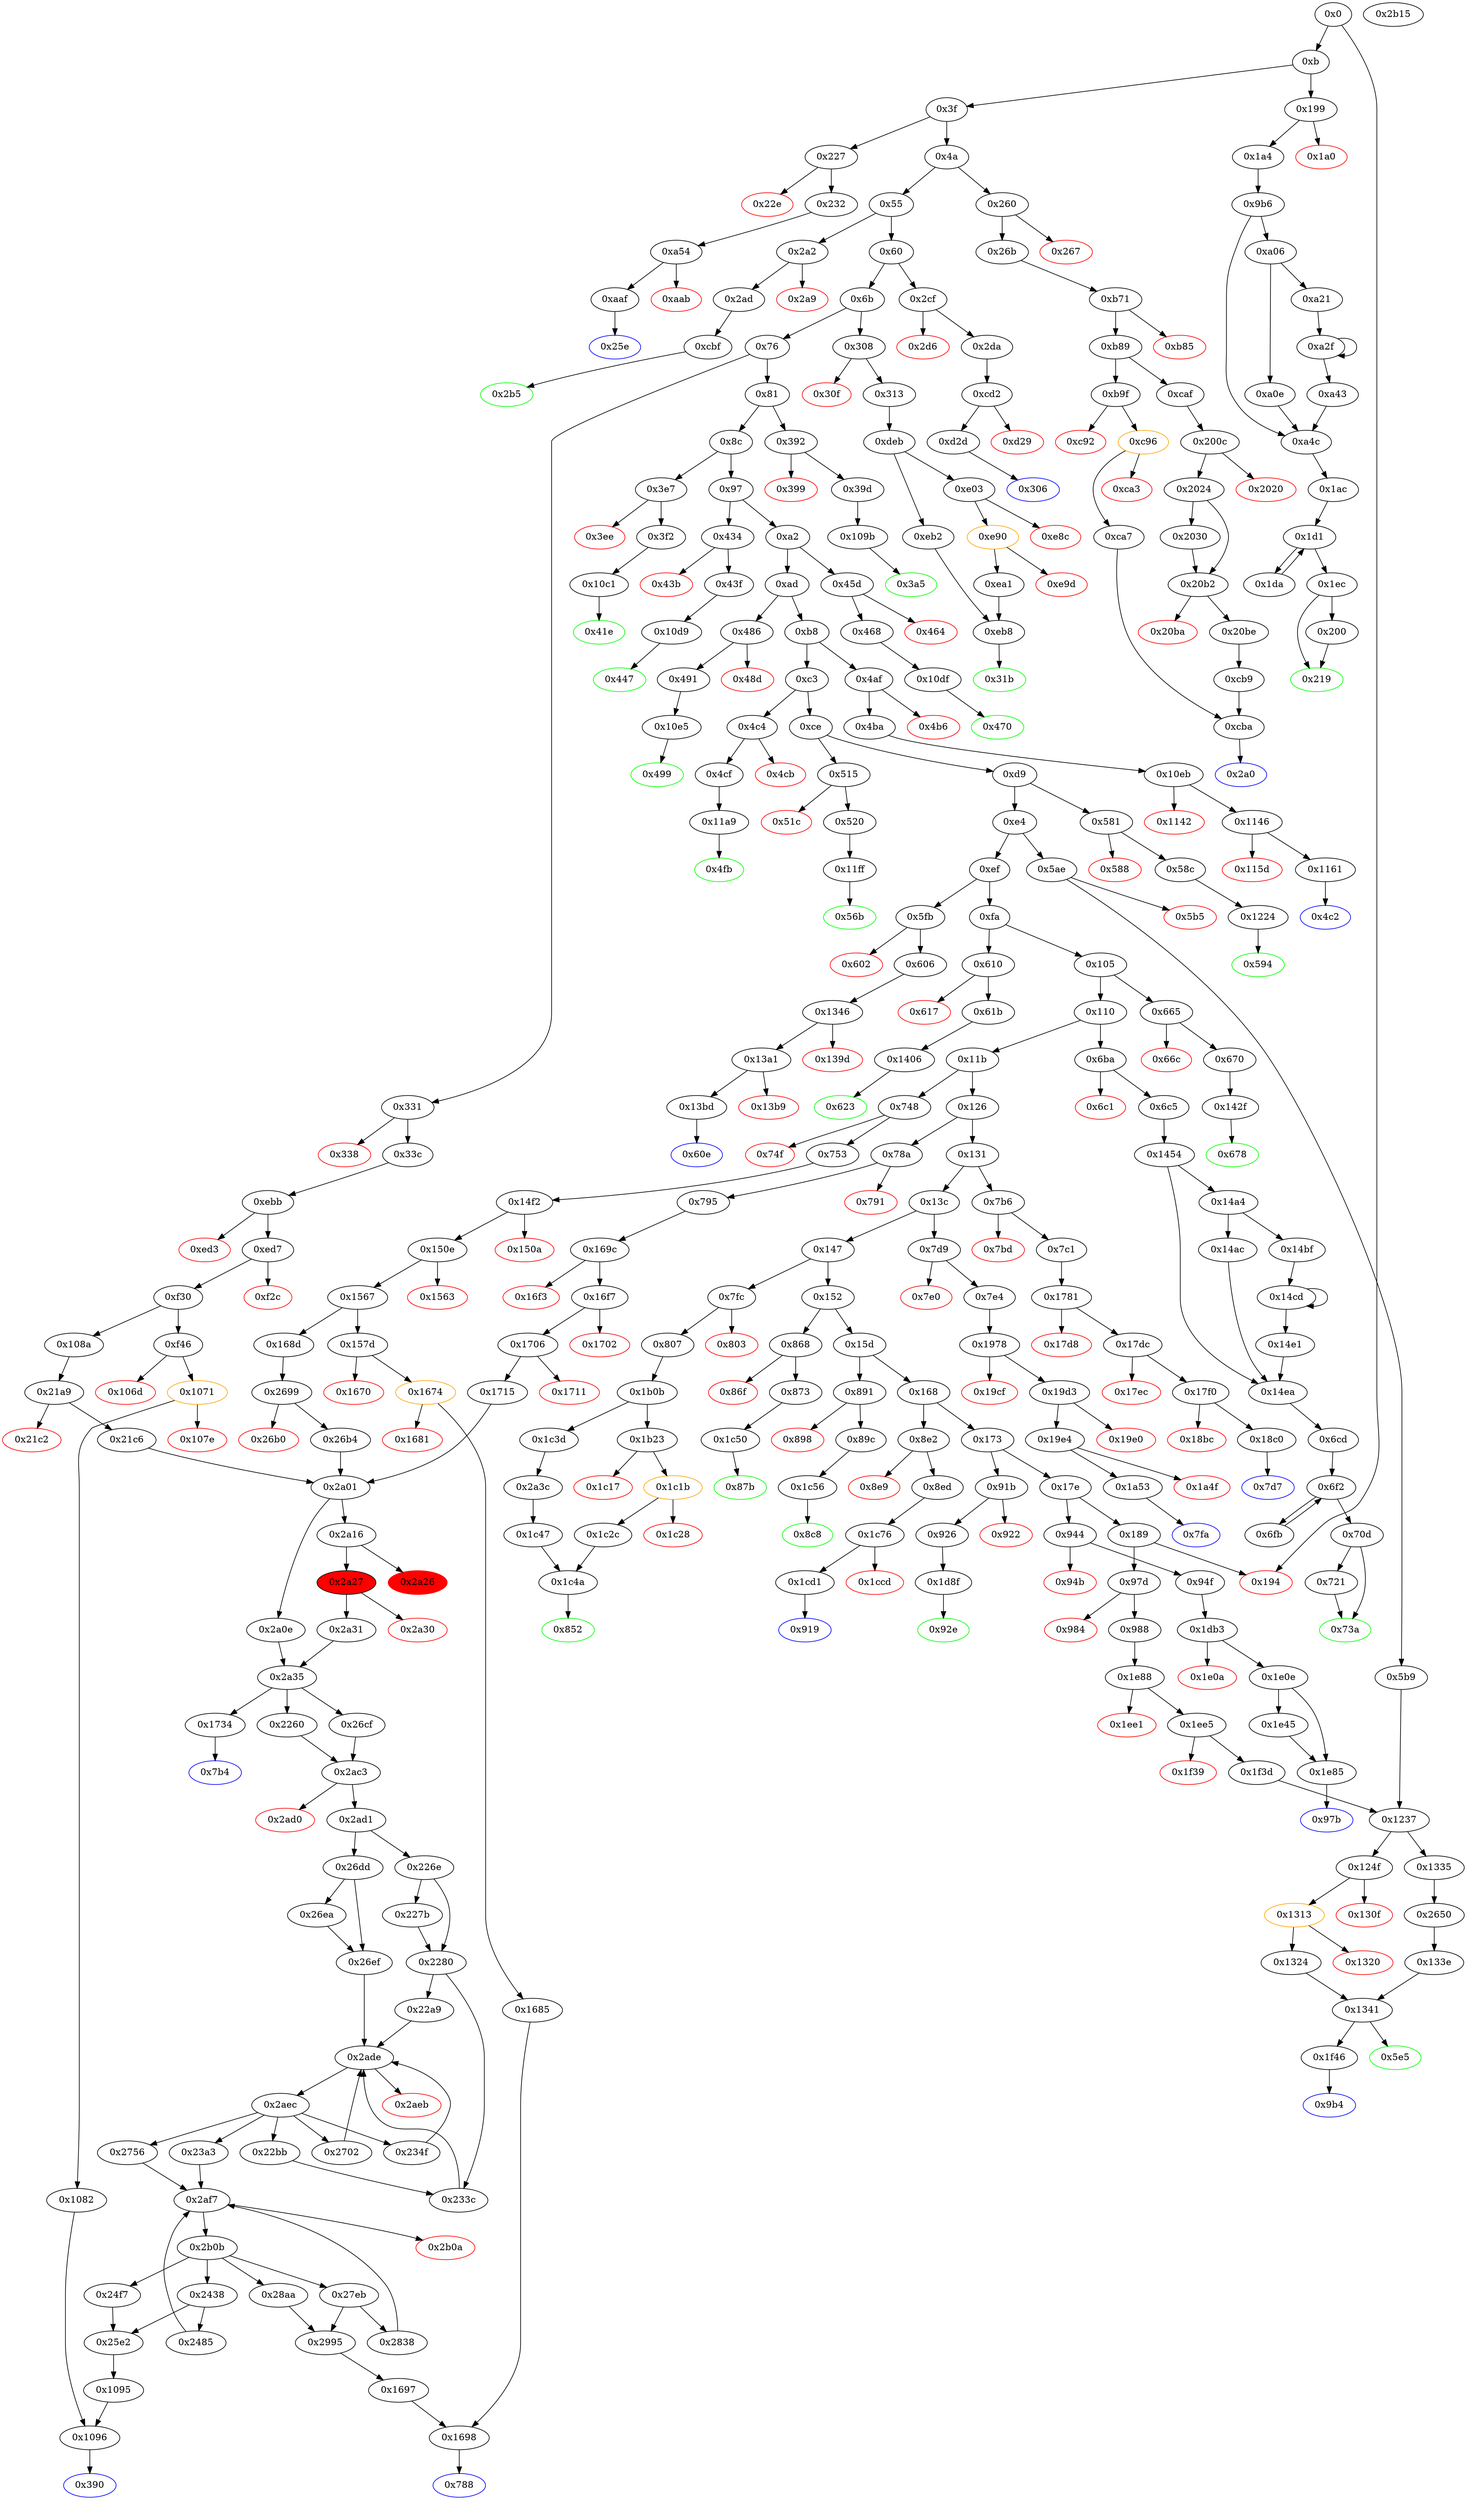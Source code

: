 digraph "" {
"0x468" [fillcolor=white, id="0x468", style=filled, tooltip="Block 0x468\n[0x468:0x46f]\n---\nPredecessors: [0x45d]\nSuccessors: [0x10df]\n---\n0x468 JUMPDEST\n0x469 PUSH2 0x470\n0x46c PUSH2 0x10df\n0x46f JUMP\n---\n0x468: JUMPDEST \n0x469: V297 = 0x470\n0x46c: V298 = 0x10df\n0x46f: JUMP 0x10df\n---\nEntry stack: [V10]\nStack pops: 0\nStack additions: [0x470]\nExit stack: [V10, 0x470]\n\nDef sites:\nV10: {0xb.0x33}\n"];
"0xe8c" [color=red, fillcolor=white, id="0xe8c", style=filled, tooltip="Block 0xe8c\n[0xe8c:0xe8f]\n---\nPredecessors: [0xe03]\nSuccessors: []\n---\n0xe8c PUSH1 0x0\n0xe8e DUP1\n0xe8f REVERT\n---\n0xe8c: V954 = 0x0\n0xe8f: REVERT 0x0 0x0\n---\nEntry stack: [V10, 0x31b, 0x0, V930, 0x18160ddd, V944, 0x20, V947, V948, V947, 0x0, V930]\nStack pops: 0\nStack additions: []\nExit stack: [V10, 0x31b, 0x0, V930, 0x18160ddd, V944, 0x20, V947, V948, V947, 0x0, V930]\n\nDef sites:\nV10: {0xb.0x33}\n0x31b: {0x313.0x314}\n0x0: {0xdeb.0xdec}\nV930: {0xe03.0xe3b}\n0x18160ddd: {0xe03.0xe3c}\nV944: {0xe03.0xe77}\n0x20: {0xe03.0xe78}\nV947: {0xe03.0xe7c}\nV948: {0xe03.0xe7f}\nV947: {0xe03.0xe7c}\n0x0: {0xe03.0xe81}\nV930: {0xe03.0xe3b}\n"];
"0x189" [fillcolor=white, id="0x189", style=filled, tooltip="Block 0x189\n[0x189:0x193]\n---\nPredecessors: [0x17e]\nSuccessors: [0x194, 0x97d]\n---\n0x189 DUP1\n0x18a PUSH4 0xf3bdc228\n0x18f EQ\n0x190 PUSH2 0x97d\n0x193 JUMPI\n---\n0x18a: V104 = 0xf3bdc228\n0x18f: V105 = EQ 0xf3bdc228 V10\n0x190: V106 = 0x97d\n0x193: JUMPI 0x97d V105\n---\nEntry stack: [V10]\nStack pops: 1\nStack additions: [S0]\nExit stack: [V10]\n\nDef sites:\nV10: {0xb.0x33}\n"];
"0x126" [fillcolor=white, id="0x126", style=filled, tooltip="Block 0x126\n[0x126:0x130]\n---\nPredecessors: [0x11b]\nSuccessors: [0x131, 0x78a]\n---\n0x126 DUP1\n0x127 PUSH4 0xc0324c77\n0x12c EQ\n0x12d PUSH2 0x78a\n0x130 JUMPI\n---\n0x127: V77 = 0xc0324c77\n0x12c: V78 = EQ 0xc0324c77 V10\n0x12d: V79 = 0x78a\n0x130: JUMPI 0x78a V78\n---\nEntry stack: [V10]\nStack pops: 1\nStack additions: [S0]\nExit stack: [V10]\n\nDef sites:\nV10: {0xb.0x33}\n"];
"0xd2d" [fillcolor=white, id="0xd2d", style=filled, tooltip="Block 0xd2d\n[0xd2d:0xdea]\n---\nPredecessors: [0xcd2]\nSuccessors: [0x306]\n---\n0xd2d JUMPDEST\n0xd2e PUSH1 0x1\n0xd30 PUSH1 0x6\n0xd32 PUSH1 0x0\n0xd34 DUP4\n0xd35 PUSH20 0xffffffffffffffffffffffffffffffffffffffff\n0xd4a AND\n0xd4b PUSH20 0xffffffffffffffffffffffffffffffffffffffff\n0xd60 AND\n0xd61 DUP2\n0xd62 MSTORE\n0xd63 PUSH1 0x20\n0xd65 ADD\n0xd66 SWAP1\n0xd67 DUP2\n0xd68 MSTORE\n0xd69 PUSH1 0x20\n0xd6b ADD\n0xd6c PUSH1 0x0\n0xd6e SHA3\n0xd6f PUSH1 0x0\n0xd71 PUSH2 0x100\n0xd74 EXP\n0xd75 DUP2\n0xd76 SLOAD\n0xd77 DUP2\n0xd78 PUSH1 0xff\n0xd7a MUL\n0xd7b NOT\n0xd7c AND\n0xd7d SWAP1\n0xd7e DUP4\n0xd7f ISZERO\n0xd80 ISZERO\n0xd81 MUL\n0xd82 OR\n0xd83 SWAP1\n0xd84 SSTORE\n0xd85 POP\n0xd86 PUSH32 0x42e160154868087d6bfdc0ca23d96a1c1cfa32f1b72ba9ba27b69b98a0d819dc\n0xda7 DUP2\n0xda8 PUSH1 0x40\n0xdaa MLOAD\n0xdab DUP1\n0xdac DUP3\n0xdad PUSH20 0xffffffffffffffffffffffffffffffffffffffff\n0xdc2 AND\n0xdc3 PUSH20 0xffffffffffffffffffffffffffffffffffffffff\n0xdd8 AND\n0xdd9 DUP2\n0xdda MSTORE\n0xddb PUSH1 0x20\n0xddd ADD\n0xdde SWAP2\n0xddf POP\n0xde0 POP\n0xde1 PUSH1 0x40\n0xde3 MLOAD\n0xde4 DUP1\n0xde5 SWAP2\n0xde6 SUB\n0xde7 SWAP1\n0xde8 LOG1\n0xde9 POP\n0xdea JUMP\n---\n0xd2d: JUMPDEST \n0xd2e: V873 = 0x1\n0xd30: V874 = 0x6\n0xd32: V875 = 0x0\n0xd35: V876 = 0xffffffffffffffffffffffffffffffffffffffff\n0xd4a: V877 = AND 0xffffffffffffffffffffffffffffffffffffffff V207\n0xd4b: V878 = 0xffffffffffffffffffffffffffffffffffffffff\n0xd60: V879 = AND 0xffffffffffffffffffffffffffffffffffffffff V877\n0xd62: M[0x0] = V879\n0xd63: V880 = 0x20\n0xd65: V881 = ADD 0x20 0x0\n0xd68: M[0x20] = 0x6\n0xd69: V882 = 0x20\n0xd6b: V883 = ADD 0x20 0x20\n0xd6c: V884 = 0x0\n0xd6e: V885 = SHA3 0x0 0x40\n0xd6f: V886 = 0x0\n0xd71: V887 = 0x100\n0xd74: V888 = EXP 0x100 0x0\n0xd76: V889 = S[V885]\n0xd78: V890 = 0xff\n0xd7a: V891 = MUL 0xff 0x1\n0xd7b: V892 = NOT 0xff\n0xd7c: V893 = AND 0xffffffffffffffffffffffffffffffffffffffffffffffffffffffffffffff00 V889\n0xd7f: V894 = ISZERO 0x1\n0xd80: V895 = ISZERO 0x0\n0xd81: V896 = MUL 0x1 0x1\n0xd82: V897 = OR 0x1 V893\n0xd84: S[V885] = V897\n0xd86: V898 = 0x42e160154868087d6bfdc0ca23d96a1c1cfa32f1b72ba9ba27b69b98a0d819dc\n0xda8: V899 = 0x40\n0xdaa: V900 = M[0x40]\n0xdad: V901 = 0xffffffffffffffffffffffffffffffffffffffff\n0xdc2: V902 = AND 0xffffffffffffffffffffffffffffffffffffffff V207\n0xdc3: V903 = 0xffffffffffffffffffffffffffffffffffffffff\n0xdd8: V904 = AND 0xffffffffffffffffffffffffffffffffffffffff V902\n0xdda: M[V900] = V904\n0xddb: V905 = 0x20\n0xddd: V906 = ADD 0x20 V900\n0xde1: V907 = 0x40\n0xde3: V908 = M[0x40]\n0xde6: V909 = SUB V906 V908\n0xde8: LOG V908 V909 0x42e160154868087d6bfdc0ca23d96a1c1cfa32f1b72ba9ba27b69b98a0d819dc\n0xdea: JUMP 0x306\n---\nEntry stack: [V10, 0x306, V207]\nStack pops: 2\nStack additions: []\nExit stack: [V10]\n\nDef sites:\nV10: {0xb.0x33}\n0x306: {0x2da.0x2db}\nV207: {0x2da.0x2f8}\n"];
"0x588" [color=red, fillcolor=white, id="0x588", style=filled, tooltip="Block 0x588\n[0x588:0x58b]\n---\nPredecessors: [0x581]\nSuccessors: []\n---\n0x588 PUSH1 0x0\n0x58a DUP1\n0x58b REVERT\n---\n0x588: V375 = 0x0\n0x58b: REVERT 0x0 0x0\n---\nEntry stack: [V10]\nStack pops: 0\nStack additions: []\nExit stack: [V10]\n\nDef sites:\nV10: {0xb.0x33}\n"];
"0x39d" [fillcolor=white, id="0x39d", style=filled, tooltip="Block 0x39d\n[0x39d:0x3a4]\n---\nPredecessors: [0x392]\nSuccessors: [0x109b]\n---\n0x39d JUMPDEST\n0x39e PUSH2 0x3a5\n0x3a1 PUSH2 0x109b\n0x3a4 JUMP\n---\n0x39d: JUMPDEST \n0x39e: V248 = 0x3a5\n0x3a1: V249 = 0x109b\n0x3a4: JUMP 0x109b\n---\nEntry stack: [V10]\nStack pops: 0\nStack additions: [0x3a5]\nExit stack: [V10, 0x3a5]\n\nDef sites:\nV10: {0xb.0x33}\n"];
"0x48d" [color=red, fillcolor=white, id="0x48d", style=filled, tooltip="Block 0x48d\n[0x48d:0x490]\n---\nPredecessors: [0x486]\nSuccessors: []\n---\n0x48d PUSH1 0x0\n0x48f DUP1\n0x490 REVERT\n---\n0x48d: V309 = 0x0\n0x490: REVERT 0x0 0x0\n---\nEntry stack: [V10]\nStack pops: 0\nStack additions: []\nExit stack: [V10]\n\nDef sites:\nV10: {0xb.0x33}\n"];
"0x2af7" [fillcolor=white, id="0x2af7", style=filled, tooltip="Block 0x2af7\n[0x2af7:0x2b09]\n---\nPredecessors: [0x23a3, 0x2485, 0x2756, 0x2838]\nSuccessors: [0x2b0a, 0x2b0b]\n---\n0x2af7 JUMPDEST\n0x2af8 PUSH1 0x0\n0x2afa DUP1\n0x2afb DUP3\n0x2afc DUP5\n0x2afd ADD\n0x2afe SWAP1\n0x2aff POP\n0x2b00 DUP4\n0x2b01 DUP2\n0x2b02 LT\n0x2b03 ISZERO\n0x2b04 ISZERO\n0x2b05 ISZERO\n0x2b06 PUSH2 0x2b0b\n0x2b09 JUMPI\n---\n0x2af7: JUMPDEST \n0x2af8: V2538 = 0x0\n0x2afd: V2539 = ADD S1 S0\n0x2b02: V2540 = LT V2539 S1\n0x2b03: V2541 = ISZERO V2540\n0x2b04: V2542 = ISZERO V2541\n0x2b05: V2543 = ISZERO V2542\n0x2b06: V2544 = 0x2b0b\n0x2b09: JUMPI 0x2b0b V2543\n---\nEntry stack: [V10, 0x390, V232, S12, S11, S10, S9, S8, S7, S6, S5, S4, {0x40, 0x60, 0x7b4}, {0x2438, 0x24f7, 0x27eb, 0x28aa}, S1, S0]\nStack pops: 2\nStack additions: [S1, S0, 0x0, V2539]\nExit stack: [V10, 0x390, V232, S12, S11, S10, S9, S8, S7, S6, S5, S4, {0x40, 0x60, 0x7b4}, {0x2438, 0x24f7, 0x27eb, 0x28aa}, S1, S0, 0x0, V2539]\n\nDef sites:\nV10: {0xb.0x33}\n0x390: {0x33c.0x33d}\nV232: {0x33c.0x35a}\nS12: {0xb.0x33, 0x33c.0x379}\nS11: {0x753.0x754, 0x33c.0x382}\nS10: {0x753.0x771, 0x108a.0x108b}\nS9: {0x753.0x77a, 0x33c.0x35a}\nS8: {0x168d.0x168e, 0x33c.0x379}\nS7: {0x753.0x771, 0x33c.0x382}\nS6: {0x753.0x77a, 0x21c6.0x2243}\nS5: {0x2ad1_0x26cf_0x2a35_0x2a31_0x2a35_0x2a31.0x2ad2, 0x2ad1_0x26cf_0x2a35_0x2a31_0x2a35_0x2a0e_0x26b4.0x2ad2, 0x227b.0x227d, 0x26ea.0x26ec, 0x2ad1_0x2260_0x2a35_0x2a31.0x2ad2, 0x2ad1_0x26cf_0x2a35_0x2a0e.0x2ad2, 0x2ad1_0x2260_0x2a35_0x2a0e_0x21c6.0x2ad2}\nS4: {0x2699.0x269a, 0x2aec_0x26ef_0x26dd.0x2aef, 0x2aec_0x26ef_0x26ea.0x2aef, 0x2aec_0x233c_0x22bb.0x2aef, 0x2aec_0x233c_0x2280_0x226e.0x2aef, 0x2aec_0x233c_0x2280_0x227b.0x2aef, 0x21a9.0x21ad, 0xb.0x33}\n{0x40, 0x60, 0x7b4}: {0x21a9.0x21af, 0x2699.0x269d, 0x795.0x796}\n{0x2438, 0x24f7, 0x27eb, 0x28aa}: {0x2756.0x279a, 0x2838.0x2838, 0x23a3.0x23e7, 0x2485.0x2485}\nS1: {0x2838.0x289c, 0x2756.0x27dd, 0x2485.0x24e9, 0x23a3.0x242a}\nS0: {0x2699.0x269a, 0x2aec_0x26ef_0x26dd.0x2aef, 0x2aec_0x26ef_0x26ea.0x2aef, 0x227b.0x227d, 0x2ad1_0x2260_0x2a35_0x2a31.0x2ad2, 0x2aec_0x233c_0x22bb.0x2aef, 0x2aec_0x233c_0x2280_0x226e.0x2aef, 0x2aec_0x233c_0x2280_0x227b.0x2aef, 0xb.0x33, 0x2ad1_0x26cf_0x2a35_0x2a31_0x2a35_0x2a31.0x2ad2, 0x2ad1_0x26cf_0x2a35_0x2a31_0x2a35_0x2a0e_0x26b4.0x2ad2, 0x21a9.0x21ad, 0x26ea.0x26ec, 0x2ad1_0x26cf_0x2a35_0x2a0e.0x2ad2, 0x2ad1_0x2260_0x2a35_0x2a0e_0x21c6.0x2ad2}\n"];
"0x390" [color=blue, fillcolor=white, id="0x390", style=filled, tooltip="Block 0x390\n[0x390:0x391]\n---\nPredecessors: [0x1096]\nSuccessors: []\n---\n0x390 JUMPDEST\n0x391 STOP\n---\n0x390: JUMPDEST \n0x391: STOP \n---\nEntry stack: [V10]\nStack pops: 0\nStack additions: []\nExit stack: [V10]\n\nDef sites:\nV10: {0xb.0x33}\n"];
"0x3a5" [color=green, fillcolor=white, id="0x3a5", style=filled, tooltip="Block 0x3a5\n[0x3a5:0x3e6]\n---\nPredecessors: [0x109b]\nSuccessors: []\n---\n0x3a5 JUMPDEST\n0x3a6 PUSH1 0x40\n0x3a8 MLOAD\n0x3a9 DUP1\n0x3aa DUP3\n0x3ab PUSH20 0xffffffffffffffffffffffffffffffffffffffff\n0x3c0 AND\n0x3c1 PUSH20 0xffffffffffffffffffffffffffffffffffffffff\n0x3d6 AND\n0x3d7 DUP2\n0x3d8 MSTORE\n0x3d9 PUSH1 0x20\n0x3db ADD\n0x3dc SWAP2\n0x3dd POP\n0x3de POP\n0x3df PUSH1 0x40\n0x3e1 MLOAD\n0x3e2 DUP1\n0x3e3 SWAP2\n0x3e4 SUB\n0x3e5 SWAP1\n0x3e6 RETURN\n---\n0x3a5: JUMPDEST \n0x3a6: V250 = 0x40\n0x3a8: V251 = M[0x40]\n0x3ab: V252 = 0xffffffffffffffffffffffffffffffffffffffff\n0x3c0: V253 = AND 0xffffffffffffffffffffffffffffffffffffffff V1084\n0x3c1: V254 = 0xffffffffffffffffffffffffffffffffffffffff\n0x3d6: V255 = AND 0xffffffffffffffffffffffffffffffffffffffff V253\n0x3d8: M[V251] = V255\n0x3d9: V256 = 0x20\n0x3db: V257 = ADD 0x20 V251\n0x3df: V258 = 0x40\n0x3e1: V259 = M[0x40]\n0x3e4: V260 = SUB V257 V259\n0x3e6: RETURN V259 V260\n---\nEntry stack: [V10, 0x3a5, V1084]\nStack pops: 1\nStack additions: []\nExit stack: [V10, 0x3a5]\n\nDef sites:\nV10: {0xb.0x33}\n0x3a5: {0x39d.0x39e}\nV1084: {0x109b.0x10be}\n"];
"0x2aec" [fillcolor=white, id="0x2aec", style=filled, tooltip="Block 0x2aec\n[0x2aec:0x2af6]\n---\nPredecessors: [0x2ade]\nSuccessors: [0x22bb, 0x234f, 0x23a3, 0x2702, 0x2756]\n---\n0x2aec JUMPDEST\n0x2aed DUP2\n0x2aee DUP4\n0x2aef SUB\n0x2af0 SWAP1\n0x2af1 POP\n0x2af2 SWAP3\n0x2af3 SWAP2\n0x2af4 POP\n0x2af5 POP\n0x2af6 JUMP\n---\n0x2aec: JUMPDEST \n0x2aef: V2537 = SUB S2 S1\n0x2af6: JUMP {0x22bb, 0x234f, 0x23a3, 0x2702, 0x2756}\n---\nEntry stack: [V10, 0x390, V232, S13, S12, S11, S10, S9, S8, S7, S6, S5, {0x40, 0x60, 0x7b4}, {0x22bb, 0x234f, 0x23a3, 0x2702, 0x2756}, S2, S1, 0x0]\nStack pops: 4\nStack additions: [V2537]\nExit stack: [V10, 0x390, V232, S13, S12, S11, S10, S9, S8, S7, S6, S5, {0x40, 0x60, 0x7b4}, V2537]\n\nDef sites:\nV10: {0xb.0x33}\n0x390: {0x33c.0x33d}\nV232: {0x33c.0x35a}\nS13: {0xb.0x33, 0x33c.0x379}\nS12: {0x753.0x754, 0x33c.0x382}\nS11: {0x753.0x771, 0x108a.0x108b}\nS10: {0x753.0x77a, 0x33c.0x35a}\nS9: {0x168d.0x168e, 0x33c.0x379}\nS8: {0x753.0x771, 0x33c.0x382}\nS7: {0x753.0x77a, 0x21c6.0x2243}\nS6: {0x2ad1_0x26cf_0x2a35_0x2a31_0x2a35_0x2a31.0x2ad2, 0x2ad1_0x26cf_0x2a35_0x2a31_0x2a35_0x2a0e_0x26b4.0x2ad2, 0x227b.0x227d, 0x26ea.0x26ec, 0x2ad1_0x2260_0x2a35_0x2a0e_0x21c6.0x2ad2, 0x2ad1_0x26cf_0x2a35_0x2a0e.0x2ad2, 0x2ad1_0x2260_0x2a35_0x2a31.0x2ad2}\nS5: {0x2699.0x269a, 0x2aec_0x26ef_0x26dd.0x2aef, 0x2aec_0x26ef_0x26ea.0x2aef, 0x2aec_0x233c_0x22bb.0x2aef, 0x21a9.0x21ad, 0x2aec_0x233c_0x2280_0x226e.0x2aef, 0xb.0x33, 0x2aec_0x233c_0x2280_0x227b.0x2aef}\n{0x40, 0x60, 0x7b4}: {0x21a9.0x21af, 0x2699.0x269d, 0x795.0x796}\n{0x22bb, 0x234f, 0x23a3, 0x2702, 0x2756}: {0x234f_0x22bb.0x2352, 0x233c_0x22bb.0x233d, 0x2702_0x26ea.0x2705, 0x26ef_0x26ea.0x26f0, 0x26ef_0x26dd.0x26f0, 0x22a9.0x22a9, 0x233c_0x2280_0x226e.0x233d, 0x233c_0x2280_0x227b.0x233d, 0x234f_0x2280_0x226e.0x2352, 0x234f_0x2280_0x227b.0x2352, 0x2702_0x26dd.0x2705}\nS2: {0x234f_0x22bb.0x2395, 0x33c.0x382, 0x753.0x771, 0x753.0x77a, 0x2702_0x26dd.0x2748, 0x2702_0x26ea.0x2748, 0x234f_0x2280_0x226e.0x2395, 0x234f_0x2280_0x227b.0x2395, 0x21c6.0x2243}\nS1: {0x227b.0x227d, 0x33c.0x382, 0x2ad1_0x2260_0x2a35_0x2a31.0x2ad2, 0x753.0x771, 0x753.0x77a, 0x2ad1_0x26cf_0x2a35_0x2a31_0x2a35_0x2a31.0x2ad2, 0x2ad1_0x26cf_0x2a35_0x2a31_0x2a35_0x2a0e_0x26b4.0x2ad2, 0x26ea.0x26ec, 0x2ad1_0x26cf_0x2a35_0x2a0e.0x2ad2, 0x2ad1_0x2260_0x2a35_0x2a0e_0x21c6.0x2ad2, 0x21c6.0x2243}\n0x0: {0x2ade.0x2adf}\n"];
"0x434" [fillcolor=white, id="0x434", style=filled, tooltip="Block 0x434\n[0x434:0x43a]\n---\nPredecessors: [0x97]\nSuccessors: [0x43b, 0x43f]\n---\n0x434 JUMPDEST\n0x435 CALLVALUE\n0x436 ISZERO\n0x437 PUSH2 0x43f\n0x43a JUMPI\n---\n0x434: JUMPDEST \n0x435: V280 = CALLVALUE\n0x436: V281 = ISZERO V280\n0x437: V282 = 0x43f\n0x43a: JUMPI 0x43f V281\n---\nEntry stack: [V10]\nStack pops: 0\nStack additions: []\nExit stack: [V10]\n\nDef sites:\nV10: {0xb.0x33}\n"];
"0x1cd1" [fillcolor=white, id="0x1cd1", style=filled, tooltip="Block 0x1cd1\n[0x1cd1:0x1d8e]\n---\nPredecessors: [0x1c76]\nSuccessors: [0x919]\n---\n0x1cd1 JUMPDEST\n0x1cd2 PUSH1 0x0\n0x1cd4 PUSH1 0x6\n0x1cd6 PUSH1 0x0\n0x1cd8 DUP4\n0x1cd9 PUSH20 0xffffffffffffffffffffffffffffffffffffffff\n0x1cee AND\n0x1cef PUSH20 0xffffffffffffffffffffffffffffffffffffffff\n0x1d04 AND\n0x1d05 DUP2\n0x1d06 MSTORE\n0x1d07 PUSH1 0x20\n0x1d09 ADD\n0x1d0a SWAP1\n0x1d0b DUP2\n0x1d0c MSTORE\n0x1d0d PUSH1 0x20\n0x1d0f ADD\n0x1d10 PUSH1 0x0\n0x1d12 SHA3\n0x1d13 PUSH1 0x0\n0x1d15 PUSH2 0x100\n0x1d18 EXP\n0x1d19 DUP2\n0x1d1a SLOAD\n0x1d1b DUP2\n0x1d1c PUSH1 0xff\n0x1d1e MUL\n0x1d1f NOT\n0x1d20 AND\n0x1d21 SWAP1\n0x1d22 DUP4\n0x1d23 ISZERO\n0x1d24 ISZERO\n0x1d25 MUL\n0x1d26 OR\n0x1d27 SWAP1\n0x1d28 SSTORE\n0x1d29 POP\n0x1d2a PUSH32 0xd7e9ec6e6ecd65492dce6bf513cd6867560d49544421d0783ddf06e76c24470c\n0x1d4b DUP2\n0x1d4c PUSH1 0x40\n0x1d4e MLOAD\n0x1d4f DUP1\n0x1d50 DUP3\n0x1d51 PUSH20 0xffffffffffffffffffffffffffffffffffffffff\n0x1d66 AND\n0x1d67 PUSH20 0xffffffffffffffffffffffffffffffffffffffff\n0x1d7c AND\n0x1d7d DUP2\n0x1d7e MSTORE\n0x1d7f PUSH1 0x20\n0x1d81 ADD\n0x1d82 SWAP2\n0x1d83 POP\n0x1d84 POP\n0x1d85 PUSH1 0x40\n0x1d87 MLOAD\n0x1d88 DUP1\n0x1d89 SWAP2\n0x1d8a SUB\n0x1d8b SWAP1\n0x1d8c LOG1\n0x1d8d POP\n0x1d8e JUMP\n---\n0x1cd1: JUMPDEST \n0x1cd2: V1833 = 0x0\n0x1cd4: V1834 = 0x6\n0x1cd6: V1835 = 0x0\n0x1cd9: V1836 = 0xffffffffffffffffffffffffffffffffffffffff\n0x1cee: V1837 = AND 0xffffffffffffffffffffffffffffffffffffffff V611\n0x1cef: V1838 = 0xffffffffffffffffffffffffffffffffffffffff\n0x1d04: V1839 = AND 0xffffffffffffffffffffffffffffffffffffffff V1837\n0x1d06: M[0x0] = V1839\n0x1d07: V1840 = 0x20\n0x1d09: V1841 = ADD 0x20 0x0\n0x1d0c: M[0x20] = 0x6\n0x1d0d: V1842 = 0x20\n0x1d0f: V1843 = ADD 0x20 0x20\n0x1d10: V1844 = 0x0\n0x1d12: V1845 = SHA3 0x0 0x40\n0x1d13: V1846 = 0x0\n0x1d15: V1847 = 0x100\n0x1d18: V1848 = EXP 0x100 0x0\n0x1d1a: V1849 = S[V1845]\n0x1d1c: V1850 = 0xff\n0x1d1e: V1851 = MUL 0xff 0x1\n0x1d1f: V1852 = NOT 0xff\n0x1d20: V1853 = AND 0xffffffffffffffffffffffffffffffffffffffffffffffffffffffffffffff00 V1849\n0x1d23: V1854 = ISZERO 0x0\n0x1d24: V1855 = ISZERO 0x1\n0x1d25: V1856 = MUL 0x0 0x1\n0x1d26: V1857 = OR 0x0 V1853\n0x1d28: S[V1845] = V1857\n0x1d2a: V1858 = 0xd7e9ec6e6ecd65492dce6bf513cd6867560d49544421d0783ddf06e76c24470c\n0x1d4c: V1859 = 0x40\n0x1d4e: V1860 = M[0x40]\n0x1d51: V1861 = 0xffffffffffffffffffffffffffffffffffffffff\n0x1d66: V1862 = AND 0xffffffffffffffffffffffffffffffffffffffff V611\n0x1d67: V1863 = 0xffffffffffffffffffffffffffffffffffffffff\n0x1d7c: V1864 = AND 0xffffffffffffffffffffffffffffffffffffffff V1862\n0x1d7e: M[V1860] = V1864\n0x1d7f: V1865 = 0x20\n0x1d81: V1866 = ADD 0x20 V1860\n0x1d85: V1867 = 0x40\n0x1d87: V1868 = M[0x40]\n0x1d8a: V1869 = SUB V1866 V1868\n0x1d8c: LOG V1868 V1869 0xd7e9ec6e6ecd65492dce6bf513cd6867560d49544421d0783ddf06e76c24470c\n0x1d8e: JUMP 0x919\n---\nEntry stack: [V10, 0x919, V611]\nStack pops: 2\nStack additions: []\nExit stack: [V10]\n\nDef sites:\nV10: {0xb.0x33}\n0x919: {0x8ed.0x8ee}\nV611: {0x8ed.0x90b}\n"];
"0x4af" [fillcolor=white, id="0x4af", style=filled, tooltip="Block 0x4af\n[0x4af:0x4b5]\n---\nPredecessors: [0xb8]\nSuccessors: [0x4b6, 0x4ba]\n---\n0x4af JUMPDEST\n0x4b0 CALLVALUE\n0x4b1 ISZERO\n0x4b2 PUSH2 0x4ba\n0x4b5 JUMPI\n---\n0x4af: JUMPDEST \n0x4b0: V319 = CALLVALUE\n0x4b1: V320 = ISZERO V319\n0x4b2: V321 = 0x4ba\n0x4b5: JUMPI 0x4ba V320\n---\nEntry stack: [V10]\nStack pops: 0\nStack additions: []\nExit stack: [V10]\n\nDef sites:\nV10: {0xb.0x33}\n"];
"0x200" [fillcolor=white, id="0x200", style=filled, tooltip="Block 0x200\n[0x200:0x218]\n---\nPredecessors: [0x1ec]\nSuccessors: [0x219]\n---\n0x200 DUP1\n0x201 DUP3\n0x202 SUB\n0x203 DUP1\n0x204 MLOAD\n0x205 PUSH1 0x1\n0x207 DUP4\n0x208 PUSH1 0x20\n0x20a SUB\n0x20b PUSH2 0x100\n0x20e EXP\n0x20f SUB\n0x210 NOT\n0x211 AND\n0x212 DUP2\n0x213 MSTORE\n0x214 PUSH1 0x20\n0x216 ADD\n0x217 SWAP2\n0x218 POP\n---\n0x202: V140 = SUB V135 V137\n0x204: V141 = M[V140]\n0x205: V142 = 0x1\n0x208: V143 = 0x20\n0x20a: V144 = SUB 0x20 V137\n0x20b: V145 = 0x100\n0x20e: V146 = EXP 0x100 V144\n0x20f: V147 = SUB V146 0x1\n0x210: V148 = NOT V147\n0x211: V149 = AND V148 V141\n0x213: M[V140] = V149\n0x214: V150 = 0x20\n0x216: V151 = ADD 0x20 V140\n---\nEntry stack: [V10, 0x1ac, V672, V115, V115, V135, V137]\nStack pops: 2\nStack additions: [V151, S0]\nExit stack: [V10, 0x1ac, V672, V115, V115, V151, V137]\n\nDef sites:\nV10: {0xb.0x33}\n0x1ac: {0x1a4.0x1a5}\nV672: {0x9b6.0x9db}\nV115: {0x1ac.0x1af}\nV115: {0x1ac.0x1af}\nV135: {0x1ec.0x1f5}\nV137: {0x1ec.0x1f9}\n"];
"0x2b5" [color=green, fillcolor=white, id="0x2b5", style=filled, tooltip="Block 0x2b5\n[0x2b5:0x2ce]\n---\nPredecessors: [0xcbf]\nSuccessors: []\n---\n0x2b5 JUMPDEST\n0x2b6 PUSH1 0x40\n0x2b8 MLOAD\n0x2b9 DUP1\n0x2ba DUP3\n0x2bb ISZERO\n0x2bc ISZERO\n0x2bd ISZERO\n0x2be ISZERO\n0x2bf DUP2\n0x2c0 MSTORE\n0x2c1 PUSH1 0x20\n0x2c3 ADD\n0x2c4 SWAP2\n0x2c5 POP\n0x2c6 POP\n0x2c7 PUSH1 0x40\n0x2c9 MLOAD\n0x2ca DUP1\n0x2cb SWAP2\n0x2cc SUB\n0x2cd SWAP1\n0x2ce RETURN\n---\n0x2b5: JUMPDEST \n0x2b6: V188 = 0x40\n0x2b8: V189 = M[0x40]\n0x2bb: V190 = ISZERO V855\n0x2bc: V191 = ISZERO V190\n0x2bd: V192 = ISZERO V191\n0x2be: V193 = ISZERO V192\n0x2c0: M[V189] = V193\n0x2c1: V194 = 0x20\n0x2c3: V195 = ADD 0x20 V189\n0x2c7: V196 = 0x40\n0x2c9: V197 = M[0x40]\n0x2cc: V198 = SUB V195 V197\n0x2ce: RETURN V197 V198\n---\nEntry stack: [V10, 0x2b5, V855]\nStack pops: 1\nStack additions: []\nExit stack: [V10, 0x2b5]\n\nDef sites:\nV10: {0xb.0x33}\n0x2b5: {0x2ad.0x2ae}\nV855: {0xcbf.0xccf}\n"];
"0x15d" [fillcolor=white, id="0x15d", style=filled, tooltip="Block 0x15d\n[0x15d:0x167]\n---\nPredecessors: [0x152]\nSuccessors: [0x168, 0x891]\n---\n0x15d DUP1\n0x15e PUSH4 0xe47d6060\n0x163 EQ\n0x164 PUSH2 0x891\n0x167 JUMPI\n---\n0x15e: V92 = 0xe47d6060\n0x163: V93 = EQ 0xe47d6060 V10\n0x164: V94 = 0x891\n0x167: JUMPI 0x891 V93\n---\nEntry stack: [V10]\nStack pops: 1\nStack additions: [S0]\nExit stack: [V10]\n\nDef sites:\nV10: {0xb.0x33}\n"];
"0x26dd" [fillcolor=white, id="0x26dd", style=filled, tooltip="Block 0x26dd\n[0x26dd:0x26e9]\n---\nPredecessors: [0x2ad1]\nSuccessors: [0x26ea, 0x26ef]\n---\n0x26dd JUMPDEST\n0x26de SWAP3\n0x26df POP\n0x26e0 PUSH1 0x4\n0x26e2 SLOAD\n0x26e3 DUP4\n0x26e4 GT\n0x26e5 ISZERO\n0x26e6 PUSH2 0x26ef\n0x26e9 JUMPI\n---\n0x26dd: JUMPDEST \n0x26e0: V2334 = 0x4\n0x26e2: V2335 = S[0x4]\n0x26e4: V2336 = GT V2530 V2335\n0x26e5: V2337 = ISZERO V2336\n0x26e6: V2338 = 0x26ef\n0x26e9: JUMPI 0x26ef V2337\n---\nEntry stack: [V10, 0x390, V232, S10, S9, S8, S7, S6, S5, S4, 0x0, S2, {0x40, 0x60, 0x7b4}, V2530]\nStack pops: 4\nStack additions: [S0, S2, S1]\nExit stack: [V10, 0x390, V232, S10, S9, S8, S7, S6, S5, S4, V2530, S2, {0x40, 0x60, 0x7b4}]\n\nDef sites:\nV10: {0xb.0x33}\n0x390: {0x33c.0x33d}\nV232: {0x33c.0x35a}\nS10: {0xb.0x33, 0x33c.0x379}\nS9: {0x753.0x754, 0x33c.0x382}\nS8: {0x753.0x771, 0x108a.0x108b}\nS7: {0x753.0x77a, 0x33c.0x35a}\nS6: {0x168d.0x168e, 0x33c.0x379}\nS5: {0x753.0x771, 0x33c.0x382}\nS4: {0x753.0x77a, 0x21c6.0x2243}\n0x0: {0x2699.0x269a, 0x21a9.0x21aa}\nS2: {0x2699.0x269a, 0xb.0x33, 0x21a9.0x21ad}\n{0x40, 0x60, 0x7b4}: {0x2699.0x269d, 0x21a9.0x21af, 0x795.0x796}\nV2530: {0x2ad1.0x2ad2}\n"];
"0x14ea" [fillcolor=white, id="0x14ea", style=filled, tooltip="Block 0x14ea\n[0x14ea:0x14f1]\n---\nPredecessors: [0x1454, 0x14ac, 0x14e1]\nSuccessors: [0x6cd]\n---\n0x14ea JUMPDEST\n0x14eb POP\n0x14ec POP\n0x14ed POP\n0x14ee POP\n0x14ef POP\n0x14f0 DUP2\n0x14f1 JUMP\n---\n0x14ea: JUMPDEST \n0x14f1: JUMP 0x6cd\n---\nEntry stack: [V10, 0x6cd, V1338, 0x8, V1329, S2, S1, S0]\nStack pops: 7\nStack additions: [S6, S5]\nExit stack: [V10, 0x6cd, V1338]\n\nDef sites:\nV10: {0xb.0x33}\n0x6cd: {0x6c5.0x6c6}\nV1338: {0x1454.0x1479}\n0x8: {0x1454.0x1455}\nV1329: {0x1454.0x1469}\nS2: {0x14e1.0x14e8, 0x1454.0x1489, 0x14ac.0x14b9}\nS1: {0x14cd.0x14d5, 0x1454.0x1455}\nS0: {0x1454.0x149d, 0x14bf.0x14c1}\n"];
"0x8ed" [fillcolor=white, id="0x8ed", style=filled, tooltip="Block 0x8ed\n[0x8ed:0x918]\n---\nPredecessors: [0x8e2]\nSuccessors: [0x1c76]\n---\n0x8ed JUMPDEST\n0x8ee PUSH2 0x919\n0x8f1 PUSH1 0x4\n0x8f3 DUP1\n0x8f4 DUP1\n0x8f5 CALLDATALOAD\n0x8f6 PUSH20 0xffffffffffffffffffffffffffffffffffffffff\n0x90b AND\n0x90c SWAP1\n0x90d PUSH1 0x20\n0x90f ADD\n0x910 SWAP1\n0x911 SWAP2\n0x912 SWAP1\n0x913 POP\n0x914 POP\n0x915 PUSH2 0x1c76\n0x918 JUMP\n---\n0x8ed: JUMPDEST \n0x8ee: V607 = 0x919\n0x8f1: V608 = 0x4\n0x8f5: V609 = CALLDATALOAD 0x4\n0x8f6: V610 = 0xffffffffffffffffffffffffffffffffffffffff\n0x90b: V611 = AND 0xffffffffffffffffffffffffffffffffffffffff V609\n0x90d: V612 = 0x20\n0x90f: V613 = ADD 0x20 0x4\n0x915: V614 = 0x1c76\n0x918: JUMP 0x1c76\n---\nEntry stack: [V10]\nStack pops: 0\nStack additions: [0x919, V611]\nExit stack: [V10, 0x919, V611]\n\nDef sites:\nV10: {0xb.0x33}\n"];
"0x1f39" [color=red, fillcolor=white, id="0x1f39", style=filled, tooltip="Block 0x1f39\n[0x1f39:0x1f3c]\n---\nPredecessors: [0x1ee5]\nSuccessors: []\n---\n0x1f39 PUSH1 0x0\n0x1f3b DUP1\n0x1f3c REVERT\n---\n0x1f39: V1949 = 0x0\n0x1f3c: REVERT 0x0 0x0\n---\nEntry stack: [V10, 0x9b4, V648, 0x0]\nStack pops: 0\nStack additions: []\nExit stack: [V10, 0x9b4, V648, 0x0]\n\nDef sites:\nV10: {0xb.0x33}\n0x9b4: {0x988.0x989}\nV648: {0x988.0x9a6}\n0x0: {0x1e88.0x1e89}\n"];
"0x233c" [fillcolor=white, id="0x233c", style=filled, tooltip="Block 0x233c\n[0x233c:0x234e]\n---\nPredecessors: [0x2280, 0x22bb]\nSuccessors: [0x2ade]\n---\n0x233c JUMPDEST\n0x233d PUSH2 0x234f\n0x2340 DUP4\n0x2341 DUP7\n0x2342 PUSH2 0x2ade\n0x2345 SWAP1\n0x2346 SWAP2\n0x2347 SWAP1\n0x2348 PUSH4 0xffffffff\n0x234d AND\n0x234e JUMP\n---\n0x233c: JUMPDEST \n0x233d: V2157 = 0x234f\n0x2342: V2158 = 0x2ade\n0x2348: V2159 = 0xffffffff\n0x234d: V2160 = AND 0xffffffff 0x2ade\n0x234e: JUMP 0x2ade\n---\nEntry stack: [V10, 0x390, V232, S9, S8, S7, S6, S5, S4, S3, S2, S1, {0x40, 0x60, 0x7b4}]\nStack pops: 5\nStack additions: [S4, S3, S2, S1, S0, 0x234f, S4, S2]\nExit stack: [V10, 0x390, V232, S9, S8, S7, S6, S5, S4, S3, S2, S1, {0x40, 0x60, 0x7b4}, 0x234f, S4, S2]\n\nDef sites:\nV10: {0xb.0x33}\n0x390: {0x33c.0x33d}\nV232: {0x33c.0x35a}\nS9: {0xb.0x33, 0x33c.0x379}\nS8: {0x753.0x754, 0x33c.0x382}\nS7: {0x753.0x771, 0x108a.0x108b}\nS6: {0x753.0x77a, 0x33c.0x35a}\nS5: {0x168d.0x168e, 0x33c.0x379}\nS4: {0x753.0x771, 0x33c.0x382}\nS3: {0x753.0x77a, 0x21c6.0x2243}\nS2: {0x2ad1_0x26cf_0x2a35_0x2a31_0x2a35_0x2a31.0x2ad2, 0x2ad1_0x26cf_0x2a35_0x2a31_0x2a35_0x2a0e_0x26b4.0x2ad2, 0x227b.0x227d, 0x26ea.0x26ec, 0x2ad1_0x2260_0x2a35_0x2a0e_0x21c6.0x2ad2, 0x2ad1_0x26cf_0x2a35_0x2a0e.0x2ad2, 0x2ad1_0x2260_0x2a35_0x2a31.0x2ad2}\nS1: {0x2699.0x269a, 0x2aec_0x26ef_0x26dd.0x2aef, 0x2aec_0x26ef_0x26ea.0x2aef, 0x2aec_0x233c_0x22bb.0x2aef, 0x21a9.0x21ad, 0x2aec_0x233c_0x2280_0x226e.0x2aef, 0xb.0x33, 0x2aec_0x233c_0x2280_0x227b.0x2aef}\n{0x40, 0x60, 0x7b4}: {0x21a9.0x21af, 0x2699.0x269d, 0x795.0x796}\n"];
"0x86f" [color=red, fillcolor=white, id="0x86f", style=filled, tooltip="Block 0x86f\n[0x86f:0x872]\n---\nPredecessors: [0x868]\nSuccessors: []\n---\n0x86f PUSH1 0x0\n0x871 DUP1\n0x872 REVERT\n---\n0x86f: V570 = 0x0\n0x872: REVERT 0x0 0x0\n---\nEntry stack: [V10]\nStack pops: 0\nStack additions: []\nExit stack: [V10]\n\nDef sites:\nV10: {0xb.0x33}\n"];
"0x1b0b" [fillcolor=white, id="0x1b0b", style=filled, tooltip="Block 0x1b0b\n[0x1b0b:0x1b22]\n---\nPredecessors: [0x807]\nSuccessors: [0x1b23, 0x1c3d]\n---\n0x1b0b JUMPDEST\n0x1b0c PUSH1 0x0\n0x1b0e PUSH1 0xa\n0x1b10 PUSH1 0x14\n0x1b12 SWAP1\n0x1b13 SLOAD\n0x1b14 SWAP1\n0x1b15 PUSH2 0x100\n0x1b18 EXP\n0x1b19 SWAP1\n0x1b1a DIV\n0x1b1b PUSH1 0xff\n0x1b1d AND\n0x1b1e ISZERO\n0x1b1f PUSH2 0x1c3d\n0x1b22 JUMPI\n---\n0x1b0b: JUMPDEST \n0x1b0c: V1730 = 0x0\n0x1b0e: V1731 = 0xa\n0x1b10: V1732 = 0x14\n0x1b13: V1733 = S[0xa]\n0x1b15: V1734 = 0x100\n0x1b18: V1735 = EXP 0x100 0x14\n0x1b1a: V1736 = DIV V1733 0x10000000000000000000000000000000000000000\n0x1b1b: V1737 = 0xff\n0x1b1d: V1738 = AND 0xff V1736\n0x1b1e: V1739 = ISZERO V1738\n0x1b1f: V1740 = 0x1c3d\n0x1b22: JUMPI 0x1c3d V1739\n---\nEntry stack: [V10, 0x852, V551, V556]\nStack pops: 0\nStack additions: [0x0]\nExit stack: [V10, 0x852, V551, V556, 0x0]\n\nDef sites:\nV10: {0xb.0x33}\n0x852: {0x807.0x808}\nV551: {0x807.0x825}\nV556: {0x807.0x844}\n"];
"0x1685" [fillcolor=white, id="0x1685", style=filled, tooltip="Block 0x1685\n[0x1685:0x168c]\n---\nPredecessors: [0x1674]\nSuccessors: [0x1698]\n---\n0x1685 JUMPDEST\n0x1686 POP\n0x1687 POP\n0x1688 POP\n0x1689 PUSH2 0x1698\n0x168c JUMP\n---\n0x1685: JUMPDEST \n0x1689: V1482 = 0x1698\n0x168c: JUMP 0x1698\n---\nEntry stack: [V10, 0x788, V503, V506, V1439, 0x6e18980a, V1463]\nStack pops: 3\nStack additions: []\nExit stack: [V10, 0x788, V503, V506]\n\nDef sites:\nV10: {0xb.0x33}\n0x788: {0x753.0x754}\nV503: {0x753.0x771}\nV506: {0x753.0x77a}\nV1439: {0x157d.0x15b5}\n0x6e18980a: {0x157d.0x15b6}\nV1463: {0x157d.0x1656}\n"];
"0x891" [fillcolor=white, id="0x891", style=filled, tooltip="Block 0x891\n[0x891:0x897]\n---\nPredecessors: [0x15d]\nSuccessors: [0x898, 0x89c]\n---\n0x891 JUMPDEST\n0x892 CALLVALUE\n0x893 ISZERO\n0x894 PUSH2 0x89c\n0x897 JUMPI\n---\n0x891: JUMPDEST \n0x892: V580 = CALLVALUE\n0x893: V581 = ISZERO V580\n0x894: V582 = 0x89c\n0x897: JUMPI 0x89c V581\n---\nEntry stack: [V10]\nStack pops: 0\nStack additions: []\nExit stack: [V10]\n\nDef sites:\nV10: {0xb.0x33}\n"];
"0x1e0a" [color=red, fillcolor=white, id="0x1e0a", style=filled, tooltip="Block 0x1e0a\n[0x1e0a:0x1e0d]\n---\nPredecessors: [0x1db3]\nSuccessors: []\n---\n0x1e0a PUSH1 0x0\n0x1e0c DUP1\n0x1e0d REVERT\n---\n0x1e0a: V1887 = 0x0\n0x1e0d: REVERT 0x0 0x0\n---\nEntry stack: [V10, 0x97b, V636]\nStack pops: 0\nStack additions: []\nExit stack: [V10, 0x97b, V636]\n\nDef sites:\nV10: {0xb.0x33}\n0x97b: {0x94f.0x950}\nV636: {0x94f.0x96d}\n"];
"0x1ec" [fillcolor=white, id="0x1ec", style=filled, tooltip="Block 0x1ec\n[0x1ec:0x1ff]\n---\nPredecessors: [0x1d1]\nSuccessors: [0x200, 0x219]\n---\n0x1ec JUMPDEST\n0x1ed POP\n0x1ee POP\n0x1ef POP\n0x1f0 POP\n0x1f1 SWAP1\n0x1f2 POP\n0x1f3 SWAP1\n0x1f4 DUP2\n0x1f5 ADD\n0x1f6 SWAP1\n0x1f7 PUSH1 0x1f\n0x1f9 AND\n0x1fa DUP1\n0x1fb ISZERO\n0x1fc PUSH2 0x219\n0x1ff JUMPI\n---\n0x1ec: JUMPDEST \n0x1f5: V135 = ADD V122 V121\n0x1f7: V136 = 0x1f\n0x1f9: V137 = AND 0x1f V122\n0x1fb: V138 = ISZERO V137\n0x1fc: V139 = 0x219\n0x1ff: JUMPI 0x219 V138\n---\nEntry stack: [V10, 0x1ac, V672, V115, V115, V121, V124, V122, V122, V121, V124, S0]\nStack pops: 7\nStack additions: [V135, V137]\nExit stack: [V10, 0x1ac, V672, V115, V115, V135, V137]\n\nDef sites:\nV10: {0xb.0x33}\n0x1ac: {0x1a4.0x1a5}\nV672: {0x9b6.0x9db}\nV115: {0x1ac.0x1af}\nV115: {0x1ac.0x1af}\nV121: {0x1ac.0x1c2}\nV124: {0x1ac.0x1ca}\nV122: {0x1ac.0x1c6}\nV122: {0x1ac.0x1c6}\nV121: {0x1ac.0x1c2}\nV124: {0x1ac.0x1ca}\nS0: {0x1da.0x1e5, 0x1ac.0x1cf}\n"];
"0x10df" [fillcolor=white, id="0x10df", style=filled, tooltip="Block 0x10df\n[0x10df:0x10e4]\n---\nPredecessors: [0x468]\nSuccessors: [0x470]\n---\n0x10df JUMPDEST\n0x10e0 PUSH1 0x4\n0x10e2 SLOAD\n0x10e3 DUP2\n0x10e4 JUMP\n---\n0x10df: JUMPDEST \n0x10e0: V1095 = 0x4\n0x10e2: V1096 = S[0x4]\n0x10e4: JUMP 0x470\n---\nEntry stack: [V10, 0x470]\nStack pops: 1\nStack additions: [S0, V1096]\nExit stack: [V10, 0x470, V1096]\n\nDef sites:\nV10: {0xb.0x33}\n0x470: {0x468.0x469}\n"];
"0x19d3" [fillcolor=white, id="0x19d3", style=filled, tooltip="Block 0x19d3\n[0x19d3:0x19df]\n---\nPredecessors: [0x1978]\nSuccessors: [0x19e0, 0x19e4]\n---\n0x19d3 JUMPDEST\n0x19d4 DUP1\n0x19d5 PUSH1 0x1\n0x19d7 SLOAD\n0x19d8 LT\n0x19d9 ISZERO\n0x19da ISZERO\n0x19db ISZERO\n0x19dc PUSH2 0x19e4\n0x19df JUMPI\n---\n0x19d3: JUMPDEST \n0x19d5: V1662 = 0x1\n0x19d7: V1663 = S[0x1]\n0x19d8: V1664 = LT V1663 V539\n0x19d9: V1665 = ISZERO V1664\n0x19da: V1666 = ISZERO V1665\n0x19db: V1667 = ISZERO V1666\n0x19dc: V1668 = 0x19e4\n0x19df: JUMPI 0x19e4 V1667\n---\nEntry stack: [V10, 0x7fa, V539]\nStack pops: 1\nStack additions: [S0]\nExit stack: [V10, 0x7fa, V539]\n\nDef sites:\nV10: {0xb.0x33}\n0x7fa: {0x7e4.0x7e5}\nV539: {0x7e4.0x7ec}\n"];
"0x28aa" [fillcolor=white, id="0x28aa", style=filled, tooltip="Block 0x28aa\n[0x28aa:0x2994]\n---\nPredecessors: [0x2b0b]\nSuccessors: [0x2995]\n---\n0x28aa JUMPDEST\n0x28ab PUSH1 0x2\n0x28ad PUSH1 0x0\n0x28af DUP1\n0x28b0 PUSH1 0x0\n0x28b2 SWAP1\n0x28b3 SLOAD\n0x28b4 SWAP1\n0x28b5 PUSH2 0x100\n0x28b8 EXP\n0x28b9 SWAP1\n0x28ba DIV\n0x28bb PUSH20 0xffffffffffffffffffffffffffffffffffffffff\n0x28d0 AND\n0x28d1 PUSH20 0xffffffffffffffffffffffffffffffffffffffff\n0x28e6 AND\n0x28e7 PUSH20 0xffffffffffffffffffffffffffffffffffffffff\n0x28fc AND\n0x28fd DUP2\n0x28fe MSTORE\n0x28ff PUSH1 0x20\n0x2901 ADD\n0x2902 SWAP1\n0x2903 DUP2\n0x2904 MSTORE\n0x2905 PUSH1 0x20\n0x2907 ADD\n0x2908 PUSH1 0x0\n0x290a SHA3\n0x290b DUP2\n0x290c SWAP1\n0x290d SSTORE\n0x290e POP\n0x290f PUSH1 0x0\n0x2911 DUP1\n0x2912 SWAP1\n0x2913 SLOAD\n0x2914 SWAP1\n0x2915 PUSH2 0x100\n0x2918 EXP\n0x2919 SWAP1\n0x291a DIV\n0x291b PUSH20 0xffffffffffffffffffffffffffffffffffffffff\n0x2930 AND\n0x2931 PUSH20 0xffffffffffffffffffffffffffffffffffffffff\n0x2946 AND\n0x2947 CALLER\n0x2948 PUSH20 0xffffffffffffffffffffffffffffffffffffffff\n0x295d AND\n0x295e PUSH32 0xddf252ad1be2c89b69c2b068fc378daa952ba7f163c4a11628f55a4df523b3ef\n0x297f DUP6\n0x2980 PUSH1 0x40\n0x2982 MLOAD\n0x2983 DUP1\n0x2984 DUP3\n0x2985 DUP2\n0x2986 MSTORE\n0x2987 PUSH1 0x20\n0x2989 ADD\n0x298a SWAP2\n0x298b POP\n0x298c POP\n0x298d PUSH1 0x40\n0x298f MLOAD\n0x2990 DUP1\n0x2991 SWAP2\n0x2992 SUB\n0x2993 SWAP1\n0x2994 LOG3\n---\n0x28aa: JUMPDEST \n0x28ab: V2433 = 0x2\n0x28ad: V2434 = 0x0\n0x28b0: V2435 = 0x0\n0x28b3: V2436 = S[0x0]\n0x28b5: V2437 = 0x100\n0x28b8: V2438 = EXP 0x100 0x0\n0x28ba: V2439 = DIV V2436 0x1\n0x28bb: V2440 = 0xffffffffffffffffffffffffffffffffffffffff\n0x28d0: V2441 = AND 0xffffffffffffffffffffffffffffffffffffffff V2439\n0x28d1: V2442 = 0xffffffffffffffffffffffffffffffffffffffff\n0x28e6: V2443 = AND 0xffffffffffffffffffffffffffffffffffffffff V2441\n0x28e7: V2444 = 0xffffffffffffffffffffffffffffffffffffffff\n0x28fc: V2445 = AND 0xffffffffffffffffffffffffffffffffffffffff V2443\n0x28fe: M[0x0] = V2445\n0x28ff: V2446 = 0x20\n0x2901: V2447 = ADD 0x20 0x0\n0x2904: M[0x20] = 0x2\n0x2905: V2448 = 0x20\n0x2907: V2449 = ADD 0x20 0x20\n0x2908: V2450 = 0x0\n0x290a: V2451 = SHA3 0x0 0x40\n0x290d: S[V2451] = S0\n0x290f: V2452 = 0x0\n0x2913: V2453 = S[0x0]\n0x2915: V2454 = 0x100\n0x2918: V2455 = EXP 0x100 0x0\n0x291a: V2456 = DIV V2453 0x1\n0x291b: V2457 = 0xffffffffffffffffffffffffffffffffffffffff\n0x2930: V2458 = AND 0xffffffffffffffffffffffffffffffffffffffff V2456\n0x2931: V2459 = 0xffffffffffffffffffffffffffffffffffffffff\n0x2946: V2460 = AND 0xffffffffffffffffffffffffffffffffffffffff V2458\n0x2947: V2461 = CALLER\n0x2948: V2462 = 0xffffffffffffffffffffffffffffffffffffffff\n0x295d: V2463 = AND 0xffffffffffffffffffffffffffffffffffffffff V2461\n0x295e: V2464 = 0xddf252ad1be2c89b69c2b068fc378daa952ba7f163c4a11628f55a4df523b3ef\n0x2980: V2465 = 0x40\n0x2982: V2466 = M[0x40]\n0x2986: M[V2466] = S3\n0x2987: V2467 = 0x20\n0x2989: V2468 = ADD 0x20 V2466\n0x298d: V2469 = 0x40\n0x298f: V2470 = M[0x40]\n0x2992: V2471 = SUB V2468 V2470\n0x2994: LOG V2470 V2471 0xddf252ad1be2c89b69c2b068fc378daa952ba7f163c4a11628f55a4df523b3ef V2463 V2460\n---\nEntry stack: [V10, 0x390, V232, S10, S9, S8, S7, S6, S5, S4, S3, S2, {0x40, 0x60, 0x7b4}, S0]\nStack pops: 4\nStack additions: [S3, S2, S1]\nExit stack: [V10, 0x390, V232, S10, S9, S8, S7, S6, S5, S4, S3, S2, {0x40, 0x60, 0x7b4}]\n\nDef sites:\nV10: {0xb.0x33}\n0x390: {0x33c.0x33d}\nV232: {0x33c.0x35a}\nS10: {0xb.0x33, 0x33c.0x379}\nS9: {0x753.0x754, 0x33c.0x382}\nS8: {0x753.0x771, 0x108a.0x108b}\nS7: {0x753.0x77a, 0x33c.0x35a}\nS6: {0x168d.0x168e, 0x33c.0x379}\nS5: {0x753.0x771, 0x33c.0x382}\nS4: {0x753.0x77a, 0x21c6.0x2243}\nS3: {0x2ad1_0x26cf_0x2a35_0x2a31_0x2a35_0x2a31.0x2ad2, 0x2ad1_0x26cf_0x2a35_0x2a31_0x2a35_0x2a0e_0x26b4.0x2ad2, 0x227b.0x227d, 0x26ea.0x26ec, 0x2ad1_0x2260_0x2a35_0x2a31.0x2ad2, 0x2ad1_0x26cf_0x2a35_0x2a0e.0x2ad2, 0x2ad1_0x2260_0x2a35_0x2a0e_0x21c6.0x2ad2}\nS2: {0x2aec_0x233c_0x2280_0x226e.0x2aef, 0x2aec_0x26ef_0x26dd.0x2aef, 0x2aec_0x233c_0x22bb.0x2aef, 0x2aec_0x26ef_0x26ea.0x2aef, 0x2aec_0x233c_0x2280_0x227b.0x2aef}\n{0x40, 0x60, 0x7b4}: {0x21a9.0x21af, 0x2699.0x269d, 0x795.0x796}\nS0: {0x2af7_0x23a3_0x2280_0x226e.0x2afd, 0x2af7_0x2838.0x2afd, 0x2af7_0x2756_0x26dd.0x2afd, 0x2af7_0x2485.0x2afd, 0x2af7_0x2756_0x26ea.0x2afd, 0x2af7_0x23a3_0x2280_0x227b.0x2afd, 0x2af7_0x23a3_0x22bb.0x2afd}\n"];
"0x2a01" [fillcolor=white, id="0x2a01", style=filled, tooltip="Block 0x2a01\n[0x2a01:0x2a0d]\n---\nPredecessors: [0x1715, 0x21c6, 0x26b4]\nSuccessors: [0x2a0e, 0x2a16]\n---\n0x2a01 JUMPDEST\n0x2a02 PUSH1 0x0\n0x2a04 DUP1\n0x2a05 PUSH1 0x0\n0x2a07 DUP5\n0x2a08 EQ\n0x2a09 ISZERO\n0x2a0a PUSH2 0x2a16\n0x2a0d JUMPI\n---\n0x2a01: JUMPDEST \n0x2a02: V2485 = 0x0\n0x2a05: V2486 = 0x0\n0x2a08: V2487 = EQ S1 0x0\n0x2a09: V2488 = ISZERO V2487\n0x2a0a: V2489 = 0x2a16\n0x2a0d: JUMPI 0x2a16 V2488\n---\nEntry stack: [V10, 0x390, V232, S14, S13, S12, S11, S10, S9, S8, 0x0, S6, {0x40, 0x60, 0x7b4}, S4, S3, {0x1734, 0x2260, 0x26cf}, S1, S0]\nStack pops: 2\nStack additions: [S1, S0, 0x0, 0x0]\nExit stack: [V10, 0x390, V232, S14, S13, S12, S11, S10, S9, S8, 0x0, S6, {0x40, 0x60, 0x7b4}, S4, S3, {0x1734, 0x2260, 0x26cf}, S1, S0, 0x0, 0x0]\n\nDef sites:\nV10: {0xb.0x33}\n0x390: {0x33c.0x33d}\nV232: {0x33c.0x35a}\nS14: {0xb.0x33, 0x33c.0x379}\nS13: {0x753.0x754, 0x33c.0x382}\nS12: {0x753.0x771, 0x108a.0x108b}\nS11: {0x753.0x77a, 0x33c.0x35a}\nS10: {0x168d.0x168e, 0x33c.0x379}\nS9: {0x753.0x771, 0x33c.0x382}\nS8: {0x753.0x77a, 0x21c6.0x2243}\n0x0: {0x21a9.0x21aa, 0x2699.0x269a}\nS6: {0x21a9.0x21ad, 0xb.0x33, 0x2699.0x269a}\n{0x40, 0x60, 0x7b4}: {0x21a9.0x21af, 0x2699.0x269d, 0x795.0x796}\nS4: {0x795.0x79d, 0x26b4.0x26b5, 0x21c6.0x2246}\nS3: {0x795.0x7a6, 0x26b4.0x26b8, 0x21c6.0x2249}\n{0x1734, 0x2260, 0x26cf}: {0x1715.0x171d, 0x26b4.0x26bb, 0x21c6.0x224c}\nS1: {0x753.0x77a, 0x795.0x7a6, 0x33c.0x382}\nS0: {0x1715.0x1725, 0x26b4.0x26c0, 0x21c6.0x2251}\n"];
"0x147" [fillcolor=white, id="0x147", style=filled, tooltip="Block 0x147\n[0x147:0x151]\n---\nPredecessors: [0x13c]\nSuccessors: [0x152, 0x7fc]\n---\n0x147 DUP1\n0x148 PUSH4 0xdd62ed3e\n0x14d EQ\n0x14e PUSH2 0x7fc\n0x151 JUMPI\n---\n0x148: V86 = 0xdd62ed3e\n0x14d: V87 = EQ 0xdd62ed3e V10\n0x14e: V88 = 0x7fc\n0x151: JUMPI 0x7fc V87\n---\nEntry stack: [V10]\nStack pops: 1\nStack additions: [S0]\nExit stack: [V10]\n\nDef sites:\nV10: {0xb.0x33}\n"];
"0x234f" [fillcolor=white, id="0x234f", style=filled, tooltip="Block 0x234f\n[0x234f:0x23a2]\n---\nPredecessors: [0x2aec]\nSuccessors: [0x2ade]\n---\n0x234f JUMPDEST\n0x2350 SWAP2\n0x2351 POP\n0x2352 PUSH2 0x23a3\n0x2355 DUP6\n0x2356 PUSH1 0x2\n0x2358 PUSH1 0x0\n0x235a DUP11\n0x235b PUSH20 0xffffffffffffffffffffffffffffffffffffffff\n0x2370 AND\n0x2371 PUSH20 0xffffffffffffffffffffffffffffffffffffffff\n0x2386 AND\n0x2387 DUP2\n0x2388 MSTORE\n0x2389 PUSH1 0x20\n0x238b ADD\n0x238c SWAP1\n0x238d DUP2\n0x238e MSTORE\n0x238f PUSH1 0x20\n0x2391 ADD\n0x2392 PUSH1 0x0\n0x2394 SHA3\n0x2395 SLOAD\n0x2396 PUSH2 0x2ade\n0x2399 SWAP1\n0x239a SWAP2\n0x239b SWAP1\n0x239c PUSH4 0xffffffff\n0x23a1 AND\n0x23a2 JUMP\n---\n0x234f: JUMPDEST \n0x2352: V2161 = 0x23a3\n0x2356: V2162 = 0x2\n0x2358: V2163 = 0x0\n0x235b: V2164 = 0xffffffffffffffffffffffffffffffffffffffff\n0x2370: V2165 = AND 0xffffffffffffffffffffffffffffffffffffffff S7\n0x2371: V2166 = 0xffffffffffffffffffffffffffffffffffffffff\n0x2386: V2167 = AND 0xffffffffffffffffffffffffffffffffffffffff V2165\n0x2388: M[0x0] = V2167\n0x2389: V2168 = 0x20\n0x238b: V2169 = ADD 0x20 0x0\n0x238e: M[0x20] = 0x2\n0x238f: V2170 = 0x20\n0x2391: V2171 = ADD 0x20 0x20\n0x2392: V2172 = 0x0\n0x2394: V2173 = SHA3 0x0 0x40\n0x2395: V2174 = S[V2173]\n0x2396: V2175 = 0x2ade\n0x239c: V2176 = 0xffffffff\n0x23a1: V2177 = AND 0xffffffff 0x2ade\n0x23a2: JUMP 0x2ade\n---\nEntry stack: [V10, 0x390, V232, S10, S9, S8, S7, S6, S5, S4, S3, S2, {0x40, 0x60, 0x7b4}, V2537]\nStack pops: 8\nStack additions: [S7, S6, S5, S4, S3, S0, S1, 0x23a3, V2174, S5]\nExit stack: [V10, 0x390, V232, S10, S9, S8, S7, S6, S5, S4, S3, V2537, {0x40, 0x60, 0x7b4}, 0x23a3, V2174, S5]\n\nDef sites:\nV10: {0xb.0x33}\n0x390: {0x33c.0x33d}\nV232: {0x33c.0x35a}\nS10: {0xb.0x33, 0x33c.0x379}\nS9: {0x753.0x754, 0x33c.0x382}\nS8: {0x753.0x771, 0x108a.0x108b}\nS7: {0x753.0x77a, 0x33c.0x35a}\nS6: {0x168d.0x168e, 0x33c.0x379}\nS5: {0x753.0x771, 0x33c.0x382}\nS4: {0x753.0x77a, 0x21c6.0x2243}\nS3: {0x2ad1_0x26cf_0x2a35_0x2a31_0x2a35_0x2a31.0x2ad2, 0x2ad1_0x26cf_0x2a35_0x2a31_0x2a35_0x2a0e_0x26b4.0x2ad2, 0x227b.0x227d, 0x26ea.0x26ec, 0x2ad1_0x2260_0x2a35_0x2a0e_0x21c6.0x2ad2, 0x2ad1_0x26cf_0x2a35_0x2a0e.0x2ad2, 0x2ad1_0x2260_0x2a35_0x2a31.0x2ad2}\nS2: {0x2699.0x269a, 0x2aec_0x26ef_0x26dd.0x2aef, 0x2aec_0x26ef_0x26ea.0x2aef, 0x2aec_0x233c_0x22bb.0x2aef, 0x21a9.0x21ad, 0x2aec_0x233c_0x2280_0x226e.0x2aef, 0xb.0x33, 0x2aec_0x233c_0x2280_0x227b.0x2aef}\n{0x40, 0x60, 0x7b4}: {0x21a9.0x21af, 0x2699.0x269d, 0x795.0x796}\nV2537: {0x2aec.0x2aef}\n"];
"0x152" [fillcolor=white, id="0x152", style=filled, tooltip="Block 0x152\n[0x152:0x15c]\n---\nPredecessors: [0x147]\nSuccessors: [0x15d, 0x868]\n---\n0x152 DUP1\n0x153 PUSH4 0xdd644f72\n0x158 EQ\n0x159 PUSH2 0x868\n0x15c JUMPI\n---\n0x153: V89 = 0xdd644f72\n0x158: V90 = EQ 0xdd644f72 V10\n0x159: V91 = 0x868\n0x15c: JUMPI 0x868 V90\n---\nEntry stack: [V10]\nStack pops: 1\nStack additions: [S0]\nExit stack: [V10]\n\nDef sites:\nV10: {0xb.0x33}\n"];
"0x4a" [fillcolor=white, id="0x4a", style=filled, tooltip="Block 0x4a\n[0x4a:0x54]\n---\nPredecessors: [0x3f]\nSuccessors: [0x55, 0x260]\n---\n0x4a DUP1\n0x4b PUSH4 0x95ea7b3\n0x50 EQ\n0x51 PUSH2 0x260\n0x54 JUMPI\n---\n0x4b: V17 = 0x95ea7b3\n0x50: V18 = EQ 0x95ea7b3 V10\n0x51: V19 = 0x260\n0x54: JUMPI 0x260 V18\n---\nEntry stack: [V10]\nStack pops: 1\nStack additions: [S0]\nExit stack: [V10]\n\nDef sites:\nV10: {0xb.0x33}\n"];
"0xf30" [fillcolor=white, id="0xf30", style=filled, tooltip="Block 0xf30\n[0xf30:0xf45]\n---\nPredecessors: [0xed7]\nSuccessors: [0xf46, 0x108a]\n---\n0xf30 JUMPDEST\n0xf31 PUSH1 0xa\n0xf33 PUSH1 0x14\n0xf35 SWAP1\n0xf36 SLOAD\n0xf37 SWAP1\n0xf38 PUSH2 0x100\n0xf3b EXP\n0xf3c SWAP1\n0xf3d DIV\n0xf3e PUSH1 0xff\n0xf40 AND\n0xf41 ISZERO\n0xf42 PUSH2 0x108a\n0xf45 JUMPI\n---\n0xf30: JUMPDEST \n0xf31: V1006 = 0xa\n0xf33: V1007 = 0x14\n0xf36: V1008 = S[0xa]\n0xf38: V1009 = 0x100\n0xf3b: V1010 = EXP 0x100 0x14\n0xf3d: V1011 = DIV V1008 0x10000000000000000000000000000000000000000\n0xf3e: V1012 = 0xff\n0xf40: V1013 = AND 0xff V1011\n0xf41: V1014 = ISZERO V1013\n0xf42: V1015 = 0x108a\n0xf45: JUMPI 0x108a V1014\n---\nEntry stack: [V10, 0x390, V232, V237, V240]\nStack pops: 0\nStack additions: []\nExit stack: [V10, 0x390, V232, V237, V240]\n\nDef sites:\nV10: {0xb.0x33}\n0x390: {0x33c.0x33d}\nV232: {0x33c.0x35a}\nV237: {0x33c.0x379}\nV240: {0x33c.0x382}\n"];
"0x1567" [fillcolor=white, id="0x1567", style=filled, tooltip="Block 0x1567\n[0x1567:0x157c]\n---\nPredecessors: [0x150e]\nSuccessors: [0x157d, 0x168d]\n---\n0x1567 JUMPDEST\n0x1568 PUSH1 0xa\n0x156a PUSH1 0x14\n0x156c SWAP1\n0x156d SLOAD\n0x156e SWAP1\n0x156f PUSH2 0x100\n0x1572 EXP\n0x1573 SWAP1\n0x1574 DIV\n0x1575 PUSH1 0xff\n0x1577 AND\n0x1578 ISZERO\n0x1579 PUSH2 0x168d\n0x157c JUMPI\n---\n0x1567: JUMPDEST \n0x1568: V1420 = 0xa\n0x156a: V1421 = 0x14\n0x156d: V1422 = S[0xa]\n0x156f: V1423 = 0x100\n0x1572: V1424 = EXP 0x100 0x14\n0x1574: V1425 = DIV V1422 0x10000000000000000000000000000000000000000\n0x1575: V1426 = 0xff\n0x1577: V1427 = AND 0xff V1425\n0x1578: V1428 = ISZERO V1427\n0x1579: V1429 = 0x168d\n0x157c: JUMPI 0x168d V1428\n---\nEntry stack: [V10, 0x788, V503, V506]\nStack pops: 0\nStack additions: []\nExit stack: [V10, 0x788, V503, V506]\n\nDef sites:\nV10: {0xb.0x33}\n0x788: {0x753.0x754}\nV503: {0x753.0x771}\nV506: {0x753.0x77a}\n"];
"0x91b" [fillcolor=white, id="0x91b", style=filled, tooltip="Block 0x91b\n[0x91b:0x921]\n---\nPredecessors: [0x173]\nSuccessors: [0x922, 0x926]\n---\n0x91b JUMPDEST\n0x91c CALLVALUE\n0x91d ISZERO\n0x91e PUSH2 0x926\n0x921 JUMPI\n---\n0x91b: JUMPDEST \n0x91c: V615 = CALLVALUE\n0x91d: V616 = ISZERO V615\n0x91e: V617 = 0x926\n0x921: JUMPI 0x926 V616\n---\nEntry stack: [V10]\nStack pops: 0\nStack additions: []\nExit stack: [V10]\n\nDef sites:\nV10: {0xb.0x33}\n"];
"0xa0e" [fillcolor=white, id="0xa0e", style=filled, tooltip="Block 0xa0e\n[0xa0e:0xa20]\n---\nPredecessors: [0xa06]\nSuccessors: [0xa4c]\n---\n0xa0e PUSH2 0x100\n0xa11 DUP1\n0xa12 DUP4\n0xa13 SLOAD\n0xa14 DIV\n0xa15 MUL\n0xa16 DUP4\n0xa17 MSTORE\n0xa18 SWAP2\n0xa19 PUSH1 0x20\n0xa1b ADD\n0xa1c SWAP2\n0xa1d PUSH2 0xa4c\n0xa20 JUMP\n---\n0xa0e: V693 = 0x100\n0xa13: V694 = S[0x7]\n0xa14: V695 = DIV V694 0x100\n0xa15: V696 = MUL V695 0x100\n0xa17: M[V676] = V696\n0xa19: V697 = 0x20\n0xa1b: V698 = ADD 0x20 V676\n0xa1d: V699 = 0xa4c\n0xa20: JUMP 0xa4c\n---\nEntry stack: [V10, 0x1ac, V672, 0x7, V663, V676, 0x7, V687]\nStack pops: 3\nStack additions: [V698, S1, S0]\nExit stack: [V10, 0x1ac, V672, 0x7, V663, V698, 0x7, V687]\n\nDef sites:\nV10: {0xb.0x33}\n0x1ac: {0x1a4.0x1a5}\nV672: {0x9b6.0x9db}\n0x7: {0x9b6.0x9b7}\nV663: {0x9b6.0x9cb}\nV676: {0x9b6.0x9eb}\n0x7: {0x9b6.0x9b7}\nV687: {0x9b6.0x9ff}\n"];
"0x0" [fillcolor=white, id="0x0", style=filled, tooltip="Block 0x0\n[0x0:0xa]\n---\nPredecessors: []\nSuccessors: [0xb, 0x194]\n---\n0x0 PUSH1 0x60\n0x2 PUSH1 0x40\n0x4 MSTORE\n0x5 CALLDATASIZE\n0x6 ISZERO\n0x7 PUSH2 0x194\n0xa JUMPI\n---\n0x0: V0 = 0x60\n0x2: V1 = 0x40\n0x4: M[0x40] = 0x60\n0x5: V2 = CALLDATASIZE\n0x6: V3 = ISZERO V2\n0x7: V4 = 0x194\n0xa: JUMPI 0x194 V3\n---\nEntry stack: []\nStack pops: 0\nStack additions: []\nExit stack: []\n\nDef sites:\n"];
"0x7b4" [color=blue, fillcolor=white, id="0x7b4", style=filled, tooltip="Block 0x7b4\n[0x7b4:0x7b5]\n---\nPredecessors: [0x1734]\nSuccessors: []\n---\n0x7b4 JUMPDEST\n0x7b5 STOP\n---\n0x7b4: JUMPDEST \n0x7b5: STOP \n---\nEntry stack: [V10, 0x390, V232, S8, S7, S6, S5, S4, S3, S2, 0x0, S0]\nStack pops: 0\nStack additions: []\nExit stack: [V10, 0x390, V232, S8, S7, S6, S5, S4, S3, S2, 0x0, S0]\n\nDef sites:\nV10: {0xb.0x33}\n0x390: {0x33c.0x33d}\nV232: {0x33c.0x35a}\nS8: {0xb.0x33, 0x33c.0x379}\nS7: {0x753.0x754, 0x33c.0x382}\nS6: {0x753.0x771, 0x108a.0x108b}\nS5: {0x753.0x77a, 0x33c.0x35a}\nS4: {0x168d.0x168e, 0x33c.0x379}\nS3: {0x753.0x771, 0x33c.0x382}\nS2: {0x753.0x77a, 0x21c6.0x2243}\n0x0: {0x21a9.0x21aa, 0x2699.0x269a}\nS0: {0x21a9.0x21ad, 0xb.0x33, 0x2699.0x269a}\n"];
"0x227" [fillcolor=white, id="0x227", style=filled, tooltip="Block 0x227\n[0x227:0x22d]\n---\nPredecessors: [0x3f]\nSuccessors: [0x22e, 0x232]\n---\n0x227 JUMPDEST\n0x228 CALLVALUE\n0x229 ISZERO\n0x22a PUSH2 0x232\n0x22d JUMPI\n---\n0x227: JUMPDEST \n0x228: V155 = CALLVALUE\n0x229: V156 = ISZERO V155\n0x22a: V157 = 0x232\n0x22d: JUMPI 0x232 V156\n---\nEntry stack: [V10]\nStack pops: 0\nStack additions: []\nExit stack: [V10]\n\nDef sites:\nV10: {0xb.0x33}\n"];
"0xc96" [color=orange, fillcolor=white, id="0xc96", style=filled, tooltip="Block 0xc96\n[0xc96:0xca2]\n---\nPredecessors: [0xb9f]\nSuccessors: [0xca3, 0xca7]\n---\n0xc96 JUMPDEST\n0xc97 PUSH2 0x2c6\n0xc9a GAS\n0xc9b SUB\n0xc9c CALL\n0xc9d ISZERO\n0xc9e ISZERO\n0xc9f PUSH2 0xca7\n0xca2 JUMPI\n---\n0xc96: JUMPDEST \n0xc97: V837 = 0x2c6\n0xc9a: V838 = GAS\n0xc9b: V839 = SUB V838 0x2c6\n0xc9c: V840 = CALL V839 V802 0x0 V829 V830 V829 0x0\n0xc9d: V841 = ISZERO V840\n0xc9e: V842 = ISZERO V841\n0xc9f: V843 = 0xca7\n0xca2: JUMPI 0xca7 V842\n---\nEntry stack: [V10, 0x2a0, V175, V178, 0x40, V802, 0xaee92d33, V826, 0x0, V829, V830, V829, 0x0, V802]\nStack pops: 6\nStack additions: []\nExit stack: [V10, 0x2a0, V175, V178, 0x40, V802, 0xaee92d33, V826]\n\nDef sites:\nV10: {0xb.0x33}\n0x2a0: {0x26b.0x26c}\nV175: {0x26b.0x289}\nV178: {0x26b.0x292}\n0x40: {0xb71.0xb72}\nV802: {0xb9f.0xbd7}\n0xaee92d33: {0xb9f.0xbd8}\nV826: {0xb9f.0xc78}\n0x0: {0xb9f.0xc7e}\nV829: {0xb9f.0xc82}\nV830: {0xb9f.0xc85}\nV829: {0xb9f.0xc82}\n0x0: {0xb9f.0xc87}\nV802: {0xb9f.0xbd7}\n"];
"0x1a4" [fillcolor=white, id="0x1a4", style=filled, tooltip="Block 0x1a4\n[0x1a4:0x1ab]\n---\nPredecessors: [0x199]\nSuccessors: [0x9b6]\n---\n0x1a4 JUMPDEST\n0x1a5 PUSH2 0x1ac\n0x1a8 PUSH2 0x9b6\n0x1ab JUMP\n---\n0x1a4: JUMPDEST \n0x1a5: V112 = 0x1ac\n0x1a8: V113 = 0x9b6\n0x1ab: JUMP 0x9b6\n---\nEntry stack: [V10]\nStack pops: 0\nStack additions: [0x1ac]\nExit stack: [V10, 0x1ac]\n\nDef sites:\nV10: {0xb.0x33}\n"];
"0x2b15" [fillcolor=white, id="0x2b15", style=filled, tooltip="Block 0x2b15\n[0x2b15:0x2b49]\n---\nPredecessors: []\nSuccessors: []\n---\n0x2b15 STOP\n0x2b16 LOG1\n0x2b17 PUSH6 0x627a7a723058\n0x2b1e SHA3\n0x2b1f MISSING 0xe9\n0x2b20 MISSING 0xbe\n0x2b21 PC\n0x2b22 LOG4\n0x2b23 MISSING 0xce\n0x2b24 DUP2\n0x2b25 MISSING 0x28\n0x2b26 POP\n0x2b27 JUMP\n0x2b28 ADD\n0x2b29 MISSING 0x2a\n0x2b2a EXTCODESIZE\n0x2b2b MISSING 0xdd\n0x2b2c MISSING 0x1f\n0x2b2d GT\n0x2b2e MISSING 0xa8\n0x2b2f MISSING 0xed\n0x2b30 MISSING 0xb4\n0x2b31 MISSING 0xcb\n0x2b32 POP\n0x2b33 MISSING 0xf9\n0x2b34 MULMOD\n0x2b35 MISSING 0x4b\n0x2b36 MISSING 0x2f\n0x2b37 SWAP13\n0x2b38 RETURN\n0x2b39 DUP2\n0x2b3a PUSH15 0x57dd3d140029\n---\n0x2b15: STOP \n0x2b16: LOG S0 S1 S2\n0x2b17: V2545 = 0x627a7a723058\n0x2b1e: V2546 = SHA3 0x627a7a723058 S3\n0x2b1f: MISSING 0xe9\n0x2b20: MISSING 0xbe\n0x2b21: V2547 = PC\n0x2b22: LOG V2547 S0 S1 S2 S3 S4\n0x2b23: MISSING 0xce\n0x2b25: MISSING 0x28\n0x2b27: JUMP S1\n0x2b28: V2548 = ADD S0 S1\n0x2b29: MISSING 0x2a\n0x2b2a: V2549 = EXTCODESIZE S0\n0x2b2b: MISSING 0xdd\n0x2b2c: MISSING 0x1f\n0x2b2d: V2550 = GT S0 S1\n0x2b2e: MISSING 0xa8\n0x2b2f: MISSING 0xed\n0x2b30: MISSING 0xb4\n0x2b31: MISSING 0xcb\n0x2b33: MISSING 0xf9\n0x2b34: V2551 = MULMOD S0 S1 S2\n0x2b35: MISSING 0x4b\n0x2b36: MISSING 0x2f\n0x2b38: RETURN S13 S1\n0x2b3a: V2552 = 0x57dd3d140029\n---\nEntry stack: []\nStack pops: 0\nStack additions: [V2546, S1, S0, S1, V2548, V2549, V2550, V2551, S2, S3, S4, S5, S6, S7, S8, S9, S10, S11, S12, S0, 0x57dd3d140029, S1, S0, S1]\nExit stack: []\n\nDef sites:\n"];
"0x2aeb" [color=red, fillcolor=white, id="0x2aeb", style=filled, tooltip="Block 0x2aeb\n[0x2aeb:0x2aeb]\n---\nPredecessors: [0x2ade]\nSuccessors: []\n---\n0x2aeb INVALID\n---\n0x2aeb: INVALID \n---\nEntry stack: [V10, 0x390, V232, S13, S12, S11, S10, S9, S8, S7, S6, S5, {0x40, 0x60, 0x7b4}, {0x22bb, 0x234f, 0x23a3, 0x2702, 0x2756}, S2, S1, 0x0]\nStack pops: 0\nStack additions: []\nExit stack: [V10, 0x390, V232, S13, S12, S11, S10, S9, S8, S7, S6, S5, {0x40, 0x60, 0x7b4}, {0x22bb, 0x234f, 0x23a3, 0x2702, 0x2756}, S2, S1, 0x0]\n\nDef sites:\nV10: {0xb.0x33}\n0x390: {0x33c.0x33d}\nV232: {0x33c.0x35a}\nS13: {0xb.0x33, 0x33c.0x379}\nS12: {0x753.0x754, 0x33c.0x382}\nS11: {0x753.0x771, 0x108a.0x108b}\nS10: {0x753.0x77a, 0x33c.0x35a}\nS9: {0x168d.0x168e, 0x33c.0x379}\nS8: {0x753.0x771, 0x33c.0x382}\nS7: {0x753.0x77a, 0x21c6.0x2243}\nS6: {0x2ad1_0x26cf_0x2a35_0x2a31_0x2a35_0x2a31.0x2ad2, 0x2ad1_0x26cf_0x2a35_0x2a31_0x2a35_0x2a0e_0x26b4.0x2ad2, 0x227b.0x227d, 0x26ea.0x26ec, 0x2ad1_0x2260_0x2a35_0x2a0e_0x21c6.0x2ad2, 0x2ad1_0x26cf_0x2a35_0x2a0e.0x2ad2, 0x2ad1_0x2260_0x2a35_0x2a31.0x2ad2}\nS5: {0x2699.0x269a, 0x2aec_0x26ef_0x26dd.0x2aef, 0x2aec_0x26ef_0x26ea.0x2aef, 0x2aec_0x233c_0x22bb.0x2aef, 0x21a9.0x21ad, 0x2aec_0x233c_0x2280_0x226e.0x2aef, 0xb.0x33, 0x2aec_0x233c_0x2280_0x227b.0x2aef}\n{0x40, 0x60, 0x7b4}: {0x21a9.0x21af, 0x2699.0x269d, 0x795.0x796}\n{0x22bb, 0x234f, 0x23a3, 0x2702, 0x2756}: {0x234f_0x22bb.0x2352, 0x233c_0x22bb.0x233d, 0x2702_0x26ea.0x2705, 0x26ef_0x26ea.0x26f0, 0x26ef_0x26dd.0x26f0, 0x22a9.0x22a9, 0x233c_0x2280_0x226e.0x233d, 0x233c_0x2280_0x227b.0x233d, 0x234f_0x2280_0x226e.0x2352, 0x234f_0x2280_0x227b.0x2352, 0x2702_0x26dd.0x2705}\nS2: {0x234f_0x22bb.0x2395, 0x33c.0x382, 0x753.0x771, 0x753.0x77a, 0x2702_0x26dd.0x2748, 0x2702_0x26ea.0x2748, 0x234f_0x2280_0x226e.0x2395, 0x234f_0x2280_0x227b.0x2395, 0x21c6.0x2243}\nS1: {0x227b.0x227d, 0x33c.0x382, 0x2ad1_0x2260_0x2a35_0x2a31.0x2ad2, 0x753.0x771, 0x753.0x77a, 0x2ad1_0x26cf_0x2a35_0x2a31_0x2a35_0x2a31.0x2ad2, 0x2ad1_0x26cf_0x2a35_0x2a31_0x2a35_0x2a0e_0x26b4.0x2ad2, 0x26ea.0x26ec, 0x2ad1_0x26cf_0x2a35_0x2a0e.0x2ad2, 0x2ad1_0x2260_0x2a35_0x2a0e_0x21c6.0x2ad2, 0x21c6.0x2243}\n0x0: {0x2ade.0x2adf}\n"];
"0x4cf" [fillcolor=white, id="0x4cf", style=filled, tooltip="Block 0x4cf\n[0x4cf:0x4fa]\n---\nPredecessors: [0x4c4]\nSuccessors: [0x11a9]\n---\n0x4cf JUMPDEST\n0x4d0 PUSH2 0x4fb\n0x4d3 PUSH1 0x4\n0x4d5 DUP1\n0x4d6 DUP1\n0x4d7 CALLDATALOAD\n0x4d8 PUSH20 0xffffffffffffffffffffffffffffffffffffffff\n0x4ed AND\n0x4ee SWAP1\n0x4ef PUSH1 0x20\n0x4f1 ADD\n0x4f2 SWAP1\n0x4f3 SWAP2\n0x4f4 SWAP1\n0x4f5 POP\n0x4f6 POP\n0x4f7 PUSH2 0x11a9\n0x4fa JUMP\n---\n0x4cf: JUMPDEST \n0x4d0: V329 = 0x4fb\n0x4d3: V330 = 0x4\n0x4d7: V331 = CALLDATALOAD 0x4\n0x4d8: V332 = 0xffffffffffffffffffffffffffffffffffffffff\n0x4ed: V333 = AND 0xffffffffffffffffffffffffffffffffffffffff V331\n0x4ef: V334 = 0x20\n0x4f1: V335 = ADD 0x20 0x4\n0x4f7: V336 = 0x11a9\n0x4fa: JUMP 0x11a9\n---\nEntry stack: [V10]\nStack pops: 0\nStack additions: [0x4fb, V333]\nExit stack: [V10, 0x4fb, V333]\n\nDef sites:\nV10: {0xb.0x33}\n"];
"0x4c4" [fillcolor=white, id="0x4c4", style=filled, tooltip="Block 0x4c4\n[0x4c4:0x4ca]\n---\nPredecessors: [0xc3]\nSuccessors: [0x4cb, 0x4cf]\n---\n0x4c4 JUMPDEST\n0x4c5 CALLVALUE\n0x4c6 ISZERO\n0x4c7 PUSH2 0x4cf\n0x4ca JUMPI\n---\n0x4c4: JUMPDEST \n0x4c5: V325 = CALLVALUE\n0x4c6: V326 = ISZERO V325\n0x4c7: V327 = 0x4cf\n0x4ca: JUMPI 0x4cf V326\n---\nEntry stack: [V10]\nStack pops: 0\nStack additions: []\nExit stack: [V10]\n\nDef sites:\nV10: {0xb.0x33}\n"];
"0x70d" [fillcolor=white, id="0x70d", style=filled, tooltip="Block 0x70d\n[0x70d:0x720]\n---\nPredecessors: [0x6f2]\nSuccessors: [0x721, 0x73a]\n---\n0x70d JUMPDEST\n0x70e POP\n0x70f POP\n0x710 POP\n0x711 POP\n0x712 SWAP1\n0x713 POP\n0x714 SWAP1\n0x715 DUP2\n0x716 ADD\n0x717 SWAP1\n0x718 PUSH1 0x1f\n0x71a AND\n0x71b DUP1\n0x71c ISZERO\n0x71d PUSH2 0x73a\n0x720 JUMPI\n---\n0x70d: JUMPDEST \n0x716: V475 = ADD V462 V461\n0x718: V476 = 0x1f\n0x71a: V477 = AND 0x1f V462\n0x71c: V478 = ISZERO V477\n0x71d: V479 = 0x73a\n0x720: JUMPI 0x73a V478\n---\nEntry stack: [V10, 0x6cd, V1338, V455, V455, V461, V464, V462, V462, V461, V464, S0]\nStack pops: 7\nStack additions: [V475, V477]\nExit stack: [V10, 0x6cd, V1338, V455, V455, V475, V477]\n\nDef sites:\nV10: {0xb.0x33}\n0x6cd: {0x6c5.0x6c6}\nV1338: {0x1454.0x1479}\nV455: {0x6cd.0x6d0}\nV455: {0x6cd.0x6d0}\nV461: {0x6cd.0x6e3}\nV464: {0x6cd.0x6eb}\nV462: {0x6cd.0x6e7}\nV462: {0x6cd.0x6e7}\nV461: {0x6cd.0x6e3}\nV464: {0x6cd.0x6eb}\nS0: {0x6fb.0x706, 0x6cd.0x6f0}\n"];
"0x26ef" [fillcolor=white, id="0x26ef", style=filled, tooltip="Block 0x26ef\n[0x26ef:0x2701]\n---\nPredecessors: [0x26dd, 0x26ea]\nSuccessors: [0x2ade]\n---\n0x26ef JUMPDEST\n0x26f0 PUSH2 0x2702\n0x26f3 DUP4\n0x26f4 DUP6\n0x26f5 PUSH2 0x2ade\n0x26f8 SWAP1\n0x26f9 SWAP2\n0x26fa SWAP1\n0x26fb PUSH4 0xffffffff\n0x2700 AND\n0x2701 JUMP\n---\n0x26ef: JUMPDEST \n0x26f0: V2341 = 0x2702\n0x26f5: V2342 = 0x2ade\n0x26fb: V2343 = 0xffffffff\n0x2700: V2344 = AND 0xffffffff 0x2ade\n0x2701: JUMP 0x2ade\n---\nEntry stack: [V10, 0x390, V232, S9, S8, S7, S6, S5, S4, S3, S2, S1, {0x40, 0x60, 0x7b4}]\nStack pops: 4\nStack additions: [S3, S2, S1, S0, 0x2702, S3, S2]\nExit stack: [V10, 0x390, V232, S9, S8, S7, S6, S5, S4, S3, S2, S1, {0x40, 0x60, 0x7b4}, 0x2702, S3, S2]\n\nDef sites:\nV10: {0xb.0x33}\n0x390: {0x33c.0x33d}\nV232: {0x33c.0x35a}\nS9: {0xb.0x33, 0x33c.0x379}\nS8: {0x753.0x754, 0x33c.0x382}\nS7: {0x753.0x771, 0x108a.0x108b}\nS6: {0x753.0x77a, 0x33c.0x35a}\nS5: {0x168d.0x168e, 0x33c.0x379}\nS4: {0x753.0x771, 0x33c.0x382}\nS3: {0x753.0x77a, 0x21c6.0x2243}\nS2: {0x26ea.0x26ec, 0x2ad1.0x2ad2}\nS1: {0x2699.0x269a, 0xb.0x33, 0x21a9.0x21ad}\n{0x40, 0x60, 0x7b4}: {0x2699.0x269d, 0x21a9.0x21af, 0x795.0x796}\n"];
"0x6ba" [fillcolor=white, id="0x6ba", style=filled, tooltip="Block 0x6ba\n[0x6ba:0x6c0]\n---\nPredecessors: [0x110]\nSuccessors: [0x6c1, 0x6c5]\n---\n0x6ba JUMPDEST\n0x6bb CALLVALUE\n0x6bc ISZERO\n0x6bd PUSH2 0x6c5\n0x6c0 JUMPI\n---\n0x6ba: JUMPDEST \n0x6bb: V448 = CALLVALUE\n0x6bc: V449 = ISZERO V448\n0x6bd: V450 = 0x6c5\n0x6c0: JUMPI 0x6c5 V449\n---\nEntry stack: [V10]\nStack pops: 0\nStack additions: []\nExit stack: [V10]\n\nDef sites:\nV10: {0xb.0x33}\n"];
"0x7b6" [fillcolor=white, id="0x7b6", style=filled, tooltip="Block 0x7b6\n[0x7b6:0x7bc]\n---\nPredecessors: [0x131]\nSuccessors: [0x7bd, 0x7c1]\n---\n0x7b6 JUMPDEST\n0x7b7 CALLVALUE\n0x7b8 ISZERO\n0x7b9 PUSH2 0x7c1\n0x7bc JUMPI\n---\n0x7b6: JUMPDEST \n0x7b7: V523 = CALLVALUE\n0x7b8: V524 = ISZERO V523\n0x7b9: V525 = 0x7c1\n0x7bc: JUMPI 0x7c1 V524\n---\nEntry stack: [V10]\nStack pops: 0\nStack additions: []\nExit stack: [V10]\n\nDef sites:\nV10: {0xb.0x33}\n"];
"0xb71" [fillcolor=white, id="0xb71", style=filled, tooltip="Block 0xb71\n[0xb71:0xb84]\n---\nPredecessors: [0x26b]\nSuccessors: [0xb85, 0xb89]\n---\n0xb71 JUMPDEST\n0xb72 PUSH1 0x40\n0xb74 PUSH1 0x4\n0xb76 DUP2\n0xb77 ADD\n0xb78 PUSH1 0x0\n0xb7a CALLDATASIZE\n0xb7b SWAP1\n0xb7c POP\n0xb7d LT\n0xb7e ISZERO\n0xb7f ISZERO\n0xb80 ISZERO\n0xb81 PUSH2 0xb89\n0xb84 JUMPI\n---\n0xb71: JUMPDEST \n0xb72: V772 = 0x40\n0xb74: V773 = 0x4\n0xb77: V774 = ADD 0x40 0x4\n0xb78: V775 = 0x0\n0xb7a: V776 = CALLDATASIZE\n0xb7d: V777 = LT V776 0x44\n0xb7e: V778 = ISZERO V777\n0xb7f: V779 = ISZERO V778\n0xb80: V780 = ISZERO V779\n0xb81: V781 = 0xb89\n0xb84: JUMPI 0xb89 V780\n---\nEntry stack: [V10, 0x2a0, V175, V178]\nStack pops: 0\nStack additions: [0x40]\nExit stack: [V10, 0x2a0, V175, V178, 0x40]\n\nDef sites:\nV10: {0xb.0x33}\n0x2a0: {0x26b.0x26c}\nV175: {0x26b.0x289}\nV178: {0x26b.0x292}\n"];
"0x6fb" [fillcolor=white, id="0x6fb", style=filled, tooltip="Block 0x6fb\n[0x6fb:0x70c]\n---\nPredecessors: [0x6f2]\nSuccessors: [0x6f2]\n---\n0x6fb DUP1\n0x6fc DUP3\n0x6fd ADD\n0x6fe MLOAD\n0x6ff DUP2\n0x700 DUP5\n0x701 ADD\n0x702 MSTORE\n0x703 PUSH1 0x20\n0x705 DUP2\n0x706 ADD\n0x707 SWAP1\n0x708 POP\n0x709 PUSH2 0x6f2\n0x70c JUMP\n---\n0x6fd: V469 = ADD V464 S0\n0x6fe: V470 = M[V469]\n0x701: V471 = ADD V461 S0\n0x702: M[V471] = V470\n0x703: V472 = 0x20\n0x706: V473 = ADD S0 0x20\n0x709: V474 = 0x6f2\n0x70c: JUMP 0x6f2\n---\nEntry stack: [V10, 0x6cd, V1338, V455, V455, V461, V464, V462, V462, V461, V464, S0]\nStack pops: 3\nStack additions: [S2, S1, V473]\nExit stack: [V10, 0x6cd, V1338, V455, V455, V461, V464, V462, V462, V461, V464, V473]\n\nDef sites:\nV10: {0xb.0x33}\n0x6cd: {0x6c5.0x6c6}\nV1338: {0x1454.0x1479}\nV455: {0x6cd.0x6d0}\nV455: {0x6cd.0x6d0}\nV461: {0x6cd.0x6e3}\nV464: {0x6cd.0x6eb}\nV462: {0x6cd.0x6e7}\nV462: {0x6cd.0x6e7}\nV461: {0x6cd.0x6e3}\nV464: {0x6cd.0x6eb}\nS0: {0x6fb.0x706, 0x6cd.0x6f0}\n"];
"0x2030" [fillcolor=white, id="0x2030", style=filled, tooltip="Block 0x2030\n[0x2030:0x20b1]\n---\nPredecessors: [0x2024]\nSuccessors: [0x20b2]\n---\n0x2030 POP\n0x2031 PUSH1 0x0\n0x2033 PUSH1 0x5\n0x2035 PUSH1 0x0\n0x2037 CALLER\n0x2038 PUSH20 0xffffffffffffffffffffffffffffffffffffffff\n0x204d AND\n0x204e PUSH20 0xffffffffffffffffffffffffffffffffffffffff\n0x2063 AND\n0x2064 DUP2\n0x2065 MSTORE\n0x2066 PUSH1 0x20\n0x2068 ADD\n0x2069 SWAP1\n0x206a DUP2\n0x206b MSTORE\n0x206c PUSH1 0x20\n0x206e ADD\n0x206f PUSH1 0x0\n0x2071 SHA3\n0x2072 PUSH1 0x0\n0x2074 DUP6\n0x2075 PUSH20 0xffffffffffffffffffffffffffffffffffffffff\n0x208a AND\n0x208b PUSH20 0xffffffffffffffffffffffffffffffffffffffff\n0x20a0 AND\n0x20a1 DUP2\n0x20a2 MSTORE\n0x20a3 PUSH1 0x20\n0x20a5 ADD\n0x20a6 SWAP1\n0x20a7 DUP2\n0x20a8 MSTORE\n0x20a9 PUSH1 0x20\n0x20ab ADD\n0x20ac PUSH1 0x0\n0x20ae SHA3\n0x20af SLOAD\n0x20b0 EQ\n0x20b1 ISZERO\n---\n0x2031: V1999 = 0x0\n0x2033: V2000 = 0x5\n0x2035: V2001 = 0x0\n0x2037: V2002 = CALLER\n0x2038: V2003 = 0xffffffffffffffffffffffffffffffffffffffff\n0x204d: V2004 = AND 0xffffffffffffffffffffffffffffffffffffffff V2002\n0x204e: V2005 = 0xffffffffffffffffffffffffffffffffffffffff\n0x2063: V2006 = AND 0xffffffffffffffffffffffffffffffffffffffff V2004\n0x2065: M[0x0] = V2006\n0x2066: V2007 = 0x20\n0x2068: V2008 = ADD 0x20 0x0\n0x206b: M[0x20] = 0x5\n0x206c: V2009 = 0x20\n0x206e: V2010 = ADD 0x20 0x20\n0x206f: V2011 = 0x0\n0x2071: V2012 = SHA3 0x0 0x40\n0x2072: V2013 = 0x0\n0x2075: V2014 = 0xffffffffffffffffffffffffffffffffffffffff\n0x208a: V2015 = AND 0xffffffffffffffffffffffffffffffffffffffff V175\n0x208b: V2016 = 0xffffffffffffffffffffffffffffffffffffffff\n0x20a0: V2017 = AND 0xffffffffffffffffffffffffffffffffffffffff V2015\n0x20a2: M[0x0] = V2017\n0x20a3: V2018 = 0x20\n0x20a5: V2019 = ADD 0x20 0x0\n0x20a8: M[0x20] = V2012\n0x20a9: V2020 = 0x20\n0x20ab: V2021 = ADD 0x20 0x20\n0x20ac: V2022 = 0x0\n0x20ae: V2023 = SHA3 0x0 0x40\n0x20af: V2024 = S[V2023]\n0x20b0: V2025 = EQ V2024 0x0\n0x20b1: V2026 = ISZERO V2025\n---\nEntry stack: [V10, 0x2a0, V175, V178, 0x40, 0xcb9, V175, V178, 0x40, V1996]\nStack pops: 4\nStack additions: [S3, S2, S1, V2026]\nExit stack: [V10, 0x2a0, V175, V178, 0x40, 0xcb9, V175, V178, 0x40, V2026]\n\nDef sites:\nV10: {0xb.0x33}\n0x2a0: {0x26b.0x26c}\nV175: {0x26b.0x289}\nV178: {0x26b.0x292}\n0x40: {0xb71.0xb72}\n0xcb9: {0xcaf.0xcb0}\nV175: {0x26b.0x289}\nV178: {0x26b.0x292}\n0x40: {0x200c.0x200d}\nV1996: {0x2024.0x2029}\n"];
"0x17dc" [fillcolor=white, id="0x17dc", style=filled, tooltip="Block 0x17dc\n[0x17dc:0x17eb]\n---\nPredecessors: [0x1781]\nSuccessors: [0x17ec, 0x17f0]\n---\n0x17dc JUMPDEST\n0x17dd PUSH1 0x1\n0x17df SLOAD\n0x17e0 DUP2\n0x17e1 PUSH1 0x1\n0x17e3 SLOAD\n0x17e4 ADD\n0x17e5 GT\n0x17e6 ISZERO\n0x17e7 ISZERO\n0x17e8 PUSH2 0x17f0\n0x17eb JUMPI\n---\n0x17dc: JUMPDEST \n0x17dd: V1555 = 0x1\n0x17df: V1556 = S[0x1]\n0x17e1: V1557 = 0x1\n0x17e3: V1558 = S[0x1]\n0x17e4: V1559 = ADD V1558 V529\n0x17e5: V1560 = GT V1559 V1556\n0x17e6: V1561 = ISZERO V1560\n0x17e7: V1562 = ISZERO V1561\n0x17e8: V1563 = 0x17f0\n0x17eb: JUMPI 0x17f0 V1562\n---\nEntry stack: [V10, 0x7d7, V529]\nStack pops: 1\nStack additions: [S0]\nExit stack: [V10, 0x7d7, V529]\n\nDef sites:\nV10: {0xb.0x33}\n0x7d7: {0x7c1.0x7c2}\nV529: {0x7c1.0x7c9}\n"];
"0x6cd" [fillcolor=white, id="0x6cd", style=filled, tooltip="Block 0x6cd\n[0x6cd:0x6f1]\n---\nPredecessors: [0x14ea]\nSuccessors: [0x6f2]\n---\n0x6cd JUMPDEST\n0x6ce PUSH1 0x40\n0x6d0 MLOAD\n0x6d1 DUP1\n0x6d2 DUP1\n0x6d3 PUSH1 0x20\n0x6d5 ADD\n0x6d6 DUP3\n0x6d7 DUP2\n0x6d8 SUB\n0x6d9 DUP3\n0x6da MSTORE\n0x6db DUP4\n0x6dc DUP2\n0x6dd DUP2\n0x6de MLOAD\n0x6df DUP2\n0x6e0 MSTORE\n0x6e1 PUSH1 0x20\n0x6e3 ADD\n0x6e4 SWAP2\n0x6e5 POP\n0x6e6 DUP1\n0x6e7 MLOAD\n0x6e8 SWAP1\n0x6e9 PUSH1 0x20\n0x6eb ADD\n0x6ec SWAP1\n0x6ed DUP1\n0x6ee DUP4\n0x6ef DUP4\n0x6f0 PUSH1 0x0\n---\n0x6cd: JUMPDEST \n0x6ce: V454 = 0x40\n0x6d0: V455 = M[0x40]\n0x6d3: V456 = 0x20\n0x6d5: V457 = ADD 0x20 V455\n0x6d8: V458 = SUB V457 V455\n0x6da: M[V455] = V458\n0x6de: V459 = M[V1338]\n0x6e0: M[V457] = V459\n0x6e1: V460 = 0x20\n0x6e3: V461 = ADD 0x20 V457\n0x6e7: V462 = M[V1338]\n0x6e9: V463 = 0x20\n0x6eb: V464 = ADD 0x20 V1338\n0x6f0: V465 = 0x0\n---\nEntry stack: [V10, 0x6cd, V1338]\nStack pops: 1\nStack additions: [S0, V455, V455, V461, V464, V462, V462, V461, V464, 0x0]\nExit stack: [V10, 0x6cd, V1338, V455, V455, V461, V464, V462, V462, V461, V464, 0x0]\n\nDef sites:\nV10: {0xb.0x33}\n0x6cd: {0x6c5.0x6c6}\nV1338: {0x1454.0x1479}\n"];
"0x22e" [color=red, fillcolor=white, id="0x22e", style=filled, tooltip="Block 0x22e\n[0x22e:0x231]\n---\nPredecessors: [0x227]\nSuccessors: []\n---\n0x22e PUSH1 0x0\n0x230 DUP1\n0x231 REVERT\n---\n0x22e: V158 = 0x0\n0x231: REVERT 0x0 0x0\n---\nEntry stack: [V10]\nStack pops: 0\nStack additions: []\nExit stack: [V10]\n\nDef sites:\nV10: {0xb.0x33}\n"];
"0xaaf" [fillcolor=white, id="0xaaf", style=filled, tooltip="Block 0xaaf\n[0xaaf:0xb70]\n---\nPredecessors: [0xa54]\nSuccessors: [0x25e]\n---\n0xaaf JUMPDEST\n0xab0 PUSH1 0x1\n0xab2 PUSH1 0xa\n0xab4 PUSH1 0x14\n0xab6 PUSH2 0x100\n0xab9 EXP\n0xaba DUP2\n0xabb SLOAD\n0xabc DUP2\n0xabd PUSH1 0xff\n0xabf MUL\n0xac0 NOT\n0xac1 AND\n0xac2 SWAP1\n0xac3 DUP4\n0xac4 ISZERO\n0xac5 ISZERO\n0xac6 MUL\n0xac7 OR\n0xac8 SWAP1\n0xac9 SSTORE\n0xaca POP\n0xacb DUP1\n0xacc PUSH1 0xa\n0xace PUSH1 0x0\n0xad0 PUSH2 0x100\n0xad3 EXP\n0xad4 DUP2\n0xad5 SLOAD\n0xad6 DUP2\n0xad7 PUSH20 0xffffffffffffffffffffffffffffffffffffffff\n0xaec MUL\n0xaed NOT\n0xaee AND\n0xaef SWAP1\n0xaf0 DUP4\n0xaf1 PUSH20 0xffffffffffffffffffffffffffffffffffffffff\n0xb06 AND\n0xb07 MUL\n0xb08 OR\n0xb09 SWAP1\n0xb0a SSTORE\n0xb0b POP\n0xb0c PUSH32 0xcc358699805e9a8b7f77b522628c7cb9abd07d9efb86b6fb616af1609036a99e\n0xb2d DUP2\n0xb2e PUSH1 0x40\n0xb30 MLOAD\n0xb31 DUP1\n0xb32 DUP3\n0xb33 PUSH20 0xffffffffffffffffffffffffffffffffffffffff\n0xb48 AND\n0xb49 PUSH20 0xffffffffffffffffffffffffffffffffffffffff\n0xb5e AND\n0xb5f DUP2\n0xb60 MSTORE\n0xb61 PUSH1 0x20\n0xb63 ADD\n0xb64 SWAP2\n0xb65 POP\n0xb66 POP\n0xb67 PUSH1 0x40\n0xb69 MLOAD\n0xb6a DUP1\n0xb6b SWAP2\n0xb6c SUB\n0xb6d SWAP1\n0xb6e LOG1\n0xb6f POP\n0xb70 JUMP\n---\n0xaaf: JUMPDEST \n0xab0: V733 = 0x1\n0xab2: V734 = 0xa\n0xab4: V735 = 0x14\n0xab6: V736 = 0x100\n0xab9: V737 = EXP 0x100 0x14\n0xabb: V738 = S[0xa]\n0xabd: V739 = 0xff\n0xabf: V740 = MUL 0xff 0x10000000000000000000000000000000000000000\n0xac0: V741 = NOT 0xff0000000000000000000000000000000000000000\n0xac1: V742 = AND 0xffffffffffffffffffffff00ffffffffffffffffffffffffffffffffffffffff V738\n0xac4: V743 = ISZERO 0x1\n0xac5: V744 = ISZERO 0x0\n0xac6: V745 = MUL 0x1 0x10000000000000000000000000000000000000000\n0xac7: V746 = OR 0x10000000000000000000000000000000000000000 V742\n0xac9: S[0xa] = V746\n0xacc: V747 = 0xa\n0xace: V748 = 0x0\n0xad0: V749 = 0x100\n0xad3: V750 = EXP 0x100 0x0\n0xad5: V751 = S[0xa]\n0xad7: V752 = 0xffffffffffffffffffffffffffffffffffffffff\n0xaec: V753 = MUL 0xffffffffffffffffffffffffffffffffffffffff 0x1\n0xaed: V754 = NOT 0xffffffffffffffffffffffffffffffffffffffff\n0xaee: V755 = AND 0xffffffffffffffffffffffff0000000000000000000000000000000000000000 V751\n0xaf1: V756 = 0xffffffffffffffffffffffffffffffffffffffff\n0xb06: V757 = AND 0xffffffffffffffffffffffffffffffffffffffff V163\n0xb07: V758 = MUL V757 0x1\n0xb08: V759 = OR V758 V755\n0xb0a: S[0xa] = V759\n0xb0c: V760 = 0xcc358699805e9a8b7f77b522628c7cb9abd07d9efb86b6fb616af1609036a99e\n0xb2e: V761 = 0x40\n0xb30: V762 = M[0x40]\n0xb33: V763 = 0xffffffffffffffffffffffffffffffffffffffff\n0xb48: V764 = AND 0xffffffffffffffffffffffffffffffffffffffff V163\n0xb49: V765 = 0xffffffffffffffffffffffffffffffffffffffff\n0xb5e: V766 = AND 0xffffffffffffffffffffffffffffffffffffffff V764\n0xb60: M[V762] = V766\n0xb61: V767 = 0x20\n0xb63: V768 = ADD 0x20 V762\n0xb67: V769 = 0x40\n0xb69: V770 = M[0x40]\n0xb6c: V771 = SUB V768 V770\n0xb6e: LOG V770 V771 0xcc358699805e9a8b7f77b522628c7cb9abd07d9efb86b6fb616af1609036a99e\n0xb70: JUMP 0x25e\n---\nEntry stack: [V10, 0x25e, V163]\nStack pops: 2\nStack additions: []\nExit stack: [V10]\n\nDef sites:\nV10: {0xb.0x33}\n0x25e: {0x232.0x233}\nV163: {0x232.0x250}\n"];
"0x17f0" [fillcolor=white, id="0x17f0", style=filled, tooltip="Block 0x17f0\n[0x17f0:0x18bb]\n---\nPredecessors: [0x17dc]\nSuccessors: [0x18bc, 0x18c0]\n---\n0x17f0 JUMPDEST\n0x17f1 PUSH1 0x2\n0x17f3 PUSH1 0x0\n0x17f5 DUP1\n0x17f6 PUSH1 0x0\n0x17f8 SWAP1\n0x17f9 SLOAD\n0x17fa SWAP1\n0x17fb PUSH2 0x100\n0x17fe EXP\n0x17ff SWAP1\n0x1800 DIV\n0x1801 PUSH20 0xffffffffffffffffffffffffffffffffffffffff\n0x1816 AND\n0x1817 PUSH20 0xffffffffffffffffffffffffffffffffffffffff\n0x182c AND\n0x182d PUSH20 0xffffffffffffffffffffffffffffffffffffffff\n0x1842 AND\n0x1843 DUP2\n0x1844 MSTORE\n0x1845 PUSH1 0x20\n0x1847 ADD\n0x1848 SWAP1\n0x1849 DUP2\n0x184a MSTORE\n0x184b PUSH1 0x20\n0x184d ADD\n0x184e PUSH1 0x0\n0x1850 SHA3\n0x1851 SLOAD\n0x1852 DUP2\n0x1853 PUSH1 0x2\n0x1855 PUSH1 0x0\n0x1857 DUP1\n0x1858 PUSH1 0x0\n0x185a SWAP1\n0x185b SLOAD\n0x185c SWAP1\n0x185d PUSH2 0x100\n0x1860 EXP\n0x1861 SWAP1\n0x1862 DIV\n0x1863 PUSH20 0xffffffffffffffffffffffffffffffffffffffff\n0x1878 AND\n0x1879 PUSH20 0xffffffffffffffffffffffffffffffffffffffff\n0x188e AND\n0x188f PUSH20 0xffffffffffffffffffffffffffffffffffffffff\n0x18a4 AND\n0x18a5 DUP2\n0x18a6 MSTORE\n0x18a7 PUSH1 0x20\n0x18a9 ADD\n0x18aa SWAP1\n0x18ab DUP2\n0x18ac MSTORE\n0x18ad PUSH1 0x20\n0x18af ADD\n0x18b0 PUSH1 0x0\n0x18b2 SHA3\n0x18b3 SLOAD\n0x18b4 ADD\n0x18b5 GT\n0x18b6 ISZERO\n0x18b7 ISZERO\n0x18b8 PUSH2 0x18c0\n0x18bb JUMPI\n---\n0x17f0: JUMPDEST \n0x17f1: V1565 = 0x2\n0x17f3: V1566 = 0x0\n0x17f6: V1567 = 0x0\n0x17f9: V1568 = S[0x0]\n0x17fb: V1569 = 0x100\n0x17fe: V1570 = EXP 0x100 0x0\n0x1800: V1571 = DIV V1568 0x1\n0x1801: V1572 = 0xffffffffffffffffffffffffffffffffffffffff\n0x1816: V1573 = AND 0xffffffffffffffffffffffffffffffffffffffff V1571\n0x1817: V1574 = 0xffffffffffffffffffffffffffffffffffffffff\n0x182c: V1575 = AND 0xffffffffffffffffffffffffffffffffffffffff V1573\n0x182d: V1576 = 0xffffffffffffffffffffffffffffffffffffffff\n0x1842: V1577 = AND 0xffffffffffffffffffffffffffffffffffffffff V1575\n0x1844: M[0x0] = V1577\n0x1845: V1578 = 0x20\n0x1847: V1579 = ADD 0x20 0x0\n0x184a: M[0x20] = 0x2\n0x184b: V1580 = 0x20\n0x184d: V1581 = ADD 0x20 0x20\n0x184e: V1582 = 0x0\n0x1850: V1583 = SHA3 0x0 0x40\n0x1851: V1584 = S[V1583]\n0x1853: V1585 = 0x2\n0x1855: V1586 = 0x0\n0x1858: V1587 = 0x0\n0x185b: V1588 = S[0x0]\n0x185d: V1589 = 0x100\n0x1860: V1590 = EXP 0x100 0x0\n0x1862: V1591 = DIV V1588 0x1\n0x1863: V1592 = 0xffffffffffffffffffffffffffffffffffffffff\n0x1878: V1593 = AND 0xffffffffffffffffffffffffffffffffffffffff V1591\n0x1879: V1594 = 0xffffffffffffffffffffffffffffffffffffffff\n0x188e: V1595 = AND 0xffffffffffffffffffffffffffffffffffffffff V1593\n0x188f: V1596 = 0xffffffffffffffffffffffffffffffffffffffff\n0x18a4: V1597 = AND 0xffffffffffffffffffffffffffffffffffffffff V1595\n0x18a6: M[0x0] = V1597\n0x18a7: V1598 = 0x20\n0x18a9: V1599 = ADD 0x20 0x0\n0x18ac: M[0x20] = 0x2\n0x18ad: V1600 = 0x20\n0x18af: V1601 = ADD 0x20 0x20\n0x18b0: V1602 = 0x0\n0x18b2: V1603 = SHA3 0x0 0x40\n0x18b3: V1604 = S[V1603]\n0x18b4: V1605 = ADD V1604 V529\n0x18b5: V1606 = GT V1605 V1584\n0x18b6: V1607 = ISZERO V1606\n0x18b7: V1608 = ISZERO V1607\n0x18b8: V1609 = 0x18c0\n0x18bb: JUMPI 0x18c0 V1608\n---\nEntry stack: [V10, 0x7d7, V529]\nStack pops: 1\nStack additions: [S0]\nExit stack: [V10, 0x7d7, V529]\n\nDef sites:\nV10: {0xb.0x33}\n0x7d7: {0x7c1.0x7c2}\nV529: {0x7c1.0x7c9}\n"];
"0x581" [fillcolor=white, id="0x581", style=filled, tooltip="Block 0x581\n[0x581:0x587]\n---\nPredecessors: [0xd9]\nSuccessors: [0x588, 0x58c]\n---\n0x581 JUMPDEST\n0x582 CALLVALUE\n0x583 ISZERO\n0x584 PUSH2 0x58c\n0x587 JUMPI\n---\n0x581: JUMPDEST \n0x582: V372 = CALLVALUE\n0x583: V373 = ISZERO V372\n0x584: V374 = 0x58c\n0x587: JUMPI 0x58c V373\n---\nEntry stack: [V10]\nStack pops: 0\nStack additions: []\nExit stack: [V10]\n\nDef sites:\nV10: {0xb.0x33}\n"];
"0x8c8" [color=green, fillcolor=white, id="0x8c8", style=filled, tooltip="Block 0x8c8\n[0x8c8:0x8e1]\n---\nPredecessors: [0x1c56]\nSuccessors: []\n---\n0x8c8 JUMPDEST\n0x8c9 PUSH1 0x40\n0x8cb MLOAD\n0x8cc DUP1\n0x8cd DUP3\n0x8ce ISZERO\n0x8cf ISZERO\n0x8d0 ISZERO\n0x8d1 ISZERO\n0x8d2 DUP2\n0x8d3 MSTORE\n0x8d4 PUSH1 0x20\n0x8d6 ADD\n0x8d7 SWAP2\n0x8d8 POP\n0x8d9 POP\n0x8da PUSH1 0x40\n0x8dc MLOAD\n0x8dd DUP1\n0x8de SWAP2\n0x8df SUB\n0x8e0 SWAP1\n0x8e1 RETURN\n---\n0x8c8: JUMPDEST \n0x8c9: V592 = 0x40\n0x8cb: V593 = M[0x40]\n0x8ce: V594 = ISZERO V1815\n0x8cf: V595 = ISZERO V594\n0x8d0: V596 = ISZERO V595\n0x8d1: V597 = ISZERO V596\n0x8d3: M[V593] = V597\n0x8d4: V598 = 0x20\n0x8d6: V599 = ADD 0x20 V593\n0x8da: V600 = 0x40\n0x8dc: V601 = M[0x40]\n0x8df: V602 = SUB V599 V601\n0x8e1: RETURN V601 V602\n---\nEntry stack: [V10, 0x8c8, V1815]\nStack pops: 1\nStack additions: []\nExit stack: [V10, 0x8c8]\n\nDef sites:\nV10: {0xb.0x33}\n0x8c8: {0x89c.0x89d}\nV1815: {0x1c56.0x1c73}\n"];
"0x2b0a" [color=red, fillcolor=white, id="0x2b0a", style=filled, tooltip="Block 0x2b0a\n[0x2b0a:0x2b0a]\n---\nPredecessors: [0x2af7]\nSuccessors: []\n---\n0x2b0a INVALID\n---\n0x2b0a: INVALID \n---\nEntry stack: [V10, 0x390, V232, S14, S13, S12, S11, S10, S9, S8, S7, S6, {0x40, 0x60, 0x7b4}, {0x2438, 0x24f7, 0x27eb, 0x28aa}, S3, S2, 0x0, V2539]\nStack pops: 0\nStack additions: []\nExit stack: [V10, 0x390, V232, S14, S13, S12, S11, S10, S9, S8, S7, S6, {0x40, 0x60, 0x7b4}, {0x2438, 0x24f7, 0x27eb, 0x28aa}, S3, S2, 0x0, V2539]\n\nDef sites:\nV10: {0xb.0x33}\n0x390: {0x33c.0x33d}\nV232: {0x33c.0x35a}\nS14: {0xb.0x33, 0x33c.0x379}\nS13: {0x753.0x754, 0x33c.0x382}\nS12: {0x753.0x771, 0x108a.0x108b}\nS11: {0x753.0x77a, 0x33c.0x35a}\nS10: {0x168d.0x168e, 0x33c.0x379}\nS9: {0x753.0x771, 0x33c.0x382}\nS8: {0x753.0x77a, 0x21c6.0x2243}\nS7: {0x2ad1_0x26cf_0x2a35_0x2a31_0x2a35_0x2a31.0x2ad2, 0x2ad1_0x26cf_0x2a35_0x2a31_0x2a35_0x2a0e_0x26b4.0x2ad2, 0x227b.0x227d, 0x26ea.0x26ec, 0x2ad1_0x2260_0x2a35_0x2a0e_0x21c6.0x2ad2, 0x2ad1_0x26cf_0x2a35_0x2a0e.0x2ad2, 0x2ad1_0x2260_0x2a35_0x2a31.0x2ad2}\nS6: {0x2aec_0x233c_0x2280_0x226e.0x2aef, 0x2aec_0x26ef_0x26dd.0x2aef, 0x2aec_0x233c_0x22bb.0x2aef, 0x2aec_0x26ef_0x26ea.0x2aef, 0x2aec_0x233c_0x2280_0x227b.0x2aef}\n{0x40, 0x60, 0x7b4}: {0x21a9.0x21af, 0x2699.0x269d, 0x795.0x796}\n{0x2438, 0x24f7, 0x27eb, 0x28aa}: {0x2838.0x2838, 0x2756_0x26ea.0x279a, 0x23a3_0x2280_0x227b.0x23e7, 0x2756_0x26dd.0x279a, 0x23a3_0x2280_0x226e.0x23e7, 0x2485.0x2485, 0x23a3_0x22bb.0x23e7}\nS3: {0x2838.0x289c, 0x23a3_0x2280_0x227b.0x242a, 0x23a3_0x22bb.0x242a, 0x2756_0x26dd.0x27dd, 0x2756_0x26ea.0x27dd, 0x23a3_0x2280_0x226e.0x242a, 0x2485.0x24e9}\nS2: {0x2aec_0x26ef_0x26dd.0x2aef, 0x227b.0x227d, 0x2aec_0x26ef_0x26ea.0x2aef, 0x2ad1_0x2260_0x2a35_0x2a31.0x2ad2, 0x2aec_0x233c_0x22bb.0x2aef, 0x2ad1_0x26cf_0x2a35_0x2a31_0x2a35_0x2a31.0x2ad2, 0x2ad1_0x26cf_0x2a35_0x2a31_0x2a35_0x2a0e_0x26b4.0x2ad2, 0x2aec_0x233c_0x2280_0x226e.0x2aef, 0x26ea.0x26ec, 0x2aec_0x233c_0x2280_0x227b.0x2aef, 0x2ad1_0x26cf_0x2a35_0x2a0e.0x2ad2, 0x2ad1_0x2260_0x2a35_0x2a0e_0x21c6.0x2ad2}\n0x0: {0x2af7.0x2af8}\nV2539: {0x2af7.0x2afd}\n"];
"0x678" [color=green, fillcolor=white, id="0x678", style=filled, tooltip="Block 0x678\n[0x678:0x6b9]\n---\nPredecessors: [0x142f]\nSuccessors: []\n---\n0x678 JUMPDEST\n0x679 PUSH1 0x40\n0x67b MLOAD\n0x67c DUP1\n0x67d DUP3\n0x67e PUSH20 0xffffffffffffffffffffffffffffffffffffffff\n0x693 AND\n0x694 PUSH20 0xffffffffffffffffffffffffffffffffffffffff\n0x6a9 AND\n0x6aa DUP2\n0x6ab MSTORE\n0x6ac PUSH1 0x20\n0x6ae ADD\n0x6af SWAP2\n0x6b0 POP\n0x6b1 POP\n0x6b2 PUSH1 0x40\n0x6b4 MLOAD\n0x6b5 DUP1\n0x6b6 SWAP2\n0x6b7 SUB\n0x6b8 SWAP1\n0x6b9 RETURN\n---\n0x678: JUMPDEST \n0x679: V437 = 0x40\n0x67b: V438 = M[0x40]\n0x67e: V439 = 0xffffffffffffffffffffffffffffffffffffffff\n0x693: V440 = AND 0xffffffffffffffffffffffffffffffffffffffff V1317\n0x694: V441 = 0xffffffffffffffffffffffffffffffffffffffff\n0x6a9: V442 = AND 0xffffffffffffffffffffffffffffffffffffffff V440\n0x6ab: M[V438] = V442\n0x6ac: V443 = 0x20\n0x6ae: V444 = ADD 0x20 V438\n0x6b2: V445 = 0x40\n0x6b4: V446 = M[0x40]\n0x6b7: V447 = SUB V444 V446\n0x6b9: RETURN V446 V447\n---\nEntry stack: [V10, 0x678, V1317]\nStack pops: 1\nStack additions: []\nExit stack: [V10, 0x678]\n\nDef sites:\nV10: {0xb.0x33}\n0x678: {0x670.0x671}\nV1317: {0x142f.0x1451}\n"];
"0x115d" [color=red, fillcolor=white, id="0x115d", style=filled, tooltip="Block 0x115d\n[0x115d:0x1160]\n---\nPredecessors: [0x1146]\nSuccessors: []\n---\n0x115d PUSH1 0x0\n0x115f DUP1\n0x1160 REVERT\n---\n0x115d: V1127 = 0x0\n0x1160: REVERT 0x0 0x0\n---\nEntry stack: [V10, 0x4c2]\nStack pops: 0\nStack additions: []\nExit stack: [V10, 0x4c2]\n\nDef sites:\nV10: {0xb.0x33}\n0x4c2: {0x4ba.0x4bb}\n"];
"0x74f" [color=red, fillcolor=white, id="0x74f", style=filled, tooltip="Block 0x74f\n[0x74f:0x752]\n---\nPredecessors: [0x748]\nSuccessors: []\n---\n0x74f PUSH1 0x0\n0x751 DUP1\n0x752 REVERT\n---\n0x74f: V498 = 0x0\n0x752: REVERT 0x0 0x0\n---\nEntry stack: [V10]\nStack pops: 0\nStack additions: []\nExit stack: [V10]\n\nDef sites:\nV10: {0xb.0x33}\n"];
"0x1674" [color=orange, fillcolor=white, id="0x1674", style=filled, tooltip="Block 0x1674\n[0x1674:0x1680]\n---\nPredecessors: [0x157d]\nSuccessors: [0x1681, 0x1685]\n---\n0x1674 JUMPDEST\n0x1675 PUSH2 0x2c6\n0x1678 GAS\n0x1679 SUB\n0x167a CALL\n0x167b ISZERO\n0x167c ISZERO\n0x167d PUSH2 0x1685\n0x1680 JUMPI\n---\n0x1674: JUMPDEST \n0x1675: V1474 = 0x2c6\n0x1678: V1475 = GAS\n0x1679: V1476 = SUB V1475 0x2c6\n0x167a: V1477 = CALL V1476 V1439 0x0 V1466 V1467 V1466 0x0\n0x167b: V1478 = ISZERO V1477\n0x167c: V1479 = ISZERO V1478\n0x167d: V1480 = 0x1685\n0x1680: JUMPI 0x1685 V1479\n---\nEntry stack: [V10, 0x788, V503, V506, V1439, 0x6e18980a, V1463, 0x0, V1466, V1467, V1466, 0x0, V1439]\nStack pops: 6\nStack additions: []\nExit stack: [V10, 0x788, V503, V506, V1439, 0x6e18980a, V1463]\n\nDef sites:\nV10: {0xb.0x33}\n0x788: {0x753.0x754}\nV503: {0x753.0x771}\nV506: {0x753.0x77a}\nV1439: {0x157d.0x15b5}\n0x6e18980a: {0x157d.0x15b6}\nV1463: {0x157d.0x1656}\n0x0: {0x157d.0x165c}\nV1466: {0x157d.0x1660}\nV1467: {0x157d.0x1663}\nV1466: {0x157d.0x1660}\n0x0: {0x157d.0x1665}\nV1439: {0x157d.0x15b5}\n"];
"0xebb" [fillcolor=white, id="0xebb", style=filled, tooltip="Block 0xebb\n[0xebb:0xed2]\n---\nPredecessors: [0x33c]\nSuccessors: [0xed3, 0xed7]\n---\n0xebb JUMPDEST\n0xebc PUSH1 0x0\n0xebe PUSH1 0x14\n0xec0 SWAP1\n0xec1 SLOAD\n0xec2 SWAP1\n0xec3 PUSH2 0x100\n0xec6 EXP\n0xec7 SWAP1\n0xec8 DIV\n0xec9 PUSH1 0xff\n0xecb AND\n0xecc ISZERO\n0xecd ISZERO\n0xece ISZERO\n0xecf PUSH2 0xed7\n0xed2 JUMPI\n---\n0xebb: JUMPDEST \n0xebc: V969 = 0x0\n0xebe: V970 = 0x14\n0xec1: V971 = S[0x0]\n0xec3: V972 = 0x100\n0xec6: V973 = EXP 0x100 0x14\n0xec8: V974 = DIV V971 0x10000000000000000000000000000000000000000\n0xec9: V975 = 0xff\n0xecb: V976 = AND 0xff V974\n0xecc: V977 = ISZERO V976\n0xecd: V978 = ISZERO V977\n0xece: V979 = ISZERO V978\n0xecf: V980 = 0xed7\n0xed2: JUMPI 0xed7 V979\n---\nEntry stack: [V10, 0x390, V232, V237, V240]\nStack pops: 0\nStack additions: []\nExit stack: [V10, 0x390, V232, V237, V240]\n\nDef sites:\nV10: {0xb.0x33}\n0x390: {0x33c.0x33d}\nV232: {0x33c.0x35a}\nV237: {0x33c.0x379}\nV240: {0x33c.0x382}\n"];
"0x721" [fillcolor=white, id="0x721", style=filled, tooltip="Block 0x721\n[0x721:0x739]\n---\nPredecessors: [0x70d]\nSuccessors: [0x73a]\n---\n0x721 DUP1\n0x722 DUP3\n0x723 SUB\n0x724 DUP1\n0x725 MLOAD\n0x726 PUSH1 0x1\n0x728 DUP4\n0x729 PUSH1 0x20\n0x72b SUB\n0x72c PUSH2 0x100\n0x72f EXP\n0x730 SUB\n0x731 NOT\n0x732 AND\n0x733 DUP2\n0x734 MSTORE\n0x735 PUSH1 0x20\n0x737 ADD\n0x738 SWAP2\n0x739 POP\n---\n0x723: V480 = SUB V475 V477\n0x725: V481 = M[V480]\n0x726: V482 = 0x1\n0x729: V483 = 0x20\n0x72b: V484 = SUB 0x20 V477\n0x72c: V485 = 0x100\n0x72f: V486 = EXP 0x100 V484\n0x730: V487 = SUB V486 0x1\n0x731: V488 = NOT V487\n0x732: V489 = AND V488 V481\n0x734: M[V480] = V489\n0x735: V490 = 0x20\n0x737: V491 = ADD 0x20 V480\n---\nEntry stack: [V10, 0x6cd, V1338, V455, V455, V475, V477]\nStack pops: 2\nStack additions: [V491, S0]\nExit stack: [V10, 0x6cd, V1338, V455, V455, V491, V477]\n\nDef sites:\nV10: {0xb.0x33}\n0x6cd: {0x6c5.0x6c6}\nV1338: {0x1454.0x1479}\nV455: {0x6cd.0x6d0}\nV455: {0x6cd.0x6d0}\nV475: {0x70d.0x716}\nV477: {0x70d.0x71a}\n"];
"0x19cf" [color=red, fillcolor=white, id="0x19cf", style=filled, tooltip="Block 0x19cf\n[0x19cf:0x19d2]\n---\nPredecessors: [0x1978]\nSuccessors: []\n---\n0x19cf PUSH1 0x0\n0x19d1 DUP1\n0x19d2 REVERT\n---\n0x19cf: V1661 = 0x0\n0x19d2: REVERT 0x0 0x0\n---\nEntry stack: [V10, 0x7fa, V539]\nStack pops: 0\nStack additions: []\nExit stack: [V10, 0x7fa, V539]\n\nDef sites:\nV10: {0xb.0x33}\n0x7fa: {0x7e4.0x7e5}\nV539: {0x7e4.0x7ec}\n"];
"0x173" [fillcolor=white, id="0x173", style=filled, tooltip="Block 0x173\n[0x173:0x17d]\n---\nPredecessors: [0x168]\nSuccessors: [0x17e, 0x91b]\n---\n0x173 DUP1\n0x174 PUSH4 0xe5b5019a\n0x179 EQ\n0x17a PUSH2 0x91b\n0x17d JUMPI\n---\n0x174: V98 = 0xe5b5019a\n0x179: V99 = EQ 0xe5b5019a V10\n0x17a: V100 = 0x91b\n0x17d: JUMPI 0x91b V99\n---\nEntry stack: [V10]\nStack pops: 1\nStack additions: [S0]\nExit stack: [V10]\n\nDef sites:\nV10: {0xb.0x33}\n"];
"0x988" [fillcolor=white, id="0x988", style=filled, tooltip="Block 0x988\n[0x988:0x9b3]\n---\nPredecessors: [0x97d]\nSuccessors: [0x1e88]\n---\n0x988 JUMPDEST\n0x989 PUSH2 0x9b4\n0x98c PUSH1 0x4\n0x98e DUP1\n0x98f DUP1\n0x990 CALLDATALOAD\n0x991 PUSH20 0xffffffffffffffffffffffffffffffffffffffff\n0x9a6 AND\n0x9a7 SWAP1\n0x9a8 PUSH1 0x20\n0x9aa ADD\n0x9ab SWAP1\n0x9ac SWAP2\n0x9ad SWAP1\n0x9ae POP\n0x9af POP\n0x9b0 PUSH2 0x1e88\n0x9b3 JUMP\n---\n0x988: JUMPDEST \n0x989: V644 = 0x9b4\n0x98c: V645 = 0x4\n0x990: V646 = CALLDATALOAD 0x4\n0x991: V647 = 0xffffffffffffffffffffffffffffffffffffffff\n0x9a6: V648 = AND 0xffffffffffffffffffffffffffffffffffffffff V646\n0x9a8: V649 = 0x20\n0x9aa: V650 = ADD 0x20 0x4\n0x9b0: V651 = 0x1e88\n0x9b3: JUMP 0x1e88\n---\nEntry stack: [V10]\nStack pops: 0\nStack additions: [0x9b4, V648]\nExit stack: [V10, 0x9b4, V648]\n\nDef sites:\nV10: {0xb.0x33}\n"];
"0x1781" [fillcolor=white, id="0x1781", style=filled, tooltip="Block 0x1781\n[0x1781:0x17d7]\n---\nPredecessors: [0x7c1]\nSuccessors: [0x17d8, 0x17dc]\n---\n0x1781 JUMPDEST\n0x1782 PUSH1 0x0\n0x1784 DUP1\n0x1785 SWAP1\n0x1786 SLOAD\n0x1787 SWAP1\n0x1788 PUSH2 0x100\n0x178b EXP\n0x178c SWAP1\n0x178d DIV\n0x178e PUSH20 0xffffffffffffffffffffffffffffffffffffffff\n0x17a3 AND\n0x17a4 PUSH20 0xffffffffffffffffffffffffffffffffffffffff\n0x17b9 AND\n0x17ba CALLER\n0x17bb PUSH20 0xffffffffffffffffffffffffffffffffffffffff\n0x17d0 AND\n0x17d1 EQ\n0x17d2 ISZERO\n0x17d3 ISZERO\n0x17d4 PUSH2 0x17dc\n0x17d7 JUMPI\n---\n0x1781: JUMPDEST \n0x1782: V1538 = 0x0\n0x1786: V1539 = S[0x0]\n0x1788: V1540 = 0x100\n0x178b: V1541 = EXP 0x100 0x0\n0x178d: V1542 = DIV V1539 0x1\n0x178e: V1543 = 0xffffffffffffffffffffffffffffffffffffffff\n0x17a3: V1544 = AND 0xffffffffffffffffffffffffffffffffffffffff V1542\n0x17a4: V1545 = 0xffffffffffffffffffffffffffffffffffffffff\n0x17b9: V1546 = AND 0xffffffffffffffffffffffffffffffffffffffff V1544\n0x17ba: V1547 = CALLER\n0x17bb: V1548 = 0xffffffffffffffffffffffffffffffffffffffff\n0x17d0: V1549 = AND 0xffffffffffffffffffffffffffffffffffffffff V1547\n0x17d1: V1550 = EQ V1549 V1546\n0x17d2: V1551 = ISZERO V1550\n0x17d3: V1552 = ISZERO V1551\n0x17d4: V1553 = 0x17dc\n0x17d7: JUMPI 0x17dc V1552\n---\nEntry stack: [V10, 0x7d7, V529]\nStack pops: 0\nStack additions: []\nExit stack: [V10, 0x7d7, V529]\n\nDef sites:\nV10: {0xb.0x33}\n0x7d7: {0x7c1.0x7c2}\nV529: {0x7c1.0x7c9}\n"];
"0x14a4" [fillcolor=white, id="0x14a4", style=filled, tooltip="Block 0x14a4\n[0x14a4:0x14ab]\n---\nPredecessors: [0x1454]\nSuccessors: [0x14ac, 0x14bf]\n---\n0x14a4 DUP1\n0x14a5 PUSH1 0x1f\n0x14a7 LT\n0x14a8 PUSH2 0x14bf\n0x14ab JUMPI\n---\n0x14a5: V1356 = 0x1f\n0x14a7: V1357 = LT 0x1f V1353\n0x14a8: V1358 = 0x14bf\n0x14ab: JUMPI 0x14bf V1357\n---\nEntry stack: [V10, 0x6cd, V1338, 0x8, V1329, V1342, 0x8, V1353]\nStack pops: 1\nStack additions: [S0]\nExit stack: [V10, 0x6cd, V1338, 0x8, V1329, V1342, 0x8, V1353]\n\nDef sites:\nV10: {0xb.0x33}\n0x6cd: {0x6c5.0x6c6}\nV1338: {0x1454.0x1479}\n0x8: {0x1454.0x1455}\nV1329: {0x1454.0x1469}\nV1342: {0x1454.0x1489}\n0x8: {0x1454.0x1455}\nV1353: {0x1454.0x149d}\n"];
"0x194" [color=red, fillcolor=white, id="0x194", style=filled, tooltip="Block 0x194\n[0x194:0x198]\n---\nPredecessors: [0x0, 0x189]\nSuccessors: []\n---\n0x194 JUMPDEST\n0x195 PUSH1 0x0\n0x197 DUP1\n0x198 REVERT\n---\n0x194: JUMPDEST \n0x195: V107 = 0x0\n0x198: REVERT 0x0 0x0\n---\nEntry stack: [V10]\nStack pops: 0\nStack additions: []\nExit stack: [V10]\n\nDef sites:\nV10: {0xb.0x33}\n"];
"0x1e0e" [fillcolor=white, id="0x1e0e", style=filled, tooltip="Block 0x1e0e\n[0x1e0e:0x1e44]\n---\nPredecessors: [0x1db3]\nSuccessors: [0x1e45, 0x1e85]\n---\n0x1e0e JUMPDEST\n0x1e0f PUSH1 0x0\n0x1e11 PUSH20 0xffffffffffffffffffffffffffffffffffffffff\n0x1e26 AND\n0x1e27 DUP2\n0x1e28 PUSH20 0xffffffffffffffffffffffffffffffffffffffff\n0x1e3d AND\n0x1e3e EQ\n0x1e3f ISZERO\n0x1e40 ISZERO\n0x1e41 PUSH2 0x1e85\n0x1e44 JUMPI\n---\n0x1e0e: JUMPDEST \n0x1e0f: V1888 = 0x0\n0x1e11: V1889 = 0xffffffffffffffffffffffffffffffffffffffff\n0x1e26: V1890 = AND 0xffffffffffffffffffffffffffffffffffffffff 0x0\n0x1e28: V1891 = 0xffffffffffffffffffffffffffffffffffffffff\n0x1e3d: V1892 = AND 0xffffffffffffffffffffffffffffffffffffffff V636\n0x1e3e: V1893 = EQ V1892 0x0\n0x1e3f: V1894 = ISZERO V1893\n0x1e40: V1895 = ISZERO V1894\n0x1e41: V1896 = 0x1e85\n0x1e44: JUMPI 0x1e85 V1895\n---\nEntry stack: [V10, 0x97b, V636]\nStack pops: 1\nStack additions: [S0]\nExit stack: [V10, 0x97b, V636]\n\nDef sites:\nV10: {0xb.0x33}\n0x97b: {0x94f.0x950}\nV636: {0x94f.0x96d}\n"];
"0x2995" [fillcolor=white, id="0x2995", style=filled, tooltip="Block 0x2995\n[0x2995:0x2a00]\n---\nPredecessors: [0x27eb, 0x28aa]\nSuccessors: [0x1697]\n---\n0x2995 JUMPDEST\n0x2996 DUP5\n0x2997 PUSH20 0xffffffffffffffffffffffffffffffffffffffff\n0x29ac AND\n0x29ad CALLER\n0x29ae PUSH20 0xffffffffffffffffffffffffffffffffffffffff\n0x29c3 AND\n0x29c4 PUSH32 0xddf252ad1be2c89b69c2b068fc378daa952ba7f163c4a11628f55a4df523b3ef\n0x29e5 DUP5\n0x29e6 PUSH1 0x40\n0x29e8 MLOAD\n0x29e9 DUP1\n0x29ea DUP3\n0x29eb DUP2\n0x29ec MSTORE\n0x29ed PUSH1 0x20\n0x29ef ADD\n0x29f0 SWAP2\n0x29f1 POP\n0x29f2 POP\n0x29f3 PUSH1 0x40\n0x29f5 MLOAD\n0x29f6 DUP1\n0x29f7 SWAP2\n0x29f8 SUB\n0x29f9 SWAP1\n0x29fa LOG3\n0x29fb POP\n0x29fc POP\n0x29fd POP\n0x29fe POP\n0x29ff POP\n0x2a00 JUMP\n---\n0x2995: JUMPDEST \n0x2997: V2472 = 0xffffffffffffffffffffffffffffffffffffffff\n0x29ac: V2473 = AND 0xffffffffffffffffffffffffffffffffffffffff S4\n0x29ad: V2474 = CALLER\n0x29ae: V2475 = 0xffffffffffffffffffffffffffffffffffffffff\n0x29c3: V2476 = AND 0xffffffffffffffffffffffffffffffffffffffff V2474\n0x29c4: V2477 = 0xddf252ad1be2c89b69c2b068fc378daa952ba7f163c4a11628f55a4df523b3ef\n0x29e6: V2478 = 0x40\n0x29e8: V2479 = M[0x40]\n0x29ec: M[V2479] = S1\n0x29ed: V2480 = 0x20\n0x29ef: V2481 = ADD 0x20 V2479\n0x29f3: V2482 = 0x40\n0x29f5: V2483 = M[0x40]\n0x29f8: V2484 = SUB V2481 V2483\n0x29fa: LOG V2483 V2484 0xddf252ad1be2c89b69c2b068fc378daa952ba7f163c4a11628f55a4df523b3ef V2476 V2473\n0x2a00: JUMP S5\n---\nEntry stack: [V10, 0x390, V232, S9, S8, S7, S6, S5, S4, S3, S2, S1, {0x40, 0x60, 0x7b4}]\nStack pops: 6\nStack additions: []\nExit stack: [V10, 0x390, V232, S9, S8, S7, S6]\n\nDef sites:\nV10: {0xb.0x33}\n0x390: {0x33c.0x33d}\nV232: {0x33c.0x35a}\nS9: {0xb.0x33, 0x33c.0x379}\nS8: {0x753.0x754, 0x33c.0x382}\nS7: {0x753.0x771, 0x108a.0x108b}\nS6: {0x753.0x77a, 0x33c.0x35a}\nS5: {0x168d.0x168e, 0x33c.0x379}\nS4: {0x753.0x771, 0x33c.0x382}\nS3: {0x753.0x77a, 0x21c6.0x2243}\nS2: {0x2ad1_0x26cf_0x2a35_0x2a31_0x2a35_0x2a31.0x2ad2, 0x2ad1_0x26cf_0x2a35_0x2a31_0x2a35_0x2a0e_0x26b4.0x2ad2, 0x227b.0x227d, 0x26ea.0x26ec, 0x2ad1_0x2260_0x2a35_0x2a31.0x2ad2, 0x2ad1_0x26cf_0x2a35_0x2a0e.0x2ad2, 0x2ad1_0x2260_0x2a35_0x2a0e_0x21c6.0x2ad2}\nS1: {0x2aec_0x233c_0x2280_0x226e.0x2aef, 0x2aec_0x26ef_0x26dd.0x2aef, 0x2aec_0x233c_0x22bb.0x2aef, 0x2aec_0x26ef_0x26ea.0x2aef, 0x2aec_0x233c_0x2280_0x227b.0x2aef}\n{0x40, 0x60, 0x7b4}: {0x21a9.0x21af, 0x2699.0x269d, 0x795.0x796}\n"];
"0x17d8" [color=red, fillcolor=white, id="0x17d8", style=filled, tooltip="Block 0x17d8\n[0x17d8:0x17db]\n---\nPredecessors: [0x1781]\nSuccessors: []\n---\n0x17d8 PUSH1 0x0\n0x17da DUP1\n0x17db REVERT\n---\n0x17d8: V1554 = 0x0\n0x17db: REVERT 0x0 0x0\n---\nEntry stack: [V10, 0x7d7, V529]\nStack pops: 0\nStack additions: []\nExit stack: [V10, 0x7d7, V529]\n\nDef sites:\nV10: {0xb.0x33}\n0x7d7: {0x7c1.0x7c2}\nV529: {0x7c1.0x7c9}\n"];
"0x2cf" [fillcolor=white, id="0x2cf", style=filled, tooltip="Block 0x2cf\n[0x2cf:0x2d5]\n---\nPredecessors: [0x60]\nSuccessors: [0x2d6, 0x2da]\n---\n0x2cf JUMPDEST\n0x2d0 CALLVALUE\n0x2d1 ISZERO\n0x2d2 PUSH2 0x2da\n0x2d5 JUMPI\n---\n0x2cf: JUMPDEST \n0x2d0: V199 = CALLVALUE\n0x2d1: V200 = ISZERO V199\n0x2d2: V201 = 0x2da\n0x2d5: JUMPI 0x2da V200\n---\nEntry stack: [V10]\nStack pops: 0\nStack additions: []\nExit stack: [V10]\n\nDef sites:\nV10: {0xb.0x33}\n"];
"0x944" [fillcolor=white, id="0x944", style=filled, tooltip="Block 0x944\n[0x944:0x94a]\n---\nPredecessors: [0x17e]\nSuccessors: [0x94b, 0x94f]\n---\n0x944 JUMPDEST\n0x945 CALLVALUE\n0x946 ISZERO\n0x947 PUSH2 0x94f\n0x94a JUMPI\n---\n0x944: JUMPDEST \n0x945: V628 = CALLVALUE\n0x946: V629 = ISZERO V628\n0x947: V630 = 0x94f\n0x94a: JUMPI 0x94f V629\n---\nEntry stack: [V10]\nStack pops: 0\nStack additions: []\nExit stack: [V10]\n\nDef sites:\nV10: {0xb.0x33}\n"];
"0x16f3" [color=red, fillcolor=white, id="0x16f3", style=filled, tooltip="Block 0x16f3\n[0x16f3:0x16f6]\n---\nPredecessors: [0x169c]\nSuccessors: []\n---\n0x16f3 PUSH1 0x0\n0x16f5 DUP1\n0x16f6 REVERT\n---\n0x16f3: V1501 = 0x0\n0x16f6: REVERT 0x0 0x0\n---\nEntry stack: [V10, 0x7b4, V516, V519]\nStack pops: 0\nStack additions: []\nExit stack: [V10, 0x7b4, V516, V519]\n\nDef sites:\nV10: {0xb.0x33}\n0x7b4: {0x795.0x796}\nV516: {0x795.0x79d}\nV519: {0x795.0x7a6}\n"];
"0xcba" [fillcolor=white, id="0xcba", style=filled, tooltip="Block 0xcba\n[0xcba:0xcbe]\n---\nPredecessors: [0xca7, 0xcb9]\nSuccessors: [0x2a0]\n---\n0xcba JUMPDEST\n0xcbb POP\n0xcbc POP\n0xcbd POP\n0xcbe JUMP\n---\n0xcba: JUMPDEST \n0xcbe: JUMP 0x2a0\n---\nEntry stack: [V10, 0x2a0, V175, V178, 0x40]\nStack pops: 4\nStack additions: []\nExit stack: [V10]\n\nDef sites:\nV10: {0xb.0x33}\n0x2a0: {0x26b.0x26c}\nV175: {0x26b.0x289}\nV178: {0x26b.0x292}\n0x40: {0xb71.0xb72}\n"];
"0x4fb" [color=green, fillcolor=white, id="0x4fb", style=filled, tooltip="Block 0x4fb\n[0x4fb:0x514]\n---\nPredecessors: [0x11a9]\nSuccessors: []\n---\n0x4fb JUMPDEST\n0x4fc PUSH1 0x40\n0x4fe MLOAD\n0x4ff DUP1\n0x500 DUP3\n0x501 ISZERO\n0x502 ISZERO\n0x503 ISZERO\n0x504 ISZERO\n0x505 DUP2\n0x506 MSTORE\n0x507 PUSH1 0x20\n0x509 ADD\n0x50a SWAP2\n0x50b POP\n0x50c POP\n0x50d PUSH1 0x40\n0x50f MLOAD\n0x510 DUP1\n0x511 SWAP2\n0x512 SUB\n0x513 SWAP1\n0x514 RETURN\n---\n0x4fb: JUMPDEST \n0x4fc: V337 = 0x40\n0x4fe: V338 = M[0x40]\n0x501: V339 = ISZERO V1166\n0x502: V340 = ISZERO V339\n0x503: V341 = ISZERO V340\n0x504: V342 = ISZERO V341\n0x506: M[V338] = V342\n0x507: V343 = 0x20\n0x509: V344 = ADD 0x20 V338\n0x50d: V345 = 0x40\n0x50f: V346 = M[0x40]\n0x512: V347 = SUB V344 V346\n0x514: RETURN V346 V347\n---\nEntry stack: [V10, V1166]\nStack pops: 1\nStack additions: []\nExit stack: [V10]\n\nDef sites:\nV10: {0xb.0x33}\nV1166: {0x11a9.0x11f8}\n"];
"0x515" [fillcolor=white, id="0x515", style=filled, tooltip="Block 0x515\n[0x515:0x51b]\n---\nPredecessors: [0xce]\nSuccessors: [0x51c, 0x520]\n---\n0x515 JUMPDEST\n0x516 CALLVALUE\n0x517 ISZERO\n0x518 PUSH2 0x520\n0x51b JUMPI\n---\n0x515: JUMPDEST \n0x516: V348 = CALLVALUE\n0x517: V349 = ISZERO V348\n0x518: V350 = 0x520\n0x51b: JUMPI 0x520 V349\n---\nEntry stack: [V10]\nStack pops: 0\nStack additions: []\nExit stack: [V10]\n\nDef sites:\nV10: {0xb.0x33}\n"];
"0xa2" [fillcolor=white, id="0xa2", style=filled, tooltip="Block 0xa2\n[0xa2:0xac]\n---\nPredecessors: [0x97]\nSuccessors: [0xad, 0x45d]\n---\n0xa2 DUP1\n0xa3 PUSH4 0x35390714\n0xa8 EQ\n0xa9 PUSH2 0x45d\n0xac JUMPI\n---\n0xa3: V41 = 0x35390714\n0xa8: V42 = EQ 0x35390714 V10\n0xa9: V43 = 0x45d\n0xac: JUMPI 0x45d V42\n---\nEntry stack: [V10]\nStack pops: 1\nStack additions: [S0]\nExit stack: [V10]\n\nDef sites:\nV10: {0xb.0x33}\n"];
"0x520" [fillcolor=white, id="0x520", style=filled, tooltip="Block 0x520\n[0x520:0x56a]\n---\nPredecessors: [0x515]\nSuccessors: [0x11ff]\n---\n0x520 JUMPDEST\n0x521 PUSH2 0x56b\n0x524 PUSH1 0x4\n0x526 DUP1\n0x527 DUP1\n0x528 CALLDATALOAD\n0x529 PUSH20 0xffffffffffffffffffffffffffffffffffffffff\n0x53e AND\n0x53f SWAP1\n0x540 PUSH1 0x20\n0x542 ADD\n0x543 SWAP1\n0x544 SWAP2\n0x545 SWAP1\n0x546 DUP1\n0x547 CALLDATALOAD\n0x548 PUSH20 0xffffffffffffffffffffffffffffffffffffffff\n0x55d AND\n0x55e SWAP1\n0x55f PUSH1 0x20\n0x561 ADD\n0x562 SWAP1\n0x563 SWAP2\n0x564 SWAP1\n0x565 POP\n0x566 POP\n0x567 PUSH2 0x11ff\n0x56a JUMP\n---\n0x520: JUMPDEST \n0x521: V352 = 0x56b\n0x524: V353 = 0x4\n0x528: V354 = CALLDATALOAD 0x4\n0x529: V355 = 0xffffffffffffffffffffffffffffffffffffffff\n0x53e: V356 = AND 0xffffffffffffffffffffffffffffffffffffffff V354\n0x540: V357 = 0x20\n0x542: V358 = ADD 0x20 0x4\n0x547: V359 = CALLDATALOAD 0x24\n0x548: V360 = 0xffffffffffffffffffffffffffffffffffffffff\n0x55d: V361 = AND 0xffffffffffffffffffffffffffffffffffffffff V359\n0x55f: V362 = 0x20\n0x561: V363 = ADD 0x20 0x24\n0x567: V364 = 0x11ff\n0x56a: JUMP 0x11ff\n---\nEntry stack: [V10]\nStack pops: 0\nStack additions: [0x56b, V356, V361]\nExit stack: [V10, 0x56b, V356, V361]\n\nDef sites:\nV10: {0xb.0x33}\n"];
"0x1681" [color=red, fillcolor=white, id="0x1681", style=filled, tooltip="Block 0x1681\n[0x1681:0x1684]\n---\nPredecessors: [0x1674]\nSuccessors: []\n---\n0x1681 PUSH1 0x0\n0x1683 DUP1\n0x1684 REVERT\n---\n0x1681: V1481 = 0x0\n0x1684: REVERT 0x0 0x0\n---\nEntry stack: [V10, 0x788, V503, V506, V1439, 0x6e18980a, V1463]\nStack pops: 0\nStack additions: []\nExit stack: [V10, 0x788, V503, V506, V1439, 0x6e18980a, V1463]\n\nDef sites:\nV10: {0xb.0x33}\n0x788: {0x753.0x754}\nV503: {0x753.0x771}\nV506: {0x753.0x77a}\nV1439: {0x157d.0x15b5}\n0x6e18980a: {0x157d.0x15b6}\nV1463: {0x157d.0x1656}\n"];
"0x25e" [color=blue, fillcolor=white, id="0x25e", style=filled, tooltip="Block 0x25e\n[0x25e:0x25f]\n---\nPredecessors: [0xaaf]\nSuccessors: []\n---\n0x25e JUMPDEST\n0x25f STOP\n---\n0x25e: JUMPDEST \n0x25f: STOP \n---\nEntry stack: [V10]\nStack pops: 0\nStack additions: []\nExit stack: [V10]\n\nDef sites:\nV10: {0xb.0x33}\n"];
"0x8e9" [color=red, fillcolor=white, id="0x8e9", style=filled, tooltip="Block 0x8e9\n[0x8e9:0x8ec]\n---\nPredecessors: [0x8e2]\nSuccessors: []\n---\n0x8e9 PUSH1 0x0\n0x8eb DUP1\n0x8ec REVERT\n---\n0x8e9: V606 = 0x0\n0x8ec: REVERT 0x0 0x0\n---\nEntry stack: [V10]\nStack pops: 0\nStack additions: []\nExit stack: [V10]\n\nDef sites:\nV10: {0xb.0x33}\n"];
"0x1c17" [color=red, fillcolor=white, id="0x1c17", style=filled, tooltip="Block 0x1c17\n[0x1c17:0x1c1a]\n---\nPredecessors: [0x1b23]\nSuccessors: []\n---\n0x1c17 PUSH1 0x0\n0x1c19 DUP1\n0x1c1a REVERT\n---\n0x1c17: V1786 = 0x0\n0x1c1a: REVERT 0x0 0x0\n---\nEntry stack: [V10, 0x852, V551, V556, 0x0, V1750, 0xdd62ed3e, V1776, 0x20, V1779, V1780, V1779, 0x0, V1750]\nStack pops: 0\nStack additions: []\nExit stack: [V10, 0x852, V551, V556, 0x0, V1750, 0xdd62ed3e, V1776, 0x20, V1779, V1780, V1779, 0x0, V1750]\n\nDef sites:\nV10: {0xb.0x33}\n0x852: {0x807.0x808}\nV551: {0x807.0x825}\nV556: {0x807.0x844}\n0x0: {0x1b0b.0x1b0c}\nV1750: {0x1b23.0x1b5b}\n0xdd62ed3e: {0x1b23.0x1b5c}\nV1776: {0x1b23.0x1bfe}\n0x20: {0x1b23.0x1c03}\nV1779: {0x1b23.0x1c07}\nV1780: {0x1b23.0x1c0a}\nV1779: {0x1b23.0x1c07}\n0x0: {0x1b23.0x1c0c}\nV1750: {0x1b23.0x1b5b}\n"];
"0x60e" [color=blue, fillcolor=white, id="0x60e", style=filled, tooltip="Block 0x60e\n[0x60e:0x60f]\n---\nPredecessors: [0x13bd]\nSuccessors: []\n---\n0x60e JUMPDEST\n0x60f STOP\n---\n0x60e: JUMPDEST \n0x60f: STOP \n---\nEntry stack: [V10]\nStack pops: 0\nStack additions: []\nExit stack: [V10]\n\nDef sites:\nV10: {0xb.0x33}\n"];
"0x1a4f" [color=red, fillcolor=white, id="0x1a4f", style=filled, tooltip="Block 0x1a4f\n[0x1a4f:0x1a52]\n---\nPredecessors: [0x19e4]\nSuccessors: []\n---\n0x1a4f PUSH1 0x0\n0x1a51 DUP1\n0x1a52 REVERT\n---\n0x1a4f: V1695 = 0x0\n0x1a52: REVERT 0x0 0x0\n---\nEntry stack: [V10, 0x7fa, V539]\nStack pops: 0\nStack additions: []\nExit stack: [V10, 0x7fa, V539]\n\nDef sites:\nV10: {0xb.0x33}\n0x7fa: {0x7e4.0x7e5}\nV539: {0x7e4.0x7ec}\n"];
"0x4ba" [fillcolor=white, id="0x4ba", style=filled, tooltip="Block 0x4ba\n[0x4ba:0x4c1]\n---\nPredecessors: [0x4af]\nSuccessors: [0x10eb]\n---\n0x4ba JUMPDEST\n0x4bb PUSH2 0x4c2\n0x4be PUSH2 0x10eb\n0x4c1 JUMP\n---\n0x4ba: JUMPDEST \n0x4bb: V323 = 0x4c2\n0x4be: V324 = 0x10eb\n0x4c1: JUMP 0x10eb\n---\nEntry stack: [V10]\nStack pops: 0\nStack additions: [0x4c2]\nExit stack: [V10, 0x4c2]\n\nDef sites:\nV10: {0xb.0x33}\n"];
"0x18c0" [fillcolor=white, id="0x18c0", style=filled, tooltip="Block 0x18c0\n[0x18c0:0x1977]\n---\nPredecessors: [0x17f0]\nSuccessors: [0x7d7]\n---\n0x18c0 JUMPDEST\n0x18c1 DUP1\n0x18c2 PUSH1 0x2\n0x18c4 PUSH1 0x0\n0x18c6 DUP1\n0x18c7 PUSH1 0x0\n0x18c9 SWAP1\n0x18ca SLOAD\n0x18cb SWAP1\n0x18cc PUSH2 0x100\n0x18cf EXP\n0x18d0 SWAP1\n0x18d1 DIV\n0x18d2 PUSH20 0xffffffffffffffffffffffffffffffffffffffff\n0x18e7 AND\n0x18e8 PUSH20 0xffffffffffffffffffffffffffffffffffffffff\n0x18fd AND\n0x18fe PUSH20 0xffffffffffffffffffffffffffffffffffffffff\n0x1913 AND\n0x1914 DUP2\n0x1915 MSTORE\n0x1916 PUSH1 0x20\n0x1918 ADD\n0x1919 SWAP1\n0x191a DUP2\n0x191b MSTORE\n0x191c PUSH1 0x20\n0x191e ADD\n0x191f PUSH1 0x0\n0x1921 SHA3\n0x1922 PUSH1 0x0\n0x1924 DUP3\n0x1925 DUP3\n0x1926 SLOAD\n0x1927 ADD\n0x1928 SWAP3\n0x1929 POP\n0x192a POP\n0x192b DUP2\n0x192c SWAP1\n0x192d SSTORE\n0x192e POP\n0x192f DUP1\n0x1930 PUSH1 0x1\n0x1932 PUSH1 0x0\n0x1934 DUP3\n0x1935 DUP3\n0x1936 SLOAD\n0x1937 ADD\n0x1938 SWAP3\n0x1939 POP\n0x193a POP\n0x193b DUP2\n0x193c SWAP1\n0x193d SSTORE\n0x193e POP\n0x193f PUSH32 0xcb8241adb0c3fdb35b70c24ce35c5eb0c17af7431c99f827d44a445ca624176a\n0x1960 DUP2\n0x1961 PUSH1 0x40\n0x1963 MLOAD\n0x1964 DUP1\n0x1965 DUP3\n0x1966 DUP2\n0x1967 MSTORE\n0x1968 PUSH1 0x20\n0x196a ADD\n0x196b SWAP2\n0x196c POP\n0x196d POP\n0x196e PUSH1 0x40\n0x1970 MLOAD\n0x1971 DUP1\n0x1972 SWAP2\n0x1973 SUB\n0x1974 SWAP1\n0x1975 LOG1\n0x1976 POP\n0x1977 JUMP\n---\n0x18c0: JUMPDEST \n0x18c2: V1611 = 0x2\n0x18c4: V1612 = 0x0\n0x18c7: V1613 = 0x0\n0x18ca: V1614 = S[0x0]\n0x18cc: V1615 = 0x100\n0x18cf: V1616 = EXP 0x100 0x0\n0x18d1: V1617 = DIV V1614 0x1\n0x18d2: V1618 = 0xffffffffffffffffffffffffffffffffffffffff\n0x18e7: V1619 = AND 0xffffffffffffffffffffffffffffffffffffffff V1617\n0x18e8: V1620 = 0xffffffffffffffffffffffffffffffffffffffff\n0x18fd: V1621 = AND 0xffffffffffffffffffffffffffffffffffffffff V1619\n0x18fe: V1622 = 0xffffffffffffffffffffffffffffffffffffffff\n0x1913: V1623 = AND 0xffffffffffffffffffffffffffffffffffffffff V1621\n0x1915: M[0x0] = V1623\n0x1916: V1624 = 0x20\n0x1918: V1625 = ADD 0x20 0x0\n0x191b: M[0x20] = 0x2\n0x191c: V1626 = 0x20\n0x191e: V1627 = ADD 0x20 0x20\n0x191f: V1628 = 0x0\n0x1921: V1629 = SHA3 0x0 0x40\n0x1922: V1630 = 0x0\n0x1926: V1631 = S[V1629]\n0x1927: V1632 = ADD V1631 V529\n0x192d: S[V1629] = V1632\n0x1930: V1633 = 0x1\n0x1932: V1634 = 0x0\n0x1936: V1635 = S[0x1]\n0x1937: V1636 = ADD V1635 V529\n0x193d: S[0x1] = V1636\n0x193f: V1637 = 0xcb8241adb0c3fdb35b70c24ce35c5eb0c17af7431c99f827d44a445ca624176a\n0x1961: V1638 = 0x40\n0x1963: V1639 = M[0x40]\n0x1967: M[V1639] = V529\n0x1968: V1640 = 0x20\n0x196a: V1641 = ADD 0x20 V1639\n0x196e: V1642 = 0x40\n0x1970: V1643 = M[0x40]\n0x1973: V1644 = SUB V1641 V1643\n0x1975: LOG V1643 V1644 0xcb8241adb0c3fdb35b70c24ce35c5eb0c17af7431c99f827d44a445ca624176a\n0x1977: JUMP 0x7d7\n---\nEntry stack: [V10, 0x7d7, V529]\nStack pops: 2\nStack additions: []\nExit stack: [V10]\n\nDef sites:\nV10: {0xb.0x33}\n0x7d7: {0x7c1.0x7c2}\nV529: {0x7c1.0x7c9}\n"];
"0x470" [color=green, fillcolor=white, id="0x470", style=filled, tooltip="Block 0x470\n[0x470:0x485]\n---\nPredecessors: [0x10df]\nSuccessors: []\n---\n0x470 JUMPDEST\n0x471 PUSH1 0x40\n0x473 MLOAD\n0x474 DUP1\n0x475 DUP3\n0x476 DUP2\n0x477 MSTORE\n0x478 PUSH1 0x20\n0x47a ADD\n0x47b SWAP2\n0x47c POP\n0x47d POP\n0x47e PUSH1 0x40\n0x480 MLOAD\n0x481 DUP1\n0x482 SWAP2\n0x483 SUB\n0x484 SWAP1\n0x485 RETURN\n---\n0x470: JUMPDEST \n0x471: V299 = 0x40\n0x473: V300 = M[0x40]\n0x477: M[V300] = V1096\n0x478: V301 = 0x20\n0x47a: V302 = ADD 0x20 V300\n0x47e: V303 = 0x40\n0x480: V304 = M[0x40]\n0x483: V305 = SUB V302 V304\n0x485: RETURN V304 V305\n---\nEntry stack: [V10, 0x470, V1096]\nStack pops: 1\nStack additions: []\nExit stack: [V10, 0x470]\n\nDef sites:\nV10: {0xb.0x33}\n0x470: {0x468.0x469}\nV1096: {0x10df.0x10e2}\n"];
"0x110" [fillcolor=white, id="0x110", style=filled, tooltip="Block 0x110\n[0x110:0x11a]\n---\nPredecessors: [0x105]\nSuccessors: [0x11b, 0x6ba]\n---\n0x110 DUP1\n0x111 PUSH4 0x95d89b41\n0x116 EQ\n0x117 PUSH2 0x6ba\n0x11a JUMPI\n---\n0x111: V71 = 0x95d89b41\n0x116: V72 = EQ 0x95d89b41 V10\n0x117: V73 = 0x6ba\n0x11a: JUMPI 0x6ba V72\n---\nEntry stack: [V10]\nStack pops: 1\nStack additions: [S0]\nExit stack: [V10]\n\nDef sites:\nV10: {0xb.0x33}\n"];
"0x7d7" [color=blue, fillcolor=white, id="0x7d7", style=filled, tooltip="Block 0x7d7\n[0x7d7:0x7d8]\n---\nPredecessors: [0x18c0]\nSuccessors: []\n---\n0x7d7 JUMPDEST\n0x7d8 STOP\n---\n0x7d7: JUMPDEST \n0x7d8: STOP \n---\nEntry stack: [V10]\nStack pops: 0\nStack additions: []\nExit stack: [V10]\n\nDef sites:\nV10: {0xb.0x33}\n"];
"0x94b" [color=red, fillcolor=white, id="0x94b", style=filled, tooltip="Block 0x94b\n[0x94b:0x94e]\n---\nPredecessors: [0x944]\nSuccessors: []\n---\n0x94b PUSH1 0x0\n0x94d DUP1\n0x94e REVERT\n---\n0x94b: V631 = 0x0\n0x94e: REVERT 0x0 0x0\n---\nEntry stack: [V10]\nStack pops: 0\nStack additions: []\nExit stack: [V10]\n\nDef sites:\nV10: {0xb.0x33}\n"];
"0x3f2" [fillcolor=white, id="0x3f2", style=filled, tooltip="Block 0x3f2\n[0x3f2:0x41d]\n---\nPredecessors: [0x3e7]\nSuccessors: [0x10c1]\n---\n0x3f2 JUMPDEST\n0x3f3 PUSH2 0x41e\n0x3f6 PUSH1 0x4\n0x3f8 DUP1\n0x3f9 DUP1\n0x3fa CALLDATALOAD\n0x3fb PUSH20 0xffffffffffffffffffffffffffffffffffffffff\n0x410 AND\n0x411 SWAP1\n0x412 PUSH1 0x20\n0x414 ADD\n0x415 SWAP1\n0x416 SWAP2\n0x417 SWAP1\n0x418 POP\n0x419 POP\n0x41a PUSH2 0x10c1\n0x41d JUMP\n---\n0x3f2: JUMPDEST \n0x3f3: V265 = 0x41e\n0x3f6: V266 = 0x4\n0x3fa: V267 = CALLDATALOAD 0x4\n0x3fb: V268 = 0xffffffffffffffffffffffffffffffffffffffff\n0x410: V269 = AND 0xffffffffffffffffffffffffffffffffffffffff V267\n0x412: V270 = 0x20\n0x414: V271 = ADD 0x20 0x4\n0x41a: V272 = 0x10c1\n0x41d: JUMP 0x10c1\n---\nEntry stack: [V10]\nStack pops: 0\nStack additions: [0x41e, V269]\nExit stack: [V10, 0x41e, V269]\n\nDef sites:\nV10: {0xb.0x33}\n"];
"0x3e7" [fillcolor=white, id="0x3e7", style=filled, tooltip="Block 0x3e7\n[0x3e7:0x3ed]\n---\nPredecessors: [0x8c]\nSuccessors: [0x3ee, 0x3f2]\n---\n0x3e7 JUMPDEST\n0x3e8 CALLVALUE\n0x3e9 ISZERO\n0x3ea PUSH2 0x3f2\n0x3ed JUMPI\n---\n0x3e7: JUMPDEST \n0x3e8: V261 = CALLVALUE\n0x3e9: V262 = ISZERO V261\n0x3ea: V263 = 0x3f2\n0x3ed: JUMPI 0x3f2 V262\n---\nEntry stack: [V10]\nStack pops: 0\nStack additions: []\nExit stack: [V10]\n\nDef sites:\nV10: {0xb.0x33}\n"];
"0x226e" [fillcolor=white, id="0x226e", style=filled, tooltip="Block 0x226e\n[0x226e:0x227a]\n---\nPredecessors: [0x2ad1]\nSuccessors: [0x227b, 0x2280]\n---\n0x226e JUMPDEST\n0x226f SWAP3\n0x2270 POP\n0x2271 PUSH1 0x4\n0x2273 SLOAD\n0x2274 DUP4\n0x2275 GT\n0x2276 ISZERO\n0x2277 PUSH2 0x2280\n0x227a JUMPI\n---\n0x226e: JUMPDEST \n0x2271: V2118 = 0x4\n0x2273: V2119 = S[0x4]\n0x2275: V2120 = GT V2530 V2119\n0x2276: V2121 = ISZERO V2120\n0x2277: V2122 = 0x2280\n0x227a: JUMPI 0x2280 V2121\n---\nEntry stack: [V10, 0x390, V232, S10, S9, S8, S7, S6, S5, S4, 0x0, S2, {0x40, 0x60, 0x7b4}, V2530]\nStack pops: 4\nStack additions: [S0, S2, S1]\nExit stack: [V10, 0x390, V232, S10, S9, S8, S7, S6, S5, S4, V2530, S2, {0x40, 0x60, 0x7b4}]\n\nDef sites:\nV10: {0xb.0x33}\n0x390: {0x33c.0x33d}\nV232: {0x33c.0x35a}\nS10: {0xb.0x33, 0x33c.0x379}\nS9: {0x753.0x754, 0x33c.0x382}\nS8: {0x753.0x771, 0x108a.0x108b}\nS7: {0x753.0x77a, 0x33c.0x35a}\nS6: {0x168d.0x168e, 0x33c.0x379}\nS5: {0x753.0x771, 0x33c.0x382}\nS4: {0x753.0x77a, 0x21c6.0x2243}\n0x0: {0x2699.0x269a, 0x21a9.0x21aa}\nS2: {0x2699.0x269a, 0xb.0x33, 0x21a9.0x21ad}\n{0x40, 0x60, 0x7b4}: {0x2699.0x269d, 0x21a9.0x21af, 0x795.0x796}\nV2530: {0x2ad1.0x2ad2}\n"];
"0x20be" [fillcolor=white, id="0x20be", style=filled, tooltip="Block 0x20be\n[0x20be:0x21a8]\n---\nPredecessors: [0x20b2]\nSuccessors: [0xcb9]\n---\n0x20be JUMPDEST\n0x20bf DUP2\n0x20c0 PUSH1 0x5\n0x20c2 PUSH1 0x0\n0x20c4 CALLER\n0x20c5 PUSH20 0xffffffffffffffffffffffffffffffffffffffff\n0x20da AND\n0x20db PUSH20 0xffffffffffffffffffffffffffffffffffffffff\n0x20f0 AND\n0x20f1 DUP2\n0x20f2 MSTORE\n0x20f3 PUSH1 0x20\n0x20f5 ADD\n0x20f6 SWAP1\n0x20f7 DUP2\n0x20f8 MSTORE\n0x20f9 PUSH1 0x20\n0x20fb ADD\n0x20fc PUSH1 0x0\n0x20fe SHA3\n0x20ff PUSH1 0x0\n0x2101 DUP6\n0x2102 PUSH20 0xffffffffffffffffffffffffffffffffffffffff\n0x2117 AND\n0x2118 PUSH20 0xffffffffffffffffffffffffffffffffffffffff\n0x212d AND\n0x212e DUP2\n0x212f MSTORE\n0x2130 PUSH1 0x20\n0x2132 ADD\n0x2133 SWAP1\n0x2134 DUP2\n0x2135 MSTORE\n0x2136 PUSH1 0x20\n0x2138 ADD\n0x2139 PUSH1 0x0\n0x213b SHA3\n0x213c DUP2\n0x213d SWAP1\n0x213e SSTORE\n0x213f POP\n0x2140 DUP3\n0x2141 PUSH20 0xffffffffffffffffffffffffffffffffffffffff\n0x2156 AND\n0x2157 CALLER\n0x2158 PUSH20 0xffffffffffffffffffffffffffffffffffffffff\n0x216d AND\n0x216e PUSH32 0x8c5be1e5ebec7d5bd14f71427d1e84f3dd0314c0f7b2291e5b200ac8c7c3b925\n0x218f DUP5\n0x2190 PUSH1 0x40\n0x2192 MLOAD\n0x2193 DUP1\n0x2194 DUP3\n0x2195 DUP2\n0x2196 MSTORE\n0x2197 PUSH1 0x20\n0x2199 ADD\n0x219a SWAP2\n0x219b POP\n0x219c POP\n0x219d PUSH1 0x40\n0x219f MLOAD\n0x21a0 DUP1\n0x21a1 SWAP2\n0x21a2 SUB\n0x21a3 SWAP1\n0x21a4 LOG3\n0x21a5 POP\n0x21a6 POP\n0x21a7 POP\n0x21a8 JUMP\n---\n0x20be: JUMPDEST \n0x20c0: V2032 = 0x5\n0x20c2: V2033 = 0x0\n0x20c4: V2034 = CALLER\n0x20c5: V2035 = 0xffffffffffffffffffffffffffffffffffffffff\n0x20da: V2036 = AND 0xffffffffffffffffffffffffffffffffffffffff V2034\n0x20db: V2037 = 0xffffffffffffffffffffffffffffffffffffffff\n0x20f0: V2038 = AND 0xffffffffffffffffffffffffffffffffffffffff V2036\n0x20f2: M[0x0] = V2038\n0x20f3: V2039 = 0x20\n0x20f5: V2040 = ADD 0x20 0x0\n0x20f8: M[0x20] = 0x5\n0x20f9: V2041 = 0x20\n0x20fb: V2042 = ADD 0x20 0x20\n0x20fc: V2043 = 0x0\n0x20fe: V2044 = SHA3 0x0 0x40\n0x20ff: V2045 = 0x0\n0x2102: V2046 = 0xffffffffffffffffffffffffffffffffffffffff\n0x2117: V2047 = AND 0xffffffffffffffffffffffffffffffffffffffff V175\n0x2118: V2048 = 0xffffffffffffffffffffffffffffffffffffffff\n0x212d: V2049 = AND 0xffffffffffffffffffffffffffffffffffffffff V2047\n0x212f: M[0x0] = V2049\n0x2130: V2050 = 0x20\n0x2132: V2051 = ADD 0x20 0x0\n0x2135: M[0x20] = V2044\n0x2136: V2052 = 0x20\n0x2138: V2053 = ADD 0x20 0x20\n0x2139: V2054 = 0x0\n0x213b: V2055 = SHA3 0x0 0x40\n0x213e: S[V2055] = V178\n0x2141: V2056 = 0xffffffffffffffffffffffffffffffffffffffff\n0x2156: V2057 = AND 0xffffffffffffffffffffffffffffffffffffffff V175\n0x2157: V2058 = CALLER\n0x2158: V2059 = 0xffffffffffffffffffffffffffffffffffffffff\n0x216d: V2060 = AND 0xffffffffffffffffffffffffffffffffffffffff V2058\n0x216e: V2061 = 0x8c5be1e5ebec7d5bd14f71427d1e84f3dd0314c0f7b2291e5b200ac8c7c3b925\n0x2190: V2062 = 0x40\n0x2192: V2063 = M[0x40]\n0x2196: M[V2063] = V178\n0x2197: V2064 = 0x20\n0x2199: V2065 = ADD 0x20 V2063\n0x219d: V2066 = 0x40\n0x219f: V2067 = M[0x40]\n0x21a2: V2068 = SUB V2065 V2067\n0x21a4: LOG V2067 V2068 0x8c5be1e5ebec7d5bd14f71427d1e84f3dd0314c0f7b2291e5b200ac8c7c3b925 V2060 V2057\n0x21a8: JUMP 0xcb9\n---\nEntry stack: [V10, 0x2a0, V175, V178, 0x40, 0xcb9, V175, V178, 0x40]\nStack pops: 4\nStack additions: []\nExit stack: [V10, 0x2a0, V175, V178, 0x40]\n\nDef sites:\nV10: {0xb.0x33}\n0x2a0: {0x26b.0x26c}\nV175: {0x26b.0x289}\nV178: {0x26b.0x292}\n0x40: {0xb71.0xb72}\n0xcb9: {0xcaf.0xcb0}\nV175: {0x26b.0x289}\nV178: {0x26b.0x292}\n0x40: {0x200c.0x200d}\n"];
"0x4cb" [color=red, fillcolor=white, id="0x4cb", style=filled, tooltip="Block 0x4cb\n[0x4cb:0x4ce]\n---\nPredecessors: [0x4c4]\nSuccessors: []\n---\n0x4cb PUSH1 0x0\n0x4cd DUP1\n0x4ce REVERT\n---\n0x4cb: V328 = 0x0\n0x4ce: REVERT 0x0 0x0\n---\nEntry stack: [V10]\nStack pops: 0\nStack additions: []\nExit stack: [V10]\n\nDef sites:\nV10: {0xb.0x33}\n"];
"0x23a3" [fillcolor=white, id="0x23a3", style=filled, tooltip="Block 0x23a3\n[0x23a3:0x2437]\n---\nPredecessors: [0x2aec]\nSuccessors: [0x2af7]\n---\n0x23a3 JUMPDEST\n0x23a4 PUSH1 0x2\n0x23a6 PUSH1 0x0\n0x23a8 DUP10\n0x23a9 PUSH20 0xffffffffffffffffffffffffffffffffffffffff\n0x23be AND\n0x23bf PUSH20 0xffffffffffffffffffffffffffffffffffffffff\n0x23d4 AND\n0x23d5 DUP2\n0x23d6 MSTORE\n0x23d7 PUSH1 0x20\n0x23d9 ADD\n0x23da SWAP1\n0x23db DUP2\n0x23dc MSTORE\n0x23dd PUSH1 0x20\n0x23df ADD\n0x23e0 PUSH1 0x0\n0x23e2 SHA3\n0x23e3 DUP2\n0x23e4 SWAP1\n0x23e5 SSTORE\n0x23e6 POP\n0x23e7 PUSH2 0x2438\n0x23ea DUP3\n0x23eb PUSH1 0x2\n0x23ed PUSH1 0x0\n0x23ef DUP10\n0x23f0 PUSH20 0xffffffffffffffffffffffffffffffffffffffff\n0x2405 AND\n0x2406 PUSH20 0xffffffffffffffffffffffffffffffffffffffff\n0x241b AND\n0x241c DUP2\n0x241d MSTORE\n0x241e PUSH1 0x20\n0x2420 ADD\n0x2421 SWAP1\n0x2422 DUP2\n0x2423 MSTORE\n0x2424 PUSH1 0x20\n0x2426 ADD\n0x2427 PUSH1 0x0\n0x2429 SHA3\n0x242a SLOAD\n0x242b PUSH2 0x2af7\n0x242e SWAP1\n0x242f SWAP2\n0x2430 SWAP1\n0x2431 PUSH4 0xffffffff\n0x2436 AND\n0x2437 JUMP\n---\n0x23a3: JUMPDEST \n0x23a4: V2178 = 0x2\n0x23a6: V2179 = 0x0\n0x23a9: V2180 = 0xffffffffffffffffffffffffffffffffffffffff\n0x23be: V2181 = AND 0xffffffffffffffffffffffffffffffffffffffff S7\n0x23bf: V2182 = 0xffffffffffffffffffffffffffffffffffffffff\n0x23d4: V2183 = AND 0xffffffffffffffffffffffffffffffffffffffff V2181\n0x23d6: M[0x0] = V2183\n0x23d7: V2184 = 0x20\n0x23d9: V2185 = ADD 0x20 0x0\n0x23dc: M[0x20] = 0x2\n0x23dd: V2186 = 0x20\n0x23df: V2187 = ADD 0x20 0x20\n0x23e0: V2188 = 0x0\n0x23e2: V2189 = SHA3 0x0 0x40\n0x23e5: S[V2189] = V2537\n0x23e7: V2190 = 0x2438\n0x23eb: V2191 = 0x2\n0x23ed: V2192 = 0x0\n0x23f0: V2193 = 0xffffffffffffffffffffffffffffffffffffffff\n0x2405: V2194 = AND 0xffffffffffffffffffffffffffffffffffffffff S6\n0x2406: V2195 = 0xffffffffffffffffffffffffffffffffffffffff\n0x241b: V2196 = AND 0xffffffffffffffffffffffffffffffffffffffff V2194\n0x241d: M[0x0] = V2196\n0x241e: V2197 = 0x20\n0x2420: V2198 = ADD 0x20 0x0\n0x2423: M[0x20] = 0x2\n0x2424: V2199 = 0x20\n0x2426: V2200 = ADD 0x20 0x20\n0x2427: V2201 = 0x0\n0x2429: V2202 = SHA3 0x0 0x40\n0x242a: V2203 = S[V2202]\n0x242b: V2204 = 0x2af7\n0x2431: V2205 = 0xffffffff\n0x2436: V2206 = AND 0xffffffff 0x2af7\n0x2437: JUMP 0x2af7\n---\nEntry stack: [V10, 0x390, V232, S10, S9, S8, S7, S6, S5, S4, S3, S2, {0x40, 0x60, 0x7b4}, V2537]\nStack pops: 8\nStack additions: [S7, S6, S5, S4, S3, S2, S1, 0x2438, V2203, S2]\nExit stack: [V10, 0x390, V232, S10, S9, S8, S7, S6, S5, S4, S3, S2, {0x40, 0x60, 0x7b4}, 0x2438, V2203, S2]\n\nDef sites:\nV10: {0xb.0x33}\n0x390: {0x33c.0x33d}\nV232: {0x33c.0x35a}\nS10: {0xb.0x33, 0x33c.0x379}\nS9: {0x753.0x754, 0x33c.0x382}\nS8: {0x753.0x771, 0x108a.0x108b}\nS7: {0x753.0x77a, 0x33c.0x35a}\nS6: {0x168d.0x168e, 0x33c.0x379}\nS5: {0x753.0x771, 0x33c.0x382}\nS4: {0x753.0x77a, 0x21c6.0x2243}\nS3: {0x2ad1_0x26cf_0x2a35_0x2a31_0x2a35_0x2a31.0x2ad2, 0x2ad1_0x26cf_0x2a35_0x2a31_0x2a35_0x2a0e_0x26b4.0x2ad2, 0x227b.0x227d, 0x26ea.0x26ec, 0x2ad1_0x2260_0x2a35_0x2a0e_0x21c6.0x2ad2, 0x2ad1_0x26cf_0x2a35_0x2a0e.0x2ad2, 0x2ad1_0x2260_0x2a35_0x2a31.0x2ad2}\nS2: {0x2699.0x269a, 0x2aec_0x26ef_0x26dd.0x2aef, 0x2aec_0x26ef_0x26ea.0x2aef, 0x2aec_0x233c_0x22bb.0x2aef, 0x21a9.0x21ad, 0x2aec_0x233c_0x2280_0x226e.0x2aef, 0xb.0x33, 0x2aec_0x233c_0x2280_0x227b.0x2aef}\n{0x40, 0x60, 0x7b4}: {0x21a9.0x21af, 0x2699.0x269d, 0x795.0x796}\nV2537: {0x2aec.0x2aef}\n"];
"0x7fa" [color=blue, fillcolor=white, id="0x7fa", style=filled, tooltip="Block 0x7fa\n[0x7fa:0x7fb]\n---\nPredecessors: [0x1a53]\nSuccessors: []\n---\n0x7fa JUMPDEST\n0x7fb STOP\n---\n0x7fa: JUMPDEST \n0x7fb: STOP \n---\nEntry stack: [V10]\nStack pops: 0\nStack additions: []\nExit stack: [V10]\n\nDef sites:\nV10: {0xb.0x33}\n"];
"0x1c50" [fillcolor=white, id="0x1c50", style=filled, tooltip="Block 0x1c50\n[0x1c50:0x1c55]\n---\nPredecessors: [0x873]\nSuccessors: [0x87b]\n---\n0x1c50 JUMPDEST\n0x1c51 PUSH1 0x3\n0x1c53 SLOAD\n0x1c54 DUP2\n0x1c55 JUMP\n---\n0x1c50: JUMPDEST \n0x1c51: V1801 = 0x3\n0x1c53: V1802 = S[0x3]\n0x1c55: JUMP 0x87b\n---\nEntry stack: [V10, 0x87b]\nStack pops: 1\nStack additions: [S0, V1802]\nExit stack: [V10, 0x87b, V1802]\n\nDef sites:\nV10: {0xb.0x33}\n0x87b: {0x873.0x874}\n"];
"0xed7" [fillcolor=white, id="0xed7", style=filled, tooltip="Block 0xed7\n[0xed7:0xf2b]\n---\nPredecessors: [0xebb]\nSuccessors: [0xf2c, 0xf30]\n---\n0xed7 JUMPDEST\n0xed8 PUSH1 0x6\n0xeda PUSH1 0x0\n0xedc DUP5\n0xedd PUSH20 0xffffffffffffffffffffffffffffffffffffffff\n0xef2 AND\n0xef3 PUSH20 0xffffffffffffffffffffffffffffffffffffffff\n0xf08 AND\n0xf09 DUP2\n0xf0a MSTORE\n0xf0b PUSH1 0x20\n0xf0d ADD\n0xf0e SWAP1\n0xf0f DUP2\n0xf10 MSTORE\n0xf11 PUSH1 0x20\n0xf13 ADD\n0xf14 PUSH1 0x0\n0xf16 SHA3\n0xf17 PUSH1 0x0\n0xf19 SWAP1\n0xf1a SLOAD\n0xf1b SWAP1\n0xf1c PUSH2 0x100\n0xf1f EXP\n0xf20 SWAP1\n0xf21 DIV\n0xf22 PUSH1 0xff\n0xf24 AND\n0xf25 ISZERO\n0xf26 ISZERO\n0xf27 ISZERO\n0xf28 PUSH2 0xf30\n0xf2b JUMPI\n---\n0xed7: JUMPDEST \n0xed8: V982 = 0x6\n0xeda: V983 = 0x0\n0xedd: V984 = 0xffffffffffffffffffffffffffffffffffffffff\n0xef2: V985 = AND 0xffffffffffffffffffffffffffffffffffffffff V232\n0xef3: V986 = 0xffffffffffffffffffffffffffffffffffffffff\n0xf08: V987 = AND 0xffffffffffffffffffffffffffffffffffffffff V985\n0xf0a: M[0x0] = V987\n0xf0b: V988 = 0x20\n0xf0d: V989 = ADD 0x20 0x0\n0xf10: M[0x20] = 0x6\n0xf11: V990 = 0x20\n0xf13: V991 = ADD 0x20 0x20\n0xf14: V992 = 0x0\n0xf16: V993 = SHA3 0x0 0x40\n0xf17: V994 = 0x0\n0xf1a: V995 = S[V993]\n0xf1c: V996 = 0x100\n0xf1f: V997 = EXP 0x100 0x0\n0xf21: V998 = DIV V995 0x1\n0xf22: V999 = 0xff\n0xf24: V1000 = AND 0xff V998\n0xf25: V1001 = ISZERO V1000\n0xf26: V1002 = ISZERO V1001\n0xf27: V1003 = ISZERO V1002\n0xf28: V1004 = 0xf30\n0xf2b: JUMPI 0xf30 V1003\n---\nEntry stack: [V10, 0x390, V232, V237, V240]\nStack pops: 3\nStack additions: [S2, S1, S0]\nExit stack: [V10, 0x390, V232, V237, V240]\n\nDef sites:\nV10: {0xb.0x33}\n0x390: {0x33c.0x33d}\nV232: {0x33c.0x35a}\nV237: {0x33c.0x379}\nV240: {0x33c.0x382}\n"];
"0x10e5" [fillcolor=white, id="0x10e5", style=filled, tooltip="Block 0x10e5\n[0x10e5:0x10ea]\n---\nPredecessors: [0x491]\nSuccessors: [0x499]\n---\n0x10e5 JUMPDEST\n0x10e6 PUSH1 0x1\n0x10e8 SLOAD\n0x10e9 DUP2\n0x10ea JUMP\n---\n0x10e5: JUMPDEST \n0x10e6: V1097 = 0x1\n0x10e8: V1098 = S[0x1]\n0x10ea: JUMP 0x499\n---\nEntry stack: [V10, 0x499]\nStack pops: 1\nStack additions: [S0, V1098]\nExit stack: [V10, 0x499, V1098]\n\nDef sites:\nV10: {0xb.0x33}\n0x499: {0x491.0x492}\n"];
"0x8e2" [fillcolor=white, id="0x8e2", style=filled, tooltip="Block 0x8e2\n[0x8e2:0x8e8]\n---\nPredecessors: [0x168]\nSuccessors: [0x8e9, 0x8ed]\n---\n0x8e2 JUMPDEST\n0x8e3 CALLVALUE\n0x8e4 ISZERO\n0x8e5 PUSH2 0x8ed\n0x8e8 JUMPI\n---\n0x8e2: JUMPDEST \n0x8e3: V603 = CALLVALUE\n0x8e4: V604 = ISZERO V603\n0x8e5: V605 = 0x8ed\n0x8e8: JUMPI 0x8ed V604\n---\nEntry stack: [V10]\nStack pops: 0\nStack additions: []\nExit stack: [V10]\n\nDef sites:\nV10: {0xb.0x33}\n"];
"0x2650" [fillcolor=white, id="0x2650", style=filled, tooltip="Block 0x2650\n[0x2650:0x2698]\n---\nPredecessors: [0x1335]\nSuccessors: [0x133e]\n---\n0x2650 JUMPDEST\n0x2651 PUSH1 0x0\n0x2653 PUSH1 0x2\n0x2655 PUSH1 0x0\n0x2657 DUP4\n0x2658 PUSH20 0xffffffffffffffffffffffffffffffffffffffff\n0x266d AND\n0x266e PUSH20 0xffffffffffffffffffffffffffffffffffffffff\n0x2683 AND\n0x2684 DUP2\n0x2685 MSTORE\n0x2686 PUSH1 0x20\n0x2688 ADD\n0x2689 SWAP1\n0x268a DUP2\n0x268b MSTORE\n0x268c PUSH1 0x20\n0x268e ADD\n0x268f PUSH1 0x0\n0x2691 SHA3\n0x2692 SLOAD\n0x2693 SWAP1\n0x2694 POP\n0x2695 SWAP2\n0x2696 SWAP1\n0x2697 POP\n0x2698 JUMP\n---\n0x2650: JUMPDEST \n0x2651: V2297 = 0x0\n0x2653: V2298 = 0x2\n0x2655: V2299 = 0x0\n0x2658: V2300 = 0xffffffffffffffffffffffffffffffffffffffff\n0x266d: V2301 = AND 0xffffffffffffffffffffffffffffffffffffffff S0\n0x266e: V2302 = 0xffffffffffffffffffffffffffffffffffffffff\n0x2683: V2303 = AND 0xffffffffffffffffffffffffffffffffffffffff V2301\n0x2685: M[0x0] = V2303\n0x2686: V2304 = 0x20\n0x2688: V2305 = ADD 0x20 0x0\n0x268b: M[0x20] = 0x2\n0x268c: V2306 = 0x20\n0x268e: V2307 = ADD 0x20 0x20\n0x268f: V2308 = 0x0\n0x2691: V2309 = SHA3 0x0 0x40\n0x2692: V2310 = S[V2309]\n0x2698: JUMP 0x133e\n---\nEntry stack: [V10, 0x9b4, V648, S5, {0x5e5, 0x1f46}, S3, 0x0, 0x133e, S0]\nStack pops: 2\nStack additions: [V2310]\nExit stack: [V10, 0x9b4, V648, S5, {0x5e5, 0x1f46}, S3, 0x0, V2310]\n\nDef sites:\nV10: {0xb.0x33}\n0x9b4: {0x988.0x989}\nV648: {0x988.0x9a6}\nS5: {0x1e88.0x1e89, 0xb.0x33}\n{0x5e5, 0x1f46}: {0x5b9.0x5ba, 0x1f3d.0x1f3e}\nS3: {0x5b9.0x5d7, 0x988.0x9a6}\n0x0: {0x1237.0x1238}\n0x133e: {0x1335.0x1336}\nS0: {0x5b9.0x5d7, 0x988.0x9a6}\n"];
"0x2020" [color=red, fillcolor=white, id="0x2020", style=filled, tooltip="Block 0x2020\n[0x2020:0x2023]\n---\nPredecessors: [0x200c]\nSuccessors: []\n---\n0x2020 PUSH1 0x0\n0x2022 DUP1\n0x2023 REVERT\n---\n0x2020: V1993 = 0x0\n0x2023: REVERT 0x0 0x0\n---\nEntry stack: [V10, 0x2a0, V175, V178, 0x40, 0xcb9, V175, V178, 0x40]\nStack pops: 0\nStack additions: []\nExit stack: [V10, 0x2a0, V175, V178, 0x40, 0xcb9, V175, V178, 0x40]\n\nDef sites:\nV10: {0xb.0x33}\n0x2a0: {0x26b.0x26c}\nV175: {0x26b.0x289}\nV178: {0x26b.0x292}\n0x40: {0xb71.0xb72}\n0xcb9: {0xcaf.0xcb0}\nV175: {0x26b.0x289}\nV178: {0x26b.0x292}\n0x40: {0x200c.0x200d}\n"];
"0x807" [fillcolor=white, id="0x807", style=filled, tooltip="Block 0x807\n[0x807:0x851]\n---\nPredecessors: [0x7fc]\nSuccessors: [0x1b0b]\n---\n0x807 JUMPDEST\n0x808 PUSH2 0x852\n0x80b PUSH1 0x4\n0x80d DUP1\n0x80e DUP1\n0x80f CALLDATALOAD\n0x810 PUSH20 0xffffffffffffffffffffffffffffffffffffffff\n0x825 AND\n0x826 SWAP1\n0x827 PUSH1 0x20\n0x829 ADD\n0x82a SWAP1\n0x82b SWAP2\n0x82c SWAP1\n0x82d DUP1\n0x82e CALLDATALOAD\n0x82f PUSH20 0xffffffffffffffffffffffffffffffffffffffff\n0x844 AND\n0x845 SWAP1\n0x846 PUSH1 0x20\n0x848 ADD\n0x849 SWAP1\n0x84a SWAP2\n0x84b SWAP1\n0x84c POP\n0x84d POP\n0x84e PUSH2 0x1b0b\n0x851 JUMP\n---\n0x807: JUMPDEST \n0x808: V547 = 0x852\n0x80b: V548 = 0x4\n0x80f: V549 = CALLDATALOAD 0x4\n0x810: V550 = 0xffffffffffffffffffffffffffffffffffffffff\n0x825: V551 = AND 0xffffffffffffffffffffffffffffffffffffffff V549\n0x827: V552 = 0x20\n0x829: V553 = ADD 0x20 0x4\n0x82e: V554 = CALLDATALOAD 0x24\n0x82f: V555 = 0xffffffffffffffffffffffffffffffffffffffff\n0x844: V556 = AND 0xffffffffffffffffffffffffffffffffffffffff V554\n0x846: V557 = 0x20\n0x848: V558 = ADD 0x20 0x24\n0x84e: V559 = 0x1b0b\n0x851: JUMP 0x1b0b\n---\nEntry stack: [V10]\nStack pops: 0\nStack additions: [0x852, V551, V556]\nExit stack: [V10, 0x852, V551, V556]\n\nDef sites:\nV10: {0xb.0x33}\n"];
"0x76" [fillcolor=white, id="0x76", style=filled, tooltip="Block 0x76\n[0x76:0x80]\n---\nPredecessors: [0x6b]\nSuccessors: [0x81, 0x331]\n---\n0x76 DUP1\n0x77 PUSH4 0x23b872dd\n0x7c EQ\n0x7d PUSH2 0x331\n0x80 JUMPI\n---\n0x77: V29 = 0x23b872dd\n0x7c: V30 = EQ 0x23b872dd V10\n0x7d: V31 = 0x331\n0x80: JUMPI 0x331 V30\n---\nEntry stack: [V10]\nStack pops: 1\nStack additions: [S0]\nExit stack: [V10]\n\nDef sites:\nV10: {0xb.0x33}\n"];
"0x31b" [color=green, fillcolor=white, id="0x31b", style=filled, tooltip="Block 0x31b\n[0x31b:0x330]\n---\nPredecessors: [0xeb8]\nSuccessors: []\n---\n0x31b JUMPDEST\n0x31c PUSH1 0x40\n0x31e MLOAD\n0x31f DUP1\n0x320 DUP3\n0x321 DUP2\n0x322 MSTORE\n0x323 PUSH1 0x20\n0x325 ADD\n0x326 SWAP2\n0x327 POP\n0x328 POP\n0x329 PUSH1 0x40\n0x32b MLOAD\n0x32c DUP1\n0x32d SWAP2\n0x32e SUB\n0x32f SWAP1\n0x330 RETURN\n---\n0x31b: JUMPDEST \n0x31c: V217 = 0x40\n0x31e: V218 = M[0x40]\n0x322: M[V218] = S0\n0x323: V219 = 0x20\n0x325: V220 = ADD 0x20 V218\n0x329: V221 = 0x40\n0x32b: V222 = M[0x40]\n0x32e: V223 = SUB V220 V222\n0x330: RETURN V222 V223\n---\nEntry stack: [V10, S0]\nStack pops: 1\nStack additions: []\nExit stack: [V10]\n\nDef sites:\nV10: {0xb.0x33}\nS0: {0xea1.0xea9, 0xeb2.0xeb5}\n"];
"0x2438" [fillcolor=white, id="0x2438", style=filled, tooltip="Block 0x2438\n[0x2438:0x2484]\n---\nPredecessors: [0x2b0b]\nSuccessors: [0x2485, 0x25e2]\n---\n0x2438 JUMPDEST\n0x2439 PUSH1 0x2\n0x243b PUSH1 0x0\n0x243d DUP9\n0x243e PUSH20 0xffffffffffffffffffffffffffffffffffffffff\n0x2453 AND\n0x2454 PUSH20 0xffffffffffffffffffffffffffffffffffffffff\n0x2469 AND\n0x246a DUP2\n0x246b MSTORE\n0x246c PUSH1 0x20\n0x246e ADD\n0x246f SWAP1\n0x2470 DUP2\n0x2471 MSTORE\n0x2472 PUSH1 0x20\n0x2474 ADD\n0x2475 PUSH1 0x0\n0x2477 SHA3\n0x2478 DUP2\n0x2479 SWAP1\n0x247a SSTORE\n0x247b POP\n0x247c PUSH1 0x0\n0x247e DUP4\n0x247f GT\n0x2480 ISZERO\n0x2481 PUSH2 0x25e2\n0x2484 JUMPI\n---\n0x2438: JUMPDEST \n0x2439: V2207 = 0x2\n0x243b: V2208 = 0x0\n0x243e: V2209 = 0xffffffffffffffffffffffffffffffffffffffff\n0x2453: V2210 = AND 0xffffffffffffffffffffffffffffffffffffffff S6\n0x2454: V2211 = 0xffffffffffffffffffffffffffffffffffffffff\n0x2469: V2212 = AND 0xffffffffffffffffffffffffffffffffffffffff V2210\n0x246b: M[0x0] = V2212\n0x246c: V2213 = 0x20\n0x246e: V2214 = ADD 0x20 0x0\n0x2471: M[0x20] = 0x2\n0x2472: V2215 = 0x20\n0x2474: V2216 = ADD 0x20 0x20\n0x2475: V2217 = 0x0\n0x2477: V2218 = SHA3 0x0 0x40\n0x247a: S[V2218] = V2539\n0x247c: V2219 = 0x0\n0x247f: V2220 = GT S3 0x0\n0x2480: V2221 = ISZERO V2220\n0x2481: V2222 = 0x25e2\n0x2484: JUMPI 0x25e2 V2221\n---\nEntry stack: [V10, 0x390, V232, S10, S9, S8, S7, S6, S5, S4, S3, S2, {0x40, 0x60, 0x7b4}, V2539]\nStack pops: 7\nStack additions: [S6, S5, S4, S3, S2, S1]\nExit stack: [V10, 0x390, V232, S10, S9, S8, S7, S6, S5, S4, S3, S2, {0x40, 0x60, 0x7b4}]\n\nDef sites:\nV10: {0xb.0x33}\n0x390: {0x33c.0x33d}\nV232: {0x33c.0x35a}\nS10: {0xb.0x33, 0x33c.0x379}\nS9: {0x753.0x754, 0x33c.0x382}\nS8: {0x753.0x771, 0x108a.0x108b}\nS7: {0x753.0x77a, 0x33c.0x35a}\nS6: {0x168d.0x168e, 0x33c.0x379}\nS5: {0x753.0x771, 0x33c.0x382}\nS4: {0x753.0x77a, 0x21c6.0x2243}\nS3: {0x2ad1_0x26cf_0x2a35_0x2a31_0x2a35_0x2a31.0x2ad2, 0x2ad1_0x26cf_0x2a35_0x2a31_0x2a35_0x2a0e_0x26b4.0x2ad2, 0x227b.0x227d, 0x26ea.0x26ec, 0x2ad1_0x2260_0x2a35_0x2a0e_0x21c6.0x2ad2, 0x2ad1_0x26cf_0x2a35_0x2a0e.0x2ad2, 0x2ad1_0x2260_0x2a35_0x2a31.0x2ad2}\nS2: {0x2aec_0x233c_0x2280_0x226e.0x2aef, 0x2aec_0x26ef_0x26dd.0x2aef, 0x2aec_0x233c_0x22bb.0x2aef, 0x2aec_0x26ef_0x26ea.0x2aef, 0x2aec_0x233c_0x2280_0x227b.0x2aef}\n{0x40, 0x60, 0x7b4}: {0x21a9.0x21af, 0x2699.0x269d, 0x795.0x796}\nV2539: {0x2af7.0x2afd}\n"];
"0x22bb" [fillcolor=white, id="0x22bb", style=filled, tooltip="Block 0x22bb\n[0x22bb:0x233b]\n---\nPredecessors: [0x2aec]\nSuccessors: [0x233c]\n---\n0x22bb JUMPDEST\n0x22bc PUSH1 0x5\n0x22be PUSH1 0x0\n0x22c0 DUP10\n0x22c1 PUSH20 0xffffffffffffffffffffffffffffffffffffffff\n0x22d6 AND\n0x22d7 PUSH20 0xffffffffffffffffffffffffffffffffffffffff\n0x22ec AND\n0x22ed DUP2\n0x22ee MSTORE\n0x22ef PUSH1 0x20\n0x22f1 ADD\n0x22f2 SWAP1\n0x22f3 DUP2\n0x22f4 MSTORE\n0x22f5 PUSH1 0x20\n0x22f7 ADD\n0x22f8 PUSH1 0x0\n0x22fa SHA3\n0x22fb PUSH1 0x0\n0x22fd CALLER\n0x22fe PUSH20 0xffffffffffffffffffffffffffffffffffffffff\n0x2313 AND\n0x2314 PUSH20 0xffffffffffffffffffffffffffffffffffffffff\n0x2329 AND\n0x232a DUP2\n0x232b MSTORE\n0x232c PUSH1 0x20\n0x232e ADD\n0x232f SWAP1\n0x2330 DUP2\n0x2331 MSTORE\n0x2332 PUSH1 0x20\n0x2334 ADD\n0x2335 PUSH1 0x0\n0x2337 SHA3\n0x2338 DUP2\n0x2339 SWAP1\n0x233a SSTORE\n0x233b POP\n---\n0x22bb: JUMPDEST \n0x22bc: V2133 = 0x5\n0x22be: V2134 = 0x0\n0x22c1: V2135 = 0xffffffffffffffffffffffffffffffffffffffff\n0x22d6: V2136 = AND 0xffffffffffffffffffffffffffffffffffffffff S7\n0x22d7: V2137 = 0xffffffffffffffffffffffffffffffffffffffff\n0x22ec: V2138 = AND 0xffffffffffffffffffffffffffffffffffffffff V2136\n0x22ee: M[0x0] = V2138\n0x22ef: V2139 = 0x20\n0x22f1: V2140 = ADD 0x20 0x0\n0x22f4: M[0x20] = 0x5\n0x22f5: V2141 = 0x20\n0x22f7: V2142 = ADD 0x20 0x20\n0x22f8: V2143 = 0x0\n0x22fa: V2144 = SHA3 0x0 0x40\n0x22fb: V2145 = 0x0\n0x22fd: V2146 = CALLER\n0x22fe: V2147 = 0xffffffffffffffffffffffffffffffffffffffff\n0x2313: V2148 = AND 0xffffffffffffffffffffffffffffffffffffffff V2146\n0x2314: V2149 = 0xffffffffffffffffffffffffffffffffffffffff\n0x2329: V2150 = AND 0xffffffffffffffffffffffffffffffffffffffff V2148\n0x232b: M[0x0] = V2150\n0x232c: V2151 = 0x20\n0x232e: V2152 = ADD 0x20 0x0\n0x2331: M[0x20] = V2144\n0x2332: V2153 = 0x20\n0x2334: V2154 = ADD 0x20 0x20\n0x2335: V2155 = 0x0\n0x2337: V2156 = SHA3 0x0 0x40\n0x233a: S[V2156] = V2537\n---\nEntry stack: [V10, 0x390, V232, S10, S9, S8, S7, S6, S5, S4, S3, S2, {0x40, 0x60, 0x7b4}, V2537]\nStack pops: 8\nStack additions: [S7, S6, S5, S4, S3, S2, S1]\nExit stack: [V10, 0x390, V232, S10, S9, S8, S7, S6, S5, S4, S3, S2, {0x40, 0x60, 0x7b4}]\n\nDef sites:\nV10: {0xb.0x33}\n0x390: {0x33c.0x33d}\nV232: {0x33c.0x35a}\nS10: {0xb.0x33, 0x33c.0x379}\nS9: {0x753.0x754, 0x33c.0x382}\nS8: {0x753.0x771, 0x108a.0x108b}\nS7: {0x753.0x77a, 0x33c.0x35a}\nS6: {0x168d.0x168e, 0x33c.0x379}\nS5: {0x753.0x771, 0x33c.0x382}\nS4: {0x753.0x77a, 0x21c6.0x2243}\nS3: {0x2ad1_0x26cf_0x2a35_0x2a31_0x2a35_0x2a31.0x2ad2, 0x2ad1_0x26cf_0x2a35_0x2a31_0x2a35_0x2a0e_0x26b4.0x2ad2, 0x227b.0x227d, 0x26ea.0x26ec, 0x2ad1_0x2260_0x2a35_0x2a0e_0x21c6.0x2ad2, 0x2ad1_0x26cf_0x2a35_0x2a0e.0x2ad2, 0x2ad1_0x2260_0x2a35_0x2a31.0x2ad2}\nS2: {0x2699.0x269a, 0x2aec_0x26ef_0x26dd.0x2aef, 0x2aec_0x26ef_0x26ea.0x2aef, 0x2aec_0x233c_0x22bb.0x2aef, 0x21a9.0x21ad, 0x2aec_0x233c_0x2280_0x226e.0x2aef, 0xb.0x33, 0x2aec_0x233c_0x2280_0x227b.0x2aef}\n{0x40, 0x60, 0x7b4}: {0x21a9.0x21af, 0x2699.0x269d, 0x795.0x796}\nV2537: {0x2aec.0x2aef}\n"];
"0x4b6" [color=red, fillcolor=white, id="0x4b6", style=filled, tooltip="Block 0x4b6\n[0x4b6:0x4b9]\n---\nPredecessors: [0x4af]\nSuccessors: []\n---\n0x4b6 PUSH1 0x0\n0x4b8 DUP1\n0x4b9 REVERT\n---\n0x4b6: V322 = 0x0\n0x4b9: REVERT 0x0 0x0\n---\nEntry stack: [V10]\nStack pops: 0\nStack additions: []\nExit stack: [V10]\n\nDef sites:\nV10: {0xb.0x33}\n"];
"0xb89" [fillcolor=white, id="0xb89", style=filled, tooltip="Block 0xb89\n[0xb89:0xb9e]\n---\nPredecessors: [0xb71]\nSuccessors: [0xb9f, 0xcaf]\n---\n0xb89 JUMPDEST\n0xb8a PUSH1 0xa\n0xb8c PUSH1 0x14\n0xb8e SWAP1\n0xb8f SLOAD\n0xb90 SWAP1\n0xb91 PUSH2 0x100\n0xb94 EXP\n0xb95 SWAP1\n0xb96 DIV\n0xb97 PUSH1 0xff\n0xb99 AND\n0xb9a ISZERO\n0xb9b PUSH2 0xcaf\n0xb9e JUMPI\n---\n0xb89: JUMPDEST \n0xb8a: V783 = 0xa\n0xb8c: V784 = 0x14\n0xb8f: V785 = S[0xa]\n0xb91: V786 = 0x100\n0xb94: V787 = EXP 0x100 0x14\n0xb96: V788 = DIV V785 0x10000000000000000000000000000000000000000\n0xb97: V789 = 0xff\n0xb99: V790 = AND 0xff V788\n0xb9a: V791 = ISZERO V790\n0xb9b: V792 = 0xcaf\n0xb9e: JUMPI 0xcaf V791\n---\nEntry stack: [V10, 0x2a0, V175, V178, 0x40]\nStack pops: 0\nStack additions: []\nExit stack: [V10, 0x2a0, V175, V178, 0x40]\n\nDef sites:\nV10: {0xb.0x33}\n0x2a0: {0x26b.0x26c}\nV175: {0x26b.0x289}\nV178: {0x26b.0x292}\n0x40: {0xb71.0xb72}\n"];
"0x45d" [fillcolor=white, id="0x45d", style=filled, tooltip="Block 0x45d\n[0x45d:0x463]\n---\nPredecessors: [0xa2]\nSuccessors: [0x464, 0x468]\n---\n0x45d JUMPDEST\n0x45e CALLVALUE\n0x45f ISZERO\n0x460 PUSH2 0x468\n0x463 JUMPI\n---\n0x45d: JUMPDEST \n0x45e: V293 = CALLVALUE\n0x45f: V294 = ISZERO V293\n0x460: V295 = 0x468\n0x463: JUMPI 0x468 V294\n---\nEntry stack: [V10]\nStack pops: 0\nStack additions: []\nExit stack: [V10]\n\nDef sites:\nV10: {0xb.0x33}\n"];
"0x2a3c" [fillcolor=white, id="0x2a3c", style=filled, tooltip="Block 0x2a3c\n[0x2a3c:0x2ac2]\n---\nPredecessors: [0x1c3d]\nSuccessors: [0x1c47]\n---\n0x2a3c JUMPDEST\n0x2a3d PUSH1 0x0\n0x2a3f PUSH1 0x5\n0x2a41 PUSH1 0x0\n0x2a43 DUP5\n0x2a44 PUSH20 0xffffffffffffffffffffffffffffffffffffffff\n0x2a59 AND\n0x2a5a PUSH20 0xffffffffffffffffffffffffffffffffffffffff\n0x2a6f AND\n0x2a70 DUP2\n0x2a71 MSTORE\n0x2a72 PUSH1 0x20\n0x2a74 ADD\n0x2a75 SWAP1\n0x2a76 DUP2\n0x2a77 MSTORE\n0x2a78 PUSH1 0x20\n0x2a7a ADD\n0x2a7b PUSH1 0x0\n0x2a7d SHA3\n0x2a7e PUSH1 0x0\n0x2a80 DUP4\n0x2a81 PUSH20 0xffffffffffffffffffffffffffffffffffffffff\n0x2a96 AND\n0x2a97 PUSH20 0xffffffffffffffffffffffffffffffffffffffff\n0x2aac AND\n0x2aad DUP2\n0x2aae MSTORE\n0x2aaf PUSH1 0x20\n0x2ab1 ADD\n0x2ab2 SWAP1\n0x2ab3 DUP2\n0x2ab4 MSTORE\n0x2ab5 PUSH1 0x20\n0x2ab7 ADD\n0x2ab8 PUSH1 0x0\n0x2aba SHA3\n0x2abb SLOAD\n0x2abc SWAP1\n0x2abd POP\n0x2abe SWAP3\n0x2abf SWAP2\n0x2ac0 POP\n0x2ac1 POP\n0x2ac2 JUMP\n---\n0x2a3c: JUMPDEST \n0x2a3d: V2501 = 0x0\n0x2a3f: V2502 = 0x5\n0x2a41: V2503 = 0x0\n0x2a44: V2504 = 0xffffffffffffffffffffffffffffffffffffffff\n0x2a59: V2505 = AND 0xffffffffffffffffffffffffffffffffffffffff V551\n0x2a5a: V2506 = 0xffffffffffffffffffffffffffffffffffffffff\n0x2a6f: V2507 = AND 0xffffffffffffffffffffffffffffffffffffffff V2505\n0x2a71: M[0x0] = V2507\n0x2a72: V2508 = 0x20\n0x2a74: V2509 = ADD 0x20 0x0\n0x2a77: M[0x20] = 0x5\n0x2a78: V2510 = 0x20\n0x2a7a: V2511 = ADD 0x20 0x20\n0x2a7b: V2512 = 0x0\n0x2a7d: V2513 = SHA3 0x0 0x40\n0x2a7e: V2514 = 0x0\n0x2a81: V2515 = 0xffffffffffffffffffffffffffffffffffffffff\n0x2a96: V2516 = AND 0xffffffffffffffffffffffffffffffffffffffff V556\n0x2a97: V2517 = 0xffffffffffffffffffffffffffffffffffffffff\n0x2aac: V2518 = AND 0xffffffffffffffffffffffffffffffffffffffff V2516\n0x2aae: M[0x0] = V2518\n0x2aaf: V2519 = 0x20\n0x2ab1: V2520 = ADD 0x20 0x0\n0x2ab4: M[0x20] = V2513\n0x2ab5: V2521 = 0x20\n0x2ab7: V2522 = ADD 0x20 0x20\n0x2ab8: V2523 = 0x0\n0x2aba: V2524 = SHA3 0x0 0x40\n0x2abb: V2525 = S[V2524]\n0x2ac2: JUMP 0x1c47\n---\nEntry stack: [V10, 0x852, V551, V556, 0x0, 0x1c47, V551, V556]\nStack pops: 3\nStack additions: [V2525]\nExit stack: [V10, 0x852, V551, V556, 0x0, V2525]\n\nDef sites:\nV10: {0xb.0x33}\n0x852: {0x807.0x808}\nV551: {0x807.0x825}\nV556: {0x807.0x844}\n0x0: {0x1b0b.0x1b0c}\n0x1c47: {0x1c3d.0x1c3e}\nV551: {0x807.0x825}\nV556: {0x807.0x844}\n"];
"0x227b" [fillcolor=white, id="0x227b", style=filled, tooltip="Block 0x227b\n[0x227b:0x227f]\n---\nPredecessors: [0x226e]\nSuccessors: [0x2280]\n---\n0x227b PUSH1 0x4\n0x227d SLOAD\n0x227e SWAP3\n0x227f POP\n---\n0x227b: V2123 = 0x4\n0x227d: V2124 = S[0x4]\n---\nEntry stack: [V10, 0x390, V232, S9, S8, S7, S6, S5, S4, S3, V2530, S1, {0x40, 0x60, 0x7b4}]\nStack pops: 3\nStack additions: [V2124, S1, S0]\nExit stack: [V10, 0x390, V232, S9, S8, S7, S6, S5, S4, S3, V2124, S1, {0x40, 0x60, 0x7b4}]\n\nDef sites:\nV10: {0xb.0x33}\n0x390: {0x33c.0x33d}\nV232: {0x33c.0x35a}\nS9: {0xb.0x33, 0x33c.0x379}\nS8: {0x753.0x754, 0x33c.0x382}\nS7: {0x753.0x771, 0x108a.0x108b}\nS6: {0x753.0x77a, 0x33c.0x35a}\nS5: {0x168d.0x168e, 0x33c.0x379}\nS4: {0x753.0x771, 0x33c.0x382}\nS3: {0x753.0x77a, 0x21c6.0x2243}\nV2530: {0x2ad1.0x2ad2}\nS1: {0x2699.0x269a, 0xb.0x33, 0x21a9.0x21ad}\n{0x40, 0x60, 0x7b4}: {0x2699.0x269d, 0x21a9.0x21af, 0x795.0x796}\n"];
"0x486" [fillcolor=white, id="0x486", style=filled, tooltip="Block 0x486\n[0x486:0x48c]\n---\nPredecessors: [0xad]\nSuccessors: [0x48d, 0x491]\n---\n0x486 JUMPDEST\n0x487 CALLVALUE\n0x488 ISZERO\n0x489 PUSH2 0x491\n0x48c JUMPI\n---\n0x486: JUMPDEST \n0x487: V306 = CALLVALUE\n0x488: V307 = ISZERO V306\n0x489: V308 = 0x491\n0x48c: JUMPI 0x491 V307\n---\nEntry stack: [V10]\nStack pops: 0\nStack additions: []\nExit stack: [V10]\n\nDef sites:\nV10: {0xb.0x33}\n"];
"0x26ea" [fillcolor=white, id="0x26ea", style=filled, tooltip="Block 0x26ea\n[0x26ea:0x26ee]\n---\nPredecessors: [0x26dd]\nSuccessors: [0x26ef]\n---\n0x26ea PUSH1 0x4\n0x26ec SLOAD\n0x26ed SWAP3\n0x26ee POP\n---\n0x26ea: V2339 = 0x4\n0x26ec: V2340 = S[0x4]\n---\nEntry stack: [V10, 0x390, V232, S9, S8, S7, S6, S5, S4, S3, V2530, S1, {0x40, 0x60, 0x7b4}]\nStack pops: 3\nStack additions: [V2340, S1, S0]\nExit stack: [V10, 0x390, V232, S9, S8, S7, S6, S5, S4, S3, V2340, S1, {0x40, 0x60, 0x7b4}]\n\nDef sites:\nV10: {0xb.0x33}\n0x390: {0x33c.0x33d}\nV232: {0x33c.0x35a}\nS9: {0xb.0x33, 0x33c.0x379}\nS8: {0x753.0x754, 0x33c.0x382}\nS7: {0x753.0x771, 0x108a.0x108b}\nS6: {0x753.0x77a, 0x33c.0x35a}\nS5: {0x168d.0x168e, 0x33c.0x379}\nS4: {0x753.0x771, 0x33c.0x382}\nS3: {0x753.0x77a, 0x21c6.0x2243}\nV2530: {0x2ad1.0x2ad2}\nS1: {0x2699.0x269a, 0xb.0x33, 0x21a9.0x21ad}\n{0x40, 0x60, 0x7b4}: {0x2699.0x269d, 0x21a9.0x21af, 0x795.0x796}\n"];
"0x10eb" [fillcolor=white, id="0x10eb", style=filled, tooltip="Block 0x10eb\n[0x10eb:0x1141]\n---\nPredecessors: [0x4ba]\nSuccessors: [0x1142, 0x1146]\n---\n0x10eb JUMPDEST\n0x10ec PUSH1 0x0\n0x10ee DUP1\n0x10ef SWAP1\n0x10f0 SLOAD\n0x10f1 SWAP1\n0x10f2 PUSH2 0x100\n0x10f5 EXP\n0x10f6 SWAP1\n0x10f7 DIV\n0x10f8 PUSH20 0xffffffffffffffffffffffffffffffffffffffff\n0x110d AND\n0x110e PUSH20 0xffffffffffffffffffffffffffffffffffffffff\n0x1123 AND\n0x1124 CALLER\n0x1125 PUSH20 0xffffffffffffffffffffffffffffffffffffffff\n0x113a AND\n0x113b EQ\n0x113c ISZERO\n0x113d ISZERO\n0x113e PUSH2 0x1146\n0x1141 JUMPI\n---\n0x10eb: JUMPDEST \n0x10ec: V1099 = 0x0\n0x10f0: V1100 = S[0x0]\n0x10f2: V1101 = 0x100\n0x10f5: V1102 = EXP 0x100 0x0\n0x10f7: V1103 = DIV V1100 0x1\n0x10f8: V1104 = 0xffffffffffffffffffffffffffffffffffffffff\n0x110d: V1105 = AND 0xffffffffffffffffffffffffffffffffffffffff V1103\n0x110e: V1106 = 0xffffffffffffffffffffffffffffffffffffffff\n0x1123: V1107 = AND 0xffffffffffffffffffffffffffffffffffffffff V1105\n0x1124: V1108 = CALLER\n0x1125: V1109 = 0xffffffffffffffffffffffffffffffffffffffff\n0x113a: V1110 = AND 0xffffffffffffffffffffffffffffffffffffffff V1108\n0x113b: V1111 = EQ V1110 V1107\n0x113c: V1112 = ISZERO V1111\n0x113d: V1113 = ISZERO V1112\n0x113e: V1114 = 0x1146\n0x1141: JUMPI 0x1146 V1113\n---\nEntry stack: [V10, 0x4c2]\nStack pops: 0\nStack additions: []\nExit stack: [V10, 0x4c2]\n\nDef sites:\nV10: {0xb.0x33}\n0x4c2: {0x4ba.0x4bb}\n"];
"0x260" [fillcolor=white, id="0x260", style=filled, tooltip="Block 0x260\n[0x260:0x266]\n---\nPredecessors: [0x4a]\nSuccessors: [0x267, 0x26b]\n---\n0x260 JUMPDEST\n0x261 CALLVALUE\n0x262 ISZERO\n0x263 PUSH2 0x26b\n0x266 JUMPI\n---\n0x260: JUMPDEST \n0x261: V167 = CALLVALUE\n0x262: V168 = ISZERO V167\n0x263: V169 = 0x26b\n0x266: JUMPI 0x26b V168\n---\nEntry stack: [V10]\nStack pops: 0\nStack additions: []\nExit stack: [V10]\n\nDef sites:\nV10: {0xb.0x33}\n"];
"0x89c" [fillcolor=white, id="0x89c", style=filled, tooltip="Block 0x89c\n[0x89c:0x8c7]\n---\nPredecessors: [0x891]\nSuccessors: [0x1c56]\n---\n0x89c JUMPDEST\n0x89d PUSH2 0x8c8\n0x8a0 PUSH1 0x4\n0x8a2 DUP1\n0x8a3 DUP1\n0x8a4 CALLDATALOAD\n0x8a5 PUSH20 0xffffffffffffffffffffffffffffffffffffffff\n0x8ba AND\n0x8bb SWAP1\n0x8bc PUSH1 0x20\n0x8be ADD\n0x8bf SWAP1\n0x8c0 SWAP2\n0x8c1 SWAP1\n0x8c2 POP\n0x8c3 POP\n0x8c4 PUSH2 0x1c56\n0x8c7 JUMP\n---\n0x89c: JUMPDEST \n0x89d: V584 = 0x8c8\n0x8a0: V585 = 0x4\n0x8a4: V586 = CALLDATALOAD 0x4\n0x8a5: V587 = 0xffffffffffffffffffffffffffffffffffffffff\n0x8ba: V588 = AND 0xffffffffffffffffffffffffffffffffffffffff V586\n0x8bc: V589 = 0x20\n0x8be: V590 = ADD 0x20 0x4\n0x8c4: V591 = 0x1c56\n0x8c7: JUMP 0x1c56\n---\nEntry stack: [V10]\nStack pops: 0\nStack additions: [0x8c8, V588]\nExit stack: [V10, 0x8c8, V588]\n\nDef sites:\nV10: {0xb.0x33}\n"];
"0x313" [fillcolor=white, id="0x313", style=filled, tooltip="Block 0x313\n[0x313:0x31a]\n---\nPredecessors: [0x308]\nSuccessors: [0xdeb]\n---\n0x313 JUMPDEST\n0x314 PUSH2 0x31b\n0x317 PUSH2 0xdeb\n0x31a JUMP\n---\n0x313: JUMPDEST \n0x314: V215 = 0x31b\n0x317: V216 = 0xdeb\n0x31a: JUMP 0xdeb\n---\nEntry stack: [V10]\nStack pops: 0\nStack additions: [0x31b]\nExit stack: [V10, 0x31b]\n\nDef sites:\nV10: {0xb.0x33}\n"];
"0x17ec" [color=red, fillcolor=white, id="0x17ec", style=filled, tooltip="Block 0x17ec\n[0x17ec:0x17ef]\n---\nPredecessors: [0x17dc]\nSuccessors: []\n---\n0x17ec PUSH1 0x0\n0x17ee DUP1\n0x17ef REVERT\n---\n0x17ec: V1564 = 0x0\n0x17ef: REVERT 0x0 0x0\n---\nEntry stack: [V10, 0x7d7, V529]\nStack pops: 0\nStack additions: []\nExit stack: [V10, 0x7d7, V529]\n\nDef sites:\nV10: {0xb.0x33}\n0x7d7: {0x7c1.0x7c2}\nV529: {0x7c1.0x7c9}\n"];
"0x26b0" [color=red, fillcolor=white, id="0x26b0", style=filled, tooltip="Block 0x26b0\n[0x26b0:0x26b3]\n---\nPredecessors: [0x2699]\nSuccessors: []\n---\n0x26b0 PUSH1 0x0\n0x26b2 DUP1\n0x26b3 REVERT\n---\n0x26b0: V2322 = 0x0\n0x26b3: REVERT 0x0 0x0\n---\nEntry stack: [V10, 0x788, V503, V506, 0x1697, V503, V506, 0x0, 0x0, 0x40]\nStack pops: 0\nStack additions: []\nExit stack: [V10, 0x788, V503, V506, 0x1697, V503, V506, 0x0, 0x0, 0x40]\n\nDef sites:\nV10: {0xb.0x33}\n0x788: {0x753.0x754}\nV503: {0x753.0x771}\nV506: {0x753.0x77a}\n0x1697: {0x168d.0x168e}\nV503: {0x753.0x771}\nV506: {0x753.0x77a}\n0x0: {0x2699.0x269a}\n0x0: {0x2699.0x269a}\n0x40: {0x2699.0x269d}\n"];
"0x1670" [color=red, fillcolor=white, id="0x1670", style=filled, tooltip="Block 0x1670\n[0x1670:0x1673]\n---\nPredecessors: [0x157d]\nSuccessors: []\n---\n0x1670 PUSH1 0x0\n0x1672 DUP1\n0x1673 REVERT\n---\n0x1670: V1473 = 0x0\n0x1673: REVERT 0x0 0x0\n---\nEntry stack: [V10, 0x788, V503, V506, V1439, 0x6e18980a, V1463, 0x0, V1466, V1467, V1466, 0x0, V1439]\nStack pops: 0\nStack additions: []\nExit stack: [V10, 0x788, V503, V506, V1439, 0x6e18980a, V1463, 0x0, V1466, V1467, V1466, 0x0, V1439]\n\nDef sites:\nV10: {0xb.0x33}\n0x788: {0x753.0x754}\nV503: {0x753.0x771}\nV506: {0x753.0x77a}\nV1439: {0x157d.0x15b5}\n0x6e18980a: {0x157d.0x15b6}\nV1463: {0x157d.0x1656}\n0x0: {0x157d.0x165c}\nV1466: {0x157d.0x1660}\nV1467: {0x157d.0x1663}\nV1466: {0x157d.0x1660}\n0x0: {0x157d.0x1665}\nV1439: {0x157d.0x15b5}\n"];
"0x1ac" [fillcolor=white, id="0x1ac", style=filled, tooltip="Block 0x1ac\n[0x1ac:0x1d0]\n---\nPredecessors: [0xa4c]\nSuccessors: [0x1d1]\n---\n0x1ac JUMPDEST\n0x1ad PUSH1 0x40\n0x1af MLOAD\n0x1b0 DUP1\n0x1b1 DUP1\n0x1b2 PUSH1 0x20\n0x1b4 ADD\n0x1b5 DUP3\n0x1b6 DUP2\n0x1b7 SUB\n0x1b8 DUP3\n0x1b9 MSTORE\n0x1ba DUP4\n0x1bb DUP2\n0x1bc DUP2\n0x1bd MLOAD\n0x1be DUP2\n0x1bf MSTORE\n0x1c0 PUSH1 0x20\n0x1c2 ADD\n0x1c3 SWAP2\n0x1c4 POP\n0x1c5 DUP1\n0x1c6 MLOAD\n0x1c7 SWAP1\n0x1c8 PUSH1 0x20\n0x1ca ADD\n0x1cb SWAP1\n0x1cc DUP1\n0x1cd DUP4\n0x1ce DUP4\n0x1cf PUSH1 0x0\n---\n0x1ac: JUMPDEST \n0x1ad: V114 = 0x40\n0x1af: V115 = M[0x40]\n0x1b2: V116 = 0x20\n0x1b4: V117 = ADD 0x20 V115\n0x1b7: V118 = SUB V117 V115\n0x1b9: M[V115] = V118\n0x1bd: V119 = M[V672]\n0x1bf: M[V117] = V119\n0x1c0: V120 = 0x20\n0x1c2: V121 = ADD 0x20 V117\n0x1c6: V122 = M[V672]\n0x1c8: V123 = 0x20\n0x1ca: V124 = ADD 0x20 V672\n0x1cf: V125 = 0x0\n---\nEntry stack: [V10, 0x1ac, V672]\nStack pops: 1\nStack additions: [S0, V115, V115, V121, V124, V122, V122, V121, V124, 0x0]\nExit stack: [V10, 0x1ac, V672, V115, V115, V121, V124, V122, V122, V121, V124, 0x0]\n\nDef sites:\nV10: {0xb.0x33}\n0x1ac: {0x1a4.0x1a5}\nV672: {0x9b6.0x9db}\n"];
"0xe03" [fillcolor=white, id="0xe03", style=filled, tooltip="Block 0xe03\n[0xe03:0xe8b]\n---\nPredecessors: [0xdeb]\nSuccessors: [0xe8c, 0xe90]\n---\n0xe03 PUSH1 0xa\n0xe05 PUSH1 0x0\n0xe07 SWAP1\n0xe08 SLOAD\n0xe09 SWAP1\n0xe0a PUSH2 0x100\n0xe0d EXP\n0xe0e SWAP1\n0xe0f DIV\n0xe10 PUSH20 0xffffffffffffffffffffffffffffffffffffffff\n0xe25 AND\n0xe26 PUSH20 0xffffffffffffffffffffffffffffffffffffffff\n0xe3b AND\n0xe3c PUSH4 0x18160ddd\n0xe41 PUSH1 0x0\n0xe43 PUSH1 0x40\n0xe45 MLOAD\n0xe46 PUSH1 0x20\n0xe48 ADD\n0xe49 MSTORE\n0xe4a PUSH1 0x40\n0xe4c MLOAD\n0xe4d DUP2\n0xe4e PUSH4 0xffffffff\n0xe53 AND\n0xe54 PUSH29 0x100000000000000000000000000000000000000000000000000000000\n0xe72 MUL\n0xe73 DUP2\n0xe74 MSTORE\n0xe75 PUSH1 0x4\n0xe77 ADD\n0xe78 PUSH1 0x20\n0xe7a PUSH1 0x40\n0xe7c MLOAD\n0xe7d DUP1\n0xe7e DUP4\n0xe7f SUB\n0xe80 DUP2\n0xe81 PUSH1 0x0\n0xe83 DUP8\n0xe84 DUP1\n0xe85 EXTCODESIZE\n0xe86 ISZERO\n0xe87 ISZERO\n0xe88 PUSH2 0xe90\n0xe8b JUMPI\n---\n0xe03: V921 = 0xa\n0xe05: V922 = 0x0\n0xe08: V923 = S[0xa]\n0xe0a: V924 = 0x100\n0xe0d: V925 = EXP 0x100 0x0\n0xe0f: V926 = DIV V923 0x1\n0xe10: V927 = 0xffffffffffffffffffffffffffffffffffffffff\n0xe25: V928 = AND 0xffffffffffffffffffffffffffffffffffffffff V926\n0xe26: V929 = 0xffffffffffffffffffffffffffffffffffffffff\n0xe3b: V930 = AND 0xffffffffffffffffffffffffffffffffffffffff V928\n0xe3c: V931 = 0x18160ddd\n0xe41: V932 = 0x0\n0xe43: V933 = 0x40\n0xe45: V934 = M[0x40]\n0xe46: V935 = 0x20\n0xe48: V936 = ADD 0x20 V934\n0xe49: M[V936] = 0x0\n0xe4a: V937 = 0x40\n0xe4c: V938 = M[0x40]\n0xe4e: V939 = 0xffffffff\n0xe53: V940 = AND 0xffffffff 0x18160ddd\n0xe54: V941 = 0x100000000000000000000000000000000000000000000000000000000\n0xe72: V942 = MUL 0x100000000000000000000000000000000000000000000000000000000 0x18160ddd\n0xe74: M[V938] = 0x18160ddd00000000000000000000000000000000000000000000000000000000\n0xe75: V943 = 0x4\n0xe77: V944 = ADD 0x4 V938\n0xe78: V945 = 0x20\n0xe7a: V946 = 0x40\n0xe7c: V947 = M[0x40]\n0xe7f: V948 = SUB V944 V947\n0xe81: V949 = 0x0\n0xe85: V950 = EXTCODESIZE V930\n0xe86: V951 = ISZERO V950\n0xe87: V952 = ISZERO V951\n0xe88: V953 = 0xe90\n0xe8b: JUMPI 0xe90 V952\n---\nEntry stack: [V10, 0x31b, 0x0]\nStack pops: 0\nStack additions: [V930, 0x18160ddd, V944, 0x20, V947, V948, V947, 0x0, V930]\nExit stack: [V10, 0x31b, 0x0, V930, 0x18160ddd, V944, 0x20, V947, V948, V947, 0x0, V930]\n\nDef sites:\nV10: {0xb.0x33}\n0x31b: {0x313.0x314}\n0x0: {0xdeb.0xdec}\n"];
"0x7bd" [color=red, fillcolor=white, id="0x7bd", style=filled, tooltip="Block 0x7bd\n[0x7bd:0x7c0]\n---\nPredecessors: [0x7b6]\nSuccessors: []\n---\n0x7bd PUSH1 0x0\n0x7bf DUP1\n0x7c0 REVERT\n---\n0x7bd: V526 = 0x0\n0x7c0: REVERT 0x0 0x0\n---\nEntry stack: [V10]\nStack pops: 0\nStack additions: []\nExit stack: [V10]\n\nDef sites:\nV10: {0xb.0x33}\n"];
"0x142f" [fillcolor=white, id="0x142f", style=filled, tooltip="Block 0x142f\n[0x142f:0x1453]\n---\nPredecessors: [0x670]\nSuccessors: [0x678]\n---\n0x142f JUMPDEST\n0x1430 PUSH1 0x0\n0x1432 DUP1\n0x1433 SWAP1\n0x1434 SLOAD\n0x1435 SWAP1\n0x1436 PUSH2 0x100\n0x1439 EXP\n0x143a SWAP1\n0x143b DIV\n0x143c PUSH20 0xffffffffffffffffffffffffffffffffffffffff\n0x1451 AND\n0x1452 DUP2\n0x1453 JUMP\n---\n0x142f: JUMPDEST \n0x1430: V1311 = 0x0\n0x1434: V1312 = S[0x0]\n0x1436: V1313 = 0x100\n0x1439: V1314 = EXP 0x100 0x0\n0x143b: V1315 = DIV V1312 0x1\n0x143c: V1316 = 0xffffffffffffffffffffffffffffffffffffffff\n0x1451: V1317 = AND 0xffffffffffffffffffffffffffffffffffffffff V1315\n0x1453: JUMP 0x678\n---\nEntry stack: [V10, 0x678]\nStack pops: 1\nStack additions: [S0, V1317]\nExit stack: [V10, 0x678, V1317]\n\nDef sites:\nV10: {0xb.0x33}\n0x678: {0x670.0x671}\n"];
"0x499" [color=green, fillcolor=white, id="0x499", style=filled, tooltip="Block 0x499\n[0x499:0x4ae]\n---\nPredecessors: [0x10e5]\nSuccessors: []\n---\n0x499 JUMPDEST\n0x49a PUSH1 0x40\n0x49c MLOAD\n0x49d DUP1\n0x49e DUP3\n0x49f DUP2\n0x4a0 MSTORE\n0x4a1 PUSH1 0x20\n0x4a3 ADD\n0x4a4 SWAP2\n0x4a5 POP\n0x4a6 POP\n0x4a7 PUSH1 0x40\n0x4a9 MLOAD\n0x4aa DUP1\n0x4ab SWAP2\n0x4ac SUB\n0x4ad SWAP1\n0x4ae RETURN\n---\n0x499: JUMPDEST \n0x49a: V312 = 0x40\n0x49c: V313 = M[0x40]\n0x4a0: M[V313] = V1098\n0x4a1: V314 = 0x20\n0x4a3: V315 = ADD 0x20 V313\n0x4a7: V316 = 0x40\n0x4a9: V317 = M[0x40]\n0x4ac: V318 = SUB V315 V317\n0x4ae: RETURN V317 V318\n---\nEntry stack: [V10, 0x499, V1098]\nStack pops: 1\nStack additions: []\nExit stack: [V10, 0x499]\n\nDef sites:\nV10: {0xb.0x33}\n0x499: {0x491.0x492}\nV1098: {0x10e5.0x10e8}\n"];
"0x8c" [fillcolor=white, id="0x8c", style=filled, tooltip="Block 0x8c\n[0x8c:0x96]\n---\nPredecessors: [0x81]\nSuccessors: [0x97, 0x3e7]\n---\n0x8c DUP1\n0x8d PUSH4 0x27e235e3\n0x92 EQ\n0x93 PUSH2 0x3e7\n0x96 JUMPI\n---\n0x8d: V35 = 0x27e235e3\n0x92: V36 = EQ 0x27e235e3 V10\n0x93: V37 = 0x3e7\n0x96: JUMPI 0x3e7 V36\n---\nEntry stack: [V10]\nStack pops: 1\nStack additions: [S0]\nExit stack: [V10]\n\nDef sites:\nV10: {0xb.0x33}\n"];
"0xb9f" [fillcolor=white, id="0xb9f", style=filled, tooltip="Block 0xb9f\n[0xb9f:0xc91]\n---\nPredecessors: [0xb89]\nSuccessors: [0xc92, 0xc96]\n---\n0xb9f PUSH1 0xa\n0xba1 PUSH1 0x0\n0xba3 SWAP1\n0xba4 SLOAD\n0xba5 SWAP1\n0xba6 PUSH2 0x100\n0xba9 EXP\n0xbaa SWAP1\n0xbab DIV\n0xbac PUSH20 0xffffffffffffffffffffffffffffffffffffffff\n0xbc1 AND\n0xbc2 PUSH20 0xffffffffffffffffffffffffffffffffffffffff\n0xbd7 AND\n0xbd8 PUSH4 0xaee92d33\n0xbdd CALLER\n0xbde DUP6\n0xbdf DUP6\n0xbe0 PUSH1 0x40\n0xbe2 MLOAD\n0xbe3 DUP5\n0xbe4 PUSH4 0xffffffff\n0xbe9 AND\n0xbea PUSH29 0x100000000000000000000000000000000000000000000000000000000\n0xc08 MUL\n0xc09 DUP2\n0xc0a MSTORE\n0xc0b PUSH1 0x4\n0xc0d ADD\n0xc0e DUP1\n0xc0f DUP5\n0xc10 PUSH20 0xffffffffffffffffffffffffffffffffffffffff\n0xc25 AND\n0xc26 PUSH20 0xffffffffffffffffffffffffffffffffffffffff\n0xc3b AND\n0xc3c DUP2\n0xc3d MSTORE\n0xc3e PUSH1 0x20\n0xc40 ADD\n0xc41 DUP4\n0xc42 PUSH20 0xffffffffffffffffffffffffffffffffffffffff\n0xc57 AND\n0xc58 PUSH20 0xffffffffffffffffffffffffffffffffffffffff\n0xc6d AND\n0xc6e DUP2\n0xc6f MSTORE\n0xc70 PUSH1 0x20\n0xc72 ADD\n0xc73 DUP3\n0xc74 DUP2\n0xc75 MSTORE\n0xc76 PUSH1 0x20\n0xc78 ADD\n0xc79 SWAP4\n0xc7a POP\n0xc7b POP\n0xc7c POP\n0xc7d POP\n0xc7e PUSH1 0x0\n0xc80 PUSH1 0x40\n0xc82 MLOAD\n0xc83 DUP1\n0xc84 DUP4\n0xc85 SUB\n0xc86 DUP2\n0xc87 PUSH1 0x0\n0xc89 DUP8\n0xc8a DUP1\n0xc8b EXTCODESIZE\n0xc8c ISZERO\n0xc8d ISZERO\n0xc8e PUSH2 0xc96\n0xc91 JUMPI\n---\n0xb9f: V793 = 0xa\n0xba1: V794 = 0x0\n0xba4: V795 = S[0xa]\n0xba6: V796 = 0x100\n0xba9: V797 = EXP 0x100 0x0\n0xbab: V798 = DIV V795 0x1\n0xbac: V799 = 0xffffffffffffffffffffffffffffffffffffffff\n0xbc1: V800 = AND 0xffffffffffffffffffffffffffffffffffffffff V798\n0xbc2: V801 = 0xffffffffffffffffffffffffffffffffffffffff\n0xbd7: V802 = AND 0xffffffffffffffffffffffffffffffffffffffff V800\n0xbd8: V803 = 0xaee92d33\n0xbdd: V804 = CALLER\n0xbe0: V805 = 0x40\n0xbe2: V806 = M[0x40]\n0xbe4: V807 = 0xffffffff\n0xbe9: V808 = AND 0xffffffff 0xaee92d33\n0xbea: V809 = 0x100000000000000000000000000000000000000000000000000000000\n0xc08: V810 = MUL 0x100000000000000000000000000000000000000000000000000000000 0xaee92d33\n0xc0a: M[V806] = 0xaee92d3300000000000000000000000000000000000000000000000000000000\n0xc0b: V811 = 0x4\n0xc0d: V812 = ADD 0x4 V806\n0xc10: V813 = 0xffffffffffffffffffffffffffffffffffffffff\n0xc25: V814 = AND 0xffffffffffffffffffffffffffffffffffffffff V804\n0xc26: V815 = 0xffffffffffffffffffffffffffffffffffffffff\n0xc3b: V816 = AND 0xffffffffffffffffffffffffffffffffffffffff V814\n0xc3d: M[V812] = V816\n0xc3e: V817 = 0x20\n0xc40: V818 = ADD 0x20 V812\n0xc42: V819 = 0xffffffffffffffffffffffffffffffffffffffff\n0xc57: V820 = AND 0xffffffffffffffffffffffffffffffffffffffff V175\n0xc58: V821 = 0xffffffffffffffffffffffffffffffffffffffff\n0xc6d: V822 = AND 0xffffffffffffffffffffffffffffffffffffffff V820\n0xc6f: M[V818] = V822\n0xc70: V823 = 0x20\n0xc72: V824 = ADD 0x20 V818\n0xc75: M[V824] = V178\n0xc76: V825 = 0x20\n0xc78: V826 = ADD 0x20 V824\n0xc7e: V827 = 0x0\n0xc80: V828 = 0x40\n0xc82: V829 = M[0x40]\n0xc85: V830 = SUB V826 V829\n0xc87: V831 = 0x0\n0xc8b: V832 = EXTCODESIZE V802\n0xc8c: V833 = ISZERO V832\n0xc8d: V834 = ISZERO V833\n0xc8e: V835 = 0xc96\n0xc91: JUMPI 0xc96 V834\n---\nEntry stack: [V10, 0x2a0, V175, V178, 0x40]\nStack pops: 3\nStack additions: [S2, S1, S0, V802, 0xaee92d33, V826, 0x0, V829, V830, V829, 0x0, V802]\nExit stack: [V10, 0x2a0, V175, V178, 0x40, V802, 0xaee92d33, V826, 0x0, V829, V830, V829, 0x0, V802]\n\nDef sites:\nV10: {0xb.0x33}\n0x2a0: {0x26b.0x26c}\nV175: {0x26b.0x289}\nV178: {0x26b.0x292}\n0x40: {0xb71.0xb72}\n"];
"0xe9d" [color=red, fillcolor=white, id="0xe9d", style=filled, tooltip="Block 0xe9d\n[0xe9d:0xea0]\n---\nPredecessors: [0xe90]\nSuccessors: []\n---\n0xe9d PUSH1 0x0\n0xe9f DUP1\n0xea0 REVERT\n---\n0xe9d: V962 = 0x0\n0xea0: REVERT 0x0 0x0\n---\nEntry stack: [V10, 0x31b, 0x0, V930, 0x18160ddd, V944]\nStack pops: 0\nStack additions: []\nExit stack: [V10, 0x31b, 0x0, V930, 0x18160ddd, V944]\n\nDef sites:\nV10: {0xb.0x33}\n0x31b: {0x313.0x314}\n0x0: {0xdeb.0xdec}\nV930: {0xe03.0xe3b}\n0x18160ddd: {0xe03.0xe3c}\nV944: {0xe03.0xe77}\n"];
"0x6c1" [color=red, fillcolor=white, id="0x6c1", style=filled, tooltip="Block 0x6c1\n[0x6c1:0x6c4]\n---\nPredecessors: [0x6ba]\nSuccessors: []\n---\n0x6c1 PUSH1 0x0\n0x6c3 DUP1\n0x6c4 REVERT\n---\n0x6c1: V451 = 0x0\n0x6c4: REVERT 0x0 0x0\n---\nEntry stack: [V10]\nStack pops: 0\nStack additions: []\nExit stack: [V10]\n\nDef sites:\nV10: {0xb.0x33}\n"];
"0x1e85" [fillcolor=white, id="0x1e85", style=filled, tooltip="Block 0x1e85\n[0x1e85:0x1e87]\n---\nPredecessors: [0x1e0e, 0x1e45]\nSuccessors: [0x97b]\n---\n0x1e85 JUMPDEST\n0x1e86 POP\n0x1e87 JUMP\n---\n0x1e85: JUMPDEST \n0x1e87: JUMP 0x97b\n---\nEntry stack: [V10, 0x97b, V636]\nStack pops: 2\nStack additions: []\nExit stack: [V10]\n\nDef sites:\nV10: {0xb.0x33}\n0x97b: {0x94f.0x950}\nV636: {0x94f.0x96d}\n"];
"0x19e0" [color=red, fillcolor=white, id="0x19e0", style=filled, tooltip="Block 0x19e0\n[0x19e0:0x19e3]\n---\nPredecessors: [0x19d3]\nSuccessors: []\n---\n0x19e0 PUSH1 0x0\n0x19e2 DUP1\n0x19e3 REVERT\n---\n0x19e0: V1669 = 0x0\n0x19e3: REVERT 0x0 0x0\n---\nEntry stack: [V10, 0x7fa, V539]\nStack pops: 0\nStack additions: []\nExit stack: [V10, 0x7fa, V539]\n\nDef sites:\nV10: {0xb.0x33}\n0x7fa: {0x7e4.0x7e5}\nV539: {0x7e4.0x7ec}\n"];
"0x399" [color=red, fillcolor=white, id="0x399", style=filled, tooltip="Block 0x399\n[0x399:0x39c]\n---\nPredecessors: [0x392]\nSuccessors: []\n---\n0x399 PUSH1 0x0\n0x39b DUP1\n0x39c REVERT\n---\n0x399: V247 = 0x0\n0x39c: REVERT 0x0 0x0\n---\nEntry stack: [V10]\nStack pops: 0\nStack additions: []\nExit stack: [V10]\n\nDef sites:\nV10: {0xb.0x33}\n"];
"0x199" [fillcolor=white, id="0x199", style=filled, tooltip="Block 0x199\n[0x199:0x19f]\n---\nPredecessors: [0xb]\nSuccessors: [0x1a0, 0x1a4]\n---\n0x199 JUMPDEST\n0x19a CALLVALUE\n0x19b ISZERO\n0x19c PUSH2 0x1a4\n0x19f JUMPI\n---\n0x199: JUMPDEST \n0x19a: V108 = CALLVALUE\n0x19b: V109 = ISZERO V108\n0x19c: V110 = 0x1a4\n0x19f: JUMPI 0x1a4 V109\n---\nEntry stack: [V10]\nStack pops: 0\nStack additions: []\nExit stack: [V10]\n\nDef sites:\nV10: {0xb.0x33}\n"];
"0x1c1b" [color=orange, fillcolor=white, id="0x1c1b", style=filled, tooltip="Block 0x1c1b\n[0x1c1b:0x1c27]\n---\nPredecessors: [0x1b23]\nSuccessors: [0x1c28, 0x1c2c]\n---\n0x1c1b JUMPDEST\n0x1c1c PUSH2 0x2c6\n0x1c1f GAS\n0x1c20 SUB\n0x1c21 CALL\n0x1c22 ISZERO\n0x1c23 ISZERO\n0x1c24 PUSH2 0x1c2c\n0x1c27 JUMPI\n---\n0x1c1b: JUMPDEST \n0x1c1c: V1787 = 0x2c6\n0x1c1f: V1788 = GAS\n0x1c20: V1789 = SUB V1788 0x2c6\n0x1c21: V1790 = CALL V1789 V1750 0x0 V1779 V1780 V1779 0x20\n0x1c22: V1791 = ISZERO V1790\n0x1c23: V1792 = ISZERO V1791\n0x1c24: V1793 = 0x1c2c\n0x1c27: JUMPI 0x1c2c V1792\n---\nEntry stack: [V10, 0x852, V551, V556, 0x0, V1750, 0xdd62ed3e, V1776, 0x20, V1779, V1780, V1779, 0x0, V1750]\nStack pops: 6\nStack additions: []\nExit stack: [V10, 0x852, V551, V556, 0x0, V1750, 0xdd62ed3e, V1776]\n\nDef sites:\nV10: {0xb.0x33}\n0x852: {0x807.0x808}\nV551: {0x807.0x825}\nV556: {0x807.0x844}\n0x0: {0x1b0b.0x1b0c}\nV1750: {0x1b23.0x1b5b}\n0xdd62ed3e: {0x1b23.0x1b5c}\nV1776: {0x1b23.0x1bfe}\n0x20: {0x1b23.0x1c03}\nV1779: {0x1b23.0x1c07}\nV1780: {0x1b23.0x1c0a}\nV1779: {0x1b23.0x1c07}\n0x0: {0x1b23.0x1c0c}\nV1750: {0x1b23.0x1b5b}\n"];
"0x97b" [color=blue, fillcolor=white, id="0x97b", style=filled, tooltip="Block 0x97b\n[0x97b:0x97c]\n---\nPredecessors: [0x1e85]\nSuccessors: []\n---\n0x97b JUMPDEST\n0x97c STOP\n---\n0x97b: JUMPDEST \n0x97c: STOP \n---\nEntry stack: [V10]\nStack pops: 0\nStack additions: []\nExit stack: [V10]\n\nDef sites:\nV10: {0xb.0x33}\n"];
"0x753" [fillcolor=white, id="0x753", style=filled, tooltip="Block 0x753\n[0x753:0x787]\n---\nPredecessors: [0x748]\nSuccessors: [0x14f2]\n---\n0x753 JUMPDEST\n0x754 PUSH2 0x788\n0x757 PUSH1 0x4\n0x759 DUP1\n0x75a DUP1\n0x75b CALLDATALOAD\n0x75c PUSH20 0xffffffffffffffffffffffffffffffffffffffff\n0x771 AND\n0x772 SWAP1\n0x773 PUSH1 0x20\n0x775 ADD\n0x776 SWAP1\n0x777 SWAP2\n0x778 SWAP1\n0x779 DUP1\n0x77a CALLDATALOAD\n0x77b SWAP1\n0x77c PUSH1 0x20\n0x77e ADD\n0x77f SWAP1\n0x780 SWAP2\n0x781 SWAP1\n0x782 POP\n0x783 POP\n0x784 PUSH2 0x14f2\n0x787 JUMP\n---\n0x753: JUMPDEST \n0x754: V499 = 0x788\n0x757: V500 = 0x4\n0x75b: V501 = CALLDATALOAD 0x4\n0x75c: V502 = 0xffffffffffffffffffffffffffffffffffffffff\n0x771: V503 = AND 0xffffffffffffffffffffffffffffffffffffffff V501\n0x773: V504 = 0x20\n0x775: V505 = ADD 0x20 0x4\n0x77a: V506 = CALLDATALOAD 0x24\n0x77c: V507 = 0x20\n0x77e: V508 = ADD 0x20 0x24\n0x784: V509 = 0x14f2\n0x787: JUMP 0x14f2\n---\nEntry stack: [V10]\nStack pops: 0\nStack additions: [0x788, V503, V506]\nExit stack: [V10, 0x788, V503, V506]\n\nDef sites:\nV10: {0xb.0x33}\n"];
"0x1071" [color=orange, fillcolor=white, id="0x1071", style=filled, tooltip="Block 0x1071\n[0x1071:0x107d]\n---\nPredecessors: [0xf46]\nSuccessors: [0x107e, 0x1082]\n---\n0x1071 JUMPDEST\n0x1072 PUSH2 0x2c6\n0x1075 GAS\n0x1076 SUB\n0x1077 CALL\n0x1078 ISZERO\n0x1079 ISZERO\n0x107a PUSH2 0x1082\n0x107d JUMPI\n---\n0x1071: JUMPDEST \n0x1072: V1066 = 0x2c6\n0x1075: V1067 = GAS\n0x1076: V1068 = SUB V1067 0x2c6\n0x1077: V1069 = CALL V1068 V1025 0x0 V1058 V1059 V1058 0x0\n0x1078: V1070 = ISZERO V1069\n0x1079: V1071 = ISZERO V1070\n0x107a: V1072 = 0x1082\n0x107d: JUMPI 0x1082 V1071\n---\nEntry stack: [V10, 0x390, V232, V237, V240, V1025, 0x8b477adb, V1055, 0x0, V1058, V1059, V1058, 0x0, V1025]\nStack pops: 6\nStack additions: []\nExit stack: [V10, 0x390, V232, V237, V240, V1025, 0x8b477adb, V1055]\n\nDef sites:\nV10: {0xb.0x33}\n0x390: {0x33c.0x33d}\nV232: {0x33c.0x35a}\nV237: {0x33c.0x379}\nV240: {0x33c.0x382}\nV1025: {0xf46.0xf7e}\n0x8b477adb: {0xf46.0xf7f}\nV1055: {0xf46.0x1052}\n0x0: {0xf46.0x1059}\nV1058: {0xf46.0x105d}\nV1059: {0xf46.0x1060}\nV1058: {0xf46.0x105d}\n0x0: {0xf46.0x1062}\nV1025: {0xf46.0xf7e}\n"];
"0x306" [color=blue, fillcolor=white, id="0x306", style=filled, tooltip="Block 0x306\n[0x306:0x307]\n---\nPredecessors: [0xd2d]\nSuccessors: []\n---\n0x306 JUMPDEST\n0x307 STOP\n---\n0x306: JUMPDEST \n0x307: STOP \n---\nEntry stack: [V10]\nStack pops: 0\nStack additions: []\nExit stack: [V10]\n\nDef sites:\nV10: {0xb.0x33}\n"];
"0x19e4" [fillcolor=white, id="0x19e4", style=filled, tooltip="Block 0x19e4\n[0x19e4:0x1a4e]\n---\nPredecessors: [0x19d3]\nSuccessors: [0x1a4f, 0x1a53]\n---\n0x19e4 JUMPDEST\n0x19e5 DUP1\n0x19e6 PUSH1 0x2\n0x19e8 PUSH1 0x0\n0x19ea DUP1\n0x19eb PUSH1 0x0\n0x19ed SWAP1\n0x19ee SLOAD\n0x19ef SWAP1\n0x19f0 PUSH2 0x100\n0x19f3 EXP\n0x19f4 SWAP1\n0x19f5 DIV\n0x19f6 PUSH20 0xffffffffffffffffffffffffffffffffffffffff\n0x1a0b AND\n0x1a0c PUSH20 0xffffffffffffffffffffffffffffffffffffffff\n0x1a21 AND\n0x1a22 PUSH20 0xffffffffffffffffffffffffffffffffffffffff\n0x1a37 AND\n0x1a38 DUP2\n0x1a39 MSTORE\n0x1a3a PUSH1 0x20\n0x1a3c ADD\n0x1a3d SWAP1\n0x1a3e DUP2\n0x1a3f MSTORE\n0x1a40 PUSH1 0x20\n0x1a42 ADD\n0x1a43 PUSH1 0x0\n0x1a45 SHA3\n0x1a46 SLOAD\n0x1a47 LT\n0x1a48 ISZERO\n0x1a49 ISZERO\n0x1a4a ISZERO\n0x1a4b PUSH2 0x1a53\n0x1a4e JUMPI\n---\n0x19e4: JUMPDEST \n0x19e6: V1670 = 0x2\n0x19e8: V1671 = 0x0\n0x19eb: V1672 = 0x0\n0x19ee: V1673 = S[0x0]\n0x19f0: V1674 = 0x100\n0x19f3: V1675 = EXP 0x100 0x0\n0x19f5: V1676 = DIV V1673 0x1\n0x19f6: V1677 = 0xffffffffffffffffffffffffffffffffffffffff\n0x1a0b: V1678 = AND 0xffffffffffffffffffffffffffffffffffffffff V1676\n0x1a0c: V1679 = 0xffffffffffffffffffffffffffffffffffffffff\n0x1a21: V1680 = AND 0xffffffffffffffffffffffffffffffffffffffff V1678\n0x1a22: V1681 = 0xffffffffffffffffffffffffffffffffffffffff\n0x1a37: V1682 = AND 0xffffffffffffffffffffffffffffffffffffffff V1680\n0x1a39: M[0x0] = V1682\n0x1a3a: V1683 = 0x20\n0x1a3c: V1684 = ADD 0x20 0x0\n0x1a3f: M[0x20] = 0x2\n0x1a40: V1685 = 0x20\n0x1a42: V1686 = ADD 0x20 0x20\n0x1a43: V1687 = 0x0\n0x1a45: V1688 = SHA3 0x0 0x40\n0x1a46: V1689 = S[V1688]\n0x1a47: V1690 = LT V1689 V539\n0x1a48: V1691 = ISZERO V1690\n0x1a49: V1692 = ISZERO V1691\n0x1a4a: V1693 = ISZERO V1692\n0x1a4b: V1694 = 0x1a53\n0x1a4e: JUMPI 0x1a53 V1693\n---\nEntry stack: [V10, 0x7fa, V539]\nStack pops: 1\nStack additions: [S0]\nExit stack: [V10, 0x7fa, V539]\n\nDef sites:\nV10: {0xb.0x33}\n0x7fa: {0x7e4.0x7e5}\nV539: {0x7e4.0x7ec}\n"];
"0x1454" [fillcolor=white, id="0x1454", style=filled, tooltip="Block 0x1454\n[0x1454:0x14a3]\n---\nPredecessors: [0x6c5]\nSuccessors: [0x14a4, 0x14ea]\n---\n0x1454 JUMPDEST\n0x1455 PUSH1 0x8\n0x1457 DUP1\n0x1458 SLOAD\n0x1459 PUSH1 0x1\n0x145b DUP2\n0x145c PUSH1 0x1\n0x145e AND\n0x145f ISZERO\n0x1460 PUSH2 0x100\n0x1463 MUL\n0x1464 SUB\n0x1465 AND\n0x1466 PUSH1 0x2\n0x1468 SWAP1\n0x1469 DIV\n0x146a DUP1\n0x146b PUSH1 0x1f\n0x146d ADD\n0x146e PUSH1 0x20\n0x1470 DUP1\n0x1471 SWAP2\n0x1472 DIV\n0x1473 MUL\n0x1474 PUSH1 0x20\n0x1476 ADD\n0x1477 PUSH1 0x40\n0x1479 MLOAD\n0x147a SWAP1\n0x147b DUP2\n0x147c ADD\n0x147d PUSH1 0x40\n0x147f MSTORE\n0x1480 DUP1\n0x1481 SWAP3\n0x1482 SWAP2\n0x1483 SWAP1\n0x1484 DUP2\n0x1485 DUP2\n0x1486 MSTORE\n0x1487 PUSH1 0x20\n0x1489 ADD\n0x148a DUP3\n0x148b DUP1\n0x148c SLOAD\n0x148d PUSH1 0x1\n0x148f DUP2\n0x1490 PUSH1 0x1\n0x1492 AND\n0x1493 ISZERO\n0x1494 PUSH2 0x100\n0x1497 MUL\n0x1498 SUB\n0x1499 AND\n0x149a PUSH1 0x2\n0x149c SWAP1\n0x149d DIV\n0x149e DUP1\n0x149f ISZERO\n0x14a0 PUSH2 0x14ea\n0x14a3 JUMPI\n---\n0x1454: JUMPDEST \n0x1455: V1318 = 0x8\n0x1458: V1319 = S[0x8]\n0x1459: V1320 = 0x1\n0x145c: V1321 = 0x1\n0x145e: V1322 = AND 0x1 V1319\n0x145f: V1323 = ISZERO V1322\n0x1460: V1324 = 0x100\n0x1463: V1325 = MUL 0x100 V1323\n0x1464: V1326 = SUB V1325 0x1\n0x1465: V1327 = AND V1326 V1319\n0x1466: V1328 = 0x2\n0x1469: V1329 = DIV V1327 0x2\n0x146b: V1330 = 0x1f\n0x146d: V1331 = ADD 0x1f V1329\n0x146e: V1332 = 0x20\n0x1472: V1333 = DIV V1331 0x20\n0x1473: V1334 = MUL V1333 0x20\n0x1474: V1335 = 0x20\n0x1476: V1336 = ADD 0x20 V1334\n0x1477: V1337 = 0x40\n0x1479: V1338 = M[0x40]\n0x147c: V1339 = ADD V1338 V1336\n0x147d: V1340 = 0x40\n0x147f: M[0x40] = V1339\n0x1486: M[V1338] = V1329\n0x1487: V1341 = 0x20\n0x1489: V1342 = ADD 0x20 V1338\n0x148c: V1343 = S[0x8]\n0x148d: V1344 = 0x1\n0x1490: V1345 = 0x1\n0x1492: V1346 = AND 0x1 V1343\n0x1493: V1347 = ISZERO V1346\n0x1494: V1348 = 0x100\n0x1497: V1349 = MUL 0x100 V1347\n0x1498: V1350 = SUB V1349 0x1\n0x1499: V1351 = AND V1350 V1343\n0x149a: V1352 = 0x2\n0x149d: V1353 = DIV V1351 0x2\n0x149f: V1354 = ISZERO V1353\n0x14a0: V1355 = 0x14ea\n0x14a3: JUMPI 0x14ea V1354\n---\nEntry stack: [V10, 0x6cd]\nStack pops: 0\nStack additions: [V1338, 0x8, V1329, V1342, 0x8, V1353]\nExit stack: [V10, 0x6cd, V1338, 0x8, V1329, V1342, 0x8, V1353]\n\nDef sites:\nV10: {0xb.0x33}\n0x6cd: {0x6c5.0x6c6}\n"];
"0x2280" [fillcolor=white, id="0x2280", style=filled, tooltip="Block 0x2280\n[0x2280:0x22a8]\n---\nPredecessors: [0x226e, 0x227b]\nSuccessors: [0x22a9, 0x233c]\n---\n0x2280 JUMPDEST\n0x2281 PUSH32 0xffffffffffffffffffffffffffffffffffffffffffffffffffffffffffffffff\n0x22a2 DUP5\n0x22a3 LT\n0x22a4 ISZERO\n0x22a5 PUSH2 0x233c\n0x22a8 JUMPI\n---\n0x2280: JUMPDEST \n0x2281: V2125 = 0xffffffffffffffffffffffffffffffffffffffffffffffffffffffffffffffff\n0x22a3: V2126 = LT S3 0xffffffffffffffffffffffffffffffffffffffffffffffffffffffffffffffff\n0x22a4: V2127 = ISZERO V2126\n0x22a5: V2128 = 0x233c\n0x22a8: JUMPI 0x233c V2127\n---\nEntry stack: [V10, 0x390, V232, S9, S8, S7, S6, S5, S4, S3, S2, S1, {0x40, 0x60, 0x7b4}]\nStack pops: 4\nStack additions: [S3, S2, S1, S0]\nExit stack: [V10, 0x390, V232, S9, S8, S7, S6, S5, S4, S3, S2, S1, {0x40, 0x60, 0x7b4}]\n\nDef sites:\nV10: {0xb.0x33}\n0x390: {0x33c.0x33d}\nV232: {0x33c.0x35a}\nS9: {0xb.0x33, 0x33c.0x379}\nS8: {0x753.0x754, 0x33c.0x382}\nS7: {0x753.0x771, 0x108a.0x108b}\nS6: {0x753.0x77a, 0x33c.0x35a}\nS5: {0x168d.0x168e, 0x33c.0x379}\nS4: {0x753.0x771, 0x33c.0x382}\nS3: {0x753.0x77a, 0x21c6.0x2243}\nS2: {0x227b.0x227d, 0x2ad1.0x2ad2}\nS1: {0x2699.0x269a, 0xb.0x33, 0x21a9.0x21ad}\n{0x40, 0x60, 0x7b4}: {0x2699.0x269d, 0x21a9.0x21af, 0x795.0x796}\n"];
"0x20ba" [color=red, fillcolor=white, id="0x20ba", style=filled, tooltip="Block 0x20ba\n[0x20ba:0x20bd]\n---\nPredecessors: [0x20b2]\nSuccessors: []\n---\n0x20ba PUSH1 0x0\n0x20bc DUP1\n0x20bd REVERT\n---\n0x20ba: V2031 = 0x0\n0x20bd: REVERT 0x0 0x0\n---\nEntry stack: [V10, 0x2a0, V175, V178, 0x40, 0xcb9, V175, V178, 0x40]\nStack pops: 0\nStack additions: []\nExit stack: [V10, 0x2a0, V175, V178, 0x40, 0xcb9, V175, V178, 0x40]\n\nDef sites:\nV10: {0xb.0x33}\n0x2a0: {0x26b.0x26c}\nV175: {0x26b.0x289}\nV178: {0x26b.0x292}\n0x40: {0xb71.0xb72}\n0xcb9: {0xcaf.0xcb0}\nV175: {0x26b.0x289}\nV178: {0x26b.0x292}\n0x40: {0x200c.0x200d}\n"];
"0x11a9" [fillcolor=white, id="0x11a9", style=filled, tooltip="Block 0x11a9\n[0x11a9:0x11fe]\n---\nPredecessors: [0x4cf]\nSuccessors: [0x4fb]\n---\n0x11a9 JUMPDEST\n0x11aa PUSH1 0x0\n0x11ac PUSH1 0x6\n0x11ae PUSH1 0x0\n0x11b0 DUP4\n0x11b1 PUSH20 0xffffffffffffffffffffffffffffffffffffffff\n0x11c6 AND\n0x11c7 PUSH20 0xffffffffffffffffffffffffffffffffffffffff\n0x11dc AND\n0x11dd DUP2\n0x11de MSTORE\n0x11df PUSH1 0x20\n0x11e1 ADD\n0x11e2 SWAP1\n0x11e3 DUP2\n0x11e4 MSTORE\n0x11e5 PUSH1 0x20\n0x11e7 ADD\n0x11e8 PUSH1 0x0\n0x11ea SHA3\n0x11eb PUSH1 0x0\n0x11ed SWAP1\n0x11ee SLOAD\n0x11ef SWAP1\n0x11f0 PUSH2 0x100\n0x11f3 EXP\n0x11f4 SWAP1\n0x11f5 DIV\n0x11f6 PUSH1 0xff\n0x11f8 AND\n0x11f9 SWAP1\n0x11fa POP\n0x11fb SWAP2\n0x11fc SWAP1\n0x11fd POP\n0x11fe JUMP\n---\n0x11a9: JUMPDEST \n0x11aa: V1147 = 0x0\n0x11ac: V1148 = 0x6\n0x11ae: V1149 = 0x0\n0x11b1: V1150 = 0xffffffffffffffffffffffffffffffffffffffff\n0x11c6: V1151 = AND 0xffffffffffffffffffffffffffffffffffffffff V333\n0x11c7: V1152 = 0xffffffffffffffffffffffffffffffffffffffff\n0x11dc: V1153 = AND 0xffffffffffffffffffffffffffffffffffffffff V1151\n0x11de: M[0x0] = V1153\n0x11df: V1154 = 0x20\n0x11e1: V1155 = ADD 0x20 0x0\n0x11e4: M[0x20] = 0x6\n0x11e5: V1156 = 0x20\n0x11e7: V1157 = ADD 0x20 0x20\n0x11e8: V1158 = 0x0\n0x11ea: V1159 = SHA3 0x0 0x40\n0x11eb: V1160 = 0x0\n0x11ee: V1161 = S[V1159]\n0x11f0: V1162 = 0x100\n0x11f3: V1163 = EXP 0x100 0x0\n0x11f5: V1164 = DIV V1161 0x1\n0x11f6: V1165 = 0xff\n0x11f8: V1166 = AND 0xff V1164\n0x11fe: JUMP 0x4fb\n---\nEntry stack: [V10, 0x4fb, V333]\nStack pops: 2\nStack additions: [V1166]\nExit stack: [V10, V1166]\n\nDef sites:\nV10: {0xb.0x33}\n0x4fb: {0x4cf.0x4d0}\nV333: {0x4cf.0x4ed}\n"];
"0x1706" [fillcolor=white, id="0x1706", style=filled, tooltip="Block 0x1706\n[0x1706:0x1710]\n---\nPredecessors: [0x16f7]\nSuccessors: [0x1711, 0x1715]\n---\n0x1706 JUMPDEST\n0x1707 PUSH1 0x32\n0x1709 DUP2\n0x170a LT\n0x170b ISZERO\n0x170c ISZERO\n0x170d PUSH2 0x1715\n0x1710 JUMPI\n---\n0x1706: JUMPDEST \n0x1707: V1508 = 0x32\n0x170a: V1509 = LT V519 0x32\n0x170b: V1510 = ISZERO V1509\n0x170c: V1511 = ISZERO V1510\n0x170d: V1512 = 0x1715\n0x1710: JUMPI 0x1715 V1511\n---\nEntry stack: [V10, 0x7b4, V516, V519]\nStack pops: 1\nStack additions: [S0]\nExit stack: [V10, 0x7b4, V516, V519]\n\nDef sites:\nV10: {0xb.0x33}\n0x7b4: {0x795.0x796}\nV516: {0x795.0x79d}\nV519: {0x795.0x7a6}\n"];
"0xd9" [fillcolor=white, id="0xd9", style=filled, tooltip="Block 0xd9\n[0xd9:0xe3]\n---\nPredecessors: [0xce]\nSuccessors: [0xe4, 0x581]\n---\n0xd9 DUP1\n0xda PUSH4 0x5c975abb\n0xdf EQ\n0xe0 PUSH2 0x581\n0xe3 JUMPI\n---\n0xda: V56 = 0x5c975abb\n0xdf: V57 = EQ 0x5c975abb V10\n0xe0: V58 = 0x581\n0xe3: JUMPI 0x581 V57\n---\nEntry stack: [V10]\nStack pops: 1\nStack additions: [S0]\nExit stack: [V10]\n\nDef sites:\nV10: {0xb.0x33}\n"];
"0x139d" [color=red, fillcolor=white, id="0x139d", style=filled, tooltip="Block 0x139d\n[0x139d:0x13a0]\n---\nPredecessors: [0x1346]\nSuccessors: []\n---\n0x139d PUSH1 0x0\n0x139f DUP1\n0x13a0 REVERT\n---\n0x139d: V1269 = 0x0\n0x13a0: REVERT 0x0 0x0\n---\nEntry stack: [V10, 0x60e]\nStack pops: 0\nStack additions: []\nExit stack: [V10, 0x60e]\n\nDef sites:\nV10: {0xb.0x33}\n0x60e: {0x606.0x607}\n"];
"0x1a53" [fillcolor=white, id="0x1a53", style=filled, tooltip="Block 0x1a53\n[0x1a53:0x1b0a]\n---\nPredecessors: [0x19e4]\nSuccessors: [0x7fa]\n---\n0x1a53 JUMPDEST\n0x1a54 DUP1\n0x1a55 PUSH1 0x1\n0x1a57 PUSH1 0x0\n0x1a59 DUP3\n0x1a5a DUP3\n0x1a5b SLOAD\n0x1a5c SUB\n0x1a5d SWAP3\n0x1a5e POP\n0x1a5f POP\n0x1a60 DUP2\n0x1a61 SWAP1\n0x1a62 SSTORE\n0x1a63 POP\n0x1a64 DUP1\n0x1a65 PUSH1 0x2\n0x1a67 PUSH1 0x0\n0x1a69 DUP1\n0x1a6a PUSH1 0x0\n0x1a6c SWAP1\n0x1a6d SLOAD\n0x1a6e SWAP1\n0x1a6f PUSH2 0x100\n0x1a72 EXP\n0x1a73 SWAP1\n0x1a74 DIV\n0x1a75 PUSH20 0xffffffffffffffffffffffffffffffffffffffff\n0x1a8a AND\n0x1a8b PUSH20 0xffffffffffffffffffffffffffffffffffffffff\n0x1aa0 AND\n0x1aa1 PUSH20 0xffffffffffffffffffffffffffffffffffffffff\n0x1ab6 AND\n0x1ab7 DUP2\n0x1ab8 MSTORE\n0x1ab9 PUSH1 0x20\n0x1abb ADD\n0x1abc SWAP1\n0x1abd DUP2\n0x1abe MSTORE\n0x1abf PUSH1 0x20\n0x1ac1 ADD\n0x1ac2 PUSH1 0x0\n0x1ac4 SHA3\n0x1ac5 PUSH1 0x0\n0x1ac7 DUP3\n0x1ac8 DUP3\n0x1ac9 SLOAD\n0x1aca SUB\n0x1acb SWAP3\n0x1acc POP\n0x1acd POP\n0x1ace DUP2\n0x1acf SWAP1\n0x1ad0 SSTORE\n0x1ad1 POP\n0x1ad2 PUSH32 0x702d5967f45f6513a38ffc42d6ba9bf230bd40e8f53b16363c7eb4fd2deb9a44\n0x1af3 DUP2\n0x1af4 PUSH1 0x40\n0x1af6 MLOAD\n0x1af7 DUP1\n0x1af8 DUP3\n0x1af9 DUP2\n0x1afa MSTORE\n0x1afb PUSH1 0x20\n0x1afd ADD\n0x1afe SWAP2\n0x1aff POP\n0x1b00 POP\n0x1b01 PUSH1 0x40\n0x1b03 MLOAD\n0x1b04 DUP1\n0x1b05 SWAP2\n0x1b06 SUB\n0x1b07 SWAP1\n0x1b08 LOG1\n0x1b09 POP\n0x1b0a JUMP\n---\n0x1a53: JUMPDEST \n0x1a55: V1696 = 0x1\n0x1a57: V1697 = 0x0\n0x1a5b: V1698 = S[0x1]\n0x1a5c: V1699 = SUB V1698 V539\n0x1a62: S[0x1] = V1699\n0x1a65: V1700 = 0x2\n0x1a67: V1701 = 0x0\n0x1a6a: V1702 = 0x0\n0x1a6d: V1703 = S[0x0]\n0x1a6f: V1704 = 0x100\n0x1a72: V1705 = EXP 0x100 0x0\n0x1a74: V1706 = DIV V1703 0x1\n0x1a75: V1707 = 0xffffffffffffffffffffffffffffffffffffffff\n0x1a8a: V1708 = AND 0xffffffffffffffffffffffffffffffffffffffff V1706\n0x1a8b: V1709 = 0xffffffffffffffffffffffffffffffffffffffff\n0x1aa0: V1710 = AND 0xffffffffffffffffffffffffffffffffffffffff V1708\n0x1aa1: V1711 = 0xffffffffffffffffffffffffffffffffffffffff\n0x1ab6: V1712 = AND 0xffffffffffffffffffffffffffffffffffffffff V1710\n0x1ab8: M[0x0] = V1712\n0x1ab9: V1713 = 0x20\n0x1abb: V1714 = ADD 0x20 0x0\n0x1abe: M[0x20] = 0x2\n0x1abf: V1715 = 0x20\n0x1ac1: V1716 = ADD 0x20 0x20\n0x1ac2: V1717 = 0x0\n0x1ac4: V1718 = SHA3 0x0 0x40\n0x1ac5: V1719 = 0x0\n0x1ac9: V1720 = S[V1718]\n0x1aca: V1721 = SUB V1720 V539\n0x1ad0: S[V1718] = V1721\n0x1ad2: V1722 = 0x702d5967f45f6513a38ffc42d6ba9bf230bd40e8f53b16363c7eb4fd2deb9a44\n0x1af4: V1723 = 0x40\n0x1af6: V1724 = M[0x40]\n0x1afa: M[V1724] = V539\n0x1afb: V1725 = 0x20\n0x1afd: V1726 = ADD 0x20 V1724\n0x1b01: V1727 = 0x40\n0x1b03: V1728 = M[0x40]\n0x1b06: V1729 = SUB V1726 V1728\n0x1b08: LOG V1728 V1729 0x702d5967f45f6513a38ffc42d6ba9bf230bd40e8f53b16363c7eb4fd2deb9a44\n0x1b0a: JUMP 0x7fa\n---\nEntry stack: [V10, 0x7fa, V539]\nStack pops: 2\nStack additions: []\nExit stack: [V10]\n\nDef sites:\nV10: {0xb.0x33}\n0x7fa: {0x7e4.0x7e5}\nV539: {0x7e4.0x7ec}\n"];
"0x1715" [fillcolor=white, id="0x1715", style=filled, tooltip="Block 0x1715\n[0x1715:0x1733]\n---\nPredecessors: [0x1706]\nSuccessors: [0x2a01]\n---\n0x1715 JUMPDEST\n0x1716 DUP2\n0x1717 PUSH1 0x3\n0x1719 DUP2\n0x171a SWAP1\n0x171b SSTORE\n0x171c POP\n0x171d PUSH2 0x1734\n0x1720 PUSH1 0x9\n0x1722 SLOAD\n0x1723 PUSH1 0xa\n0x1725 EXP\n0x1726 DUP3\n0x1727 PUSH2 0x2a01\n0x172a SWAP1\n0x172b SWAP2\n0x172c SWAP1\n0x172d PUSH4 0xffffffff\n0x1732 AND\n0x1733 JUMP\n---\n0x1715: JUMPDEST \n0x1717: V1514 = 0x3\n0x171b: S[0x3] = V516\n0x171d: V1515 = 0x1734\n0x1720: V1516 = 0x9\n0x1722: V1517 = S[0x9]\n0x1723: V1518 = 0xa\n0x1725: V1519 = EXP 0xa V1517\n0x1727: V1520 = 0x2a01\n0x172d: V1521 = 0xffffffff\n0x1732: V1522 = AND 0xffffffff 0x2a01\n0x1733: JUMP 0x2a01\n---\nEntry stack: [V10, 0x7b4, V516, V519]\nStack pops: 2\nStack additions: [S1, S0, 0x1734, S0, V1519]\nExit stack: [V10, 0x7b4, V516, V519, 0x1734, V519, V1519]\n\nDef sites:\nV10: {0xb.0x33}\n0x7b4: {0x795.0x796}\nV516: {0x795.0x79d}\nV519: {0x795.0x7a6}\n"];
"0xe90" [color=orange, fillcolor=white, id="0xe90", style=filled, tooltip="Block 0xe90\n[0xe90:0xe9c]\n---\nPredecessors: [0xe03]\nSuccessors: [0xe9d, 0xea1]\n---\n0xe90 JUMPDEST\n0xe91 PUSH2 0x2c6\n0xe94 GAS\n0xe95 SUB\n0xe96 CALL\n0xe97 ISZERO\n0xe98 ISZERO\n0xe99 PUSH2 0xea1\n0xe9c JUMPI\n---\n0xe90: JUMPDEST \n0xe91: V955 = 0x2c6\n0xe94: V956 = GAS\n0xe95: V957 = SUB V956 0x2c6\n0xe96: V958 = CALL V957 V930 0x0 V947 V948 V947 0x20\n0xe97: V959 = ISZERO V958\n0xe98: V960 = ISZERO V959\n0xe99: V961 = 0xea1\n0xe9c: JUMPI 0xea1 V960\n---\nEntry stack: [V10, 0x31b, 0x0, V930, 0x18160ddd, V944, 0x20, V947, V948, V947, 0x0, V930]\nStack pops: 6\nStack additions: []\nExit stack: [V10, 0x31b, 0x0, V930, 0x18160ddd, V944]\n\nDef sites:\nV10: {0xb.0x33}\n0x31b: {0x313.0x314}\n0x0: {0xdeb.0xdec}\nV930: {0xe03.0xe3b}\n0x18160ddd: {0xe03.0xe3c}\nV944: {0xe03.0xe77}\n0x20: {0xe03.0xe78}\nV947: {0xe03.0xe7c}\nV948: {0xe03.0xe7f}\nV947: {0xe03.0xe7c}\n0x0: {0xe03.0xe81}\nV930: {0xe03.0xe3b}\n"];
"0x1c47" [fillcolor=white, id="0x1c47", style=filled, tooltip="Block 0x1c47\n[0x1c47:0x1c49]\n---\nPredecessors: [0x2a3c]\nSuccessors: [0x1c4a]\n---\n0x1c47 JUMPDEST\n0x1c48 SWAP1\n0x1c49 POP\n---\n0x1c47: JUMPDEST \n---\nEntry stack: [V10, 0x852, V551, V556, 0x0, V2525]\nStack pops: 2\nStack additions: [S0]\nExit stack: [V10, 0x852, V551, V556, V2525]\n\nDef sites:\nV10: {0xb.0x33}\n0x852: {0x807.0x808}\nV551: {0x807.0x825}\nV556: {0x807.0x844}\n0x0: {0x1b0b.0x1b0c}\nV2525: {0x2a3c.0x2abb}\n"];
"0xa2f" [fillcolor=white, id="0xa2f", style=filled, tooltip="Block 0xa2f\n[0xa2f:0xa42]\n---\nPredecessors: [0xa21, 0xa2f]\nSuccessors: [0xa2f, 0xa43]\n---\n0xa2f JUMPDEST\n0xa30 DUP2\n0xa31 SLOAD\n0xa32 DUP2\n0xa33 MSTORE\n0xa34 SWAP1\n0xa35 PUSH1 0x1\n0xa37 ADD\n0xa38 SWAP1\n0xa39 PUSH1 0x20\n0xa3b ADD\n0xa3c DUP1\n0xa3d DUP4\n0xa3e GT\n0xa3f PUSH2 0xa2f\n0xa42 JUMPI\n---\n0xa2f: JUMPDEST \n0xa31: V705 = S[S1]\n0xa33: M[S0] = V705\n0xa35: V706 = 0x1\n0xa37: V707 = ADD 0x1 S1\n0xa39: V708 = 0x20\n0xa3b: V709 = ADD 0x20 S0\n0xa3e: V710 = GT V700 V709\n0xa3f: V711 = 0xa2f\n0xa42: JUMPI 0xa2f V710\n---\nEntry stack: [V10, 0x1ac, V672, 0x7, V663, V700, S1, S0]\nStack pops: 3\nStack additions: [S2, V707, V709]\nExit stack: [V10, 0x1ac, V672, 0x7, V663, V700, V707, V709]\n\nDef sites:\nV10: {0xb.0x33}\n0x1ac: {0x1a4.0x1a5}\nV672: {0x9b6.0x9db}\n0x7: {0x9b6.0x9b7}\nV663: {0x9b6.0x9cb}\nV700: {0xa21.0xa23}\nS1: {0xa21.0xa2d, 0xa2f.0xa37}\nS0: {0xa2f.0xa3b, 0x9b6.0x9eb}\n"];
"0x748" [fillcolor=white, id="0x748", style=filled, tooltip="Block 0x748\n[0x748:0x74e]\n---\nPredecessors: [0x11b]\nSuccessors: [0x74f, 0x753]\n---\n0x748 JUMPDEST\n0x749 CALLVALUE\n0x74a ISZERO\n0x74b PUSH2 0x753\n0x74e JUMPI\n---\n0x748: JUMPDEST \n0x749: V495 = CALLVALUE\n0x74a: V496 = ISZERO V495\n0x74b: V497 = 0x753\n0x74e: JUMPI 0x753 V496\n---\nEntry stack: [V10]\nStack pops: 0\nStack additions: []\nExit stack: [V10]\n\nDef sites:\nV10: {0xb.0x33}\n"];
"0x150e" [fillcolor=white, id="0x150e", style=filled, tooltip="Block 0x150e\n[0x150e:0x1562]\n---\nPredecessors: [0x14f2]\nSuccessors: [0x1563, 0x1567]\n---\n0x150e JUMPDEST\n0x150f PUSH1 0x6\n0x1511 PUSH1 0x0\n0x1513 CALLER\n0x1514 PUSH20 0xffffffffffffffffffffffffffffffffffffffff\n0x1529 AND\n0x152a PUSH20 0xffffffffffffffffffffffffffffffffffffffff\n0x153f AND\n0x1540 DUP2\n0x1541 MSTORE\n0x1542 PUSH1 0x20\n0x1544 ADD\n0x1545 SWAP1\n0x1546 DUP2\n0x1547 MSTORE\n0x1548 PUSH1 0x20\n0x154a ADD\n0x154b PUSH1 0x0\n0x154d SHA3\n0x154e PUSH1 0x0\n0x1550 SWAP1\n0x1551 SLOAD\n0x1552 SWAP1\n0x1553 PUSH2 0x100\n0x1556 EXP\n0x1557 SWAP1\n0x1558 DIV\n0x1559 PUSH1 0xff\n0x155b AND\n0x155c ISZERO\n0x155d ISZERO\n0x155e ISZERO\n0x155f PUSH2 0x1567\n0x1562 JUMPI\n---\n0x150e: JUMPDEST \n0x150f: V1395 = 0x6\n0x1511: V1396 = 0x0\n0x1513: V1397 = CALLER\n0x1514: V1398 = 0xffffffffffffffffffffffffffffffffffffffff\n0x1529: V1399 = AND 0xffffffffffffffffffffffffffffffffffffffff V1397\n0x152a: V1400 = 0xffffffffffffffffffffffffffffffffffffffff\n0x153f: V1401 = AND 0xffffffffffffffffffffffffffffffffffffffff V1399\n0x1541: M[0x0] = V1401\n0x1542: V1402 = 0x20\n0x1544: V1403 = ADD 0x20 0x0\n0x1547: M[0x20] = 0x6\n0x1548: V1404 = 0x20\n0x154a: V1405 = ADD 0x20 0x20\n0x154b: V1406 = 0x0\n0x154d: V1407 = SHA3 0x0 0x40\n0x154e: V1408 = 0x0\n0x1551: V1409 = S[V1407]\n0x1553: V1410 = 0x100\n0x1556: V1411 = EXP 0x100 0x0\n0x1558: V1412 = DIV V1409 0x1\n0x1559: V1413 = 0xff\n0x155b: V1414 = AND 0xff V1412\n0x155c: V1415 = ISZERO V1414\n0x155d: V1416 = ISZERO V1415\n0x155e: V1417 = ISZERO V1416\n0x155f: V1418 = 0x1567\n0x1562: JUMPI 0x1567 V1417\n---\nEntry stack: [V10, 0x788, V503, V506]\nStack pops: 0\nStack additions: []\nExit stack: [V10, 0x788, V503, V506]\n\nDef sites:\nV10: {0xb.0x33}\n0x788: {0x753.0x754}\nV503: {0x753.0x771}\nV506: {0x753.0x77a}\n"];
"0x131" [fillcolor=white, id="0x131", style=filled, tooltip="Block 0x131\n[0x131:0x13b]\n---\nPredecessors: [0x126]\nSuccessors: [0x13c, 0x7b6]\n---\n0x131 DUP1\n0x132 PUSH4 0xcc872b66\n0x137 EQ\n0x138 PUSH2 0x7b6\n0x13b JUMPI\n---\n0x132: V80 = 0xcc872b66\n0x137: V81 = EQ 0xcc872b66 V10\n0x138: V82 = 0x7b6\n0x13b: JUMPI 0x7b6 V81\n---\nEntry stack: [V10]\nStack pops: 1\nStack additions: [S0]\nExit stack: [V10]\n\nDef sites:\nV10: {0xb.0x33}\n"];
"0x2b0b" [fillcolor=white, id="0x2b0b", style=filled, tooltip="Block 0x2b0b\n[0x2b0b:0x2b14]\n---\nPredecessors: [0x2af7]\nSuccessors: [0x2438, 0x24f7, 0x27eb, 0x28aa]\n---\n0x2b0b JUMPDEST\n0x2b0c DUP1\n0x2b0d SWAP2\n0x2b0e POP\n0x2b0f POP\n0x2b10 SWAP3\n0x2b11 SWAP2\n0x2b12 POP\n0x2b13 POP\n0x2b14 JUMP\n---\n0x2b0b: JUMPDEST \n0x2b14: JUMP {0x2438, 0x24f7, 0x27eb, 0x28aa}\n---\nEntry stack: [V10, 0x390, V232, S14, S13, S12, S11, S10, S9, S8, S7, S6, {0x40, 0x60, 0x7b4}, {0x2438, 0x24f7, 0x27eb, 0x28aa}, S3, S2, 0x0, V2539]\nStack pops: 5\nStack additions: [S0]\nExit stack: [V10, 0x390, V232, S14, S13, S12, S11, S10, S9, S8, S7, S6, {0x40, 0x60, 0x7b4}, V2539]\n\nDef sites:\nV10: {0xb.0x33}\n0x390: {0x33c.0x33d}\nV232: {0x33c.0x35a}\nS14: {0xb.0x33, 0x33c.0x379}\nS13: {0x753.0x754, 0x33c.0x382}\nS12: {0x753.0x771, 0x108a.0x108b}\nS11: {0x753.0x77a, 0x33c.0x35a}\nS10: {0x168d.0x168e, 0x33c.0x379}\nS9: {0x753.0x771, 0x33c.0x382}\nS8: {0x753.0x77a, 0x21c6.0x2243}\nS7: {0x2ad1_0x26cf_0x2a35_0x2a31_0x2a35_0x2a31.0x2ad2, 0x2ad1_0x26cf_0x2a35_0x2a31_0x2a35_0x2a0e_0x26b4.0x2ad2, 0x227b.0x227d, 0x26ea.0x26ec, 0x2ad1_0x2260_0x2a35_0x2a0e_0x21c6.0x2ad2, 0x2ad1_0x26cf_0x2a35_0x2a0e.0x2ad2, 0x2ad1_0x2260_0x2a35_0x2a31.0x2ad2}\nS6: {0x2aec_0x233c_0x2280_0x226e.0x2aef, 0x2aec_0x26ef_0x26dd.0x2aef, 0x2aec_0x233c_0x22bb.0x2aef, 0x2aec_0x26ef_0x26ea.0x2aef, 0x2aec_0x233c_0x2280_0x227b.0x2aef}\n{0x40, 0x60, 0x7b4}: {0x21a9.0x21af, 0x2699.0x269d, 0x795.0x796}\n{0x2438, 0x24f7, 0x27eb, 0x28aa}: {0x2838.0x2838, 0x2756_0x26ea.0x279a, 0x23a3_0x2280_0x227b.0x23e7, 0x2756_0x26dd.0x279a, 0x23a3_0x2280_0x226e.0x23e7, 0x2485.0x2485, 0x23a3_0x22bb.0x23e7}\nS3: {0x2838.0x289c, 0x23a3_0x2280_0x227b.0x242a, 0x23a3_0x22bb.0x242a, 0x2756_0x26dd.0x27dd, 0x2756_0x26ea.0x27dd, 0x23a3_0x2280_0x226e.0x242a, 0x2485.0x24e9}\nS2: {0x2aec_0x26ef_0x26dd.0x2aef, 0x227b.0x227d, 0x2aec_0x26ef_0x26ea.0x2aef, 0x2ad1_0x2260_0x2a35_0x2a31.0x2ad2, 0x2aec_0x233c_0x22bb.0x2aef, 0x2ad1_0x26cf_0x2a35_0x2a31_0x2a35_0x2a31.0x2ad2, 0x2ad1_0x26cf_0x2a35_0x2a31_0x2a35_0x2a0e_0x26b4.0x2ad2, 0x2aec_0x233c_0x2280_0x226e.0x2aef, 0x26ea.0x26ec, 0x2aec_0x233c_0x2280_0x227b.0x2aef, 0x2ad1_0x26cf_0x2a35_0x2a0e.0x2ad2, 0x2ad1_0x2260_0x2a35_0x2a0e_0x21c6.0x2ad2}\n0x0: {0x2af7.0x2af8}\nV2539: {0x2af7.0x2afd}\n"];
"0xb85" [color=red, fillcolor=white, id="0xb85", style=filled, tooltip="Block 0xb85\n[0xb85:0xb88]\n---\nPredecessors: [0xb71]\nSuccessors: []\n---\n0xb85 PUSH1 0x0\n0xb87 DUP1\n0xb88 REVERT\n---\n0xb85: V782 = 0x0\n0xb88: REVERT 0x0 0x0\n---\nEntry stack: [V10, 0x2a0, V175, V178, 0x40]\nStack pops: 0\nStack additions: []\nExit stack: [V10, 0x2a0, V175, V178, 0x40]\n\nDef sites:\nV10: {0xb.0x33}\n0x2a0: {0x26b.0x26c}\nV175: {0x26b.0x289}\nV178: {0x26b.0x292}\n0x40: {0xb71.0xb72}\n"];
"0x2d6" [color=red, fillcolor=white, id="0x2d6", style=filled, tooltip="Block 0x2d6\n[0x2d6:0x2d9]\n---\nPredecessors: [0x2cf]\nSuccessors: []\n---\n0x2d6 PUSH1 0x0\n0x2d8 DUP1\n0x2d9 REVERT\n---\n0x2d6: V202 = 0x0\n0x2d9: REVERT 0x0 0x0\n---\nEntry stack: [V10]\nStack pops: 0\nStack additions: []\nExit stack: [V10]\n\nDef sites:\nV10: {0xb.0x33}\n"];
"0xa21" [fillcolor=white, id="0xa21", style=filled, tooltip="Block 0xa21\n[0xa21:0xa2e]\n---\nPredecessors: [0xa06]\nSuccessors: [0xa2f]\n---\n0xa21 JUMPDEST\n0xa22 DUP3\n0xa23 ADD\n0xa24 SWAP2\n0xa25 SWAP1\n0xa26 PUSH1 0x0\n0xa28 MSTORE\n0xa29 PUSH1 0x20\n0xa2b PUSH1 0x0\n0xa2d SHA3\n0xa2e SWAP1\n---\n0xa21: JUMPDEST \n0xa23: V700 = ADD V676 V687\n0xa26: V701 = 0x0\n0xa28: M[0x0] = 0x7\n0xa29: V702 = 0x20\n0xa2b: V703 = 0x0\n0xa2d: V704 = SHA3 0x0 0x20\n---\nEntry stack: [V10, 0x1ac, V672, 0x7, V663, V676, 0x7, V687]\nStack pops: 3\nStack additions: [V700, V704, S2]\nExit stack: [V10, 0x1ac, V672, 0x7, V663, V700, V704, V676]\n\nDef sites:\nV10: {0xb.0x33}\n0x1ac: {0x1a4.0x1a5}\nV672: {0x9b6.0x9db}\n0x7: {0x9b6.0x9b7}\nV663: {0x9b6.0x9cb}\nV676: {0x9b6.0x9eb}\n0x7: {0x9b6.0x9b7}\nV687: {0x9b6.0x9ff}\n"];
"0x11b" [fillcolor=white, id="0x11b", style=filled, tooltip="Block 0x11b\n[0x11b:0x125]\n---\nPredecessors: [0x110]\nSuccessors: [0x126, 0x748]\n---\n0x11b DUP1\n0x11c PUSH4 0xa9059cbb\n0x121 EQ\n0x122 PUSH2 0x748\n0x125 JUMPI\n---\n0x11c: V74 = 0xa9059cbb\n0x121: V75 = EQ 0xa9059cbb V10\n0x122: V76 = 0x748\n0x125: JUMPI 0x748 V75\n---\nEntry stack: [V10]\nStack pops: 1\nStack additions: [S0]\nExit stack: [V10]\n\nDef sites:\nV10: {0xb.0x33}\n"];
"0x51c" [color=red, fillcolor=white, id="0x51c", style=filled, tooltip="Block 0x51c\n[0x51c:0x51f]\n---\nPredecessors: [0x515]\nSuccessors: []\n---\n0x51c PUSH1 0x0\n0x51e DUP1\n0x51f REVERT\n---\n0x51c: V351 = 0x0\n0x51f: REVERT 0x0 0x0\n---\nEntry stack: [V10]\nStack pops: 0\nStack additions: []\nExit stack: [V10]\n\nDef sites:\nV10: {0xb.0x33}\n"];
"0x2da" [fillcolor=white, id="0x2da", style=filled, tooltip="Block 0x2da\n[0x2da:0x305]\n---\nPredecessors: [0x2cf]\nSuccessors: [0xcd2]\n---\n0x2da JUMPDEST\n0x2db PUSH2 0x306\n0x2de PUSH1 0x4\n0x2e0 DUP1\n0x2e1 DUP1\n0x2e2 CALLDATALOAD\n0x2e3 PUSH20 0xffffffffffffffffffffffffffffffffffffffff\n0x2f8 AND\n0x2f9 SWAP1\n0x2fa PUSH1 0x20\n0x2fc ADD\n0x2fd SWAP1\n0x2fe SWAP2\n0x2ff SWAP1\n0x300 POP\n0x301 POP\n0x302 PUSH2 0xcd2\n0x305 JUMP\n---\n0x2da: JUMPDEST \n0x2db: V203 = 0x306\n0x2de: V204 = 0x4\n0x2e2: V205 = CALLDATALOAD 0x4\n0x2e3: V206 = 0xffffffffffffffffffffffffffffffffffffffff\n0x2f8: V207 = AND 0xffffffffffffffffffffffffffffffffffffffff V205\n0x2fa: V208 = 0x20\n0x2fc: V209 = ADD 0x20 0x4\n0x302: V210 = 0xcd2\n0x305: JUMP 0xcd2\n---\nEntry stack: [V10]\nStack pops: 0\nStack additions: [0x306, V207]\nExit stack: [V10, 0x306, V207]\n\nDef sites:\nV10: {0xb.0x33}\n"];
"0x6b" [fillcolor=white, id="0x6b", style=filled, tooltip="Block 0x6b\n[0x6b:0x75]\n---\nPredecessors: [0x60]\nSuccessors: [0x76, 0x308]\n---\n0x6b DUP1\n0x6c PUSH4 0x18160ddd\n0x71 EQ\n0x72 PUSH2 0x308\n0x75 JUMPI\n---\n0x6c: V26 = 0x18160ddd\n0x71: V27 = EQ 0x18160ddd V10\n0x72: V28 = 0x308\n0x75: JUMPI 0x308 V27\n---\nEntry stack: [V10]\nStack pops: 1\nStack additions: [S0]\nExit stack: [V10]\n\nDef sites:\nV10: {0xb.0x33}\n"];
"0x219" [color=green, fillcolor=white, id="0x219", style=filled, tooltip="Block 0x219\n[0x219:0x226]\n---\nPredecessors: [0x1ec, 0x200]\nSuccessors: []\n---\n0x219 JUMPDEST\n0x21a POP\n0x21b SWAP3\n0x21c POP\n0x21d POP\n0x21e POP\n0x21f PUSH1 0x40\n0x221 MLOAD\n0x222 DUP1\n0x223 SWAP2\n0x224 SUB\n0x225 SWAP1\n0x226 RETURN\n---\n0x219: JUMPDEST \n0x21f: V152 = 0x40\n0x221: V153 = M[0x40]\n0x224: V154 = SUB S1 V153\n0x226: RETURN V153 V154\n---\nEntry stack: [V10, 0x1ac, V672, V115, V115, S1, V137]\nStack pops: 5\nStack additions: []\nExit stack: [V10, 0x1ac]\n\nDef sites:\nV10: {0xb.0x33}\n0x1ac: {0x1a4.0x1a5}\nV672: {0x9b6.0x9db}\nV115: {0x1ac.0x1af}\nV115: {0x1ac.0x1af}\nS1: {0x200.0x216, 0x1ec.0x1f5}\nV137: {0x1ec.0x1f9}\n"];
"0x1c2c" [fillcolor=white, id="0x1c2c", style=filled, tooltip="Block 0x1c2c\n[0x1c2c:0x1c3c]\n---\nPredecessors: [0x1c1b]\nSuccessors: [0x1c4a]\n---\n0x1c2c JUMPDEST\n0x1c2d POP\n0x1c2e POP\n0x1c2f POP\n0x1c30 PUSH1 0x40\n0x1c32 MLOAD\n0x1c33 DUP1\n0x1c34 MLOAD\n0x1c35 SWAP1\n0x1c36 POP\n0x1c37 SWAP1\n0x1c38 POP\n0x1c39 PUSH2 0x1c4a\n0x1c3c JUMP\n---\n0x1c2c: JUMPDEST \n0x1c30: V1795 = 0x40\n0x1c32: V1796 = M[0x40]\n0x1c34: V1797 = M[V1796]\n0x1c39: V1798 = 0x1c4a\n0x1c3c: JUMP 0x1c4a\n---\nEntry stack: [V10, 0x852, V551, V556, 0x0, V1750, 0xdd62ed3e, V1776]\nStack pops: 4\nStack additions: [V1797]\nExit stack: [V10, 0x852, V551, V556, V1797]\n\nDef sites:\nV10: {0xb.0x33}\n0x852: {0x807.0x808}\nV551: {0x807.0x825}\nV556: {0x807.0x844}\n0x0: {0x1b0b.0x1b0c}\nV1750: {0x1b23.0x1b5b}\n0xdd62ed3e: {0x1b23.0x1b5c}\nV1776: {0x1b23.0x1bfe}\n"];
"0x606" [fillcolor=white, id="0x606", style=filled, tooltip="Block 0x606\n[0x606:0x60d]\n---\nPredecessors: [0x5fb]\nSuccessors: [0x1346]\n---\n0x606 JUMPDEST\n0x607 PUSH2 0x60e\n0x60a PUSH2 0x1346\n0x60d JUMP\n---\n0x606: JUMPDEST \n0x607: V412 = 0x60e\n0x60a: V413 = 0x1346\n0x60d: JUMP 0x1346\n---\nEntry stack: [V10]\nStack pops: 0\nStack additions: [0x60e]\nExit stack: [V10, 0x60e]\n\nDef sites:\nV10: {0xb.0x33}\n"];
"0x1c3d" [fillcolor=white, id="0x1c3d", style=filled, tooltip="Block 0x1c3d\n[0x1c3d:0x1c46]\n---\nPredecessors: [0x1b0b]\nSuccessors: [0x2a3c]\n---\n0x1c3d JUMPDEST\n0x1c3e PUSH2 0x1c47\n0x1c41 DUP4\n0x1c42 DUP4\n0x1c43 PUSH2 0x2a3c\n0x1c46 JUMP\n---\n0x1c3d: JUMPDEST \n0x1c3e: V1799 = 0x1c47\n0x1c43: V1800 = 0x2a3c\n0x1c46: JUMP 0x2a3c\n---\nEntry stack: [V10, 0x852, V551, V556, 0x0]\nStack pops: 3\nStack additions: [S2, S1, S0, 0x1c47, S2, S1]\nExit stack: [V10, 0x852, V551, V556, 0x0, 0x1c47, V551, V556]\n\nDef sites:\nV10: {0xb.0x33}\n0x852: {0x807.0x808}\nV551: {0x807.0x825}\nV556: {0x807.0x844}\n0x0: {0x1b0b.0x1b0c}\n"];
"0x14cd" [fillcolor=white, id="0x14cd", style=filled, tooltip="Block 0x14cd\n[0x14cd:0x14e0]\n---\nPredecessors: [0x14bf, 0x14cd]\nSuccessors: [0x14cd, 0x14e1]\n---\n0x14cd JUMPDEST\n0x14ce DUP2\n0x14cf SLOAD\n0x14d0 DUP2\n0x14d1 MSTORE\n0x14d2 SWAP1\n0x14d3 PUSH1 0x1\n0x14d5 ADD\n0x14d6 SWAP1\n0x14d7 PUSH1 0x20\n0x14d9 ADD\n0x14da DUP1\n0x14db DUP4\n0x14dc GT\n0x14dd PUSH2 0x14cd\n0x14e0 JUMPI\n---\n0x14cd: JUMPDEST \n0x14cf: V1371 = S[S1]\n0x14d1: M[S0] = V1371\n0x14d3: V1372 = 0x1\n0x14d5: V1373 = ADD 0x1 S1\n0x14d7: V1374 = 0x20\n0x14d9: V1375 = ADD 0x20 S0\n0x14dc: V1376 = GT V1366 V1375\n0x14dd: V1377 = 0x14cd\n0x14e0: JUMPI 0x14cd V1376\n---\nEntry stack: [V10, 0x6cd, V1338, 0x8, V1329, V1366, S1, S0]\nStack pops: 3\nStack additions: [S2, V1373, V1375]\nExit stack: [V10, 0x6cd, V1338, 0x8, V1329, V1366, V1373, V1375]\n\nDef sites:\nV10: {0xb.0x33}\n0x6cd: {0x6c5.0x6c6}\nV1338: {0x1454.0x1479}\n0x8: {0x1454.0x1455}\nV1329: {0x1454.0x1469}\nV1366: {0x14bf.0x14c1}\nS1: {0x14cd.0x14d5, 0x14bf.0x14cb}\nS0: {0x14cd.0x14d9, 0x1454.0x1489}\n"];
"0x308" [fillcolor=white, id="0x308", style=filled, tooltip="Block 0x308\n[0x308:0x30e]\n---\nPredecessors: [0x6b]\nSuccessors: [0x30f, 0x313]\n---\n0x308 JUMPDEST\n0x309 CALLVALUE\n0x30a ISZERO\n0x30b PUSH2 0x313\n0x30e JUMPI\n---\n0x308: JUMPDEST \n0x309: V211 = CALLVALUE\n0x30a: V212 = ISZERO V211\n0x30b: V213 = 0x313\n0x30e: JUMPI 0x313 V212\n---\nEntry stack: [V10]\nStack pops: 0\nStack additions: []\nExit stack: [V10]\n\nDef sites:\nV10: {0xb.0x33}\n"];
"0x1237" [fillcolor=white, id="0x1237", style=filled, tooltip="Block 0x1237\n[0x1237:0x124e]\n---\nPredecessors: [0x5b9, 0x1f3d]\nSuccessors: [0x124f, 0x1335]\n---\n0x1237 JUMPDEST\n0x1238 PUSH1 0x0\n0x123a PUSH1 0xa\n0x123c PUSH1 0x14\n0x123e SWAP1\n0x123f SLOAD\n0x1240 SWAP1\n0x1241 PUSH2 0x100\n0x1244 EXP\n0x1245 SWAP1\n0x1246 DIV\n0x1247 PUSH1 0xff\n0x1249 AND\n0x124a ISZERO\n0x124b PUSH2 0x1335\n0x124e JUMPI\n---\n0x1237: JUMPDEST \n0x1238: V1188 = 0x0\n0x123a: V1189 = 0xa\n0x123c: V1190 = 0x14\n0x123f: V1191 = S[0xa]\n0x1241: V1192 = 0x100\n0x1244: V1193 = EXP 0x100 0x14\n0x1246: V1194 = DIV V1191 0x10000000000000000000000000000000000000000\n0x1247: V1195 = 0xff\n0x1249: V1196 = AND 0xff V1194\n0x124a: V1197 = ISZERO V1196\n0x124b: V1198 = 0x1335\n0x124e: JUMPI 0x1335 V1197\n---\nEntry stack: [V10, 0x9b4, V648, S2, {0x5e5, 0x1f46}, S0]\nStack pops: 0\nStack additions: [0x0]\nExit stack: [V10, 0x9b4, V648, S2, {0x5e5, 0x1f46}, S0, 0x0]\n\nDef sites:\nV10: {0xb.0x33}\n0x9b4: {0x988.0x989}\nV648: {0x988.0x9a6}\nS2: {0x1e88.0x1e89, 0xb.0x33}\n{0x5e5, 0x1f46}: {0x5b9.0x5ba, 0x1f3d.0x1f3e}\nS0: {0x5b9.0x5d7, 0x988.0x9a6}\n"];
"0x18bc" [color=red, fillcolor=white, id="0x18bc", style=filled, tooltip="Block 0x18bc\n[0x18bc:0x18bf]\n---\nPredecessors: [0x17f0]\nSuccessors: []\n---\n0x18bc PUSH1 0x0\n0x18be DUP1\n0x18bf REVERT\n---\n0x18bc: V1610 = 0x0\n0x18bf: REVERT 0x0 0x0\n---\nEntry stack: [V10, 0x7d7, V529]\nStack pops: 0\nStack additions: []\nExit stack: [V10, 0x7d7, V529]\n\nDef sites:\nV10: {0xb.0x33}\n0x7d7: {0x7c1.0x7c2}\nV529: {0x7c1.0x7c9}\n"];
"0x55" [fillcolor=white, id="0x55", style=filled, tooltip="Block 0x55\n[0x55:0x5f]\n---\nPredecessors: [0x4a]\nSuccessors: [0x60, 0x2a2]\n---\n0x55 DUP1\n0x56 PUSH4 0xe136b19\n0x5b EQ\n0x5c PUSH2 0x2a2\n0x5f JUMPI\n---\n0x56: V20 = 0xe136b19\n0x5b: V21 = EQ 0xe136b19 V10\n0x5c: V22 = 0x2a2\n0x5f: JUMPI 0x2a2 V21\n---\nEntry stack: [V10]\nStack pops: 1\nStack additions: [S0]\nExit stack: [V10]\n\nDef sites:\nV10: {0xb.0x33}\n"];
"0x20b2" [fillcolor=white, id="0x20b2", style=filled, tooltip="Block 0x20b2\n[0x20b2:0x20b9]\n---\nPredecessors: [0x2024, 0x2030]\nSuccessors: [0x20ba, 0x20be]\n---\n0x20b2 JUMPDEST\n0x20b3 ISZERO\n0x20b4 ISZERO\n0x20b5 ISZERO\n0x20b6 PUSH2 0x20be\n0x20b9 JUMPI\n---\n0x20b2: JUMPDEST \n0x20b3: V2027 = ISZERO S0\n0x20b4: V2028 = ISZERO V2027\n0x20b5: V2029 = ISZERO V2028\n0x20b6: V2030 = 0x20be\n0x20b9: JUMPI 0x20be V2029\n---\nEntry stack: [V10, 0x2a0, V175, V178, 0x40, 0xcb9, V175, V178, 0x40, S0]\nStack pops: 1\nStack additions: []\nExit stack: [V10, 0x2a0, V175, V178, 0x40, 0xcb9, V175, V178, 0x40]\n\nDef sites:\nV10: {0xb.0x33}\n0x2a0: {0x26b.0x26c}\nV175: {0x26b.0x289}\nV178: {0x26b.0x292}\n0x40: {0xb71.0xb72}\n0xcb9: {0xcaf.0xcb0}\nV175: {0x26b.0x289}\nV178: {0x26b.0x292}\n0x40: {0x200c.0x200d}\nS0: {0x2030.0x20b1, 0x2024.0x2029}\n"];
"0xed3" [color=red, fillcolor=white, id="0xed3", style=filled, tooltip="Block 0xed3\n[0xed3:0xed6]\n---\nPredecessors: [0xebb]\nSuccessors: []\n---\n0xed3 PUSH1 0x0\n0xed5 DUP1\n0xed6 REVERT\n---\n0xed3: V981 = 0x0\n0xed6: REVERT 0x0 0x0\n---\nEntry stack: [V10, 0x390, V232, V237, V240]\nStack pops: 0\nStack additions: []\nExit stack: [V10, 0x390, V232, V237, V240]\n\nDef sites:\nV10: {0xb.0x33}\n0x390: {0x33c.0x33d}\nV232: {0x33c.0x35a}\nV237: {0x33c.0x379}\nV240: {0x33c.0x382}\n"];
"0x200c" [fillcolor=white, id="0x200c", style=filled, tooltip="Block 0x200c\n[0x200c:0x201f]\n---\nPredecessors: [0xcaf]\nSuccessors: [0x2020, 0x2024]\n---\n0x200c JUMPDEST\n0x200d PUSH1 0x40\n0x200f PUSH1 0x4\n0x2011 DUP2\n0x2012 ADD\n0x2013 PUSH1 0x0\n0x2015 CALLDATASIZE\n0x2016 SWAP1\n0x2017 POP\n0x2018 LT\n0x2019 ISZERO\n0x201a ISZERO\n0x201b ISZERO\n0x201c PUSH2 0x2024\n0x201f JUMPI\n---\n0x200c: JUMPDEST \n0x200d: V1983 = 0x40\n0x200f: V1984 = 0x4\n0x2012: V1985 = ADD 0x40 0x4\n0x2013: V1986 = 0x0\n0x2015: V1987 = CALLDATASIZE\n0x2018: V1988 = LT V1987 0x44\n0x2019: V1989 = ISZERO V1988\n0x201a: V1990 = ISZERO V1989\n0x201b: V1991 = ISZERO V1990\n0x201c: V1992 = 0x2024\n0x201f: JUMPI 0x2024 V1991\n---\nEntry stack: [V10, 0x2a0, V175, V178, 0x40, 0xcb9, V175, V178]\nStack pops: 0\nStack additions: [0x40]\nExit stack: [V10, 0x2a0, V175, V178, 0x40, 0xcb9, V175, V178, 0x40]\n\nDef sites:\nV10: {0xb.0x33}\n0x2a0: {0x26b.0x26c}\nV175: {0x26b.0x289}\nV178: {0x26b.0x292}\n0x40: {0xb71.0xb72}\n0xcb9: {0xcaf.0xcb0}\nV175: {0x26b.0x289}\nV178: {0x26b.0x292}\n"];
"0x1335" [fillcolor=white, id="0x1335", style=filled, tooltip="Block 0x1335\n[0x1335:0x133d]\n---\nPredecessors: [0x1237]\nSuccessors: [0x2650]\n---\n0x1335 JUMPDEST\n0x1336 PUSH2 0x133e\n0x1339 DUP3\n0x133a PUSH2 0x2650\n0x133d JUMP\n---\n0x1335: JUMPDEST \n0x1336: V1251 = 0x133e\n0x133a: V1252 = 0x2650\n0x133d: JUMP 0x2650\n---\nEntry stack: [V10, 0x9b4, V648, S3, {0x5e5, 0x1f46}, S1, 0x0]\nStack pops: 2\nStack additions: [S1, S0, 0x133e, S1]\nExit stack: [V10, 0x9b4, V648, S3, {0x5e5, 0x1f46}, S1, 0x0, 0x133e, S1]\n\nDef sites:\nV10: {0xb.0x33}\n0x9b4: {0x988.0x989}\nV648: {0x988.0x9a6}\nS3: {0x1e88.0x1e89, 0xb.0x33}\n{0x5e5, 0x1f46}: {0x5b9.0x5ba, 0x1f3d.0x1f3e}\nS1: {0x5b9.0x5d7, 0x988.0x9a6}\n0x0: {0x1237.0x1238}\n"];
"0x1d8f" [fillcolor=white, id="0x1d8f", style=filled, tooltip="Block 0x1d8f\n[0x1d8f:0x1db2]\n---\nPredecessors: [0x926]\nSuccessors: [0x92e]\n---\n0x1d8f JUMPDEST\n0x1d90 PUSH32 0xffffffffffffffffffffffffffffffffffffffffffffffffffffffffffffffff\n0x1db1 DUP2\n0x1db2 JUMP\n---\n0x1d8f: JUMPDEST \n0x1d90: V1870 = 0xffffffffffffffffffffffffffffffffffffffffffffffffffffffffffffffff\n0x1db2: JUMP 0x92e\n---\nEntry stack: [V10, 0x92e]\nStack pops: 1\nStack additions: [S0, 0xffffffffffffffffffffffffffffffffffffffffffffffffffffffffffffffff]\nExit stack: [V10, 0x92e, 0xffffffffffffffffffffffffffffffffffffffffffffffffffffffffffffffff]\n\nDef sites:\nV10: {0xb.0x33}\n0x92e: {0x926.0x927}\n"];
"0x602" [color=red, fillcolor=white, id="0x602", style=filled, tooltip="Block 0x602\n[0x602:0x605]\n---\nPredecessors: [0x5fb]\nSuccessors: []\n---\n0x602 PUSH1 0x0\n0x604 DUP1\n0x605 REVERT\n---\n0x602: V411 = 0x0\n0x605: REVERT 0x0 0x0\n---\nEntry stack: [V10]\nStack pops: 0\nStack additions: []\nExit stack: [V10]\n\nDef sites:\nV10: {0xb.0x33}\n"];
"0x43b" [color=red, fillcolor=white, id="0x43b", style=filled, tooltip="Block 0x43b\n[0x43b:0x43e]\n---\nPredecessors: [0x434]\nSuccessors: []\n---\n0x43b PUSH1 0x0\n0x43d DUP1\n0x43e REVERT\n---\n0x43b: V283 = 0x0\n0x43e: REVERT 0x0 0x0\n---\nEntry stack: [V10]\nStack pops: 0\nStack additions: []\nExit stack: [V10]\n\nDef sites:\nV10: {0xb.0x33}\n"];
"0x447" [color=green, fillcolor=white, id="0x447", style=filled, tooltip="Block 0x447\n[0x447:0x45c]\n---\nPredecessors: [0x10d9]\nSuccessors: []\n---\n0x447 JUMPDEST\n0x448 PUSH1 0x40\n0x44a MLOAD\n0x44b DUP1\n0x44c DUP3\n0x44d DUP2\n0x44e MSTORE\n0x44f PUSH1 0x20\n0x451 ADD\n0x452 SWAP2\n0x453 POP\n0x454 POP\n0x455 PUSH1 0x40\n0x457 MLOAD\n0x458 DUP1\n0x459 SWAP2\n0x45a SUB\n0x45b SWAP1\n0x45c RETURN\n---\n0x447: JUMPDEST \n0x448: V286 = 0x40\n0x44a: V287 = M[0x40]\n0x44e: M[V287] = V1094\n0x44f: V288 = 0x20\n0x451: V289 = ADD 0x20 V287\n0x455: V290 = 0x40\n0x457: V291 = M[0x40]\n0x45a: V292 = SUB V289 V291\n0x45c: RETURN V291 V292\n---\nEntry stack: [V10, 0x447, V1094]\nStack pops: 1\nStack additions: []\nExit stack: [V10, 0x447]\n\nDef sites:\nV10: {0xb.0x33}\n0x447: {0x43f.0x440}\nV1094: {0x10d9.0x10dc}\n"];
"0xcb9" [fillcolor=white, id="0xcb9", style=filled, tooltip="Block 0xcb9\n[0xcb9:0xcb9]\n---\nPredecessors: [0x20be]\nSuccessors: [0xcba]\n---\n0xcb9 JUMPDEST\n---\n0xcb9: JUMPDEST \n---\nEntry stack: [V10, 0x2a0, V175, V178, 0x40]\nStack pops: 0\nStack additions: []\nExit stack: [V10, 0x2a0, V175, V178, 0x40]\n\nDef sites:\nV10: {0xb.0x33}\n0x2a0: {0x26b.0x26c}\nV175: {0x26b.0x289}\nV178: {0x26b.0x292}\n0x40: {0xb71.0xb72}\n"];
"0x1978" [fillcolor=white, id="0x1978", style=filled, tooltip="Block 0x1978\n[0x1978:0x19ce]\n---\nPredecessors: [0x7e4]\nSuccessors: [0x19cf, 0x19d3]\n---\n0x1978 JUMPDEST\n0x1979 PUSH1 0x0\n0x197b DUP1\n0x197c SWAP1\n0x197d SLOAD\n0x197e SWAP1\n0x197f PUSH2 0x100\n0x1982 EXP\n0x1983 SWAP1\n0x1984 DIV\n0x1985 PUSH20 0xffffffffffffffffffffffffffffffffffffffff\n0x199a AND\n0x199b PUSH20 0xffffffffffffffffffffffffffffffffffffffff\n0x19b0 AND\n0x19b1 CALLER\n0x19b2 PUSH20 0xffffffffffffffffffffffffffffffffffffffff\n0x19c7 AND\n0x19c8 EQ\n0x19c9 ISZERO\n0x19ca ISZERO\n0x19cb PUSH2 0x19d3\n0x19ce JUMPI\n---\n0x1978: JUMPDEST \n0x1979: V1645 = 0x0\n0x197d: V1646 = S[0x0]\n0x197f: V1647 = 0x100\n0x1982: V1648 = EXP 0x100 0x0\n0x1984: V1649 = DIV V1646 0x1\n0x1985: V1650 = 0xffffffffffffffffffffffffffffffffffffffff\n0x199a: V1651 = AND 0xffffffffffffffffffffffffffffffffffffffff V1649\n0x199b: V1652 = 0xffffffffffffffffffffffffffffffffffffffff\n0x19b0: V1653 = AND 0xffffffffffffffffffffffffffffffffffffffff V1651\n0x19b1: V1654 = CALLER\n0x19b2: V1655 = 0xffffffffffffffffffffffffffffffffffffffff\n0x19c7: V1656 = AND 0xffffffffffffffffffffffffffffffffffffffff V1654\n0x19c8: V1657 = EQ V1656 V1653\n0x19c9: V1658 = ISZERO V1657\n0x19ca: V1659 = ISZERO V1658\n0x19cb: V1660 = 0x19d3\n0x19ce: JUMPI 0x19d3 V1659\n---\nEntry stack: [V10, 0x7fa, V539]\nStack pops: 0\nStack additions: []\nExit stack: [V10, 0x7fa, V539]\n\nDef sites:\nV10: {0xb.0x33}\n0x7fa: {0x7e4.0x7e5}\nV539: {0x7e4.0x7ec}\n"];
"0x2485" [fillcolor=white, id="0x2485", style=filled, tooltip="Block 0x2485\n[0x2485:0x24f6]\n---\nPredecessors: [0x2438]\nSuccessors: [0x2af7]\n---\n0x2485 PUSH2 0x24f7\n0x2488 DUP4\n0x2489 PUSH1 0x2\n0x248b PUSH1 0x0\n0x248d DUP1\n0x248e PUSH1 0x0\n0x2490 SWAP1\n0x2491 SLOAD\n0x2492 SWAP1\n0x2493 PUSH2 0x100\n0x2496 EXP\n0x2497 SWAP1\n0x2498 DIV\n0x2499 PUSH20 0xffffffffffffffffffffffffffffffffffffffff\n0x24ae AND\n0x24af PUSH20 0xffffffffffffffffffffffffffffffffffffffff\n0x24c4 AND\n0x24c5 PUSH20 0xffffffffffffffffffffffffffffffffffffffff\n0x24da AND\n0x24db DUP2\n0x24dc MSTORE\n0x24dd PUSH1 0x20\n0x24df ADD\n0x24e0 SWAP1\n0x24e1 DUP2\n0x24e2 MSTORE\n0x24e3 PUSH1 0x20\n0x24e5 ADD\n0x24e6 PUSH1 0x0\n0x24e8 SHA3\n0x24e9 SLOAD\n0x24ea PUSH2 0x2af7\n0x24ed SWAP1\n0x24ee SWAP2\n0x24ef SWAP1\n0x24f0 PUSH4 0xffffffff\n0x24f5 AND\n0x24f6 JUMP\n---\n0x2485: V2223 = 0x24f7\n0x2489: V2224 = 0x2\n0x248b: V2225 = 0x0\n0x248e: V2226 = 0x0\n0x2491: V2227 = S[0x0]\n0x2493: V2228 = 0x100\n0x2496: V2229 = EXP 0x100 0x0\n0x2498: V2230 = DIV V2227 0x1\n0x2499: V2231 = 0xffffffffffffffffffffffffffffffffffffffff\n0x24ae: V2232 = AND 0xffffffffffffffffffffffffffffffffffffffff V2230\n0x24af: V2233 = 0xffffffffffffffffffffffffffffffffffffffff\n0x24c4: V2234 = AND 0xffffffffffffffffffffffffffffffffffffffff V2232\n0x24c5: V2235 = 0xffffffffffffffffffffffffffffffffffffffff\n0x24da: V2236 = AND 0xffffffffffffffffffffffffffffffffffffffff V2234\n0x24dc: M[0x0] = V2236\n0x24dd: V2237 = 0x20\n0x24df: V2238 = ADD 0x20 0x0\n0x24e2: M[0x20] = 0x2\n0x24e3: V2239 = 0x20\n0x24e5: V2240 = ADD 0x20 0x20\n0x24e6: V2241 = 0x0\n0x24e8: V2242 = SHA3 0x0 0x40\n0x24e9: V2243 = S[V2242]\n0x24ea: V2244 = 0x2af7\n0x24f0: V2245 = 0xffffffff\n0x24f5: V2246 = AND 0xffffffff 0x2af7\n0x24f6: JUMP 0x2af7\n---\nEntry stack: [V10, 0x390, V232, S9, S8, S7, S6, S5, S4, S3, S2, S1, {0x40, 0x60, 0x7b4}]\nStack pops: 3\nStack additions: [S2, S1, S0, 0x24f7, V2243, S2]\nExit stack: [V10, 0x390, V232, S9, S8, S7, S6, S5, S4, S3, S2, S1, {0x40, 0x60, 0x7b4}, 0x24f7, V2243, S2]\n\nDef sites:\nV10: {0xb.0x33}\n0x390: {0x33c.0x33d}\nV232: {0x33c.0x35a}\nS9: {0xb.0x33, 0x33c.0x379}\nS8: {0x753.0x754, 0x33c.0x382}\nS7: {0x753.0x771, 0x108a.0x108b}\nS6: {0x753.0x77a, 0x33c.0x35a}\nS5: {0x168d.0x168e, 0x33c.0x379}\nS4: {0x753.0x771, 0x33c.0x382}\nS3: {0x753.0x77a, 0x21c6.0x2243}\nS2: {0x2ad1_0x26cf_0x2a35_0x2a31_0x2a35_0x2a31.0x2ad2, 0x2ad1_0x26cf_0x2a35_0x2a31_0x2a35_0x2a0e_0x26b4.0x2ad2, 0x227b.0x227d, 0x26ea.0x26ec, 0x2ad1_0x2260_0x2a35_0x2a31.0x2ad2, 0x2ad1_0x26cf_0x2a35_0x2a0e.0x2ad2, 0x2ad1_0x2260_0x2a35_0x2a0e_0x21c6.0x2ad2}\nS1: {0x2aec_0x233c_0x2280_0x226e.0x2aef, 0x2aec_0x26ef_0x26dd.0x2aef, 0x2aec_0x233c_0x22bb.0x2aef, 0x2aec_0x26ef_0x26ea.0x2aef, 0x2aec_0x233c_0x2280_0x227b.0x2aef}\n{0x40, 0x60, 0x7b4}: {0x21a9.0x21af, 0x2699.0x269d, 0x795.0x796}\n"];
"0x5fb" [fillcolor=white, id="0x5fb", style=filled, tooltip="Block 0x5fb\n[0x5fb:0x601]\n---\nPredecessors: [0xef]\nSuccessors: [0x602, 0x606]\n---\n0x5fb JUMPDEST\n0x5fc CALLVALUE\n0x5fd ISZERO\n0x5fe PUSH2 0x606\n0x601 JUMPI\n---\n0x5fb: JUMPDEST \n0x5fc: V408 = CALLVALUE\n0x5fd: V409 = ISZERO V408\n0x5fe: V410 = 0x606\n0x601: JUMPI 0x606 V409\n---\nEntry stack: [V10]\nStack pops: 0\nStack additions: []\nExit stack: [V10]\n\nDef sites:\nV10: {0xb.0x33}\n"];
"0x1a0" [color=red, fillcolor=white, id="0x1a0", style=filled, tooltip="Block 0x1a0\n[0x1a0:0x1a3]\n---\nPredecessors: [0x199]\nSuccessors: []\n---\n0x1a0 PUSH1 0x0\n0x1a2 DUP1\n0x1a3 REVERT\n---\n0x1a0: V111 = 0x0\n0x1a3: REVERT 0x0 0x0\n---\nEntry stack: [V10]\nStack pops: 0\nStack additions: []\nExit stack: [V10]\n\nDef sites:\nV10: {0xb.0x33}\n"];
"0x14bf" [fillcolor=white, id="0x14bf", style=filled, tooltip="Block 0x14bf\n[0x14bf:0x14cc]\n---\nPredecessors: [0x14a4]\nSuccessors: [0x14cd]\n---\n0x14bf JUMPDEST\n0x14c0 DUP3\n0x14c1 ADD\n0x14c2 SWAP2\n0x14c3 SWAP1\n0x14c4 PUSH1 0x0\n0x14c6 MSTORE\n0x14c7 PUSH1 0x20\n0x14c9 PUSH1 0x0\n0x14cb SHA3\n0x14cc SWAP1\n---\n0x14bf: JUMPDEST \n0x14c1: V1366 = ADD V1342 V1353\n0x14c4: V1367 = 0x0\n0x14c6: M[0x0] = 0x8\n0x14c7: V1368 = 0x20\n0x14c9: V1369 = 0x0\n0x14cb: V1370 = SHA3 0x0 0x20\n---\nEntry stack: [V10, 0x6cd, V1338, 0x8, V1329, V1342, 0x8, V1353]\nStack pops: 3\nStack additions: [V1366, V1370, S2]\nExit stack: [V10, 0x6cd, V1338, 0x8, V1329, V1366, V1370, V1342]\n\nDef sites:\nV10: {0xb.0x33}\n0x6cd: {0x6c5.0x6c6}\nV1338: {0x1454.0x1479}\n0x8: {0x1454.0x1455}\nV1329: {0x1454.0x1469}\nV1342: {0x1454.0x1489}\n0x8: {0x1454.0x1455}\nV1353: {0x1454.0x149d}\n"];
"0x133e" [fillcolor=white, id="0x133e", style=filled, tooltip="Block 0x133e\n[0x133e:0x1340]\n---\nPredecessors: [0x2650]\nSuccessors: [0x1341]\n---\n0x133e JUMPDEST\n0x133f SWAP1\n0x1340 POP\n---\n0x133e: JUMPDEST \n---\nEntry stack: [V10, 0x9b4, V648, S4, {0x5e5, 0x1f46}, S2, 0x0, V2310]\nStack pops: 2\nStack additions: [S0]\nExit stack: [V10, 0x9b4, V648, S4, {0x5e5, 0x1f46}, S2, V2310]\n\nDef sites:\nV10: {0xb.0x33}\n0x9b4: {0x988.0x989}\nV648: {0x988.0x9a6}\nS4: {0x1e88.0x1e89, 0xb.0x33}\n{0x5e5, 0x1f46}: {0x5b9.0x5ba, 0x1f3d.0x1f3e}\nS2: {0x5b9.0x5d7, 0x988.0x9a6}\n0x0: {0x1237_0x1f3d.0x1238, 0x1237_0x5b9.0x1238}\nV2310: {0x2650.0x2692}\n"];
"0x16f7" [fillcolor=white, id="0x16f7", style=filled, tooltip="Block 0x16f7\n[0x16f7:0x1701]\n---\nPredecessors: [0x169c]\nSuccessors: [0x1702, 0x1706]\n---\n0x16f7 JUMPDEST\n0x16f8 PUSH1 0x14\n0x16fa DUP3\n0x16fb LT\n0x16fc ISZERO\n0x16fd ISZERO\n0x16fe PUSH2 0x1706\n0x1701 JUMPI\n---\n0x16f7: JUMPDEST \n0x16f8: V1502 = 0x14\n0x16fb: V1503 = LT V516 0x14\n0x16fc: V1504 = ISZERO V1503\n0x16fd: V1505 = ISZERO V1504\n0x16fe: V1506 = 0x1706\n0x1701: JUMPI 0x1706 V1505\n---\nEntry stack: [V10, 0x7b4, V516, V519]\nStack pops: 2\nStack additions: [S1, S0]\nExit stack: [V10, 0x7b4, V516, V519]\n\nDef sites:\nV10: {0xb.0x33}\n0x7b4: {0x795.0x796}\nV516: {0x795.0x79d}\nV519: {0x795.0x7a6}\n"];
"0x14ac" [fillcolor=white, id="0x14ac", style=filled, tooltip="Block 0x14ac\n[0x14ac:0x14be]\n---\nPredecessors: [0x14a4]\nSuccessors: [0x14ea]\n---\n0x14ac PUSH2 0x100\n0x14af DUP1\n0x14b0 DUP4\n0x14b1 SLOAD\n0x14b2 DIV\n0x14b3 MUL\n0x14b4 DUP4\n0x14b5 MSTORE\n0x14b6 SWAP2\n0x14b7 PUSH1 0x20\n0x14b9 ADD\n0x14ba SWAP2\n0x14bb PUSH2 0x14ea\n0x14be JUMP\n---\n0x14ac: V1359 = 0x100\n0x14b1: V1360 = S[0x8]\n0x14b2: V1361 = DIV V1360 0x100\n0x14b3: V1362 = MUL V1361 0x100\n0x14b5: M[V1342] = V1362\n0x14b7: V1363 = 0x20\n0x14b9: V1364 = ADD 0x20 V1342\n0x14bb: V1365 = 0x14ea\n0x14be: JUMP 0x14ea\n---\nEntry stack: [V10, 0x6cd, V1338, 0x8, V1329, V1342, 0x8, V1353]\nStack pops: 3\nStack additions: [V1364, S1, S0]\nExit stack: [V10, 0x6cd, V1338, 0x8, V1329, V1364, 0x8, V1353]\n\nDef sites:\nV10: {0xb.0x33}\n0x6cd: {0x6c5.0x6c6}\nV1338: {0x1454.0x1479}\n0x8: {0x1454.0x1455}\nV1329: {0x1454.0x1469}\nV1342: {0x1454.0x1489}\n0x8: {0x1454.0x1455}\nV1353: {0x1454.0x149d}\n"];
"0x1f3d" [fillcolor=white, id="0x1f3d", style=filled, tooltip="Block 0x1f3d\n[0x1f3d:0x1f45]\n---\nPredecessors: [0x1ee5]\nSuccessors: [0x1237]\n---\n0x1f3d JUMPDEST\n0x1f3e PUSH2 0x1f46\n0x1f41 DUP3\n0x1f42 PUSH2 0x1237\n0x1f45 JUMP\n---\n0x1f3d: JUMPDEST \n0x1f3e: V1950 = 0x1f46\n0x1f42: V1951 = 0x1237\n0x1f45: JUMP 0x1237\n---\nEntry stack: [V10, 0x9b4, V648, 0x0]\nStack pops: 2\nStack additions: [S1, S0, 0x1f46, S1]\nExit stack: [V10, 0x9b4, V648, 0x0, 0x1f46, V648]\n\nDef sites:\nV10: {0xb.0x33}\n0x9b4: {0x988.0x989}\nV648: {0x988.0x9a6}\n0x0: {0x1e88.0x1e89}\n"];
"0x87b" [color=green, fillcolor=white, id="0x87b", style=filled, tooltip="Block 0x87b\n[0x87b:0x890]\n---\nPredecessors: [0x1c50]\nSuccessors: []\n---\n0x87b JUMPDEST\n0x87c PUSH1 0x40\n0x87e MLOAD\n0x87f DUP1\n0x880 DUP3\n0x881 DUP2\n0x882 MSTORE\n0x883 PUSH1 0x20\n0x885 ADD\n0x886 SWAP2\n0x887 POP\n0x888 POP\n0x889 PUSH1 0x40\n0x88b MLOAD\n0x88c DUP1\n0x88d SWAP2\n0x88e SUB\n0x88f SWAP1\n0x890 RETURN\n---\n0x87b: JUMPDEST \n0x87c: V573 = 0x40\n0x87e: V574 = M[0x40]\n0x882: M[V574] = V1802\n0x883: V575 = 0x20\n0x885: V576 = ADD 0x20 V574\n0x889: V577 = 0x40\n0x88b: V578 = M[0x40]\n0x88e: V579 = SUB V576 V578\n0x890: RETURN V578 V579\n---\nEntry stack: [V10, 0x87b, V1802]\nStack pops: 1\nStack additions: []\nExit stack: [V10, 0x87b]\n\nDef sites:\nV10: {0xb.0x33}\n0x87b: {0x873.0x874}\nV1802: {0x1c50.0x1c53}\n"];
"0xeb8" [fillcolor=white, id="0xeb8", style=filled, tooltip="Block 0xeb8\n[0xeb8:0xeba]\n---\nPredecessors: [0xea1, 0xeb2]\nSuccessors: [0x31b]\n---\n0xeb8 JUMPDEST\n0xeb9 SWAP1\n0xeba JUMP\n---\n0xeb8: JUMPDEST \n0xeba: JUMP 0x31b\n---\nEntry stack: [V10, 0x31b, S0]\nStack pops: 2\nStack additions: [S0]\nExit stack: [V10, S0]\n\nDef sites:\nV10: {0xb.0x33}\n0x31b: {0x313.0x314}\nS0: {0xea1.0xea9, 0xeb2.0xeb5}\n"];
"0x594" [color=green, fillcolor=white, id="0x594", style=filled, tooltip="Block 0x594\n[0x594:0x5ad]\n---\nPredecessors: [0x1224]\nSuccessors: []\n---\n0x594 JUMPDEST\n0x595 PUSH1 0x40\n0x597 MLOAD\n0x598 DUP1\n0x599 DUP3\n0x59a ISZERO\n0x59b ISZERO\n0x59c ISZERO\n0x59d ISZERO\n0x59e DUP2\n0x59f MSTORE\n0x5a0 PUSH1 0x20\n0x5a2 ADD\n0x5a3 SWAP2\n0x5a4 POP\n0x5a5 POP\n0x5a6 PUSH1 0x40\n0x5a8 MLOAD\n0x5a9 DUP1\n0x5aa SWAP2\n0x5ab SUB\n0x5ac SWAP1\n0x5ad RETURN\n---\n0x594: JUMPDEST \n0x595: V378 = 0x40\n0x597: V379 = M[0x40]\n0x59a: V380 = ISZERO V1187\n0x59b: V381 = ISZERO V380\n0x59c: V382 = ISZERO V381\n0x59d: V383 = ISZERO V382\n0x59f: M[V379] = V383\n0x5a0: V384 = 0x20\n0x5a2: V385 = ADD 0x20 V379\n0x5a6: V386 = 0x40\n0x5a8: V387 = M[0x40]\n0x5ab: V388 = SUB V385 V387\n0x5ad: RETURN V387 V388\n---\nEntry stack: [V10, 0x594, V1187]\nStack pops: 1\nStack additions: []\nExit stack: [V10, 0x594]\n\nDef sites:\nV10: {0xb.0x33}\n0x594: {0x58c.0x58d}\nV1187: {0x1224.0x1234}\n"];
"0x331" [fillcolor=white, id="0x331", style=filled, tooltip="Block 0x331\n[0x331:0x337]\n---\nPredecessors: [0x76]\nSuccessors: [0x338, 0x33c]\n---\n0x331 JUMPDEST\n0x332 CALLVALUE\n0x333 ISZERO\n0x334 PUSH2 0x33c\n0x337 JUMPI\n---\n0x331: JUMPDEST \n0x332: V224 = CALLVALUE\n0x333: V225 = ISZERO V224\n0x334: V226 = 0x33c\n0x337: JUMPI 0x33c V225\n---\nEntry stack: [V10]\nStack pops: 0\nStack additions: []\nExit stack: [V10]\n\nDef sites:\nV10: {0xb.0x33}\n"];
"0x1320" [color=red, fillcolor=white, id="0x1320", style=filled, tooltip="Block 0x1320\n[0x1320:0x1323]\n---\nPredecessors: [0x1313]\nSuccessors: []\n---\n0x1320 PUSH1 0x0\n0x1322 DUP1\n0x1323 REVERT\n---\n0x1320: V1246 = 0x0\n0x1323: REVERT 0x0 0x0\n---\nEntry stack: [V10, 0x9b4, V648, S6, {0x5e5, 0x1f46}, S4, 0x0, S2, 0x70a08231, S0]\nStack pops: 0\nStack additions: []\nExit stack: [V10, 0x9b4, V648, S6, {0x5e5, 0x1f46}, S4, 0x0, S2, 0x70a08231, S0]\n\nDef sites:\nV10: {0xb.0x33}\n0x9b4: {0x988.0x989}\nV648: {0x988.0x9a6}\nS6: {0x1e88.0x1e89, 0xb.0x33}\n{0x5e5, 0x1f46}: {0x5b9.0x5ba, 0x1f3d.0x1f3e}\nS4: {0x5b9.0x5d7, 0x988.0x9a6}\n0x0: {0x1237_0x1f3d.0x1238, 0x1237_0x5b9.0x1238}\nS2: {0x124f_0x5b9.0x1287, 0x124f_0x1f3d.0x1287}\n0x70a08231: {0x124f_0x1f3d.0x1288, 0x124f_0x5b9.0x1288}\nS0: {0x124f_0x5b9.0x12f7, 0x124f_0x1f3d.0x12f7}\n"];
"0x2260" [fillcolor=white, id="0x2260", style=filled, tooltip="Block 0x2260\n[0x2260:0x226d]\n---\nPredecessors: [0x2a35]\nSuccessors: [0x2ac3]\n---\n0x2260 JUMPDEST\n0x2261 PUSH2 0x2ac3\n0x2264 SWAP1\n0x2265 SWAP2\n0x2266 SWAP1\n0x2267 PUSH4 0xffffffff\n0x226c AND\n0x226d JUMP\n---\n0x2260: JUMPDEST \n0x2261: V2115 = 0x2ac3\n0x2267: V2116 = 0xffffffff\n0x226c: V2117 = AND 0xffffffff 0x2ac3\n0x226d: JUMP 0x2ac3\n---\nEntry stack: [V10, 0x390, V232, S12, S11, S10, S9, S8, S7, S6, 0x0, S4, {0x40, 0x60, 0x7b4}, S2, S1, S0]\nStack pops: 2\nStack additions: [S0, S1]\nExit stack: [V10, 0x390, V232, S12, S11, S10, S9, S8, S7, S6, 0x0, S4, {0x40, 0x60, 0x7b4}, S2, S0, S1]\n\nDef sites:\nV10: {0xb.0x33}\n0x390: {0x33c.0x33d}\nV232: {0x33c.0x35a}\nS12: {0xb.0x33, 0x33c.0x379}\nS11: {0x753.0x754, 0x33c.0x382}\nS10: {0x753.0x771, 0x108a.0x108b}\nS9: {0x753.0x77a, 0x33c.0x35a}\nS8: {0x168d.0x168e, 0x33c.0x379}\nS7: {0x753.0x771, 0x33c.0x382}\nS6: {0x753.0x77a, 0x21c6.0x2243}\n0x0: {0x21a9.0x21aa, 0x2699.0x269a}\nS4: {0x21a9.0x21ad, 0xb.0x33, 0x2699.0x269a}\n{0x40, 0x60, 0x7b4}: {0x21a9.0x21af, 0x2699.0x269d, 0x795.0x796}\nS2: {0x795.0x79d, 0x26b4.0x26b5, 0x21c6.0x2246}\nS1: {0x795.0x7a6, 0x26b4.0x26b8, 0x21c6.0x2249}\nS0: {0x2a16_0x2a01_0x21c6.0x2a19, 0x2a0e.0x2a0e, 0x2a16_0x2a01_0x1715.0x2a19, 0x2a16_0x2a01_0x26b4.0x2a19}\n"];
"0x665" [fillcolor=white, id="0x665", style=filled, tooltip="Block 0x665\n[0x665:0x66b]\n---\nPredecessors: [0x105]\nSuccessors: [0x66c, 0x670]\n---\n0x665 JUMPDEST\n0x666 CALLVALUE\n0x667 ISZERO\n0x668 PUSH2 0x670\n0x66b JUMPI\n---\n0x665: JUMPDEST \n0x666: V431 = CALLVALUE\n0x667: V432 = ISZERO V431\n0x668: V433 = 0x670\n0x66b: JUMPI 0x670 V432\n---\nEntry stack: [V10]\nStack pops: 0\nStack additions: []\nExit stack: [V10]\n\nDef sites:\nV10: {0xb.0x33}\n"];
"0x7e4" [fillcolor=white, id="0x7e4", style=filled, tooltip="Block 0x7e4\n[0x7e4:0x7f9]\n---\nPredecessors: [0x7d9]\nSuccessors: [0x1978]\n---\n0x7e4 JUMPDEST\n0x7e5 PUSH2 0x7fa\n0x7e8 PUSH1 0x4\n0x7ea DUP1\n0x7eb DUP1\n0x7ec CALLDATALOAD\n0x7ed SWAP1\n0x7ee PUSH1 0x20\n0x7f0 ADD\n0x7f1 SWAP1\n0x7f2 SWAP2\n0x7f3 SWAP1\n0x7f4 POP\n0x7f5 POP\n0x7f6 PUSH2 0x1978\n0x7f9 JUMP\n---\n0x7e4: JUMPDEST \n0x7e5: V537 = 0x7fa\n0x7e8: V538 = 0x4\n0x7ec: V539 = CALLDATALOAD 0x4\n0x7ee: V540 = 0x20\n0x7f0: V541 = ADD 0x20 0x4\n0x7f6: V542 = 0x1978\n0x7f9: JUMP 0x1978\n---\nEntry stack: [V10]\nStack pops: 0\nStack additions: [0x7fa, V539]\nExit stack: [V10, 0x7fa, V539]\n\nDef sites:\nV10: {0xb.0x33}\n"];
"0x7fc" [fillcolor=white, id="0x7fc", style=filled, tooltip="Block 0x7fc\n[0x7fc:0x802]\n---\nPredecessors: [0x147]\nSuccessors: [0x803, 0x807]\n---\n0x7fc JUMPDEST\n0x7fd CALLVALUE\n0x7fe ISZERO\n0x7ff PUSH2 0x807\n0x802 JUMPI\n---\n0x7fc: JUMPDEST \n0x7fd: V543 = CALLVALUE\n0x7fe: V544 = ISZERO V543\n0x7ff: V545 = 0x807\n0x802: JUMPI 0x807 V544\n---\nEntry stack: [V10]\nStack pops: 0\nStack additions: []\nExit stack: [V10]\n\nDef sites:\nV10: {0xb.0x33}\n"];
"0x617" [color=red, fillcolor=white, id="0x617", style=filled, tooltip="Block 0x617\n[0x617:0x61a]\n---\nPredecessors: [0x610]\nSuccessors: []\n---\n0x617 PUSH1 0x0\n0x619 DUP1\n0x61a REVERT\n---\n0x617: V417 = 0x0\n0x61a: REVERT 0x0 0x0\n---\nEntry stack: [V10]\nStack pops: 0\nStack additions: []\nExit stack: [V10]\n\nDef sites:\nV10: {0xb.0x33}\n"];
"0x919" [color=blue, fillcolor=white, id="0x919", style=filled, tooltip="Block 0x919\n[0x919:0x91a]\n---\nPredecessors: [0x1cd1]\nSuccessors: []\n---\n0x919 JUMPDEST\n0x91a STOP\n---\n0x919: JUMPDEST \n0x91a: STOP \n---\nEntry stack: [V10]\nStack pops: 0\nStack additions: []\nExit stack: [V10]\n\nDef sites:\nV10: {0xb.0x33}\n"];
"0x97" [fillcolor=white, id="0x97", style=filled, tooltip="Block 0x97\n[0x97:0xa1]\n---\nPredecessors: [0x8c]\nSuccessors: [0xa2, 0x434]\n---\n0x97 DUP1\n0x98 PUSH4 0x313ce567\n0x9d EQ\n0x9e PUSH2 0x434\n0xa1 JUMPI\n---\n0x98: V38 = 0x313ce567\n0x9d: V39 = EQ 0x313ce567 V10\n0x9e: V40 = 0x434\n0xa1: JUMPI 0x434 V39\n---\nEntry stack: [V10]\nStack pops: 1\nStack additions: [S0]\nExit stack: [V10]\n\nDef sites:\nV10: {0xb.0x33}\n"];
"0x33c" [fillcolor=white, id="0x33c", style=filled, tooltip="Block 0x33c\n[0x33c:0x38f]\n---\nPredecessors: [0x331]\nSuccessors: [0xebb]\n---\n0x33c JUMPDEST\n0x33d PUSH2 0x390\n0x340 PUSH1 0x4\n0x342 DUP1\n0x343 DUP1\n0x344 CALLDATALOAD\n0x345 PUSH20 0xffffffffffffffffffffffffffffffffffffffff\n0x35a AND\n0x35b SWAP1\n0x35c PUSH1 0x20\n0x35e ADD\n0x35f SWAP1\n0x360 SWAP2\n0x361 SWAP1\n0x362 DUP1\n0x363 CALLDATALOAD\n0x364 PUSH20 0xffffffffffffffffffffffffffffffffffffffff\n0x379 AND\n0x37a SWAP1\n0x37b PUSH1 0x20\n0x37d ADD\n0x37e SWAP1\n0x37f SWAP2\n0x380 SWAP1\n0x381 DUP1\n0x382 CALLDATALOAD\n0x383 SWAP1\n0x384 PUSH1 0x20\n0x386 ADD\n0x387 SWAP1\n0x388 SWAP2\n0x389 SWAP1\n0x38a POP\n0x38b POP\n0x38c PUSH2 0xebb\n0x38f JUMP\n---\n0x33c: JUMPDEST \n0x33d: V228 = 0x390\n0x340: V229 = 0x4\n0x344: V230 = CALLDATALOAD 0x4\n0x345: V231 = 0xffffffffffffffffffffffffffffffffffffffff\n0x35a: V232 = AND 0xffffffffffffffffffffffffffffffffffffffff V230\n0x35c: V233 = 0x20\n0x35e: V234 = ADD 0x20 0x4\n0x363: V235 = CALLDATALOAD 0x24\n0x364: V236 = 0xffffffffffffffffffffffffffffffffffffffff\n0x379: V237 = AND 0xffffffffffffffffffffffffffffffffffffffff V235\n0x37b: V238 = 0x20\n0x37d: V239 = ADD 0x20 0x24\n0x382: V240 = CALLDATALOAD 0x44\n0x384: V241 = 0x20\n0x386: V242 = ADD 0x20 0x44\n0x38c: V243 = 0xebb\n0x38f: JUMP 0xebb\n---\nEntry stack: [V10]\nStack pops: 0\nStack additions: [0x390, V232, V237, V240]\nExit stack: [V10, 0x390, V232, V237, V240]\n\nDef sites:\nV10: {0xb.0x33}\n"];
"0xc92" [color=red, fillcolor=white, id="0xc92", style=filled, tooltip="Block 0xc92\n[0xc92:0xc95]\n---\nPredecessors: [0xb9f]\nSuccessors: []\n---\n0xc92 PUSH1 0x0\n0xc94 DUP1\n0xc95 REVERT\n---\n0xc92: V836 = 0x0\n0xc95: REVERT 0x0 0x0\n---\nEntry stack: [V10, 0x2a0, V175, V178, 0x40, V802, 0xaee92d33, V826, 0x0, V829, V830, V829, 0x0, V802]\nStack pops: 0\nStack additions: []\nExit stack: [V10, 0x2a0, V175, V178, 0x40, V802, 0xaee92d33, V826, 0x0, V829, V830, V829, 0x0, V802]\n\nDef sites:\nV10: {0xb.0x33}\n0x2a0: {0x26b.0x26c}\nV175: {0x26b.0x289}\nV178: {0x26b.0x292}\n0x40: {0xb71.0xb72}\nV802: {0xb9f.0xbd7}\n0xaee92d33: {0xb9f.0xbd8}\nV826: {0xb9f.0xc78}\n0x0: {0xb9f.0xc7e}\nV829: {0xb9f.0xc82}\nV830: {0xb9f.0xc85}\nV829: {0xb9f.0xc82}\n0x0: {0xb9f.0xc87}\nV802: {0xb9f.0xbd7}\n"];
"0x267" [color=red, fillcolor=white, id="0x267", style=filled, tooltip="Block 0x267\n[0x267:0x26a]\n---\nPredecessors: [0x260]\nSuccessors: []\n---\n0x267 PUSH1 0x0\n0x269 DUP1\n0x26a REVERT\n---\n0x267: V170 = 0x0\n0x26a: REVERT 0x0 0x0\n---\nEntry stack: [V10]\nStack pops: 0\nStack additions: []\nExit stack: [V10]\n\nDef sites:\nV10: {0xb.0x33}\n"];
"0x2a31" [fillcolor=white, id="0x2a31", style=filled, tooltip="Block 0x2a31\n[0x2a31:0x2a34]\n---\nPredecessors: [0x2a27]\nSuccessors: [0x2a35]\n---\n0x2a31 JUMPDEST\n0x2a32 DUP1\n0x2a33 SWAP2\n0x2a34 POP\n---\n0x2a31: JUMPDEST \n---\nEntry stack: [V10, 0x390, V232, S16, S15, S14, S13, S12, S11, S10, 0x0, S8, {0x40, 0x60, 0x7b4}, S6, S5, {0x1734, 0x2260, 0x26cf}, S3, S2, 0x0, S0]\nStack pops: 2\nStack additions: [S0, S0]\nExit stack: [V10, 0x390, V232, S16, S15, S14, S13, S12, S11, S10, 0x0, S8, {0x40, 0x60, 0x7b4}, S6, S5, {0x1734, 0x2260, 0x26cf}, S3, S2, S0, S0]\n\nDef sites:\nV10: {0xb.0x33}\n0x390: {0x33c.0x33d}\nV232: {0x33c.0x35a}\nS16: {0xb.0x33, 0x33c.0x379}\nS15: {0x753.0x754, 0x33c.0x382}\nS14: {0x753.0x771, 0x108a.0x108b}\nS13: {0x753.0x77a, 0x33c.0x35a}\nS12: {0x168d.0x168e, 0x33c.0x379}\nS11: {0x753.0x771, 0x33c.0x382}\nS10: {0x753.0x77a, 0x21c6.0x2243}\n0x0: {0x21a9.0x21aa, 0x2699.0x269a}\nS8: {0x21a9.0x21ad, 0xb.0x33, 0x2699.0x269a}\n{0x40, 0x60, 0x7b4}: {0x21a9.0x21af, 0x2699.0x269d, 0x795.0x796}\nS6: {0x795.0x79d, 0x26b4.0x26b5, 0x21c6.0x2246}\nS5: {0x795.0x7a6, 0x26b4.0x26b8, 0x21c6.0x2249}\n{0x1734, 0x2260, 0x26cf}: {0x1715.0x171d, 0x26b4.0x26bb, 0x21c6.0x224c}\nS3: {0x753.0x77a, 0x795.0x7a6, 0x33c.0x382}\nS2: {0x1715.0x1725, 0x26b4.0x26c0, 0x21c6.0x2251}\n0x0: {0x2a01_0x26b4.0x2a02, 0x2a01_0x1715.0x2a02, 0x2a01_0x21c6.0x2a02}\nS0: {0x2a16_0x2a01_0x21c6.0x2a19, 0x2a16_0x2a01_0x1715.0x2a19, 0x2a16_0x2a01_0x26b4.0x2a19}\n"];
"0x5b9" [fillcolor=white, id="0x5b9", style=filled, tooltip="Block 0x5b9\n[0x5b9:0x5e4]\n---\nPredecessors: [0x5ae]\nSuccessors: [0x1237]\n---\n0x5b9 JUMPDEST\n0x5ba PUSH2 0x5e5\n0x5bd PUSH1 0x4\n0x5bf DUP1\n0x5c0 DUP1\n0x5c1 CALLDATALOAD\n0x5c2 PUSH20 0xffffffffffffffffffffffffffffffffffffffff\n0x5d7 AND\n0x5d8 SWAP1\n0x5d9 PUSH1 0x20\n0x5db ADD\n0x5dc SWAP1\n0x5dd SWAP2\n0x5de SWAP1\n0x5df POP\n0x5e0 POP\n0x5e1 PUSH2 0x1237\n0x5e4 JUMP\n---\n0x5b9: JUMPDEST \n0x5ba: V393 = 0x5e5\n0x5bd: V394 = 0x4\n0x5c1: V395 = CALLDATALOAD 0x4\n0x5c2: V396 = 0xffffffffffffffffffffffffffffffffffffffff\n0x5d7: V397 = AND 0xffffffffffffffffffffffffffffffffffffffff V395\n0x5d9: V398 = 0x20\n0x5db: V399 = ADD 0x20 0x4\n0x5e1: V400 = 0x1237\n0x5e4: JUMP 0x1237\n---\nEntry stack: [V10]\nStack pops: 0\nStack additions: [0x5e5, V397]\nExit stack: [V10, 0x5e5, V397]\n\nDef sites:\nV10: {0xb.0x33}\n"];
"0x5ae" [fillcolor=white, id="0x5ae", style=filled, tooltip="Block 0x5ae\n[0x5ae:0x5b4]\n---\nPredecessors: [0xe4]\nSuccessors: [0x5b5, 0x5b9]\n---\n0x5ae JUMPDEST\n0x5af CALLVALUE\n0x5b0 ISZERO\n0x5b1 PUSH2 0x5b9\n0x5b4 JUMPI\n---\n0x5ae: JUMPDEST \n0x5af: V389 = CALLVALUE\n0x5b0: V390 = ISZERO V389\n0x5b1: V391 = 0x5b9\n0x5b4: JUMPI 0x5b9 V390\n---\nEntry stack: [V10]\nStack pops: 0\nStack additions: []\nExit stack: [V10]\n\nDef sites:\nV10: {0xb.0x33}\n"];
"0x610" [fillcolor=white, id="0x610", style=filled, tooltip="Block 0x610\n[0x610:0x616]\n---\nPredecessors: [0xfa]\nSuccessors: [0x617, 0x61b]\n---\n0x610 JUMPDEST\n0x611 CALLVALUE\n0x612 ISZERO\n0x613 PUSH2 0x61b\n0x616 JUMPI\n---\n0x610: JUMPDEST \n0x611: V414 = CALLVALUE\n0x612: V415 = ISZERO V414\n0x613: V416 = 0x61b\n0x616: JUMPI 0x61b V415\n---\nEntry stack: [V10]\nStack pops: 0\nStack additions: []\nExit stack: [V10]\n\nDef sites:\nV10: {0xb.0x33}\n"];
"0x1da" [fillcolor=white, id="0x1da", style=filled, tooltip="Block 0x1da\n[0x1da:0x1eb]\n---\nPredecessors: [0x1d1]\nSuccessors: [0x1d1]\n---\n0x1da DUP1\n0x1db DUP3\n0x1dc ADD\n0x1dd MLOAD\n0x1de DUP2\n0x1df DUP5\n0x1e0 ADD\n0x1e1 MSTORE\n0x1e2 PUSH1 0x20\n0x1e4 DUP2\n0x1e5 ADD\n0x1e6 SWAP1\n0x1e7 POP\n0x1e8 PUSH2 0x1d1\n0x1eb JUMP\n---\n0x1dc: V129 = ADD V124 S0\n0x1dd: V130 = M[V129]\n0x1e0: V131 = ADD V121 S0\n0x1e1: M[V131] = V130\n0x1e2: V132 = 0x20\n0x1e5: V133 = ADD S0 0x20\n0x1e8: V134 = 0x1d1\n0x1eb: JUMP 0x1d1\n---\nEntry stack: [V10, 0x1ac, V672, V115, V115, V121, V124, V122, V122, V121, V124, S0]\nStack pops: 3\nStack additions: [S2, S1, V133]\nExit stack: [V10, 0x1ac, V672, V115, V115, V121, V124, V122, V122, V121, V124, V133]\n\nDef sites:\nV10: {0xb.0x33}\n0x1ac: {0x1a4.0x1a5}\nV672: {0x9b6.0x9db}\nV115: {0x1ac.0x1af}\nV115: {0x1ac.0x1af}\nV121: {0x1ac.0x1c2}\nV124: {0x1ac.0x1ca}\nV122: {0x1ac.0x1c6}\nV122: {0x1ac.0x1c6}\nV121: {0x1ac.0x1c2}\nV124: {0x1ac.0x1ca}\nS0: {0x1da.0x1e5, 0x1ac.0x1cf}\n"];
"0x92e" [color=green, fillcolor=white, id="0x92e", style=filled, tooltip="Block 0x92e\n[0x92e:0x943]\n---\nPredecessors: [0x1d8f]\nSuccessors: []\n---\n0x92e JUMPDEST\n0x92f PUSH1 0x40\n0x931 MLOAD\n0x932 DUP1\n0x933 DUP3\n0x934 DUP2\n0x935 MSTORE\n0x936 PUSH1 0x20\n0x938 ADD\n0x939 SWAP2\n0x93a POP\n0x93b POP\n0x93c PUSH1 0x40\n0x93e MLOAD\n0x93f DUP1\n0x940 SWAP2\n0x941 SUB\n0x942 SWAP1\n0x943 RETURN\n---\n0x92e: JUMPDEST \n0x92f: V621 = 0x40\n0x931: V622 = M[0x40]\n0x935: M[V622] = 0xffffffffffffffffffffffffffffffffffffffffffffffffffffffffffffffff\n0x936: V623 = 0x20\n0x938: V624 = ADD 0x20 V622\n0x93c: V625 = 0x40\n0x93e: V626 = M[0x40]\n0x941: V627 = SUB V624 V626\n0x943: RETURN V626 V627\n---\nEntry stack: [V10, 0x92e, 0xffffffffffffffffffffffffffffffffffffffffffffffffffffffffffffffff]\nStack pops: 1\nStack additions: []\nExit stack: [V10, 0x92e]\n\nDef sites:\nV10: {0xb.0x33}\n0x92e: {0x926.0x927}\n0xffffffffffffffffffffffffffffffffffffffffffffffffffffffffffffffff: {0x1d8f.0x1d90}\n"];
"0x1f46" [fillcolor=white, id="0x1f46", style=filled, tooltip="Block 0x1f46\n[0x1f46:0x200b]\n---\nPredecessors: [0x1341]\nSuccessors: [0x9b4]\n---\n0x1f46 JUMPDEST\n0x1f47 SWAP1\n0x1f48 POP\n0x1f49 PUSH1 0x0\n0x1f4b PUSH1 0x2\n0x1f4d PUSH1 0x0\n0x1f4f DUP5\n0x1f50 PUSH20 0xffffffffffffffffffffffffffffffffffffffff\n0x1f65 AND\n0x1f66 PUSH20 0xffffffffffffffffffffffffffffffffffffffff\n0x1f7b AND\n0x1f7c DUP2\n0x1f7d MSTORE\n0x1f7e PUSH1 0x20\n0x1f80 ADD\n0x1f81 SWAP1\n0x1f82 DUP2\n0x1f83 MSTORE\n0x1f84 PUSH1 0x20\n0x1f86 ADD\n0x1f87 PUSH1 0x0\n0x1f89 SHA3\n0x1f8a DUP2\n0x1f8b SWAP1\n0x1f8c SSTORE\n0x1f8d POP\n0x1f8e DUP1\n0x1f8f PUSH1 0x1\n0x1f91 PUSH1 0x0\n0x1f93 DUP3\n0x1f94 DUP3\n0x1f95 SLOAD\n0x1f96 SUB\n0x1f97 SWAP3\n0x1f98 POP\n0x1f99 POP\n0x1f9a DUP2\n0x1f9b SWAP1\n0x1f9c SSTORE\n0x1f9d POP\n0x1f9e PUSH32 0x61e6e66b0d6339b2980aecc6ccc0039736791f0ccde9ed512e789a7fbdd698c6\n0x1fbf DUP3\n0x1fc0 DUP3\n0x1fc1 PUSH1 0x40\n0x1fc3 MLOAD\n0x1fc4 DUP1\n0x1fc5 DUP4\n0x1fc6 PUSH20 0xffffffffffffffffffffffffffffffffffffffff\n0x1fdb AND\n0x1fdc PUSH20 0xffffffffffffffffffffffffffffffffffffffff\n0x1ff1 AND\n0x1ff2 DUP2\n0x1ff3 MSTORE\n0x1ff4 PUSH1 0x20\n0x1ff6 ADD\n0x1ff7 DUP3\n0x1ff8 DUP2\n0x1ff9 MSTORE\n0x1ffa PUSH1 0x20\n0x1ffc ADD\n0x1ffd SWAP3\n0x1ffe POP\n0x1fff POP\n0x2000 POP\n0x2001 PUSH1 0x40\n0x2003 MLOAD\n0x2004 DUP1\n0x2005 SWAP2\n0x2006 SUB\n0x2007 SWAP1\n0x2008 LOG1\n0x2009 POP\n0x200a POP\n0x200b JUMP\n---\n0x1f46: JUMPDEST \n0x1f49: V1952 = 0x0\n0x1f4b: V1953 = 0x2\n0x1f4d: V1954 = 0x0\n0x1f50: V1955 = 0xffffffffffffffffffffffffffffffffffffffff\n0x1f65: V1956 = AND 0xffffffffffffffffffffffffffffffffffffffff V648\n0x1f66: V1957 = 0xffffffffffffffffffffffffffffffffffffffff\n0x1f7b: V1958 = AND 0xffffffffffffffffffffffffffffffffffffffff V1956\n0x1f7d: M[0x0] = V1958\n0x1f7e: V1959 = 0x20\n0x1f80: V1960 = ADD 0x20 0x0\n0x1f83: M[0x20] = 0x2\n0x1f84: V1961 = 0x20\n0x1f86: V1962 = ADD 0x20 0x20\n0x1f87: V1963 = 0x0\n0x1f89: V1964 = SHA3 0x0 0x40\n0x1f8c: S[V1964] = 0x0\n0x1f8f: V1965 = 0x1\n0x1f91: V1966 = 0x0\n0x1f95: V1967 = S[0x1]\n0x1f96: V1968 = SUB V1967 S0\n0x1f9c: S[0x1] = V1968\n0x1f9e: V1969 = 0x61e6e66b0d6339b2980aecc6ccc0039736791f0ccde9ed512e789a7fbdd698c6\n0x1fc1: V1970 = 0x40\n0x1fc3: V1971 = M[0x40]\n0x1fc6: V1972 = 0xffffffffffffffffffffffffffffffffffffffff\n0x1fdb: V1973 = AND 0xffffffffffffffffffffffffffffffffffffffff V648\n0x1fdc: V1974 = 0xffffffffffffffffffffffffffffffffffffffff\n0x1ff1: V1975 = AND 0xffffffffffffffffffffffffffffffffffffffff V1973\n0x1ff3: M[V1971] = V1975\n0x1ff4: V1976 = 0x20\n0x1ff6: V1977 = ADD 0x20 V1971\n0x1ff9: M[V1977] = S0\n0x1ffa: V1978 = 0x20\n0x1ffc: V1979 = ADD 0x20 V1977\n0x2001: V1980 = 0x40\n0x2003: V1981 = M[0x40]\n0x2006: V1982 = SUB V1979 V1981\n0x2008: LOG V1981 V1982 0x61e6e66b0d6339b2980aecc6ccc0039736791f0ccde9ed512e789a7fbdd698c6\n0x200b: JUMP 0x9b4\n---\nEntry stack: [V10, 0x9b4, V648, S1, S0]\nStack pops: 4\nStack additions: []\nExit stack: [V10]\n\nDef sites:\nV10: {0xb.0x33}\n0x9b4: {0x988.0x989}\nV648: {0x988.0x9a6}\nS1: {0x1e88.0x1e89, 0xb.0x33}\nS0: {0x1324_0x1f3d.0x132c, 0x1324_0x5b9.0x132c, 0x2650_0x1237_0x5b9.0x2692, 0x2650_0x1237_0x1f3d.0x2692}\n"];
"0x922" [color=red, fillcolor=white, id="0x922", style=filled, tooltip="Block 0x922\n[0x922:0x925]\n---\nPredecessors: [0x91b]\nSuccessors: []\n---\n0x922 PUSH1 0x0\n0x924 DUP1\n0x925 REVERT\n---\n0x922: V618 = 0x0\n0x925: REVERT 0x0 0x0\n---\nEntry stack: [V10]\nStack pops: 0\nStack additions: []\nExit stack: [V10]\n\nDef sites:\nV10: {0xb.0x33}\n"];
"0xca3" [color=red, fillcolor=white, id="0xca3", style=filled, tooltip="Block 0xca3\n[0xca3:0xca6]\n---\nPredecessors: [0xc96]\nSuccessors: []\n---\n0xca3 PUSH1 0x0\n0xca5 DUP1\n0xca6 REVERT\n---\n0xca3: V844 = 0x0\n0xca6: REVERT 0x0 0x0\n---\nEntry stack: [V10, 0x2a0, V175, V178, 0x40, V802, 0xaee92d33, V826]\nStack pops: 0\nStack additions: []\nExit stack: [V10, 0x2a0, V175, V178, 0x40, V802, 0xaee92d33, V826]\n\nDef sites:\nV10: {0xb.0x33}\n0x2a0: {0x26b.0x26c}\nV175: {0x26b.0x289}\nV178: {0x26b.0x292}\n0x40: {0xb71.0xb72}\nV802: {0xb9f.0xbd7}\n0xaee92d33: {0xb9f.0xbd8}\nV826: {0xb9f.0xc78}\n"];
"0x1734" [fillcolor=white, id="0x1734", style=filled, tooltip="Block 0x1734\n[0x1734:0x1780]\n---\nPredecessors: [0x2a35]\nSuccessors: [0x7b4]\n---\n0x1734 JUMPDEST\n0x1735 PUSH1 0x4\n0x1737 DUP2\n0x1738 SWAP1\n0x1739 SSTORE\n0x173a POP\n0x173b PUSH32 0xb044a1e409eac5c48e5af22d4af52670dd1a99059537a78b31b48c6500a6354e\n0x175c PUSH1 0x3\n0x175e SLOAD\n0x175f PUSH1 0x4\n0x1761 SLOAD\n0x1762 PUSH1 0x40\n0x1764 MLOAD\n0x1765 DUP1\n0x1766 DUP4\n0x1767 DUP2\n0x1768 MSTORE\n0x1769 PUSH1 0x20\n0x176b ADD\n0x176c DUP3\n0x176d DUP2\n0x176e MSTORE\n0x176f PUSH1 0x20\n0x1771 ADD\n0x1772 SWAP3\n0x1773 POP\n0x1774 POP\n0x1775 POP\n0x1776 PUSH1 0x40\n0x1778 MLOAD\n0x1779 DUP1\n0x177a SWAP2\n0x177b SUB\n0x177c SWAP1\n0x177d LOG1\n0x177e POP\n0x177f POP\n0x1780 JUMP\n---\n0x1734: JUMPDEST \n0x1735: V1523 = 0x4\n0x1739: S[0x4] = S0\n0x173b: V1524 = 0xb044a1e409eac5c48e5af22d4af52670dd1a99059537a78b31b48c6500a6354e\n0x175c: V1525 = 0x3\n0x175e: V1526 = S[0x3]\n0x175f: V1527 = 0x4\n0x1761: V1528 = S[0x4]\n0x1762: V1529 = 0x40\n0x1764: V1530 = M[0x40]\n0x1768: M[V1530] = V1526\n0x1769: V1531 = 0x20\n0x176b: V1532 = ADD 0x20 V1530\n0x176e: M[V1532] = V1528\n0x176f: V1533 = 0x20\n0x1771: V1534 = ADD 0x20 V1532\n0x1776: V1535 = 0x40\n0x1778: V1536 = M[0x40]\n0x177b: V1537 = SUB V1534 V1536\n0x177d: LOG V1536 V1537 0xb044a1e409eac5c48e5af22d4af52670dd1a99059537a78b31b48c6500a6354e\n0x1780: JUMP {0x40, 0x60, 0x7b4}\n---\nEntry stack: [V10, 0x390, V232, S12, S11, S10, S9, S8, S7, S6, 0x0, S4, {0x40, 0x60, 0x7b4}, S2, S1, S0]\nStack pops: 4\nStack additions: []\nExit stack: [V10, 0x390, V232, S12, S11, S10, S9, S8, S7, S6, 0x0, S4]\n\nDef sites:\nV10: {0xb.0x33}\n0x390: {0x33c.0x33d}\nV232: {0x33c.0x35a}\nS12: {0xb.0x33, 0x33c.0x379}\nS11: {0x753.0x754, 0x33c.0x382}\nS10: {0x753.0x771, 0x108a.0x108b}\nS9: {0x753.0x77a, 0x33c.0x35a}\nS8: {0x168d.0x168e, 0x33c.0x379}\nS7: {0x753.0x771, 0x33c.0x382}\nS6: {0x753.0x77a, 0x21c6.0x2243}\n0x0: {0x21a9.0x21aa, 0x2699.0x269a}\nS4: {0x21a9.0x21ad, 0xb.0x33, 0x2699.0x269a}\n{0x40, 0x60, 0x7b4}: {0x21a9.0x21af, 0x2699.0x269d, 0x795.0x796}\nS2: {0x795.0x79d, 0x26b4.0x26b5, 0x21c6.0x2246}\nS1: {0x795.0x7a6, 0x26b4.0x26b8, 0x21c6.0x2249}\nS0: {0x2a16_0x2a01_0x21c6.0x2a19, 0x2a16_0x2a01_0x1715.0x2a19, 0x2a16_0x2a01_0x26b4.0x2a19, 0x2a0e_0x26b4.0x2a0e, 0x2a0e_0x21c6.0x2a0e, 0x2a0e_0x1715.0x2a0e}\n"];
"0x6c5" [fillcolor=white, id="0x6c5", style=filled, tooltip="Block 0x6c5\n[0x6c5:0x6cc]\n---\nPredecessors: [0x6ba]\nSuccessors: [0x1454]\n---\n0x6c5 JUMPDEST\n0x6c6 PUSH2 0x6cd\n0x6c9 PUSH2 0x1454\n0x6cc JUMP\n---\n0x6c5: JUMPDEST \n0x6c6: V452 = 0x6cd\n0x6c9: V453 = 0x1454\n0x6cc: JUMP 0x1454\n---\nEntry stack: [V10]\nStack pops: 0\nStack additions: [0x6cd]\nExit stack: [V10, 0x6cd]\n\nDef sites:\nV10: {0xb.0x33}\n"];
"0xa4c" [fillcolor=white, id="0xa4c", style=filled, tooltip="Block 0xa4c\n[0xa4c:0xa53]\n---\nPredecessors: [0x9b6, 0xa0e, 0xa43]\nSuccessors: [0x1ac]\n---\n0xa4c JUMPDEST\n0xa4d POP\n0xa4e POP\n0xa4f POP\n0xa50 POP\n0xa51 POP\n0xa52 DUP2\n0xa53 JUMP\n---\n0xa4c: JUMPDEST \n0xa53: JUMP 0x1ac\n---\nEntry stack: [V10, 0x1ac, V672, 0x7, V663, S2, S1, S0]\nStack pops: 7\nStack additions: [S6, S5]\nExit stack: [V10, 0x1ac, V672]\n\nDef sites:\nV10: {0xb.0x33}\n0x1ac: {0x1a4.0x1a5}\nV672: {0x9b6.0x9db}\n0x7: {0x9b6.0x9b7}\nV663: {0x9b6.0x9cb}\nS2: {0xa0e.0xa1b, 0xa43.0xa4a, 0x9b6.0x9eb}\nS1: {0xa2f.0xa37, 0x9b6.0x9b7}\nS0: {0xa21.0xa23, 0x9b6.0x9ff}\n"];
"0x7d9" [fillcolor=white, id="0x7d9", style=filled, tooltip="Block 0x7d9\n[0x7d9:0x7df]\n---\nPredecessors: [0x13c]\nSuccessors: [0x7e0, 0x7e4]\n---\n0x7d9 JUMPDEST\n0x7da CALLVALUE\n0x7db ISZERO\n0x7dc PUSH2 0x7e4\n0x7df JUMPI\n---\n0x7d9: JUMPDEST \n0x7da: V533 = CALLVALUE\n0x7db: V534 = ISZERO V533\n0x7dc: V535 = 0x7e4\n0x7df: JUMPI 0x7e4 V534\n---\nEntry stack: [V10]\nStack pops: 0\nStack additions: []\nExit stack: [V10]\n\nDef sites:\nV10: {0xb.0x33}\n"];
"0x1c56" [fillcolor=white, id="0x1c56", style=filled, tooltip="Block 0x1c56\n[0x1c56:0x1c75]\n---\nPredecessors: [0x89c]\nSuccessors: [0x8c8]\n---\n0x1c56 JUMPDEST\n0x1c57 PUSH1 0x6\n0x1c59 PUSH1 0x20\n0x1c5b MSTORE\n0x1c5c DUP1\n0x1c5d PUSH1 0x0\n0x1c5f MSTORE\n0x1c60 PUSH1 0x40\n0x1c62 PUSH1 0x0\n0x1c64 SHA3\n0x1c65 PUSH1 0x0\n0x1c67 SWAP2\n0x1c68 POP\n0x1c69 SLOAD\n0x1c6a SWAP1\n0x1c6b PUSH2 0x100\n0x1c6e EXP\n0x1c6f SWAP1\n0x1c70 DIV\n0x1c71 PUSH1 0xff\n0x1c73 AND\n0x1c74 DUP2\n0x1c75 JUMP\n---\n0x1c56: JUMPDEST \n0x1c57: V1803 = 0x6\n0x1c59: V1804 = 0x20\n0x1c5b: M[0x20] = 0x6\n0x1c5d: V1805 = 0x0\n0x1c5f: M[0x0] = V588\n0x1c60: V1806 = 0x40\n0x1c62: V1807 = 0x0\n0x1c64: V1808 = SHA3 0x0 0x40\n0x1c65: V1809 = 0x0\n0x1c69: V1810 = S[V1808]\n0x1c6b: V1811 = 0x100\n0x1c6e: V1812 = EXP 0x100 0x0\n0x1c70: V1813 = DIV V1810 0x1\n0x1c71: V1814 = 0xff\n0x1c73: V1815 = AND 0xff V1813\n0x1c75: JUMP 0x8c8\n---\nEntry stack: [V10, 0x8c8, V588]\nStack pops: 2\nStack additions: [S1, V1815]\nExit stack: [V10, 0x8c8, V1815]\n\nDef sites:\nV10: {0xb.0x33}\n0x8c8: {0x89c.0x89d}\nV588: {0x89c.0x8ba}\n"];
"0x9b6" [fillcolor=white, id="0x9b6", style=filled, tooltip="Block 0x9b6\n[0x9b6:0xa05]\n---\nPredecessors: [0x1a4]\nSuccessors: [0xa06, 0xa4c]\n---\n0x9b6 JUMPDEST\n0x9b7 PUSH1 0x7\n0x9b9 DUP1\n0x9ba SLOAD\n0x9bb PUSH1 0x1\n0x9bd DUP2\n0x9be PUSH1 0x1\n0x9c0 AND\n0x9c1 ISZERO\n0x9c2 PUSH2 0x100\n0x9c5 MUL\n0x9c6 SUB\n0x9c7 AND\n0x9c8 PUSH1 0x2\n0x9ca SWAP1\n0x9cb DIV\n0x9cc DUP1\n0x9cd PUSH1 0x1f\n0x9cf ADD\n0x9d0 PUSH1 0x20\n0x9d2 DUP1\n0x9d3 SWAP2\n0x9d4 DIV\n0x9d5 MUL\n0x9d6 PUSH1 0x20\n0x9d8 ADD\n0x9d9 PUSH1 0x40\n0x9db MLOAD\n0x9dc SWAP1\n0x9dd DUP2\n0x9de ADD\n0x9df PUSH1 0x40\n0x9e1 MSTORE\n0x9e2 DUP1\n0x9e3 SWAP3\n0x9e4 SWAP2\n0x9e5 SWAP1\n0x9e6 DUP2\n0x9e7 DUP2\n0x9e8 MSTORE\n0x9e9 PUSH1 0x20\n0x9eb ADD\n0x9ec DUP3\n0x9ed DUP1\n0x9ee SLOAD\n0x9ef PUSH1 0x1\n0x9f1 DUP2\n0x9f2 PUSH1 0x1\n0x9f4 AND\n0x9f5 ISZERO\n0x9f6 PUSH2 0x100\n0x9f9 MUL\n0x9fa SUB\n0x9fb AND\n0x9fc PUSH1 0x2\n0x9fe SWAP1\n0x9ff DIV\n0xa00 DUP1\n0xa01 ISZERO\n0xa02 PUSH2 0xa4c\n0xa05 JUMPI\n---\n0x9b6: JUMPDEST \n0x9b7: V652 = 0x7\n0x9ba: V653 = S[0x7]\n0x9bb: V654 = 0x1\n0x9be: V655 = 0x1\n0x9c0: V656 = AND 0x1 V653\n0x9c1: V657 = ISZERO V656\n0x9c2: V658 = 0x100\n0x9c5: V659 = MUL 0x100 V657\n0x9c6: V660 = SUB V659 0x1\n0x9c7: V661 = AND V660 V653\n0x9c8: V662 = 0x2\n0x9cb: V663 = DIV V661 0x2\n0x9cd: V664 = 0x1f\n0x9cf: V665 = ADD 0x1f V663\n0x9d0: V666 = 0x20\n0x9d4: V667 = DIV V665 0x20\n0x9d5: V668 = MUL V667 0x20\n0x9d6: V669 = 0x20\n0x9d8: V670 = ADD 0x20 V668\n0x9d9: V671 = 0x40\n0x9db: V672 = M[0x40]\n0x9de: V673 = ADD V672 V670\n0x9df: V674 = 0x40\n0x9e1: M[0x40] = V673\n0x9e8: M[V672] = V663\n0x9e9: V675 = 0x20\n0x9eb: V676 = ADD 0x20 V672\n0x9ee: V677 = S[0x7]\n0x9ef: V678 = 0x1\n0x9f2: V679 = 0x1\n0x9f4: V680 = AND 0x1 V677\n0x9f5: V681 = ISZERO V680\n0x9f6: V682 = 0x100\n0x9f9: V683 = MUL 0x100 V681\n0x9fa: V684 = SUB V683 0x1\n0x9fb: V685 = AND V684 V677\n0x9fc: V686 = 0x2\n0x9ff: V687 = DIV V685 0x2\n0xa01: V688 = ISZERO V687\n0xa02: V689 = 0xa4c\n0xa05: JUMPI 0xa4c V688\n---\nEntry stack: [V10, 0x1ac]\nStack pops: 0\nStack additions: [V672, 0x7, V663, V676, 0x7, V687]\nExit stack: [V10, 0x1ac, V672, 0x7, V663, V676, 0x7, V687]\n\nDef sites:\nV10: {0xb.0x33}\n0x1ac: {0x1a4.0x1a5}\n"];
"0x5e5" [color=green, fillcolor=white, id="0x5e5", style=filled, tooltip="Block 0x5e5\n[0x5e5:0x5fa]\n---\nPredecessors: [0x1341]\nSuccessors: []\n---\n0x5e5 JUMPDEST\n0x5e6 PUSH1 0x40\n0x5e8 MLOAD\n0x5e9 DUP1\n0x5ea DUP3\n0x5eb DUP2\n0x5ec MSTORE\n0x5ed PUSH1 0x20\n0x5ef ADD\n0x5f0 SWAP2\n0x5f1 POP\n0x5f2 POP\n0x5f3 PUSH1 0x40\n0x5f5 MLOAD\n0x5f6 DUP1\n0x5f7 SWAP2\n0x5f8 SUB\n0x5f9 SWAP1\n0x5fa RETURN\n---\n0x5e5: JUMPDEST \n0x5e6: V401 = 0x40\n0x5e8: V402 = M[0x40]\n0x5ec: M[V402] = S0\n0x5ed: V403 = 0x20\n0x5ef: V404 = ADD 0x20 V402\n0x5f3: V405 = 0x40\n0x5f5: V406 = M[0x40]\n0x5f8: V407 = SUB V404 V406\n0x5fa: RETURN V406 V407\n---\nEntry stack: [V10, 0x9b4, V648, S1, S0]\nStack pops: 1\nStack additions: []\nExit stack: [V10, 0x9b4, V648, S1]\n\nDef sites:\nV10: {0xb.0x33}\n0x9b4: {0x988.0x989}\nV648: {0x988.0x9a6}\nS1: {0x1e88.0x1e89, 0xb.0x33}\nS0: {0x1324_0x1f3d.0x132c, 0x1324_0x5b9.0x132c, 0x2650_0x1237_0x5b9.0x2692, 0x2650_0x1237_0x1f3d.0x2692}\n"];
"0x803" [color=red, fillcolor=white, id="0x803", style=filled, tooltip="Block 0x803\n[0x803:0x806]\n---\nPredecessors: [0x7fc]\nSuccessors: []\n---\n0x803 PUSH1 0x0\n0x805 DUP1\n0x806 REVERT\n---\n0x803: V546 = 0x0\n0x806: REVERT 0x0 0x0\n---\nEntry stack: [V10]\nStack pops: 0\nStack additions: []\nExit stack: [V10]\n\nDef sites:\nV10: {0xb.0x33}\n"];
"0x1e45" [fillcolor=white, id="0x1e45", style=filled, tooltip="Block 0x1e45\n[0x1e45:0x1e84]\n---\nPredecessors: [0x1e0e]\nSuccessors: [0x1e85]\n---\n0x1e45 DUP1\n0x1e46 PUSH1 0x0\n0x1e48 DUP1\n0x1e49 PUSH2 0x100\n0x1e4c EXP\n0x1e4d DUP2\n0x1e4e SLOAD\n0x1e4f DUP2\n0x1e50 PUSH20 0xffffffffffffffffffffffffffffffffffffffff\n0x1e65 MUL\n0x1e66 NOT\n0x1e67 AND\n0x1e68 SWAP1\n0x1e69 DUP4\n0x1e6a PUSH20 0xffffffffffffffffffffffffffffffffffffffff\n0x1e7f AND\n0x1e80 MUL\n0x1e81 OR\n0x1e82 SWAP1\n0x1e83 SSTORE\n0x1e84 POP\n---\n0x1e46: V1897 = 0x0\n0x1e49: V1898 = 0x100\n0x1e4c: V1899 = EXP 0x100 0x0\n0x1e4e: V1900 = S[0x0]\n0x1e50: V1901 = 0xffffffffffffffffffffffffffffffffffffffff\n0x1e65: V1902 = MUL 0xffffffffffffffffffffffffffffffffffffffff 0x1\n0x1e66: V1903 = NOT 0xffffffffffffffffffffffffffffffffffffffff\n0x1e67: V1904 = AND 0xffffffffffffffffffffffff0000000000000000000000000000000000000000 V1900\n0x1e6a: V1905 = 0xffffffffffffffffffffffffffffffffffffffff\n0x1e7f: V1906 = AND 0xffffffffffffffffffffffffffffffffffffffff V636\n0x1e80: V1907 = MUL V1906 0x1\n0x1e81: V1908 = OR V1907 V1904\n0x1e83: S[0x0] = V1908\n---\nEntry stack: [V10, 0x97b, V636]\nStack pops: 1\nStack additions: [S0]\nExit stack: [V10, 0x97b, V636]\n\nDef sites:\nV10: {0xb.0x33}\n0x97b: {0x94f.0x950}\nV636: {0x94f.0x96d}\n"];
"0x1095" [fillcolor=white, id="0x1095", style=filled, tooltip="Block 0x1095\n[0x1095:0x1095]\n---\nPredecessors: [0x25e2]\nSuccessors: [0x1096]\n---\n0x1095 JUMPDEST\n---\n0x1095: JUMPDEST \n---\nEntry stack: [V10, 0x390, V232, S1, S0]\nStack pops: 0\nStack additions: []\nExit stack: [V10, 0x390, V232, S1, S0]\n\nDef sites:\nV10: {0xb.0x33}\n0x390: {0x33c.0x33d}\nV232: {0x33c.0x35a}\nS1: {0xb.0x33, 0x33c.0x379}\nS0: {0x753.0x754, 0x33c.0x382}\n"];
"0x1341" [fillcolor=white, id="0x1341", style=filled, tooltip="Block 0x1341\n[0x1341:0x1345]\n---\nPredecessors: [0x1324, 0x133e]\nSuccessors: [0x5e5, 0x1f46]\n---\n0x1341 JUMPDEST\n0x1342 SWAP2\n0x1343 SWAP1\n0x1344 POP\n0x1345 JUMP\n---\n0x1341: JUMPDEST \n0x1345: JUMP {0x5e5, 0x1f46}\n---\nEntry stack: [V10, 0x9b4, V648, S3, {0x5e5, 0x1f46}, S1, S0]\nStack pops: 3\nStack additions: [S0]\nExit stack: [V10, 0x9b4, V648, S3, S0]\n\nDef sites:\nV10: {0xb.0x33}\n0x9b4: {0x988.0x989}\nV648: {0x988.0x9a6}\nS3: {0x1e88.0x1e89, 0xb.0x33}\n{0x5e5, 0x1f46}: {0x5b9.0x5ba, 0x1f3d.0x1f3e}\nS1: {0x5b9.0x5d7, 0x988.0x9a6}\nS0: {0x1324.0x132c, 0x2650_0x1237_0x5b9.0x2692, 0x2650_0x1237_0x1f3d.0x2692}\n"];
"0x2a16" [fillcolor=white, id="0x2a16", style=filled, tooltip="Block 0x2a16\n[0x2a16:0x2a25]\n---\nPredecessors: [0x2a01]\nSuccessors: [0x2a26, 0x2a27]\n---\n0x2a16 JUMPDEST\n0x2a17 DUP3\n0x2a18 DUP5\n0x2a19 MUL\n0x2a1a SWAP1\n0x2a1b POP\n0x2a1c DUP3\n0x2a1d DUP5\n0x2a1e DUP3\n0x2a1f DUP2\n0x2a20 ISZERO\n0x2a21 ISZERO\n0x2a22 PUSH2 0x2a27\n0x2a25 JUMPI\n---\n0x2a16: JUMPDEST \n0x2a19: V2492 = MUL S3 S2\n0x2a20: V2493 = ISZERO S3\n0x2a21: V2494 = ISZERO V2493\n0x2a22: V2495 = 0x2a27\n0x2a25: JUMPI 0x2a27 V2494\n---\nEntry stack: [V10, 0x390, V232, S16, S15, S14, S13, S12, S11, S10, 0x0, S8, {0x40, 0x60, 0x7b4}, S6, S5, {0x1734, 0x2260, 0x26cf}, S3, S2, 0x0, 0x0]\nStack pops: 4\nStack additions: [S3, S2, S1, V2492, S2, S3, V2492]\nExit stack: [V10, 0x390, V232, S16, S15, S14, S13, S12, S11, S10, 0x0, S8, {0x40, 0x60, 0x7b4}, S6, S5, {0x1734, 0x2260, 0x26cf}, S3, S2, 0x0, V2492, S2, S3, V2492]\n\nDef sites:\nV10: {0xb.0x33}\n0x390: {0x33c.0x33d}\nV232: {0x33c.0x35a}\nS16: {0xb.0x33, 0x33c.0x379}\nS15: {0x753.0x754, 0x33c.0x382}\nS14: {0x753.0x771, 0x108a.0x108b}\nS13: {0x753.0x77a, 0x33c.0x35a}\nS12: {0x168d.0x168e, 0x33c.0x379}\nS11: {0x753.0x771, 0x33c.0x382}\nS10: {0x753.0x77a, 0x21c6.0x2243}\n0x0: {0x21a9.0x21aa, 0x2699.0x269a}\nS8: {0x21a9.0x21ad, 0xb.0x33, 0x2699.0x269a}\n{0x40, 0x60, 0x7b4}: {0x21a9.0x21af, 0x2699.0x269d, 0x795.0x796}\nS6: {0x795.0x79d, 0x26b4.0x26b5, 0x21c6.0x2246}\nS5: {0x795.0x7a6, 0x26b4.0x26b8, 0x21c6.0x2249}\n{0x1734, 0x2260, 0x26cf}: {0x1715.0x171d, 0x26b4.0x26bb, 0x21c6.0x224c}\nS3: {0x753.0x77a, 0x795.0x7a6, 0x33c.0x382}\nS2: {0x1715.0x1725, 0x26b4.0x26c0, 0x21c6.0x2251}\n0x0: {0x2a01.0x2a02}\n0x0: {0x2a01.0x2a02}\n"];
"0x791" [color=red, fillcolor=white, id="0x791", style=filled, tooltip="Block 0x791\n[0x791:0x794]\n---\nPredecessors: [0x78a]\nSuccessors: []\n---\n0x791 PUSH1 0x0\n0x793 DUP1\n0x794 REVERT\n---\n0x791: V513 = 0x0\n0x794: REVERT 0x0 0x0\n---\nEntry stack: [V10]\nStack pops: 0\nStack additions: []\nExit stack: [V10]\n\nDef sites:\nV10: {0xb.0x33}\n"];
"0x2a30" [color=red, fillcolor=white, id="0x2a30", style=filled, tooltip="Block 0x2a30\n[0x2a30:0x2a30]\n---\nPredecessors: [0x2a27]\nSuccessors: []\n---\n0x2a30 INVALID\n---\n0x2a30: INVALID \n---\nEntry stack: [V10, 0x390, V232, S16, S15, S14, S13, S12, S11, S10, 0x0, S8, {0x40, 0x60, 0x7b4}, S6, S5, {0x1734, 0x2260, 0x26cf}, S3, S2, 0x0, S0]\nStack pops: 0\nStack additions: []\nExit stack: [V10, 0x390, V232, S16, S15, S14, S13, S12, S11, S10, 0x0, S8, {0x40, 0x60, 0x7b4}, S6, S5, {0x1734, 0x2260, 0x26cf}, S3, S2, 0x0, S0]\n\nDef sites:\nV10: {0xb.0x33}\n0x390: {0x33c.0x33d}\nV232: {0x33c.0x35a}\nS16: {0xb.0x33, 0x33c.0x379}\nS15: {0x753.0x754, 0x33c.0x382}\nS14: {0x753.0x771, 0x108a.0x108b}\nS13: {0x753.0x77a, 0x33c.0x35a}\nS12: {0x168d.0x168e, 0x33c.0x379}\nS11: {0x753.0x771, 0x33c.0x382}\nS10: {0x753.0x77a, 0x21c6.0x2243}\n0x0: {0x21a9.0x21aa, 0x2699.0x269a}\nS8: {0x21a9.0x21ad, 0xb.0x33, 0x2699.0x269a}\n{0x40, 0x60, 0x7b4}: {0x21a9.0x21af, 0x2699.0x269d, 0x795.0x796}\nS6: {0x795.0x79d, 0x26b4.0x26b5, 0x21c6.0x2246}\nS5: {0x795.0x7a6, 0x26b4.0x26b8, 0x21c6.0x2249}\n{0x1734, 0x2260, 0x26cf}: {0x1715.0x171d, 0x26b4.0x26bb, 0x21c6.0x224c}\nS3: {0x753.0x77a, 0x795.0x7a6, 0x33c.0x382}\nS2: {0x1715.0x1725, 0x26b4.0x26c0, 0x21c6.0x2251}\n0x0: {0x2a01_0x26b4.0x2a02, 0x2a01_0x1715.0x2a02, 0x2a01_0x21c6.0x2a02}\nS0: {0x2a16_0x2a01_0x21c6.0x2a19, 0x2a16_0x2a01_0x1715.0x2a19, 0x2a16_0x2a01_0x26b4.0x2a19}\n"];
"0x2a9" [color=red, fillcolor=white, id="0x2a9", style=filled, tooltip="Block 0x2a9\n[0x2a9:0x2ac]\n---\nPredecessors: [0x2a2]\nSuccessors: []\n---\n0x2a9 PUSH1 0x0\n0x2ab DUP1\n0x2ac REVERT\n---\n0x2a9: V185 = 0x0\n0x2ac: REVERT 0x0 0x0\n---\nEntry stack: [V10]\nStack pops: 0\nStack additions: []\nExit stack: [V10]\n\nDef sites:\nV10: {0xb.0x33}\n"];
"0x150a" [color=red, fillcolor=white, id="0x150a", style=filled, tooltip="Block 0x150a\n[0x150a:0x150d]\n---\nPredecessors: [0x14f2]\nSuccessors: []\n---\n0x150a PUSH1 0x0\n0x150c DUP1\n0x150d REVERT\n---\n0x150a: V1394 = 0x0\n0x150d: REVERT 0x0 0x0\n---\nEntry stack: [V10, 0x788, V503, V506]\nStack pops: 0\nStack additions: []\nExit stack: [V10, 0x788, V503, V506]\n\nDef sites:\nV10: {0xb.0x33}\n0x788: {0x753.0x754}\nV503: {0x753.0x771}\nV506: {0x753.0x77a}\n"];
"0x3f" [fillcolor=white, id="0x3f", style=filled, tooltip="Block 0x3f\n[0x3f:0x49]\n---\nPredecessors: [0xb]\nSuccessors: [0x4a, 0x227]\n---\n0x3f DUP1\n0x40 PUSH4 0x753c30c\n0x45 EQ\n0x46 PUSH2 0x227\n0x49 JUMPI\n---\n0x40: V14 = 0x753c30c\n0x45: V15 = EQ 0x753c30c V10\n0x46: V16 = 0x227\n0x49: JUMPI 0x227 V15\n---\nEntry stack: [V10]\nStack pops: 1\nStack additions: [S0]\nExit stack: [V10]\n\nDef sites:\nV10: {0xb.0x33}\n"];
"0xef" [fillcolor=white, id="0xef", style=filled, tooltip="Block 0xef\n[0xef:0xf9]\n---\nPredecessors: [0xe4]\nSuccessors: [0xfa, 0x5fb]\n---\n0xef DUP1\n0xf0 PUSH4 0x8456cb59\n0xf5 EQ\n0xf6 PUSH2 0x5fb\n0xf9 JUMPI\n---\n0xf0: V62 = 0x8456cb59\n0xf5: V63 = EQ 0x8456cb59 V10\n0xf6: V64 = 0x5fb\n0xf9: JUMPI 0x5fb V63\n---\nEntry stack: [V10]\nStack pops: 1\nStack additions: [S0]\nExit stack: [V10]\n\nDef sites:\nV10: {0xb.0x33}\n"];
"0x78a" [fillcolor=white, id="0x78a", style=filled, tooltip="Block 0x78a\n[0x78a:0x790]\n---\nPredecessors: [0x126]\nSuccessors: [0x791, 0x795]\n---\n0x78a JUMPDEST\n0x78b CALLVALUE\n0x78c ISZERO\n0x78d PUSH2 0x795\n0x790 JUMPI\n---\n0x78a: JUMPDEST \n0x78b: V510 = CALLVALUE\n0x78c: V511 = ISZERO V510\n0x78d: V512 = 0x795\n0x790: JUMPI 0x795 V511\n---\nEntry stack: [V10]\nStack pops: 0\nStack additions: []\nExit stack: [V10]\n\nDef sites:\nV10: {0xb.0x33}\n"];
"0x2a0" [color=blue, fillcolor=white, id="0x2a0", style=filled, tooltip="Block 0x2a0\n[0x2a0:0x2a1]\n---\nPredecessors: [0xcba]\nSuccessors: []\n---\n0x2a0 JUMPDEST\n0x2a1 STOP\n---\n0x2a0: JUMPDEST \n0x2a1: STOP \n---\nEntry stack: [V10]\nStack pops: 0\nStack additions: []\nExit stack: [V10]\n\nDef sites:\nV10: {0xb.0x33}\n"];
"0x21a9" [fillcolor=white, id="0x21a9", style=filled, tooltip="Block 0x21a9\n[0x21a9:0x21c1]\n---\nPredecessors: [0x108a]\nSuccessors: [0x21c2, 0x21c6]\n---\n0x21a9 JUMPDEST\n0x21aa PUSH1 0x0\n0x21ac DUP1\n0x21ad PUSH1 0x0\n0x21af PUSH1 0x60\n0x21b1 PUSH1 0x4\n0x21b3 DUP2\n0x21b4 ADD\n0x21b5 PUSH1 0x0\n0x21b7 CALLDATASIZE\n0x21b8 SWAP1\n0x21b9 POP\n0x21ba LT\n0x21bb ISZERO\n0x21bc ISZERO\n0x21bd ISZERO\n0x21be PUSH2 0x21c6\n0x21c1 JUMPI\n---\n0x21a9: JUMPDEST \n0x21aa: V2069 = 0x0\n0x21ad: V2070 = 0x0\n0x21af: V2071 = 0x60\n0x21b1: V2072 = 0x4\n0x21b4: V2073 = ADD 0x60 0x4\n0x21b5: V2074 = 0x0\n0x21b7: V2075 = CALLDATASIZE\n0x21ba: V2076 = LT V2075 0x64\n0x21bb: V2077 = ISZERO V2076\n0x21bc: V2078 = ISZERO V2077\n0x21bd: V2079 = ISZERO V2078\n0x21be: V2080 = 0x21c6\n0x21c1: JUMPI 0x21c6 V2079\n---\nEntry stack: [V10, 0x390, V232, V237, V240, 0x1095, V232, V237, V240]\nStack pops: 0\nStack additions: [0x0, 0x0, 0x0, 0x60]\nExit stack: [V10, 0x390, V232, V237, V240, 0x1095, V232, V237, V240, 0x0, 0x0, 0x0, 0x60]\n\nDef sites:\nV10: {0xb.0x33}\n0x390: {0x33c.0x33d}\nV232: {0x33c.0x35a}\nV237: {0x33c.0x379}\nV240: {0x33c.0x382}\n0x1095: {0x108a.0x108b}\nV232: {0x33c.0x35a}\nV237: {0x33c.0x379}\nV240: {0x33c.0x382}\n"];
"0x2a26" [color=red, fillcolor=red, id="0x2a26", style=filled, tooltip="Block 0x2a26\n[0x2a26:0x2a26]\n---\nPredecessors: [0x2a16]\nSuccessors: []\n---\n0x2a26 INVALID\n---\n0x2a26: INVALID \n---\nEntry stack: [V10, 0x390, V232, S19, S18, S17, S16, S15, S14, S13, 0x0, S11, {0x40, 0x60, 0x7b4}, S9, S8, {0x1734, 0x2260, 0x26cf}, S6, S5, 0x0, V2492, S2, S1, V2492]\nStack pops: 0\nStack additions: []\nExit stack: [V10, 0x390, V232, S19, S18, S17, S16, S15, S14, S13, 0x0, S11, {0x40, 0x60, 0x7b4}, S9, S8, {0x1734, 0x2260, 0x26cf}, S6, S5, 0x0, V2492, S2, S1, V2492]\n\nDef sites:\nV10: {0xb.0x33}\n0x390: {0x33c.0x33d}\nV232: {0x33c.0x35a}\nS19: {0xb.0x33, 0x33c.0x379}\nS18: {0x753.0x754, 0x33c.0x382}\nS17: {0x753.0x771, 0x108a.0x108b}\nS16: {0x753.0x77a, 0x33c.0x35a}\nS15: {0x168d.0x168e, 0x33c.0x379}\nS14: {0x753.0x771, 0x33c.0x382}\nS13: {0x753.0x77a, 0x21c6.0x2243}\n0x0: {0x21a9.0x21aa, 0x2699.0x269a}\nS11: {0x21a9.0x21ad, 0xb.0x33, 0x2699.0x269a}\n{0x40, 0x60, 0x7b4}: {0x21a9.0x21af, 0x2699.0x269d, 0x795.0x796}\nS9: {0x795.0x79d, 0x26b4.0x26b5, 0x21c6.0x2246}\nS8: {0x795.0x7a6, 0x26b4.0x26b8, 0x21c6.0x2249}\n{0x1734, 0x2260, 0x26cf}: {0x1715.0x171d, 0x26b4.0x26bb, 0x21c6.0x224c}\nS6: {0x753.0x77a, 0x795.0x7a6, 0x33c.0x382}\nS5: {0x1715.0x1725, 0x26b4.0x26c0, 0x21c6.0x2251}\n0x0: {0x2a01.0x2a02}\nV2492: {0x2a16.0x2a19}\nS2: {0x1715.0x1725, 0x26b4.0x26c0, 0x21c6.0x2251}\nS1: {0x753.0x77a, 0x795.0x7a6, 0x33c.0x382}\nV2492: {0x2a16.0x2a19}\n"];
"0x157d" [fillcolor=white, id="0x157d", style=filled, tooltip="Block 0x157d\n[0x157d:0x166f]\n---\nPredecessors: [0x1567]\nSuccessors: [0x1670, 0x1674]\n---\n0x157d PUSH1 0xa\n0x157f PUSH1 0x0\n0x1581 SWAP1\n0x1582 SLOAD\n0x1583 SWAP1\n0x1584 PUSH2 0x100\n0x1587 EXP\n0x1588 SWAP1\n0x1589 DIV\n0x158a PUSH20 0xffffffffffffffffffffffffffffffffffffffff\n0x159f AND\n0x15a0 PUSH20 0xffffffffffffffffffffffffffffffffffffffff\n0x15b5 AND\n0x15b6 PUSH4 0x6e18980a\n0x15bb CALLER\n0x15bc DUP5\n0x15bd DUP5\n0x15be PUSH1 0x40\n0x15c0 MLOAD\n0x15c1 DUP5\n0x15c2 PUSH4 0xffffffff\n0x15c7 AND\n0x15c8 PUSH29 0x100000000000000000000000000000000000000000000000000000000\n0x15e6 MUL\n0x15e7 DUP2\n0x15e8 MSTORE\n0x15e9 PUSH1 0x4\n0x15eb ADD\n0x15ec DUP1\n0x15ed DUP5\n0x15ee PUSH20 0xffffffffffffffffffffffffffffffffffffffff\n0x1603 AND\n0x1604 PUSH20 0xffffffffffffffffffffffffffffffffffffffff\n0x1619 AND\n0x161a DUP2\n0x161b MSTORE\n0x161c PUSH1 0x20\n0x161e ADD\n0x161f DUP4\n0x1620 PUSH20 0xffffffffffffffffffffffffffffffffffffffff\n0x1635 AND\n0x1636 PUSH20 0xffffffffffffffffffffffffffffffffffffffff\n0x164b AND\n0x164c DUP2\n0x164d MSTORE\n0x164e PUSH1 0x20\n0x1650 ADD\n0x1651 DUP3\n0x1652 DUP2\n0x1653 MSTORE\n0x1654 PUSH1 0x20\n0x1656 ADD\n0x1657 SWAP4\n0x1658 POP\n0x1659 POP\n0x165a POP\n0x165b POP\n0x165c PUSH1 0x0\n0x165e PUSH1 0x40\n0x1660 MLOAD\n0x1661 DUP1\n0x1662 DUP4\n0x1663 SUB\n0x1664 DUP2\n0x1665 PUSH1 0x0\n0x1667 DUP8\n0x1668 DUP1\n0x1669 EXTCODESIZE\n0x166a ISZERO\n0x166b ISZERO\n0x166c PUSH2 0x1674\n0x166f JUMPI\n---\n0x157d: V1430 = 0xa\n0x157f: V1431 = 0x0\n0x1582: V1432 = S[0xa]\n0x1584: V1433 = 0x100\n0x1587: V1434 = EXP 0x100 0x0\n0x1589: V1435 = DIV V1432 0x1\n0x158a: V1436 = 0xffffffffffffffffffffffffffffffffffffffff\n0x159f: V1437 = AND 0xffffffffffffffffffffffffffffffffffffffff V1435\n0x15a0: V1438 = 0xffffffffffffffffffffffffffffffffffffffff\n0x15b5: V1439 = AND 0xffffffffffffffffffffffffffffffffffffffff V1437\n0x15b6: V1440 = 0x6e18980a\n0x15bb: V1441 = CALLER\n0x15be: V1442 = 0x40\n0x15c0: V1443 = M[0x40]\n0x15c2: V1444 = 0xffffffff\n0x15c7: V1445 = AND 0xffffffff 0x6e18980a\n0x15c8: V1446 = 0x100000000000000000000000000000000000000000000000000000000\n0x15e6: V1447 = MUL 0x100000000000000000000000000000000000000000000000000000000 0x6e18980a\n0x15e8: M[V1443] = 0x6e18980a00000000000000000000000000000000000000000000000000000000\n0x15e9: V1448 = 0x4\n0x15eb: V1449 = ADD 0x4 V1443\n0x15ee: V1450 = 0xffffffffffffffffffffffffffffffffffffffff\n0x1603: V1451 = AND 0xffffffffffffffffffffffffffffffffffffffff V1441\n0x1604: V1452 = 0xffffffffffffffffffffffffffffffffffffffff\n0x1619: V1453 = AND 0xffffffffffffffffffffffffffffffffffffffff V1451\n0x161b: M[V1449] = V1453\n0x161c: V1454 = 0x20\n0x161e: V1455 = ADD 0x20 V1449\n0x1620: V1456 = 0xffffffffffffffffffffffffffffffffffffffff\n0x1635: V1457 = AND 0xffffffffffffffffffffffffffffffffffffffff V503\n0x1636: V1458 = 0xffffffffffffffffffffffffffffffffffffffff\n0x164b: V1459 = AND 0xffffffffffffffffffffffffffffffffffffffff V1457\n0x164d: M[V1455] = V1459\n0x164e: V1460 = 0x20\n0x1650: V1461 = ADD 0x20 V1455\n0x1653: M[V1461] = V506\n0x1654: V1462 = 0x20\n0x1656: V1463 = ADD 0x20 V1461\n0x165c: V1464 = 0x0\n0x165e: V1465 = 0x40\n0x1660: V1466 = M[0x40]\n0x1663: V1467 = SUB V1463 V1466\n0x1665: V1468 = 0x0\n0x1669: V1469 = EXTCODESIZE V1439\n0x166a: V1470 = ISZERO V1469\n0x166b: V1471 = ISZERO V1470\n0x166c: V1472 = 0x1674\n0x166f: JUMPI 0x1674 V1471\n---\nEntry stack: [V10, 0x788, V503, V506]\nStack pops: 2\nStack additions: [S1, S0, V1439, 0x6e18980a, V1463, 0x0, V1466, V1467, V1466, 0x0, V1439]\nExit stack: [V10, 0x788, V503, V506, V1439, 0x6e18980a, V1463, 0x0, V1466, V1467, V1466, 0x0, V1439]\n\nDef sites:\nV10: {0xb.0x33}\n0x788: {0x753.0x754}\nV503: {0x753.0x771}\nV506: {0x753.0x77a}\n"];
"0x130f" [color=red, fillcolor=white, id="0x130f", style=filled, tooltip="Block 0x130f\n[0x130f:0x1312]\n---\nPredecessors: [0x124f]\nSuccessors: []\n---\n0x130f PUSH1 0x0\n0x1311 DUP1\n0x1312 REVERT\n---\n0x130f: V1238 = 0x0\n0x1312: REVERT 0x0 0x0\n---\nEntry stack: [V10, 0x9b4, V648, S12, {0x5e5, 0x1f46}, S10, 0x0, V1208, 0x70a08231, V1228, 0x20, V1231, V1232, V1231, 0x0, V1208]\nStack pops: 0\nStack additions: []\nExit stack: [V10, 0x9b4, V648, S12, {0x5e5, 0x1f46}, S10, 0x0, V1208, 0x70a08231, V1228, 0x20, V1231, V1232, V1231, 0x0, V1208]\n\nDef sites:\nV10: {0xb.0x33}\n0x9b4: {0x988.0x989}\nV648: {0x988.0x9a6}\nS12: {0x1e88.0x1e89, 0xb.0x33}\n{0x5e5, 0x1f46}: {0x5b9.0x5ba, 0x1f3d.0x1f3e}\nS10: {0x5b9.0x5d7, 0x988.0x9a6}\n0x0: {0x1237_0x1f3d.0x1238, 0x1237_0x5b9.0x1238}\nV1208: {0x124f.0x1287}\n0x70a08231: {0x124f.0x1288}\nV1228: {0x124f.0x12f7}\n0x20: {0x124f.0x12fb}\nV1231: {0x124f.0x12ff}\nV1232: {0x124f.0x1302}\nV1231: {0x124f.0x12ff}\n0x0: {0x124f.0x1304}\nV1208: {0x124f.0x1287}\n"];
"0xce" [fillcolor=white, id="0xce", style=filled, tooltip="Block 0xce\n[0xce:0xd8]\n---\nPredecessors: [0xc3]\nSuccessors: [0xd9, 0x515]\n---\n0xce DUP1\n0xcf PUSH4 0x5c658165\n0xd4 EQ\n0xd5 PUSH2 0x515\n0xd8 JUMPI\n---\n0xcf: V53 = 0x5c658165\n0xd4: V54 = EQ 0x5c658165 V10\n0xd5: V55 = 0x515\n0xd8: JUMPI 0x515 V54\n---\nEntry stack: [V10]\nStack pops: 1\nStack additions: [S0]\nExit stack: [V10]\n\nDef sites:\nV10: {0xb.0x33}\n"];
"0x464" [color=red, fillcolor=white, id="0x464", style=filled, tooltip="Block 0x464\n[0x464:0x467]\n---\nPredecessors: [0x45d]\nSuccessors: []\n---\n0x464 PUSH1 0x0\n0x466 DUP1\n0x467 REVERT\n---\n0x464: V296 = 0x0\n0x467: REVERT 0x0 0x0\n---\nEntry stack: [V10]\nStack pops: 0\nStack additions: []\nExit stack: [V10]\n\nDef sites:\nV10: {0xb.0x33}\n"];
"0x56b" [color=green, fillcolor=white, id="0x56b", style=filled, tooltip="Block 0x56b\n[0x56b:0x580]\n---\nPredecessors: [0x11ff]\nSuccessors: []\n---\n0x56b JUMPDEST\n0x56c PUSH1 0x40\n0x56e MLOAD\n0x56f DUP1\n0x570 DUP3\n0x571 DUP2\n0x572 MSTORE\n0x573 PUSH1 0x20\n0x575 ADD\n0x576 SWAP2\n0x577 POP\n0x578 POP\n0x579 PUSH1 0x40\n0x57b MLOAD\n0x57c DUP1\n0x57d SWAP2\n0x57e SUB\n0x57f SWAP1\n0x580 RETURN\n---\n0x56b: JUMPDEST \n0x56c: V365 = 0x40\n0x56e: V366 = M[0x40]\n0x572: M[V366] = V1179\n0x573: V367 = 0x20\n0x575: V368 = ADD 0x20 V366\n0x579: V369 = 0x40\n0x57b: V370 = M[0x40]\n0x57e: V371 = SUB V368 V370\n0x580: RETURN V370 V371\n---\nEntry stack: [V10, 0x56b, V1179]\nStack pops: 1\nStack additions: []\nExit stack: [V10, 0x56b]\n\nDef sites:\nV10: {0xb.0x33}\n0x56b: {0x520.0x521}\nV1179: {0x11ff.0x1221}\n"];
"0x1c28" [color=red, fillcolor=white, id="0x1c28", style=filled, tooltip="Block 0x1c28\n[0x1c28:0x1c2b]\n---\nPredecessors: [0x1c1b]\nSuccessors: []\n---\n0x1c28 PUSH1 0x0\n0x1c2a DUP1\n0x1c2b REVERT\n---\n0x1c28: V1794 = 0x0\n0x1c2b: REVERT 0x0 0x0\n---\nEntry stack: [V10, 0x852, V551, V556, 0x0, V1750, 0xdd62ed3e, V1776]\nStack pops: 0\nStack additions: []\nExit stack: [V10, 0x852, V551, V556, 0x0, V1750, 0xdd62ed3e, V1776]\n\nDef sites:\nV10: {0xb.0x33}\n0x852: {0x807.0x808}\nV551: {0x807.0x825}\nV556: {0x807.0x844}\n0x0: {0x1b0b.0x1b0c}\nV1750: {0x1b23.0x1b5b}\n0xdd62ed3e: {0x1b23.0x1b5c}\nV1776: {0x1b23.0x1bfe}\n"];
"0x66c" [color=red, fillcolor=white, id="0x66c", style=filled, tooltip="Block 0x66c\n[0x66c:0x66f]\n---\nPredecessors: [0x665]\nSuccessors: []\n---\n0x66c PUSH1 0x0\n0x66e DUP1\n0x66f REVERT\n---\n0x66c: V434 = 0x0\n0x66f: REVERT 0x0 0x0\n---\nEntry stack: [V10]\nStack pops: 0\nStack additions: []\nExit stack: [V10]\n\nDef sites:\nV10: {0xb.0x33}\n"];
"0x2756" [fillcolor=white, id="0x2756", style=filled, tooltip="Block 0x2756\n[0x2756:0x27ea]\n---\nPredecessors: [0x2aec]\nSuccessors: [0x2af7]\n---\n0x2756 JUMPDEST\n0x2757 PUSH1 0x2\n0x2759 PUSH1 0x0\n0x275b CALLER\n0x275c PUSH20 0xffffffffffffffffffffffffffffffffffffffff\n0x2771 AND\n0x2772 PUSH20 0xffffffffffffffffffffffffffffffffffffffff\n0x2787 AND\n0x2788 DUP2\n0x2789 MSTORE\n0x278a PUSH1 0x20\n0x278c ADD\n0x278d SWAP1\n0x278e DUP2\n0x278f MSTORE\n0x2790 PUSH1 0x20\n0x2792 ADD\n0x2793 PUSH1 0x0\n0x2795 SHA3\n0x2796 DUP2\n0x2797 SWAP1\n0x2798 SSTORE\n0x2799 POP\n0x279a PUSH2 0x27eb\n0x279d DUP3\n0x279e PUSH1 0x2\n0x27a0 PUSH1 0x0\n0x27a2 DUP9\n0x27a3 PUSH20 0xffffffffffffffffffffffffffffffffffffffff\n0x27b8 AND\n0x27b9 PUSH20 0xffffffffffffffffffffffffffffffffffffffff\n0x27ce AND\n0x27cf DUP2\n0x27d0 MSTORE\n0x27d1 PUSH1 0x20\n0x27d3 ADD\n0x27d4 SWAP1\n0x27d5 DUP2\n0x27d6 MSTORE\n0x27d7 PUSH1 0x20\n0x27d9 ADD\n0x27da PUSH1 0x0\n0x27dc SHA3\n0x27dd SLOAD\n0x27de PUSH2 0x2af7\n0x27e1 SWAP1\n0x27e2 SWAP2\n0x27e3 SWAP1\n0x27e4 PUSH4 0xffffffff\n0x27e9 AND\n0x27ea JUMP\n---\n0x2756: JUMPDEST \n0x2757: V2363 = 0x2\n0x2759: V2364 = 0x0\n0x275b: V2365 = CALLER\n0x275c: V2366 = 0xffffffffffffffffffffffffffffffffffffffff\n0x2771: V2367 = AND 0xffffffffffffffffffffffffffffffffffffffff V2365\n0x2772: V2368 = 0xffffffffffffffffffffffffffffffffffffffff\n0x2787: V2369 = AND 0xffffffffffffffffffffffffffffffffffffffff V2367\n0x2789: M[0x0] = V2369\n0x278a: V2370 = 0x20\n0x278c: V2371 = ADD 0x20 0x0\n0x278f: M[0x20] = 0x2\n0x2790: V2372 = 0x20\n0x2792: V2373 = ADD 0x20 0x20\n0x2793: V2374 = 0x0\n0x2795: V2375 = SHA3 0x0 0x40\n0x2798: S[V2375] = V2537\n0x279a: V2376 = 0x27eb\n0x279e: V2377 = 0x2\n0x27a0: V2378 = 0x0\n0x27a3: V2379 = 0xffffffffffffffffffffffffffffffffffffffff\n0x27b8: V2380 = AND 0xffffffffffffffffffffffffffffffffffffffff S5\n0x27b9: V2381 = 0xffffffffffffffffffffffffffffffffffffffff\n0x27ce: V2382 = AND 0xffffffffffffffffffffffffffffffffffffffff V2380\n0x27d0: M[0x0] = V2382\n0x27d1: V2383 = 0x20\n0x27d3: V2384 = ADD 0x20 0x0\n0x27d6: M[0x20] = 0x2\n0x27d7: V2385 = 0x20\n0x27d9: V2386 = ADD 0x20 0x20\n0x27da: V2387 = 0x0\n0x27dc: V2388 = SHA3 0x0 0x40\n0x27dd: V2389 = S[V2388]\n0x27de: V2390 = 0x2af7\n0x27e4: V2391 = 0xffffffff\n0x27e9: V2392 = AND 0xffffffff 0x2af7\n0x27ea: JUMP 0x2af7\n---\nEntry stack: [V10, 0x390, V232, S10, S9, S8, S7, S6, S5, S4, S3, S2, {0x40, 0x60, 0x7b4}, V2537]\nStack pops: 6\nStack additions: [S5, S4, S3, S2, S1, 0x27eb, V2389, S2]\nExit stack: [V10, 0x390, V232, S10, S9, S8, S7, S6, S5, S4, S3, S2, {0x40, 0x60, 0x7b4}, 0x27eb, V2389, S2]\n\nDef sites:\nV10: {0xb.0x33}\n0x390: {0x33c.0x33d}\nV232: {0x33c.0x35a}\nS10: {0xb.0x33, 0x33c.0x379}\nS9: {0x753.0x754, 0x33c.0x382}\nS8: {0x753.0x771, 0x108a.0x108b}\nS7: {0x753.0x77a, 0x33c.0x35a}\nS6: {0x168d.0x168e, 0x33c.0x379}\nS5: {0x753.0x771, 0x33c.0x382}\nS4: {0x753.0x77a, 0x21c6.0x2243}\nS3: {0x2ad1_0x26cf_0x2a35_0x2a31_0x2a35_0x2a31.0x2ad2, 0x2ad1_0x26cf_0x2a35_0x2a31_0x2a35_0x2a0e_0x26b4.0x2ad2, 0x227b.0x227d, 0x26ea.0x26ec, 0x2ad1_0x2260_0x2a35_0x2a0e_0x21c6.0x2ad2, 0x2ad1_0x26cf_0x2a35_0x2a0e.0x2ad2, 0x2ad1_0x2260_0x2a35_0x2a31.0x2ad2}\nS2: {0x2699.0x269a, 0x2aec_0x26ef_0x26dd.0x2aef, 0x2aec_0x26ef_0x26ea.0x2aef, 0x2aec_0x233c_0x22bb.0x2aef, 0x21a9.0x21ad, 0x2aec_0x233c_0x2280_0x226e.0x2aef, 0xb.0x33, 0x2aec_0x233c_0x2280_0x227b.0x2aef}\n{0x40, 0x60, 0x7b4}: {0x21a9.0x21af, 0x2699.0x269d, 0x795.0x796}\nV2537: {0x2aec.0x2aef}\n"];
"0xa06" [fillcolor=white, id="0xa06", style=filled, tooltip="Block 0xa06\n[0xa06:0xa0d]\n---\nPredecessors: [0x9b6]\nSuccessors: [0xa0e, 0xa21]\n---\n0xa06 DUP1\n0xa07 PUSH1 0x1f\n0xa09 LT\n0xa0a PUSH2 0xa21\n0xa0d JUMPI\n---\n0xa07: V690 = 0x1f\n0xa09: V691 = LT 0x1f V687\n0xa0a: V692 = 0xa21\n0xa0d: JUMPI 0xa21 V691\n---\nEntry stack: [V10, 0x1ac, V672, 0x7, V663, V676, 0x7, V687]\nStack pops: 1\nStack additions: [S0]\nExit stack: [V10, 0x1ac, V672, 0x7, V663, V676, 0x7, V687]\n\nDef sites:\nV10: {0xb.0x33}\n0x1ac: {0x1a4.0x1a5}\nV672: {0x9b6.0x9db}\n0x7: {0x9b6.0x9b7}\nV663: {0x9b6.0x9cb}\nV676: {0x9b6.0x9eb}\n0x7: {0x9b6.0x9b7}\nV687: {0x9b6.0x9ff}\n"];
"0x1d1" [fillcolor=white, id="0x1d1", style=filled, tooltip="Block 0x1d1\n[0x1d1:0x1d9]\n---\nPredecessors: [0x1ac, 0x1da]\nSuccessors: [0x1da, 0x1ec]\n---\n0x1d1 JUMPDEST\n0x1d2 DUP4\n0x1d3 DUP2\n0x1d4 LT\n0x1d5 ISZERO\n0x1d6 PUSH2 0x1ec\n0x1d9 JUMPI\n---\n0x1d1: JUMPDEST \n0x1d4: V126 = LT S0 V122\n0x1d5: V127 = ISZERO V126\n0x1d6: V128 = 0x1ec\n0x1d9: JUMPI 0x1ec V127\n---\nEntry stack: [V10, 0x1ac, V672, V115, V115, V121, V124, V122, V122, V121, V124, S0]\nStack pops: 4\nStack additions: [S3, S2, S1, S0]\nExit stack: [V10, 0x1ac, V672, V115, V115, V121, V124, V122, V122, V121, V124, S0]\n\nDef sites:\nV10: {0xb.0x33}\n0x1ac: {0x1a4.0x1a5}\nV672: {0x9b6.0x9db}\nV115: {0x1ac.0x1af}\nV115: {0x1ac.0x1af}\nV121: {0x1ac.0x1c2}\nV124: {0x1ac.0x1ca}\nV122: {0x1ac.0x1c6}\nV122: {0x1ac.0x1c6}\nV121: {0x1ac.0x1c2}\nV124: {0x1ac.0x1ca}\nS0: {0x1da.0x1e5, 0x1ac.0x1cf}\n"];
"0x13a1" [fillcolor=white, id="0x13a1", style=filled, tooltip="Block 0x13a1\n[0x13a1:0x13b8]\n---\nPredecessors: [0x1346]\nSuccessors: [0x13b9, 0x13bd]\n---\n0x13a1 JUMPDEST\n0x13a2 PUSH1 0x0\n0x13a4 PUSH1 0x14\n0x13a6 SWAP1\n0x13a7 SLOAD\n0x13a8 SWAP1\n0x13a9 PUSH2 0x100\n0x13ac EXP\n0x13ad SWAP1\n0x13ae DIV\n0x13af PUSH1 0xff\n0x13b1 AND\n0x13b2 ISZERO\n0x13b3 ISZERO\n0x13b4 ISZERO\n0x13b5 PUSH2 0x13bd\n0x13b8 JUMPI\n---\n0x13a1: JUMPDEST \n0x13a2: V1270 = 0x0\n0x13a4: V1271 = 0x14\n0x13a7: V1272 = S[0x0]\n0x13a9: V1273 = 0x100\n0x13ac: V1274 = EXP 0x100 0x14\n0x13ae: V1275 = DIV V1272 0x10000000000000000000000000000000000000000\n0x13af: V1276 = 0xff\n0x13b1: V1277 = AND 0xff V1275\n0x13b2: V1278 = ISZERO V1277\n0x13b3: V1279 = ISZERO V1278\n0x13b4: V1280 = ISZERO V1279\n0x13b5: V1281 = 0x13bd\n0x13b8: JUMPI 0x13bd V1280\n---\nEntry stack: [V10, 0x60e]\nStack pops: 0\nStack additions: []\nExit stack: [V10, 0x60e]\n\nDef sites:\nV10: {0xb.0x33}\n0x60e: {0x606.0x607}\n"];
"0x25e2" [fillcolor=white, id="0x25e2", style=filled, tooltip="Block 0x25e2\n[0x25e2:0x264f]\n---\nPredecessors: [0x2438, 0x24f7]\nSuccessors: [0x1095]\n---\n0x25e2 JUMPDEST\n0x25e3 DUP6\n0x25e4 PUSH20 0xffffffffffffffffffffffffffffffffffffffff\n0x25f9 AND\n0x25fa DUP8\n0x25fb PUSH20 0xffffffffffffffffffffffffffffffffffffffff\n0x2610 AND\n0x2611 PUSH32 0xddf252ad1be2c89b69c2b068fc378daa952ba7f163c4a11628f55a4df523b3ef\n0x2632 DUP5\n0x2633 PUSH1 0x40\n0x2635 MLOAD\n0x2636 DUP1\n0x2637 DUP3\n0x2638 DUP2\n0x2639 MSTORE\n0x263a PUSH1 0x20\n0x263c ADD\n0x263d SWAP2\n0x263e POP\n0x263f POP\n0x2640 PUSH1 0x40\n0x2642 MLOAD\n0x2643 DUP1\n0x2644 SWAP2\n0x2645 SUB\n0x2646 SWAP1\n0x2647 LOG3\n0x2648 POP\n0x2649 POP\n0x264a POP\n0x264b POP\n0x264c POP\n0x264d POP\n0x264e POP\n0x264f JUMP\n---\n0x25e2: JUMPDEST \n0x25e4: V2285 = 0xffffffffffffffffffffffffffffffffffffffff\n0x25f9: V2286 = AND 0xffffffffffffffffffffffffffffffffffffffff S5\n0x25fb: V2287 = 0xffffffffffffffffffffffffffffffffffffffff\n0x2610: V2288 = AND 0xffffffffffffffffffffffffffffffffffffffff S6\n0x2611: V2289 = 0xddf252ad1be2c89b69c2b068fc378daa952ba7f163c4a11628f55a4df523b3ef\n0x2633: V2290 = 0x40\n0x2635: V2291 = M[0x40]\n0x2639: M[V2291] = S1\n0x263a: V2292 = 0x20\n0x263c: V2293 = ADD 0x20 V2291\n0x2640: V2294 = 0x40\n0x2642: V2295 = M[0x40]\n0x2645: V2296 = SUB V2293 V2295\n0x2647: LOG V2295 V2296 0xddf252ad1be2c89b69c2b068fc378daa952ba7f163c4a11628f55a4df523b3ef V2288 V2286\n0x264f: JUMP S7\n---\nEntry stack: [V10, 0x390, V232, S9, S8, S7, S6, S5, S4, S3, S2, S1, {0x40, 0x60, 0x7b4}]\nStack pops: 8\nStack additions: []\nExit stack: [V10, 0x390, V232, S9, S8]\n\nDef sites:\nV10: {0xb.0x33}\n0x390: {0x33c.0x33d}\nV232: {0x33c.0x35a}\nS9: {0xb.0x33, 0x33c.0x379}\nS8: {0x753.0x754, 0x33c.0x382}\nS7: {0x753.0x771, 0x108a.0x108b}\nS6: {0x753.0x77a, 0x33c.0x35a}\nS5: {0x168d.0x168e, 0x33c.0x379}\nS4: {0x753.0x771, 0x33c.0x382}\nS3: {0x753.0x77a, 0x21c6.0x2243}\nS2: {0x2ad1_0x26cf_0x2a35_0x2a31_0x2a35_0x2a31.0x2ad2, 0x2ad1_0x26cf_0x2a35_0x2a31_0x2a35_0x2a0e_0x26b4.0x2ad2, 0x227b.0x227d, 0x26ea.0x26ec, 0x2ad1_0x2260_0x2a35_0x2a31.0x2ad2, 0x2ad1_0x26cf_0x2a35_0x2a0e.0x2ad2, 0x2ad1_0x2260_0x2a35_0x2a0e_0x21c6.0x2ad2}\nS1: {0x2aec_0x233c_0x2280_0x226e.0x2aef, 0x2aec_0x26ef_0x26dd.0x2aef, 0x2aec_0x233c_0x22bb.0x2aef, 0x2aec_0x26ef_0x26ea.0x2aef, 0x2aec_0x233c_0x2280_0x227b.0x2aef}\n{0x40, 0x60, 0x7b4}: {0x21a9.0x21af, 0x2699.0x269d, 0x795.0x796}\n"];
"0x41e" [color=green, fillcolor=white, id="0x41e", style=filled, tooltip="Block 0x41e\n[0x41e:0x433]\n---\nPredecessors: [0x10c1]\nSuccessors: []\n---\n0x41e JUMPDEST\n0x41f PUSH1 0x40\n0x421 MLOAD\n0x422 DUP1\n0x423 DUP3\n0x424 DUP2\n0x425 MSTORE\n0x426 PUSH1 0x20\n0x428 ADD\n0x429 SWAP2\n0x42a POP\n0x42b POP\n0x42c PUSH1 0x40\n0x42e MLOAD\n0x42f DUP1\n0x430 SWAP2\n0x431 SUB\n0x432 SWAP1\n0x433 RETURN\n---\n0x41e: JUMPDEST \n0x41f: V273 = 0x40\n0x421: V274 = M[0x40]\n0x425: M[V274] = V1092\n0x426: V275 = 0x20\n0x428: V276 = ADD 0x20 V274\n0x42c: V277 = 0x40\n0x42e: V278 = M[0x40]\n0x431: V279 = SUB V276 V278\n0x433: RETURN V278 V279\n---\nEntry stack: [V10, 0x41e, V1092]\nStack pops: 1\nStack additions: []\nExit stack: [V10, 0x41e]\n\nDef sites:\nV10: {0xb.0x33}\n0x41e: {0x3f2.0x3f3}\nV1092: {0x10c1.0x10d6}\n"];
"0x2ad1" [fillcolor=white, id="0x2ad1", style=filled, tooltip="Block 0x2ad1\n[0x2ad1:0x2add]\n---\nPredecessors: [0x2ac3]\nSuccessors: [0x226e, 0x26dd]\n---\n0x2ad1 JUMPDEST\n0x2ad2 DIV\n0x2ad3 SWAP1\n0x2ad4 POP\n0x2ad5 DUP1\n0x2ad6 SWAP2\n0x2ad7 POP\n0x2ad8 POP\n0x2ad9 SWAP3\n0x2ada SWAP2\n0x2adb POP\n0x2adc POP\n0x2add JUMP\n---\n0x2ad1: JUMPDEST \n0x2ad2: V2530 = DIV S0 S1\n0x2add: JUMP S6\n---\nEntry stack: [V10, 0x390, V232, S16, S15, S14, S13, S12, S11, S10, 0x0, S8, {0x40, 0x60, 0x7b4}, S6, S5, S4, 0x0, 0x0, S1, S0]\nStack pops: 7\nStack additions: [V2530]\nExit stack: [V10, 0x390, V232, S16, S15, S14, S13, S12, S11, S10, 0x0, S8, {0x40, 0x60, 0x7b4}, V2530]\n\nDef sites:\nV10: {0xb.0x33}\n0x390: {0x33c.0x33d}\nV232: {0x33c.0x35a}\nS16: {0xb.0x33, 0x33c.0x379}\nS15: {0x753.0x754, 0x33c.0x382}\nS14: {0x753.0x771, 0x108a.0x108b}\nS13: {0x753.0x77a, 0x33c.0x35a}\nS12: {0x168d.0x168e, 0x33c.0x379}\nS11: {0x753.0x771, 0x33c.0x382}\nS10: {0x753.0x77a, 0x21c6.0x2243}\n0x0: {0x2699.0x269a, 0x21a9.0x21aa}\nS8: {0x2699.0x269a, 0xb.0x33, 0x21a9.0x21ad}\n{0x40, 0x60, 0x7b4}: {0x2699.0x269d, 0x21a9.0x21af, 0x795.0x796}\nS6: {0x795.0x79d, 0x26b4.0x26b5, 0x21c6.0x2246}\nS5: {0x2a16_0x2a01_0x21c6.0x2a19, 0x2a0e_0x21c6.0x2a0e, 0x2a16_0x2a01_0x1715.0x2a19, 0x2a0e_0x26b4.0x2a0e, 0x2a16_0x2a01_0x26b4.0x2a19}\nS4: {0x795.0x7a6, 0x26b4.0x26b8, 0x21c6.0x2249}\n0x0: {0x2ac3.0x2ac4}\n0x0: {0x2ac3.0x2ac4}\nS1: {0x795.0x7a6, 0x26b4.0x26b8, 0x21c6.0x2249}\nS0: {0x2a16_0x2a01_0x21c6.0x2a19, 0x2a0e_0x21c6.0x2a0e, 0x2a16_0x2a01_0x1715.0x2a19, 0x2a0e_0x26b4.0x2a0e, 0x2a16_0x2a01_0x26b4.0x2a19}\n"];
"0x26b" [fillcolor=white, id="0x26b", style=filled, tooltip="Block 0x26b\n[0x26b:0x29f]\n---\nPredecessors: [0x260]\nSuccessors: [0xb71]\n---\n0x26b JUMPDEST\n0x26c PUSH2 0x2a0\n0x26f PUSH1 0x4\n0x271 DUP1\n0x272 DUP1\n0x273 CALLDATALOAD\n0x274 PUSH20 0xffffffffffffffffffffffffffffffffffffffff\n0x289 AND\n0x28a SWAP1\n0x28b PUSH1 0x20\n0x28d ADD\n0x28e SWAP1\n0x28f SWAP2\n0x290 SWAP1\n0x291 DUP1\n0x292 CALLDATALOAD\n0x293 SWAP1\n0x294 PUSH1 0x20\n0x296 ADD\n0x297 SWAP1\n0x298 SWAP2\n0x299 SWAP1\n0x29a POP\n0x29b POP\n0x29c PUSH2 0xb71\n0x29f JUMP\n---\n0x26b: JUMPDEST \n0x26c: V171 = 0x2a0\n0x26f: V172 = 0x4\n0x273: V173 = CALLDATALOAD 0x4\n0x274: V174 = 0xffffffffffffffffffffffffffffffffffffffff\n0x289: V175 = AND 0xffffffffffffffffffffffffffffffffffffffff V173\n0x28b: V176 = 0x20\n0x28d: V177 = ADD 0x20 0x4\n0x292: V178 = CALLDATALOAD 0x24\n0x294: V179 = 0x20\n0x296: V180 = ADD 0x20 0x24\n0x29c: V181 = 0xb71\n0x29f: JUMP 0xb71\n---\nEntry stack: [V10]\nStack pops: 0\nStack additions: [0x2a0, V175, V178]\nExit stack: [V10, 0x2a0, V175, V178]\n\nDef sites:\nV10: {0xb.0x33}\n"];
"0x623" [color=green, fillcolor=white, id="0x623", style=filled, tooltip="Block 0x623\n[0x623:0x664]\n---\nPredecessors: [0x1406]\nSuccessors: []\n---\n0x623 JUMPDEST\n0x624 PUSH1 0x40\n0x626 MLOAD\n0x627 DUP1\n0x628 DUP3\n0x629 PUSH20 0xffffffffffffffffffffffffffffffffffffffff\n0x63e AND\n0x63f PUSH20 0xffffffffffffffffffffffffffffffffffffffff\n0x654 AND\n0x655 DUP2\n0x656 MSTORE\n0x657 PUSH1 0x20\n0x659 ADD\n0x65a SWAP2\n0x65b POP\n0x65c POP\n0x65d PUSH1 0x40\n0x65f MLOAD\n0x660 DUP1\n0x661 SWAP2\n0x662 SUB\n0x663 SWAP1\n0x664 RETURN\n---\n0x623: JUMPDEST \n0x624: V420 = 0x40\n0x626: V421 = M[0x40]\n0x629: V422 = 0xffffffffffffffffffffffffffffffffffffffff\n0x63e: V423 = AND 0xffffffffffffffffffffffffffffffffffffffff V1310\n0x63f: V424 = 0xffffffffffffffffffffffffffffffffffffffff\n0x654: V425 = AND 0xffffffffffffffffffffffffffffffffffffffff V423\n0x656: M[V421] = V425\n0x657: V426 = 0x20\n0x659: V427 = ADD 0x20 V421\n0x65d: V428 = 0x40\n0x65f: V429 = M[0x40]\n0x662: V430 = SUB V427 V429\n0x664: RETURN V429 V430\n---\nEntry stack: [V10, V1310]\nStack pops: 1\nStack additions: []\nExit stack: [V10]\n\nDef sites:\nV10: {0xb.0x33}\nV1310: {0x1406.0x142a}\n"];
"0xfa" [fillcolor=white, id="0xfa", style=filled, tooltip="Block 0xfa\n[0xfa:0x104]\n---\nPredecessors: [0xef]\nSuccessors: [0x105, 0x610]\n---\n0xfa DUP1\n0xfb PUSH4 0x893d20e8\n0x100 EQ\n0x101 PUSH2 0x610\n0x104 JUMPI\n---\n0xfb: V65 = 0x893d20e8\n0x100: V66 = EQ 0x893d20e8 V10\n0x101: V67 = 0x610\n0x104: JUMPI 0x610 V66\n---\nEntry stack: [V10]\nStack pops: 1\nStack additions: [S0]\nExit stack: [V10]\n\nDef sites:\nV10: {0xb.0x33}\n"];
"0x2ad" [fillcolor=white, id="0x2ad", style=filled, tooltip="Block 0x2ad\n[0x2ad:0x2b4]\n---\nPredecessors: [0x2a2]\nSuccessors: [0xcbf]\n---\n0x2ad JUMPDEST\n0x2ae PUSH2 0x2b5\n0x2b1 PUSH2 0xcbf\n0x2b4 JUMP\n---\n0x2ad: JUMPDEST \n0x2ae: V186 = 0x2b5\n0x2b1: V187 = 0xcbf\n0x2b4: JUMP 0xcbf\n---\nEntry stack: [V10]\nStack pops: 0\nStack additions: [0x2b5]\nExit stack: [V10, 0x2b5]\n\nDef sites:\nV10: {0xb.0x33}\n"];
"0x392" [fillcolor=white, id="0x392", style=filled, tooltip="Block 0x392\n[0x392:0x398]\n---\nPredecessors: [0x81]\nSuccessors: [0x399, 0x39d]\n---\n0x392 JUMPDEST\n0x393 CALLVALUE\n0x394 ISZERO\n0x395 PUSH2 0x39d\n0x398 JUMPI\n---\n0x392: JUMPDEST \n0x393: V244 = CALLVALUE\n0x394: V245 = ISZERO V244\n0x395: V246 = 0x39d\n0x398: JUMPI 0x39d V245\n---\nEntry stack: [V10]\nStack pops: 0\nStack additions: []\nExit stack: [V10]\n\nDef sites:\nV10: {0xb.0x33}\n"];
"0x1b23" [fillcolor=white, id="0x1b23", style=filled, tooltip="Block 0x1b23\n[0x1b23:0x1c16]\n---\nPredecessors: [0x1b0b]\nSuccessors: [0x1c17, 0x1c1b]\n---\n0x1b23 PUSH1 0xa\n0x1b25 PUSH1 0x0\n0x1b27 SWAP1\n0x1b28 SLOAD\n0x1b29 SWAP1\n0x1b2a PUSH2 0x100\n0x1b2d EXP\n0x1b2e SWAP1\n0x1b2f DIV\n0x1b30 PUSH20 0xffffffffffffffffffffffffffffffffffffffff\n0x1b45 AND\n0x1b46 PUSH20 0xffffffffffffffffffffffffffffffffffffffff\n0x1b5b AND\n0x1b5c PUSH4 0xdd62ed3e\n0x1b61 DUP5\n0x1b62 DUP5\n0x1b63 PUSH1 0x0\n0x1b65 PUSH1 0x40\n0x1b67 MLOAD\n0x1b68 PUSH1 0x20\n0x1b6a ADD\n0x1b6b MSTORE\n0x1b6c PUSH1 0x40\n0x1b6e MLOAD\n0x1b6f DUP4\n0x1b70 PUSH4 0xffffffff\n0x1b75 AND\n0x1b76 PUSH29 0x100000000000000000000000000000000000000000000000000000000\n0x1b94 MUL\n0x1b95 DUP2\n0x1b96 MSTORE\n0x1b97 PUSH1 0x4\n0x1b99 ADD\n0x1b9a DUP1\n0x1b9b DUP4\n0x1b9c PUSH20 0xffffffffffffffffffffffffffffffffffffffff\n0x1bb1 AND\n0x1bb2 PUSH20 0xffffffffffffffffffffffffffffffffffffffff\n0x1bc7 AND\n0x1bc8 DUP2\n0x1bc9 MSTORE\n0x1bca PUSH1 0x20\n0x1bcc ADD\n0x1bcd DUP3\n0x1bce PUSH20 0xffffffffffffffffffffffffffffffffffffffff\n0x1be3 AND\n0x1be4 PUSH20 0xffffffffffffffffffffffffffffffffffffffff\n0x1bf9 AND\n0x1bfa DUP2\n0x1bfb MSTORE\n0x1bfc PUSH1 0x20\n0x1bfe ADD\n0x1bff SWAP3\n0x1c00 POP\n0x1c01 POP\n0x1c02 POP\n0x1c03 PUSH1 0x20\n0x1c05 PUSH1 0x40\n0x1c07 MLOAD\n0x1c08 DUP1\n0x1c09 DUP4\n0x1c0a SUB\n0x1c0b DUP2\n0x1c0c PUSH1 0x0\n0x1c0e DUP8\n0x1c0f DUP1\n0x1c10 EXTCODESIZE\n0x1c11 ISZERO\n0x1c12 ISZERO\n0x1c13 PUSH2 0x1c1b\n0x1c16 JUMPI\n---\n0x1b23: V1741 = 0xa\n0x1b25: V1742 = 0x0\n0x1b28: V1743 = S[0xa]\n0x1b2a: V1744 = 0x100\n0x1b2d: V1745 = EXP 0x100 0x0\n0x1b2f: V1746 = DIV V1743 0x1\n0x1b30: V1747 = 0xffffffffffffffffffffffffffffffffffffffff\n0x1b45: V1748 = AND 0xffffffffffffffffffffffffffffffffffffffff V1746\n0x1b46: V1749 = 0xffffffffffffffffffffffffffffffffffffffff\n0x1b5b: V1750 = AND 0xffffffffffffffffffffffffffffffffffffffff V1748\n0x1b5c: V1751 = 0xdd62ed3e\n0x1b63: V1752 = 0x0\n0x1b65: V1753 = 0x40\n0x1b67: V1754 = M[0x40]\n0x1b68: V1755 = 0x20\n0x1b6a: V1756 = ADD 0x20 V1754\n0x1b6b: M[V1756] = 0x0\n0x1b6c: V1757 = 0x40\n0x1b6e: V1758 = M[0x40]\n0x1b70: V1759 = 0xffffffff\n0x1b75: V1760 = AND 0xffffffff 0xdd62ed3e\n0x1b76: V1761 = 0x100000000000000000000000000000000000000000000000000000000\n0x1b94: V1762 = MUL 0x100000000000000000000000000000000000000000000000000000000 0xdd62ed3e\n0x1b96: M[V1758] = 0xdd62ed3e00000000000000000000000000000000000000000000000000000000\n0x1b97: V1763 = 0x4\n0x1b99: V1764 = ADD 0x4 V1758\n0x1b9c: V1765 = 0xffffffffffffffffffffffffffffffffffffffff\n0x1bb1: V1766 = AND 0xffffffffffffffffffffffffffffffffffffffff V551\n0x1bb2: V1767 = 0xffffffffffffffffffffffffffffffffffffffff\n0x1bc7: V1768 = AND 0xffffffffffffffffffffffffffffffffffffffff V1766\n0x1bc9: M[V1764] = V1768\n0x1bca: V1769 = 0x20\n0x1bcc: V1770 = ADD 0x20 V1764\n0x1bce: V1771 = 0xffffffffffffffffffffffffffffffffffffffff\n0x1be3: V1772 = AND 0xffffffffffffffffffffffffffffffffffffffff V556\n0x1be4: V1773 = 0xffffffffffffffffffffffffffffffffffffffff\n0x1bf9: V1774 = AND 0xffffffffffffffffffffffffffffffffffffffff V1772\n0x1bfb: M[V1770] = V1774\n0x1bfc: V1775 = 0x20\n0x1bfe: V1776 = ADD 0x20 V1770\n0x1c03: V1777 = 0x20\n0x1c05: V1778 = 0x40\n0x1c07: V1779 = M[0x40]\n0x1c0a: V1780 = SUB V1776 V1779\n0x1c0c: V1781 = 0x0\n0x1c10: V1782 = EXTCODESIZE V1750\n0x1c11: V1783 = ISZERO V1782\n0x1c12: V1784 = ISZERO V1783\n0x1c13: V1785 = 0x1c1b\n0x1c16: JUMPI 0x1c1b V1784\n---\nEntry stack: [V10, 0x852, V551, V556, 0x0]\nStack pops: 3\nStack additions: [S2, S1, S0, V1750, 0xdd62ed3e, V1776, 0x20, V1779, V1780, V1779, 0x0, V1750]\nExit stack: [V10, 0x852, V551, V556, 0x0, V1750, 0xdd62ed3e, V1776, 0x20, V1779, V1780, V1779, 0x0, V1750]\n\nDef sites:\nV10: {0xb.0x33}\n0x852: {0x807.0x808}\nV551: {0x807.0x825}\nV556: {0x807.0x844}\n0x0: {0x1b0b.0x1b0c}\n"];
"0x108a" [fillcolor=white, id="0x108a", style=filled, tooltip="Block 0x108a\n[0x108a:0x1094]\n---\nPredecessors: [0xf30]\nSuccessors: [0x21a9]\n---\n0x108a JUMPDEST\n0x108b PUSH2 0x1095\n0x108e DUP4\n0x108f DUP4\n0x1090 DUP4\n0x1091 PUSH2 0x21a9\n0x1094 JUMP\n---\n0x108a: JUMPDEST \n0x108b: V1075 = 0x1095\n0x1091: V1076 = 0x21a9\n0x1094: JUMP 0x21a9\n---\nEntry stack: [V10, 0x390, V232, V237, V240]\nStack pops: 3\nStack additions: [S2, S1, S0, 0x1095, S2, S1, S0]\nExit stack: [V10, 0x390, V232, V237, V240, 0x1095, V232, V237, V240]\n\nDef sites:\nV10: {0xb.0x33}\n0x390: {0x33c.0x33d}\nV232: {0x33c.0x35a}\nV237: {0x33c.0x379}\nV240: {0x33c.0x382}\n"];
"0xcaf" [fillcolor=white, id="0xcaf", style=filled, tooltip="Block 0xcaf\n[0xcaf:0xcb8]\n---\nPredecessors: [0xb89]\nSuccessors: [0x200c]\n---\n0xcaf JUMPDEST\n0xcb0 PUSH2 0xcb9\n0xcb3 DUP4\n0xcb4 DUP4\n0xcb5 PUSH2 0x200c\n0xcb8 JUMP\n---\n0xcaf: JUMPDEST \n0xcb0: V846 = 0xcb9\n0xcb5: V847 = 0x200c\n0xcb8: JUMP 0x200c\n---\nEntry stack: [V10, 0x2a0, V175, V178, 0x40]\nStack pops: 3\nStack additions: [S2, S1, S0, 0xcb9, S2, S1]\nExit stack: [V10, 0x2a0, V175, V178, 0x40, 0xcb9, V175, V178]\n\nDef sites:\nV10: {0xb.0x33}\n0x2a0: {0x26b.0x26c}\nV175: {0x26b.0x289}\nV178: {0x26b.0x292}\n0x40: {0xb71.0xb72}\n"];
"0x898" [color=red, fillcolor=white, id="0x898", style=filled, tooltip="Block 0x898\n[0x898:0x89b]\n---\nPredecessors: [0x891]\nSuccessors: []\n---\n0x898 PUSH1 0x0\n0x89a DUP1\n0x89b REVERT\n---\n0x898: V583 = 0x0\n0x89b: REVERT 0x0 0x0\n---\nEntry stack: [V10]\nStack pops: 0\nStack additions: []\nExit stack: [V10]\n\nDef sites:\nV10: {0xb.0x33}\n"];
"0x2a27" [fillcolor=red, id="0x2a27", style=filled, tooltip="Block 0x2a27\n[0x2a27:0x2a2f]\n---\nPredecessors: [0x2a16]\nSuccessors: [0x2a30, 0x2a31]\n---\n0x2a27 JUMPDEST\n0x2a28 DIV\n0x2a29 EQ\n0x2a2a ISZERO\n0x2a2b ISZERO\n0x2a2c PUSH2 0x2a31\n0x2a2f JUMPI\n---\n0x2a27: JUMPDEST \n0x2a28: V2496 = DIV V2492 S1\n0x2a29: V2497 = EQ V2496 S2\n0x2a2a: V2498 = ISZERO V2497\n0x2a2b: V2499 = ISZERO V2498\n0x2a2c: V2500 = 0x2a31\n0x2a2f: JUMPI 0x2a31 V2499\n---\nEntry stack: [V10, 0x390, V232, S19, S18, S17, S16, S15, S14, S13, 0x0, S11, {0x40, 0x60, 0x7b4}, S9, S8, {0x1734, 0x2260, 0x26cf}, S6, S5, 0x0, V2492, S2, S1, V2492]\nStack pops: 3\nStack additions: []\nExit stack: [V10, 0x390, V232, S19, S18, S17, S16, S15, S14, S13, 0x0, S11, {0x40, 0x60, 0x7b4}, S9, S8, {0x1734, 0x2260, 0x26cf}, S6, S5, 0x0, V2492]\n\nDef sites:\nV10: {0xb.0x33}\n0x390: {0x33c.0x33d}\nV232: {0x33c.0x35a}\nS19: {0xb.0x33, 0x33c.0x379}\nS18: {0x753.0x754, 0x33c.0x382}\nS17: {0x753.0x771, 0x108a.0x108b}\nS16: {0x753.0x77a, 0x33c.0x35a}\nS15: {0x168d.0x168e, 0x33c.0x379}\nS14: {0x753.0x771, 0x33c.0x382}\nS13: {0x753.0x77a, 0x21c6.0x2243}\n0x0: {0x21a9.0x21aa, 0x2699.0x269a}\nS11: {0x21a9.0x21ad, 0xb.0x33, 0x2699.0x269a}\n{0x40, 0x60, 0x7b4}: {0x21a9.0x21af, 0x2699.0x269d, 0x795.0x796}\nS9: {0x795.0x79d, 0x26b4.0x26b5, 0x21c6.0x2246}\nS8: {0x795.0x7a6, 0x26b4.0x26b8, 0x21c6.0x2249}\n{0x1734, 0x2260, 0x26cf}: {0x1715.0x171d, 0x26b4.0x26bb, 0x21c6.0x224c}\nS6: {0x753.0x77a, 0x795.0x7a6, 0x33c.0x382}\nS5: {0x1715.0x1725, 0x26b4.0x26c0, 0x21c6.0x2251}\n0x0: {0x2a01.0x2a02}\nV2492: {0x2a16.0x2a19}\nS2: {0x1715.0x1725, 0x26b4.0x26c0, 0x21c6.0x2251}\nS1: {0x753.0x77a, 0x795.0x7a6, 0x33c.0x382}\nV2492: {0x2a16.0x2a19}\n"];
"0x11ff" [fillcolor=white, id="0x11ff", style=filled, tooltip="Block 0x11ff\n[0x11ff:0x1223]\n---\nPredecessors: [0x520]\nSuccessors: [0x56b]\n---\n0x11ff JUMPDEST\n0x1200 PUSH1 0x5\n0x1202 PUSH1 0x20\n0x1204 MSTORE\n0x1205 DUP2\n0x1206 PUSH1 0x0\n0x1208 MSTORE\n0x1209 PUSH1 0x40\n0x120b PUSH1 0x0\n0x120d SHA3\n0x120e PUSH1 0x20\n0x1210 MSTORE\n0x1211 DUP1\n0x1212 PUSH1 0x0\n0x1214 MSTORE\n0x1215 PUSH1 0x40\n0x1217 PUSH1 0x0\n0x1219 SHA3\n0x121a PUSH1 0x0\n0x121c SWAP2\n0x121d POP\n0x121e SWAP2\n0x121f POP\n0x1220 POP\n0x1221 SLOAD\n0x1222 DUP2\n0x1223 JUMP\n---\n0x11ff: JUMPDEST \n0x1200: V1167 = 0x5\n0x1202: V1168 = 0x20\n0x1204: M[0x20] = 0x5\n0x1206: V1169 = 0x0\n0x1208: M[0x0] = V356\n0x1209: V1170 = 0x40\n0x120b: V1171 = 0x0\n0x120d: V1172 = SHA3 0x0 0x40\n0x120e: V1173 = 0x20\n0x1210: M[0x20] = V1172\n0x1212: V1174 = 0x0\n0x1214: M[0x0] = V361\n0x1215: V1175 = 0x40\n0x1217: V1176 = 0x0\n0x1219: V1177 = SHA3 0x0 0x40\n0x121a: V1178 = 0x0\n0x1221: V1179 = S[V1177]\n0x1223: JUMP 0x56b\n---\nEntry stack: [V10, 0x56b, V356, V361]\nStack pops: 3\nStack additions: [S2, V1179]\nExit stack: [V10, 0x56b, V1179]\n\nDef sites:\nV10: {0xb.0x33}\n0x56b: {0x520.0x521}\nV356: {0x520.0x53e}\nV361: {0x520.0x55d}\n"];
"0x107e" [color=red, fillcolor=white, id="0x107e", style=filled, tooltip="Block 0x107e\n[0x107e:0x1081]\n---\nPredecessors: [0x1071]\nSuccessors: []\n---\n0x107e PUSH1 0x0\n0x1080 DUP1\n0x1081 REVERT\n---\n0x107e: V1073 = 0x0\n0x1081: REVERT 0x0 0x0\n---\nEntry stack: [V10, 0x390, V232, V237, V240, V1025, 0x8b477adb, V1055]\nStack pops: 0\nStack additions: []\nExit stack: [V10, 0x390, V232, V237, V240, V1025, 0x8b477adb, V1055]\n\nDef sites:\nV10: {0xb.0x33}\n0x390: {0x33c.0x33d}\nV232: {0x33c.0x35a}\nV237: {0x33c.0x379}\nV240: {0x33c.0x382}\nV1025: {0xf46.0xf7e}\n0x8b477adb: {0xf46.0xf7f}\nV1055: {0xf46.0x1052}\n"];
"0x21c2" [color=red, fillcolor=white, id="0x21c2", style=filled, tooltip="Block 0x21c2\n[0x21c2:0x21c5]\n---\nPredecessors: [0x21a9]\nSuccessors: []\n---\n0x21c2 PUSH1 0x0\n0x21c4 DUP1\n0x21c5 REVERT\n---\n0x21c2: V2081 = 0x0\n0x21c5: REVERT 0x0 0x0\n---\nEntry stack: [V10, 0x390, V232, V237, V240, 0x1095, V232, V237, V240, 0x0, 0x0, 0x0, 0x60]\nStack pops: 0\nStack additions: []\nExit stack: [V10, 0x390, V232, V237, V240, 0x1095, V232, V237, V240, 0x0, 0x0, 0x0, 0x60]\n\nDef sites:\nV10: {0xb.0x33}\n0x390: {0x33c.0x33d}\nV232: {0x33c.0x35a}\nV237: {0x33c.0x379}\nV240: {0x33c.0x382}\n0x1095: {0x108a.0x108b}\nV232: {0x33c.0x35a}\nV237: {0x33c.0x379}\nV240: {0x33c.0x382}\n0x0: {0x21a9.0x21aa}\n0x0: {0x21a9.0x21aa}\n0x0: {0x21a9.0x21ad}\n0x60: {0x21a9.0x21af}\n"];
"0x1ccd" [color=red, fillcolor=white, id="0x1ccd", style=filled, tooltip="Block 0x1ccd\n[0x1ccd:0x1cd0]\n---\nPredecessors: [0x1c76]\nSuccessors: []\n---\n0x1ccd PUSH1 0x0\n0x1ccf DUP1\n0x1cd0 REVERT\n---\n0x1ccd: V1832 = 0x0\n0x1cd0: REVERT 0x0 0x0\n---\nEntry stack: [V10, 0x919, V611]\nStack pops: 0\nStack additions: []\nExit stack: [V10, 0x919, V611]\n\nDef sites:\nV10: {0xb.0x33}\n0x919: {0x8ed.0x8ee}\nV611: {0x8ed.0x90b}\n"];
"0x5b5" [color=red, fillcolor=white, id="0x5b5", style=filled, tooltip="Block 0x5b5\n[0x5b5:0x5b8]\n---\nPredecessors: [0x5ae]\nSuccessors: []\n---\n0x5b5 PUSH1 0x0\n0x5b7 DUP1\n0x5b8 REVERT\n---\n0x5b5: V392 = 0x0\n0x5b8: REVERT 0x0 0x0\n---\nEntry stack: [V10]\nStack pops: 0\nStack additions: []\nExit stack: [V10]\n\nDef sites:\nV10: {0xb.0x33}\n"];
"0x2a35" [fillcolor=white, id="0x2a35", style=filled, tooltip="Block 0x2a35\n[0x2a35:0x2a3b]\n---\nPredecessors: [0x2a0e, 0x2a31]\nSuccessors: [0x1734, 0x2260, 0x26cf]\n---\n0x2a35 JUMPDEST\n0x2a36 POP\n0x2a37 SWAP3\n0x2a38 SWAP2\n0x2a39 POP\n0x2a3a POP\n0x2a3b JUMP\n---\n0x2a35: JUMPDEST \n0x2a3b: JUMP {0x1734, 0x2260, 0x26cf}\n---\nEntry stack: [V10, 0x390, V232, S16, S15, S14, S13, S12, S11, S10, 0x0, S8, {0x40, 0x60, 0x7b4}, S6, S5, {0x1734, 0x2260, 0x26cf}, S3, S2, S1, S0]\nStack pops: 5\nStack additions: [S1]\nExit stack: [V10, 0x390, V232, S16, S15, S14, S13, S12, S11, S10, 0x0, S8, {0x40, 0x60, 0x7b4}, S6, S5, S1]\n\nDef sites:\nV10: {0xb.0x33}\n0x390: {0x33c.0x33d}\nV232: {0x33c.0x35a}\nS16: {0xb.0x33, 0x33c.0x379}\nS15: {0x753.0x754, 0x33c.0x382}\nS14: {0x753.0x771, 0x108a.0x108b}\nS13: {0x753.0x77a, 0x33c.0x35a}\nS12: {0x168d.0x168e, 0x33c.0x379}\nS11: {0x753.0x771, 0x33c.0x382}\nS10: {0x753.0x77a, 0x21c6.0x2243}\n0x0: {0x21a9.0x21aa, 0x2699.0x269a}\nS8: {0x21a9.0x21ad, 0xb.0x33, 0x2699.0x269a}\n{0x40, 0x60, 0x7b4}: {0x21a9.0x21af, 0x2699.0x269d, 0x795.0x796}\nS6: {0x795.0x79d, 0x26b4.0x26b5, 0x21c6.0x2246}\nS5: {0x795.0x7a6, 0x26b4.0x26b8, 0x21c6.0x2249}\n{0x1734, 0x2260, 0x26cf}: {0x1715.0x171d, 0x26b4.0x26bb, 0x21c6.0x224c}\nS3: {0x753.0x77a, 0x795.0x7a6, 0x33c.0x382}\nS2: {0x1715.0x1725, 0x26b4.0x26c0, 0x21c6.0x2251}\nS1: {0x2a16_0x2a01_0x21c6.0x2a19, 0x2a0e.0x2a0e, 0x2a16_0x2a01_0x1715.0x2a19, 0x2a16_0x2a01_0x26b4.0x2a19}\nS0: {0x2a16_0x2a01_0x21c6.0x2a19, 0x2a16_0x2a01_0x1715.0x2a19, 0x2a16_0x2a01_0x26b4.0x2a19, 0x2a01_0x26b4.0x2a02, 0x2a01_0x21c6.0x2a02, 0x2a01_0x1715.0x2a02}\n"];
"0xad" [fillcolor=white, id="0xad", style=filled, tooltip="Block 0xad\n[0xad:0xb7]\n---\nPredecessors: [0xa2]\nSuccessors: [0xb8, 0x486]\n---\n0xad DUP1\n0xae PUSH4 0x3eaaf86b\n0xb3 EQ\n0xb4 PUSH2 0x486\n0xb7 JUMPI\n---\n0xae: V44 = 0x3eaaf86b\n0xb3: V45 = EQ 0x3eaaf86b V10\n0xb4: V46 = 0x486\n0xb7: JUMPI 0x486 V45\n---\nEntry stack: [V10]\nStack pops: 1\nStack additions: [S0]\nExit stack: [V10]\n\nDef sites:\nV10: {0xb.0x33}\n"];
"0x1161" [fillcolor=white, id="0x1161", style=filled, tooltip="Block 0x1161\n[0x1161:0x11a8]\n---\nPredecessors: [0x1146]\nSuccessors: [0x4c2]\n---\n0x1161 JUMPDEST\n0x1162 PUSH1 0x0\n0x1164 DUP1\n0x1165 PUSH1 0x14\n0x1167 PUSH2 0x100\n0x116a EXP\n0x116b DUP2\n0x116c SLOAD\n0x116d DUP2\n0x116e PUSH1 0xff\n0x1170 MUL\n0x1171 NOT\n0x1172 AND\n0x1173 SWAP1\n0x1174 DUP4\n0x1175 ISZERO\n0x1176 ISZERO\n0x1177 MUL\n0x1178 OR\n0x1179 SWAP1\n0x117a SSTORE\n0x117b POP\n0x117c PUSH32 0x7805862f689e2f13df9f062ff482ad3ad112aca9e0847911ed832e158c525b33\n0x119d PUSH1 0x40\n0x119f MLOAD\n0x11a0 PUSH1 0x40\n0x11a2 MLOAD\n0x11a3 DUP1\n0x11a4 SWAP2\n0x11a5 SUB\n0x11a6 SWAP1\n0x11a7 LOG1\n0x11a8 JUMP\n---\n0x1161: JUMPDEST \n0x1162: V1128 = 0x0\n0x1165: V1129 = 0x14\n0x1167: V1130 = 0x100\n0x116a: V1131 = EXP 0x100 0x14\n0x116c: V1132 = S[0x0]\n0x116e: V1133 = 0xff\n0x1170: V1134 = MUL 0xff 0x10000000000000000000000000000000000000000\n0x1171: V1135 = NOT 0xff0000000000000000000000000000000000000000\n0x1172: V1136 = AND 0xffffffffffffffffffffff00ffffffffffffffffffffffffffffffffffffffff V1132\n0x1175: V1137 = ISZERO 0x0\n0x1176: V1138 = ISZERO 0x1\n0x1177: V1139 = MUL 0x0 0x10000000000000000000000000000000000000000\n0x1178: V1140 = OR 0x0 V1136\n0x117a: S[0x0] = V1140\n0x117c: V1141 = 0x7805862f689e2f13df9f062ff482ad3ad112aca9e0847911ed832e158c525b33\n0x119d: V1142 = 0x40\n0x119f: V1143 = M[0x40]\n0x11a0: V1144 = 0x40\n0x11a2: V1145 = M[0x40]\n0x11a5: V1146 = SUB V1143 V1145\n0x11a7: LOG V1145 V1146 0x7805862f689e2f13df9f062ff482ad3ad112aca9e0847911ed832e158c525b33\n0x11a8: JUMP 0x4c2\n---\nEntry stack: [V10, 0x4c2]\nStack pops: 1\nStack additions: []\nExit stack: [V10]\n\nDef sites:\nV10: {0xb.0x33}\n0x4c2: {0x4ba.0x4bb}\n"];
"0x1563" [color=red, fillcolor=white, id="0x1563", style=filled, tooltip="Block 0x1563\n[0x1563:0x1566]\n---\nPredecessors: [0x150e]\nSuccessors: []\n---\n0x1563 PUSH1 0x0\n0x1565 DUP1\n0x1566 REVERT\n---\n0x1563: V1419 = 0x0\n0x1566: REVERT 0x0 0x0\n---\nEntry stack: [V10, 0x788, V503, V506]\nStack pops: 0\nStack additions: []\nExit stack: [V10, 0x788, V503, V506]\n\nDef sites:\nV10: {0xb.0x33}\n0x788: {0x753.0x754}\nV503: {0x753.0x771}\nV506: {0x753.0x77a}\n"];
"0x106d" [color=red, fillcolor=white, id="0x106d", style=filled, tooltip="Block 0x106d\n[0x106d:0x1070]\n---\nPredecessors: [0xf46]\nSuccessors: []\n---\n0x106d PUSH1 0x0\n0x106f DUP1\n0x1070 REVERT\n---\n0x106d: V1065 = 0x0\n0x1070: REVERT 0x0 0x0\n---\nEntry stack: [V10, 0x390, V232, V237, V240, V1025, 0x8b477adb, V1055, 0x0, V1058, V1059, V1058, 0x0, V1025]\nStack pops: 0\nStack additions: []\nExit stack: [V10, 0x390, V232, V237, V240, V1025, 0x8b477adb, V1055, 0x0, V1058, V1059, V1058, 0x0, V1025]\n\nDef sites:\nV10: {0xb.0x33}\n0x390: {0x33c.0x33d}\nV232: {0x33c.0x35a}\nV237: {0x33c.0x379}\nV240: {0x33c.0x382}\nV1025: {0xf46.0xf7e}\n0x8b477adb: {0xf46.0xf7f}\nV1055: {0xf46.0x1052}\n0x0: {0xf46.0x1059}\nV1058: {0xf46.0x105d}\nV1059: {0xf46.0x1060}\nV1058: {0xf46.0x105d}\n0x0: {0xf46.0x1062}\nV1025: {0xf46.0xf7e}\n"];
"0x1096" [fillcolor=white, id="0x1096", style=filled, tooltip="Block 0x1096\n[0x1096:0x109a]\n---\nPredecessors: [0x1082, 0x1095]\nSuccessors: [0x390]\n---\n0x1096 JUMPDEST\n0x1097 POP\n0x1098 POP\n0x1099 POP\n0x109a JUMP\n---\n0x1096: JUMPDEST \n0x109a: JUMP 0x390\n---\nEntry stack: [V10, 0x390, V232, S1, S0]\nStack pops: 4\nStack additions: []\nExit stack: [V10]\n\nDef sites:\nV10: {0xb.0x33}\n0x390: {0x33c.0x33d}\nV232: {0x33c.0x35a}\nS1: {0xb.0x33, 0x33c.0x379}\nS0: {0x753.0x754, 0x33c.0x382}\n"];
"0x43f" [fillcolor=white, id="0x43f", style=filled, tooltip="Block 0x43f\n[0x43f:0x446]\n---\nPredecessors: [0x434]\nSuccessors: [0x10d9]\n---\n0x43f JUMPDEST\n0x440 PUSH2 0x447\n0x443 PUSH2 0x10d9\n0x446 JUMP\n---\n0x43f: JUMPDEST \n0x440: V284 = 0x447\n0x443: V285 = 0x10d9\n0x446: JUMP 0x10d9\n---\nEntry stack: [V10]\nStack pops: 0\nStack additions: [0x447]\nExit stack: [V10, 0x447]\n\nDef sites:\nV10: {0xb.0x33}\n"];
"0x1ee1" [color=red, fillcolor=white, id="0x1ee1", style=filled, tooltip="Block 0x1ee1\n[0x1ee1:0x1ee4]\n---\nPredecessors: [0x1e88]\nSuccessors: []\n---\n0x1ee1 PUSH1 0x0\n0x1ee3 DUP1\n0x1ee4 REVERT\n---\n0x1ee1: V1926 = 0x0\n0x1ee4: REVERT 0x0 0x0\n---\nEntry stack: [V10, 0x9b4, V648, 0x0]\nStack pops: 0\nStack additions: []\nExit stack: [V10, 0x9b4, V648, 0x0]\n\nDef sites:\nV10: {0xb.0x33}\n0x9b4: {0x988.0x989}\nV648: {0x988.0x9a6}\n0x0: {0x1e88.0x1e89}\n"];
"0x26cf" [fillcolor=white, id="0x26cf", style=filled, tooltip="Block 0x26cf\n[0x26cf:0x26dc]\n---\nPredecessors: [0x2a35]\nSuccessors: [0x2ac3]\n---\n0x26cf JUMPDEST\n0x26d0 PUSH2 0x2ac3\n0x26d3 SWAP1\n0x26d4 SWAP2\n0x26d5 SWAP1\n0x26d6 PUSH4 0xffffffff\n0x26db AND\n0x26dc JUMP\n---\n0x26cf: JUMPDEST \n0x26d0: V2331 = 0x2ac3\n0x26d6: V2332 = 0xffffffff\n0x26db: V2333 = AND 0xffffffff 0x2ac3\n0x26dc: JUMP 0x2ac3\n---\nEntry stack: [V10, 0x390, V232, S12, S11, S10, S9, S8, S7, S6, 0x0, S4, {0x40, 0x60, 0x7b4}, S2, S1, S0]\nStack pops: 2\nStack additions: [S0, S1]\nExit stack: [V10, 0x390, V232, S12, S11, S10, S9, S8, S7, S6, 0x0, S4, {0x40, 0x60, 0x7b4}, S2, S0, S1]\n\nDef sites:\nV10: {0xb.0x33}\n0x390: {0x33c.0x33d}\nV232: {0x33c.0x35a}\nS12: {0xb.0x33, 0x33c.0x379}\nS11: {0x753.0x754, 0x33c.0x382}\nS10: {0x753.0x771, 0x108a.0x108b}\nS9: {0x753.0x77a, 0x33c.0x35a}\nS8: {0x168d.0x168e, 0x33c.0x379}\nS7: {0x753.0x771, 0x33c.0x382}\nS6: {0x753.0x77a, 0x21c6.0x2243}\n0x0: {0x21a9.0x21aa, 0x2699.0x269a}\nS4: {0x21a9.0x21ad, 0xb.0x33, 0x2699.0x269a}\n{0x40, 0x60, 0x7b4}: {0x21a9.0x21af, 0x2699.0x269d, 0x795.0x796}\nS2: {0x795.0x79d, 0x26b4.0x26b5, 0x21c6.0x2246}\nS1: {0x795.0x7a6, 0x26b4.0x26b8, 0x21c6.0x2249}\nS0: {0x2a16_0x2a01_0x21c6.0x2a19, 0x2a16_0x2a01_0x1715.0x2a19, 0x2a16_0x2a01_0x26b4.0x2a19, 0x2a0e_0x26b4.0x2a0e, 0x2a0e_0x21c6.0x2a0e, 0x2a0e_0x1715.0x2a0e}\n"];
"0x1c4a" [fillcolor=white, id="0x1c4a", style=filled, tooltip="Block 0x1c4a\n[0x1c4a:0x1c4f]\n---\nPredecessors: [0x1c2c, 0x1c47]\nSuccessors: [0x852]\n---\n0x1c4a JUMPDEST\n0x1c4b SWAP3\n0x1c4c SWAP2\n0x1c4d POP\n0x1c4e POP\n0x1c4f JUMP\n---\n0x1c4a: JUMPDEST \n0x1c4f: JUMP 0x852\n---\nEntry stack: [V10, 0x852, V551, V556, S0]\nStack pops: 4\nStack additions: [S0]\nExit stack: [V10, S0]\n\nDef sites:\nV10: {0xb.0x33}\n0x852: {0x807.0x808}\nV551: {0x807.0x825}\nV556: {0x807.0x844}\nS0: {0x2a3c.0x2abb, 0x1c2c.0x1c34}\n"];
"0xcd2" [fillcolor=white, id="0xcd2", style=filled, tooltip="Block 0xcd2\n[0xcd2:0xd28]\n---\nPredecessors: [0x2da]\nSuccessors: [0xd29, 0xd2d]\n---\n0xcd2 JUMPDEST\n0xcd3 PUSH1 0x0\n0xcd5 DUP1\n0xcd6 SWAP1\n0xcd7 SLOAD\n0xcd8 SWAP1\n0xcd9 PUSH2 0x100\n0xcdc EXP\n0xcdd SWAP1\n0xcde DIV\n0xcdf PUSH20 0xffffffffffffffffffffffffffffffffffffffff\n0xcf4 AND\n0xcf5 PUSH20 0xffffffffffffffffffffffffffffffffffffffff\n0xd0a AND\n0xd0b CALLER\n0xd0c PUSH20 0xffffffffffffffffffffffffffffffffffffffff\n0xd21 AND\n0xd22 EQ\n0xd23 ISZERO\n0xd24 ISZERO\n0xd25 PUSH2 0xd2d\n0xd28 JUMPI\n---\n0xcd2: JUMPDEST \n0xcd3: V856 = 0x0\n0xcd7: V857 = S[0x0]\n0xcd9: V858 = 0x100\n0xcdc: V859 = EXP 0x100 0x0\n0xcde: V860 = DIV V857 0x1\n0xcdf: V861 = 0xffffffffffffffffffffffffffffffffffffffff\n0xcf4: V862 = AND 0xffffffffffffffffffffffffffffffffffffffff V860\n0xcf5: V863 = 0xffffffffffffffffffffffffffffffffffffffff\n0xd0a: V864 = AND 0xffffffffffffffffffffffffffffffffffffffff V862\n0xd0b: V865 = CALLER\n0xd0c: V866 = 0xffffffffffffffffffffffffffffffffffffffff\n0xd21: V867 = AND 0xffffffffffffffffffffffffffffffffffffffff V865\n0xd22: V868 = EQ V867 V864\n0xd23: V869 = ISZERO V868\n0xd24: V870 = ISZERO V869\n0xd25: V871 = 0xd2d\n0xd28: JUMPI 0xd2d V870\n---\nEntry stack: [V10, 0x306, V207]\nStack pops: 0\nStack additions: []\nExit stack: [V10, 0x306, V207]\n\nDef sites:\nV10: {0xb.0x33}\n0x306: {0x2da.0x2db}\nV207: {0x2da.0x2f8}\n"];
"0x10d9" [fillcolor=white, id="0x10d9", style=filled, tooltip="Block 0x10d9\n[0x10d9:0x10de]\n---\nPredecessors: [0x43f]\nSuccessors: [0x447]\n---\n0x10d9 JUMPDEST\n0x10da PUSH1 0x9\n0x10dc SLOAD\n0x10dd DUP2\n0x10de JUMP\n---\n0x10d9: JUMPDEST \n0x10da: V1093 = 0x9\n0x10dc: V1094 = S[0x9]\n0x10de: JUMP 0x447\n---\nEntry stack: [V10, 0x447]\nStack pops: 1\nStack additions: [S0, V1094]\nExit stack: [V10, 0x447, V1094]\n\nDef sites:\nV10: {0xb.0x33}\n0x447: {0x43f.0x440}\n"];
"0x1313" [color=orange, fillcolor=white, id="0x1313", style=filled, tooltip="Block 0x1313\n[0x1313:0x131f]\n---\nPredecessors: [0x124f]\nSuccessors: [0x1320, 0x1324]\n---\n0x1313 JUMPDEST\n0x1314 PUSH2 0x2c6\n0x1317 GAS\n0x1318 SUB\n0x1319 CALL\n0x131a ISZERO\n0x131b ISZERO\n0x131c PUSH2 0x1324\n0x131f JUMPI\n---\n0x1313: JUMPDEST \n0x1314: V1239 = 0x2c6\n0x1317: V1240 = GAS\n0x1318: V1241 = SUB V1240 0x2c6\n0x1319: V1242 = CALL V1241 V1208 0x0 V1231 V1232 V1231 0x20\n0x131a: V1243 = ISZERO V1242\n0x131b: V1244 = ISZERO V1243\n0x131c: V1245 = 0x1324\n0x131f: JUMPI 0x1324 V1244\n---\nEntry stack: [V10, 0x9b4, V648, S12, {0x5e5, 0x1f46}, S10, 0x0, V1208, 0x70a08231, V1228, 0x20, V1231, V1232, V1231, 0x0, V1208]\nStack pops: 6\nStack additions: []\nExit stack: [V10, 0x9b4, V648, S12, {0x5e5, 0x1f46}, S10, 0x0, V1208, 0x70a08231, V1228]\n\nDef sites:\nV10: {0xb.0x33}\n0x9b4: {0x988.0x989}\nV648: {0x988.0x9a6}\nS12: {0x1e88.0x1e89, 0xb.0x33}\n{0x5e5, 0x1f46}: {0x5b9.0x5ba, 0x1f3d.0x1f3e}\nS10: {0x5b9.0x5d7, 0x988.0x9a6}\n0x0: {0x1237_0x1f3d.0x1238, 0x1237_0x5b9.0x1238}\nV1208: {0x124f.0x1287}\n0x70a08231: {0x124f.0x1288}\nV1228: {0x124f.0x12f7}\n0x20: {0x124f.0x12fb}\nV1231: {0x124f.0x12ff}\nV1232: {0x124f.0x1302}\nV1231: {0x124f.0x12ff}\n0x0: {0x124f.0x1304}\nV1208: {0x124f.0x1287}\n"];
"0xb8" [fillcolor=white, id="0xb8", style=filled, tooltip="Block 0xb8\n[0xb8:0xc2]\n---\nPredecessors: [0xad]\nSuccessors: [0xc3, 0x4af]\n---\n0xb8 DUP1\n0xb9 PUSH4 0x3f4ba83a\n0xbe EQ\n0xbf PUSH2 0x4af\n0xc2 JUMPI\n---\n0xb9: V47 = 0x3f4ba83a\n0xbe: V48 = EQ 0x3f4ba83a V10\n0xbf: V49 = 0x4af\n0xc2: JUMPI 0x4af V48\n---\nEntry stack: [V10]\nStack pops: 1\nStack additions: [S0]\nExit stack: [V10]\n\nDef sites:\nV10: {0xb.0x33}\n"];
"0x1324" [fillcolor=white, id="0x1324", style=filled, tooltip="Block 0x1324\n[0x1324:0x1334]\n---\nPredecessors: [0x1313]\nSuccessors: [0x1341]\n---\n0x1324 JUMPDEST\n0x1325 POP\n0x1326 POP\n0x1327 POP\n0x1328 PUSH1 0x40\n0x132a MLOAD\n0x132b DUP1\n0x132c MLOAD\n0x132d SWAP1\n0x132e POP\n0x132f SWAP1\n0x1330 POP\n0x1331 PUSH2 0x1341\n0x1334 JUMP\n---\n0x1324: JUMPDEST \n0x1328: V1247 = 0x40\n0x132a: V1248 = M[0x40]\n0x132c: V1249 = M[V1248]\n0x1331: V1250 = 0x1341\n0x1334: JUMP 0x1341\n---\nEntry stack: [V10, 0x9b4, V648, S6, {0x5e5, 0x1f46}, S4, 0x0, S2, 0x70a08231, S0]\nStack pops: 4\nStack additions: [V1249]\nExit stack: [V10, 0x9b4, V648, S6, {0x5e5, 0x1f46}, S4, V1249]\n\nDef sites:\nV10: {0xb.0x33}\n0x9b4: {0x988.0x989}\nV648: {0x988.0x9a6}\nS6: {0x1e88.0x1e89, 0xb.0x33}\n{0x5e5, 0x1f46}: {0x5b9.0x5ba, 0x1f3d.0x1f3e}\nS4: {0x5b9.0x5d7, 0x988.0x9a6}\n0x0: {0x1237_0x1f3d.0x1238, 0x1237_0x5b9.0x1238}\nS2: {0x124f_0x5b9.0x1287, 0x124f_0x1f3d.0x1287}\n0x70a08231: {0x124f_0x1f3d.0x1288, 0x124f_0x5b9.0x1288}\nS0: {0x124f_0x5b9.0x12f7, 0x124f_0x1f3d.0x12f7}\n"];
"0x27eb" [fillcolor=white, id="0x27eb", style=filled, tooltip="Block 0x27eb\n[0x27eb:0x2837]\n---\nPredecessors: [0x2b0b]\nSuccessors: [0x2838, 0x2995]\n---\n0x27eb JUMPDEST\n0x27ec PUSH1 0x2\n0x27ee PUSH1 0x0\n0x27f0 DUP8\n0x27f1 PUSH20 0xffffffffffffffffffffffffffffffffffffffff\n0x2806 AND\n0x2807 PUSH20 0xffffffffffffffffffffffffffffffffffffffff\n0x281c AND\n0x281d DUP2\n0x281e MSTORE\n0x281f PUSH1 0x20\n0x2821 ADD\n0x2822 SWAP1\n0x2823 DUP2\n0x2824 MSTORE\n0x2825 PUSH1 0x20\n0x2827 ADD\n0x2828 PUSH1 0x0\n0x282a SHA3\n0x282b DUP2\n0x282c SWAP1\n0x282d SSTORE\n0x282e POP\n0x282f PUSH1 0x0\n0x2831 DUP4\n0x2832 GT\n0x2833 ISZERO\n0x2834 PUSH2 0x2995\n0x2837 JUMPI\n---\n0x27eb: JUMPDEST \n0x27ec: V2393 = 0x2\n0x27ee: V2394 = 0x0\n0x27f1: V2395 = 0xffffffffffffffffffffffffffffffffffffffff\n0x2806: V2396 = AND 0xffffffffffffffffffffffffffffffffffffffff S5\n0x2807: V2397 = 0xffffffffffffffffffffffffffffffffffffffff\n0x281c: V2398 = AND 0xffffffffffffffffffffffffffffffffffffffff V2396\n0x281e: M[0x0] = V2398\n0x281f: V2399 = 0x20\n0x2821: V2400 = ADD 0x20 0x0\n0x2824: M[0x20] = 0x2\n0x2825: V2401 = 0x20\n0x2827: V2402 = ADD 0x20 0x20\n0x2828: V2403 = 0x0\n0x282a: V2404 = SHA3 0x0 0x40\n0x282d: S[V2404] = V2539\n0x282f: V2405 = 0x0\n0x2832: V2406 = GT S3 0x0\n0x2833: V2407 = ISZERO V2406\n0x2834: V2408 = 0x2995\n0x2837: JUMPI 0x2995 V2407\n---\nEntry stack: [V10, 0x390, V232, S10, S9, S8, S7, S6, S5, S4, S3, S2, {0x40, 0x60, 0x7b4}, V2539]\nStack pops: 6\nStack additions: [S5, S4, S3, S2, S1]\nExit stack: [V10, 0x390, V232, S10, S9, S8, S7, S6, S5, S4, S3, S2, {0x40, 0x60, 0x7b4}]\n\nDef sites:\nV10: {0xb.0x33}\n0x390: {0x33c.0x33d}\nV232: {0x33c.0x35a}\nS10: {0xb.0x33, 0x33c.0x379}\nS9: {0x753.0x754, 0x33c.0x382}\nS8: {0x753.0x771, 0x108a.0x108b}\nS7: {0x753.0x77a, 0x33c.0x35a}\nS6: {0x168d.0x168e, 0x33c.0x379}\nS5: {0x753.0x771, 0x33c.0x382}\nS4: {0x753.0x77a, 0x21c6.0x2243}\nS3: {0x2ad1_0x26cf_0x2a35_0x2a31_0x2a35_0x2a31.0x2ad2, 0x2ad1_0x26cf_0x2a35_0x2a31_0x2a35_0x2a0e_0x26b4.0x2ad2, 0x227b.0x227d, 0x26ea.0x26ec, 0x2ad1_0x2260_0x2a35_0x2a0e_0x21c6.0x2ad2, 0x2ad1_0x26cf_0x2a35_0x2a0e.0x2ad2, 0x2ad1_0x2260_0x2a35_0x2a31.0x2ad2}\nS2: {0x2aec_0x233c_0x2280_0x226e.0x2aef, 0x2aec_0x26ef_0x26dd.0x2aef, 0x2aec_0x233c_0x22bb.0x2aef, 0x2aec_0x26ef_0x26ea.0x2aef, 0x2aec_0x233c_0x2280_0x227b.0x2aef}\n{0x40, 0x60, 0x7b4}: {0x21a9.0x21af, 0x2699.0x269d, 0x795.0x796}\nV2539: {0x2af7.0x2afd}\n"];
"0x61b" [fillcolor=white, id="0x61b", style=filled, tooltip="Block 0x61b\n[0x61b:0x622]\n---\nPredecessors: [0x610]\nSuccessors: [0x1406]\n---\n0x61b JUMPDEST\n0x61c PUSH2 0x623\n0x61f PUSH2 0x1406\n0x622 JUMP\n---\n0x61b: JUMPDEST \n0x61c: V418 = 0x623\n0x61f: V419 = 0x1406\n0x622: JUMP 0x1406\n---\nEntry stack: [V10]\nStack pops: 0\nStack additions: [0x623]\nExit stack: [V10, 0x623]\n\nDef sites:\nV10: {0xb.0x33}\n"];
"0x7e0" [color=red, fillcolor=white, id="0x7e0", style=filled, tooltip="Block 0x7e0\n[0x7e0:0x7e3]\n---\nPredecessors: [0x7d9]\nSuccessors: []\n---\n0x7e0 PUSH1 0x0\n0x7e2 DUP1\n0x7e3 REVERT\n---\n0x7e0: V536 = 0x0\n0x7e3: REVERT 0x0 0x0\n---\nEntry stack: [V10]\nStack pops: 0\nStack additions: []\nExit stack: [V10]\n\nDef sites:\nV10: {0xb.0x33}\n"];
"0xca7" [fillcolor=white, id="0xca7", style=filled, tooltip="Block 0xca7\n[0xca7:0xcae]\n---\nPredecessors: [0xc96]\nSuccessors: [0xcba]\n---\n0xca7 JUMPDEST\n0xca8 POP\n0xca9 POP\n0xcaa POP\n0xcab PUSH2 0xcba\n0xcae JUMP\n---\n0xca7: JUMPDEST \n0xcab: V845 = 0xcba\n0xcae: JUMP 0xcba\n---\nEntry stack: [V10, 0x2a0, V175, V178, 0x40, V802, 0xaee92d33, V826]\nStack pops: 3\nStack additions: []\nExit stack: [V10, 0x2a0, V175, V178, 0x40]\n\nDef sites:\nV10: {0xb.0x33}\n0x2a0: {0x26b.0x26c}\nV175: {0x26b.0x289}\nV178: {0x26b.0x292}\n0x40: {0xb71.0xb72}\nV802: {0xb9f.0xbd7}\n0xaee92d33: {0xb9f.0xbd8}\nV826: {0xb9f.0xc78}\n"];
"0xaab" [color=red, fillcolor=white, id="0xaab", style=filled, tooltip="Block 0xaab\n[0xaab:0xaae]\n---\nPredecessors: [0xa54]\nSuccessors: []\n---\n0xaab PUSH1 0x0\n0xaad DUP1\n0xaae REVERT\n---\n0xaab: V732 = 0x0\n0xaae: REVERT 0x0 0x0\n---\nEntry stack: [V10, 0x25e, V163]\nStack pops: 0\nStack additions: []\nExit stack: [V10, 0x25e, V163]\n\nDef sites:\nV10: {0xb.0x33}\n0x25e: {0x232.0x233}\nV163: {0x232.0x250}\n"];
"0x868" [fillcolor=white, id="0x868", style=filled, tooltip="Block 0x868\n[0x868:0x86e]\n---\nPredecessors: [0x152]\nSuccessors: [0x86f, 0x873]\n---\n0x868 JUMPDEST\n0x869 CALLVALUE\n0x86a ISZERO\n0x86b PUSH2 0x873\n0x86e JUMPI\n---\n0x868: JUMPDEST \n0x869: V567 = CALLVALUE\n0x86a: V568 = ISZERO V567\n0x86b: V569 = 0x873\n0x86e: JUMPI 0x873 V568\n---\nEntry stack: [V10]\nStack pops: 0\nStack additions: []\nExit stack: [V10]\n\nDef sites:\nV10: {0xb.0x33}\n"];
"0x58c" [fillcolor=white, id="0x58c", style=filled, tooltip="Block 0x58c\n[0x58c:0x593]\n---\nPredecessors: [0x581]\nSuccessors: [0x1224]\n---\n0x58c JUMPDEST\n0x58d PUSH2 0x594\n0x590 PUSH2 0x1224\n0x593 JUMP\n---\n0x58c: JUMPDEST \n0x58d: V376 = 0x594\n0x590: V377 = 0x1224\n0x593: JUMP 0x1224\n---\nEntry stack: [V10]\nStack pops: 0\nStack additions: [0x594]\nExit stack: [V10, 0x594]\n\nDef sites:\nV10: {0xb.0x33}\n"];
"0x124f" [fillcolor=white, id="0x124f", style=filled, tooltip="Block 0x124f\n[0x124f:0x130e]\n---\nPredecessors: [0x1237]\nSuccessors: [0x130f, 0x1313]\n---\n0x124f PUSH1 0xa\n0x1251 PUSH1 0x0\n0x1253 SWAP1\n0x1254 SLOAD\n0x1255 SWAP1\n0x1256 PUSH2 0x100\n0x1259 EXP\n0x125a SWAP1\n0x125b DIV\n0x125c PUSH20 0xffffffffffffffffffffffffffffffffffffffff\n0x1271 AND\n0x1272 PUSH20 0xffffffffffffffffffffffffffffffffffffffff\n0x1287 AND\n0x1288 PUSH4 0x70a08231\n0x128d DUP4\n0x128e PUSH1 0x0\n0x1290 PUSH1 0x40\n0x1292 MLOAD\n0x1293 PUSH1 0x20\n0x1295 ADD\n0x1296 MSTORE\n0x1297 PUSH1 0x40\n0x1299 MLOAD\n0x129a DUP3\n0x129b PUSH4 0xffffffff\n0x12a0 AND\n0x12a1 PUSH29 0x100000000000000000000000000000000000000000000000000000000\n0x12bf MUL\n0x12c0 DUP2\n0x12c1 MSTORE\n0x12c2 PUSH1 0x4\n0x12c4 ADD\n0x12c5 DUP1\n0x12c6 DUP3\n0x12c7 PUSH20 0xffffffffffffffffffffffffffffffffffffffff\n0x12dc AND\n0x12dd PUSH20 0xffffffffffffffffffffffffffffffffffffffff\n0x12f2 AND\n0x12f3 DUP2\n0x12f4 MSTORE\n0x12f5 PUSH1 0x20\n0x12f7 ADD\n0x12f8 SWAP2\n0x12f9 POP\n0x12fa POP\n0x12fb PUSH1 0x20\n0x12fd PUSH1 0x40\n0x12ff MLOAD\n0x1300 DUP1\n0x1301 DUP4\n0x1302 SUB\n0x1303 DUP2\n0x1304 PUSH1 0x0\n0x1306 DUP8\n0x1307 DUP1\n0x1308 EXTCODESIZE\n0x1309 ISZERO\n0x130a ISZERO\n0x130b PUSH2 0x1313\n0x130e JUMPI\n---\n0x124f: V1199 = 0xa\n0x1251: V1200 = 0x0\n0x1254: V1201 = S[0xa]\n0x1256: V1202 = 0x100\n0x1259: V1203 = EXP 0x100 0x0\n0x125b: V1204 = DIV V1201 0x1\n0x125c: V1205 = 0xffffffffffffffffffffffffffffffffffffffff\n0x1271: V1206 = AND 0xffffffffffffffffffffffffffffffffffffffff V1204\n0x1272: V1207 = 0xffffffffffffffffffffffffffffffffffffffff\n0x1287: V1208 = AND 0xffffffffffffffffffffffffffffffffffffffff V1206\n0x1288: V1209 = 0x70a08231\n0x128e: V1210 = 0x0\n0x1290: V1211 = 0x40\n0x1292: V1212 = M[0x40]\n0x1293: V1213 = 0x20\n0x1295: V1214 = ADD 0x20 V1212\n0x1296: M[V1214] = 0x0\n0x1297: V1215 = 0x40\n0x1299: V1216 = M[0x40]\n0x129b: V1217 = 0xffffffff\n0x12a0: V1218 = AND 0xffffffff 0x70a08231\n0x12a1: V1219 = 0x100000000000000000000000000000000000000000000000000000000\n0x12bf: V1220 = MUL 0x100000000000000000000000000000000000000000000000000000000 0x70a08231\n0x12c1: M[V1216] = 0x70a0823100000000000000000000000000000000000000000000000000000000\n0x12c2: V1221 = 0x4\n0x12c4: V1222 = ADD 0x4 V1216\n0x12c7: V1223 = 0xffffffffffffffffffffffffffffffffffffffff\n0x12dc: V1224 = AND 0xffffffffffffffffffffffffffffffffffffffff S1\n0x12dd: V1225 = 0xffffffffffffffffffffffffffffffffffffffff\n0x12f2: V1226 = AND 0xffffffffffffffffffffffffffffffffffffffff V1224\n0x12f4: M[V1222] = V1226\n0x12f5: V1227 = 0x20\n0x12f7: V1228 = ADD 0x20 V1222\n0x12fb: V1229 = 0x20\n0x12fd: V1230 = 0x40\n0x12ff: V1231 = M[0x40]\n0x1302: V1232 = SUB V1228 V1231\n0x1304: V1233 = 0x0\n0x1308: V1234 = EXTCODESIZE V1208\n0x1309: V1235 = ISZERO V1234\n0x130a: V1236 = ISZERO V1235\n0x130b: V1237 = 0x1313\n0x130e: JUMPI 0x1313 V1236\n---\nEntry stack: [V10, 0x9b4, V648, S3, {0x5e5, 0x1f46}, S1, 0x0]\nStack pops: 2\nStack additions: [S1, S0, V1208, 0x70a08231, V1228, 0x20, V1231, V1232, V1231, 0x0, V1208]\nExit stack: [V10, 0x9b4, V648, S3, {0x5e5, 0x1f46}, S1, 0x0, V1208, 0x70a08231, V1228, 0x20, V1231, V1232, V1231, 0x0, V1208]\n\nDef sites:\nV10: {0xb.0x33}\n0x9b4: {0x988.0x989}\nV648: {0x988.0x9a6}\nS3: {0x1e88.0x1e89, 0xb.0x33}\n{0x5e5, 0x1f46}: {0x5b9.0x5ba, 0x1f3d.0x1f3e}\nS1: {0x5b9.0x5d7, 0x988.0x9a6}\n0x0: {0x1237.0x1238}\n"];
"0x795" [fillcolor=white, id="0x795", style=filled, tooltip="Block 0x795\n[0x795:0x7b3]\n---\nPredecessors: [0x78a]\nSuccessors: [0x169c]\n---\n0x795 JUMPDEST\n0x796 PUSH2 0x7b4\n0x799 PUSH1 0x4\n0x79b DUP1\n0x79c DUP1\n0x79d CALLDATALOAD\n0x79e SWAP1\n0x79f PUSH1 0x20\n0x7a1 ADD\n0x7a2 SWAP1\n0x7a3 SWAP2\n0x7a4 SWAP1\n0x7a5 DUP1\n0x7a6 CALLDATALOAD\n0x7a7 SWAP1\n0x7a8 PUSH1 0x20\n0x7aa ADD\n0x7ab SWAP1\n0x7ac SWAP2\n0x7ad SWAP1\n0x7ae POP\n0x7af POP\n0x7b0 PUSH2 0x169c\n0x7b3 JUMP\n---\n0x795: JUMPDEST \n0x796: V514 = 0x7b4\n0x799: V515 = 0x4\n0x79d: V516 = CALLDATALOAD 0x4\n0x79f: V517 = 0x20\n0x7a1: V518 = ADD 0x20 0x4\n0x7a6: V519 = CALLDATALOAD 0x24\n0x7a8: V520 = 0x20\n0x7aa: V521 = ADD 0x20 0x24\n0x7b0: V522 = 0x169c\n0x7b3: JUMP 0x169c\n---\nEntry stack: [V10]\nStack pops: 0\nStack additions: [0x7b4, V516, V519]\nExit stack: [V10, 0x7b4, V516, V519]\n\nDef sites:\nV10: {0xb.0x33}\n"];
"0x13b9" [color=red, fillcolor=white, id="0x13b9", style=filled, tooltip="Block 0x13b9\n[0x13b9:0x13bc]\n---\nPredecessors: [0x13a1]\nSuccessors: []\n---\n0x13b9 PUSH1 0x0\n0x13bb DUP1\n0x13bc REVERT\n---\n0x13b9: V1282 = 0x0\n0x13bc: REVERT 0x0 0x0\n---\nEntry stack: [V10, 0x60e]\nStack pops: 0\nStack additions: []\nExit stack: [V10, 0x60e]\n\nDef sites:\nV10: {0xb.0x33}\n0x60e: {0x606.0x607}\n"];
"0x3ee" [color=red, fillcolor=white, id="0x3ee", style=filled, tooltip="Block 0x3ee\n[0x3ee:0x3f1]\n---\nPredecessors: [0x3e7]\nSuccessors: []\n---\n0x3ee PUSH1 0x0\n0x3f0 DUP1\n0x3f1 REVERT\n---\n0x3ee: V264 = 0x0\n0x3f1: REVERT 0x0 0x0\n---\nEntry stack: [V10]\nStack pops: 0\nStack additions: []\nExit stack: [V10]\n\nDef sites:\nV10: {0xb.0x33}\n"];
"0x13c" [fillcolor=white, id="0x13c", style=filled, tooltip="Block 0x13c\n[0x13c:0x146]\n---\nPredecessors: [0x131]\nSuccessors: [0x147, 0x7d9]\n---\n0x13c DUP1\n0x13d PUSH4 0xdb006a75\n0x142 EQ\n0x143 PUSH2 0x7d9\n0x146 JUMPI\n---\n0x13d: V83 = 0xdb006a75\n0x142: V84 = EQ 0xdb006a75 V10\n0x143: V85 = 0x7d9\n0x146: JUMPI 0x7d9 V84\n---\nEntry stack: [V10]\nStack pops: 1\nStack additions: [S0]\nExit stack: [V10]\n\nDef sites:\nV10: {0xb.0x33}\n"];
"0x73a" [color=green, fillcolor=white, id="0x73a", style=filled, tooltip="Block 0x73a\n[0x73a:0x747]\n---\nPredecessors: [0x70d, 0x721]\nSuccessors: []\n---\n0x73a JUMPDEST\n0x73b POP\n0x73c SWAP3\n0x73d POP\n0x73e POP\n0x73f POP\n0x740 PUSH1 0x40\n0x742 MLOAD\n0x743 DUP1\n0x744 SWAP2\n0x745 SUB\n0x746 SWAP1\n0x747 RETURN\n---\n0x73a: JUMPDEST \n0x740: V492 = 0x40\n0x742: V493 = M[0x40]\n0x745: V494 = SUB S1 V493\n0x747: RETURN V493 V494\n---\nEntry stack: [V10, 0x6cd, V1338, V455, V455, S1, V477]\nStack pops: 5\nStack additions: []\nExit stack: [V10, 0x6cd]\n\nDef sites:\nV10: {0xb.0x33}\n0x6cd: {0x6c5.0x6c6}\nV1338: {0x1454.0x1479}\nV455: {0x6cd.0x6d0}\nV455: {0x6cd.0x6d0}\nS1: {0x721.0x737, 0x70d.0x716}\nV477: {0x70d.0x71a}\n"];
"0x94f" [fillcolor=white, id="0x94f", style=filled, tooltip="Block 0x94f\n[0x94f:0x97a]\n---\nPredecessors: [0x944]\nSuccessors: [0x1db3]\n---\n0x94f JUMPDEST\n0x950 PUSH2 0x97b\n0x953 PUSH1 0x4\n0x955 DUP1\n0x956 DUP1\n0x957 CALLDATALOAD\n0x958 PUSH20 0xffffffffffffffffffffffffffffffffffffffff\n0x96d AND\n0x96e SWAP1\n0x96f PUSH1 0x20\n0x971 ADD\n0x972 SWAP1\n0x973 SWAP2\n0x974 SWAP1\n0x975 POP\n0x976 POP\n0x977 PUSH2 0x1db3\n0x97a JUMP\n---\n0x94f: JUMPDEST \n0x950: V632 = 0x97b\n0x953: V633 = 0x4\n0x957: V634 = CALLDATALOAD 0x4\n0x958: V635 = 0xffffffffffffffffffffffffffffffffffffffff\n0x96d: V636 = AND 0xffffffffffffffffffffffffffffffffffffffff V634\n0x96f: V637 = 0x20\n0x971: V638 = ADD 0x20 0x4\n0x977: V639 = 0x1db3\n0x97a: JUMP 0x1db3\n---\nEntry stack: [V10]\nStack pops: 0\nStack additions: [0x97b, V636]\nExit stack: [V10, 0x97b, V636]\n\nDef sites:\nV10: {0xb.0x33}\n"];
"0x109b" [fillcolor=white, id="0x109b", style=filled, tooltip="Block 0x109b\n[0x109b:0x10c0]\n---\nPredecessors: [0x39d]\nSuccessors: [0x3a5]\n---\n0x109b JUMPDEST\n0x109c PUSH1 0xa\n0x109e PUSH1 0x0\n0x10a0 SWAP1\n0x10a1 SLOAD\n0x10a2 SWAP1\n0x10a3 PUSH2 0x100\n0x10a6 EXP\n0x10a7 SWAP1\n0x10a8 DIV\n0x10a9 PUSH20 0xffffffffffffffffffffffffffffffffffffffff\n0x10be AND\n0x10bf DUP2\n0x10c0 JUMP\n---\n0x109b: JUMPDEST \n0x109c: V1077 = 0xa\n0x109e: V1078 = 0x0\n0x10a1: V1079 = S[0xa]\n0x10a3: V1080 = 0x100\n0x10a6: V1081 = EXP 0x100 0x0\n0x10a8: V1082 = DIV V1079 0x1\n0x10a9: V1083 = 0xffffffffffffffffffffffffffffffffffffffff\n0x10be: V1084 = AND 0xffffffffffffffffffffffffffffffffffffffff V1082\n0x10c0: JUMP 0x3a5\n---\nEntry stack: [V10, 0x3a5]\nStack pops: 1\nStack additions: [S0, V1084]\nExit stack: [V10, 0x3a5, V1084]\n\nDef sites:\nV10: {0xb.0x33}\n0x3a5: {0x39d.0x39e}\n"];
"0x168d" [fillcolor=white, id="0x168d", style=filled, tooltip="Block 0x168d\n[0x168d:0x1696]\n---\nPredecessors: [0x1567]\nSuccessors: [0x2699]\n---\n0x168d JUMPDEST\n0x168e PUSH2 0x1697\n0x1691 DUP3\n0x1692 DUP3\n0x1693 PUSH2 0x2699\n0x1696 JUMP\n---\n0x168d: JUMPDEST \n0x168e: V1483 = 0x1697\n0x1693: V1484 = 0x2699\n0x1696: JUMP 0x2699\n---\nEntry stack: [V10, 0x788, V503, V506]\nStack pops: 2\nStack additions: [S1, S0, 0x1697, S1, S0]\nExit stack: [V10, 0x788, V503, V506, 0x1697, V503, V506]\n\nDef sites:\nV10: {0xb.0x33}\n0x788: {0x753.0x754}\nV503: {0x753.0x771}\nV506: {0x753.0x77a}\n"];
"0xeb2" [fillcolor=white, id="0xeb2", style=filled, tooltip="Block 0xeb2\n[0xeb2:0xeb7]\n---\nPredecessors: [0xdeb]\nSuccessors: [0xeb8]\n---\n0xeb2 JUMPDEST\n0xeb3 PUSH1 0x1\n0xeb5 SLOAD\n0xeb6 SWAP1\n0xeb7 POP\n---\n0xeb2: JUMPDEST \n0xeb3: V967 = 0x1\n0xeb5: V968 = S[0x1]\n---\nEntry stack: [V10, 0x31b, 0x0]\nStack pops: 1\nStack additions: [V968]\nExit stack: [V10, 0x31b, V968]\n\nDef sites:\nV10: {0xb.0x33}\n0x31b: {0x313.0x314}\n0x0: {0xdeb.0xdec}\n"];
"0xf46" [fillcolor=white, id="0xf46", style=filled, tooltip="Block 0xf46\n[0xf46:0x106c]\n---\nPredecessors: [0xf30]\nSuccessors: [0x106d, 0x1071]\n---\n0xf46 PUSH1 0xa\n0xf48 PUSH1 0x0\n0xf4a SWAP1\n0xf4b SLOAD\n0xf4c SWAP1\n0xf4d PUSH2 0x100\n0xf50 EXP\n0xf51 SWAP1\n0xf52 DIV\n0xf53 PUSH20 0xffffffffffffffffffffffffffffffffffffffff\n0xf68 AND\n0xf69 PUSH20 0xffffffffffffffffffffffffffffffffffffffff\n0xf7e AND\n0xf7f PUSH4 0x8b477adb\n0xf84 CALLER\n0xf85 DUP6\n0xf86 DUP6\n0xf87 DUP6\n0xf88 PUSH1 0x40\n0xf8a MLOAD\n0xf8b DUP6\n0xf8c PUSH4 0xffffffff\n0xf91 AND\n0xf92 PUSH29 0x100000000000000000000000000000000000000000000000000000000\n0xfb0 MUL\n0xfb1 DUP2\n0xfb2 MSTORE\n0xfb3 PUSH1 0x4\n0xfb5 ADD\n0xfb6 DUP1\n0xfb7 DUP6\n0xfb8 PUSH20 0xffffffffffffffffffffffffffffffffffffffff\n0xfcd AND\n0xfce PUSH20 0xffffffffffffffffffffffffffffffffffffffff\n0xfe3 AND\n0xfe4 DUP2\n0xfe5 MSTORE\n0xfe6 PUSH1 0x20\n0xfe8 ADD\n0xfe9 DUP5\n0xfea PUSH20 0xffffffffffffffffffffffffffffffffffffffff\n0xfff AND\n0x1000 PUSH20 0xffffffffffffffffffffffffffffffffffffffff\n0x1015 AND\n0x1016 DUP2\n0x1017 MSTORE\n0x1018 PUSH1 0x20\n0x101a ADD\n0x101b DUP4\n0x101c PUSH20 0xffffffffffffffffffffffffffffffffffffffff\n0x1031 AND\n0x1032 PUSH20 0xffffffffffffffffffffffffffffffffffffffff\n0x1047 AND\n0x1048 DUP2\n0x1049 MSTORE\n0x104a PUSH1 0x20\n0x104c ADD\n0x104d DUP3\n0x104e DUP2\n0x104f MSTORE\n0x1050 PUSH1 0x20\n0x1052 ADD\n0x1053 SWAP5\n0x1054 POP\n0x1055 POP\n0x1056 POP\n0x1057 POP\n0x1058 POP\n0x1059 PUSH1 0x0\n0x105b PUSH1 0x40\n0x105d MLOAD\n0x105e DUP1\n0x105f DUP4\n0x1060 SUB\n0x1061 DUP2\n0x1062 PUSH1 0x0\n0x1064 DUP8\n0x1065 DUP1\n0x1066 EXTCODESIZE\n0x1067 ISZERO\n0x1068 ISZERO\n0x1069 PUSH2 0x1071\n0x106c JUMPI\n---\n0xf46: V1016 = 0xa\n0xf48: V1017 = 0x0\n0xf4b: V1018 = S[0xa]\n0xf4d: V1019 = 0x100\n0xf50: V1020 = EXP 0x100 0x0\n0xf52: V1021 = DIV V1018 0x1\n0xf53: V1022 = 0xffffffffffffffffffffffffffffffffffffffff\n0xf68: V1023 = AND 0xffffffffffffffffffffffffffffffffffffffff V1021\n0xf69: V1024 = 0xffffffffffffffffffffffffffffffffffffffff\n0xf7e: V1025 = AND 0xffffffffffffffffffffffffffffffffffffffff V1023\n0xf7f: V1026 = 0x8b477adb\n0xf84: V1027 = CALLER\n0xf88: V1028 = 0x40\n0xf8a: V1029 = M[0x40]\n0xf8c: V1030 = 0xffffffff\n0xf91: V1031 = AND 0xffffffff 0x8b477adb\n0xf92: V1032 = 0x100000000000000000000000000000000000000000000000000000000\n0xfb0: V1033 = MUL 0x100000000000000000000000000000000000000000000000000000000 0x8b477adb\n0xfb2: M[V1029] = 0x8b477adb00000000000000000000000000000000000000000000000000000000\n0xfb3: V1034 = 0x4\n0xfb5: V1035 = ADD 0x4 V1029\n0xfb8: V1036 = 0xffffffffffffffffffffffffffffffffffffffff\n0xfcd: V1037 = AND 0xffffffffffffffffffffffffffffffffffffffff V1027\n0xfce: V1038 = 0xffffffffffffffffffffffffffffffffffffffff\n0xfe3: V1039 = AND 0xffffffffffffffffffffffffffffffffffffffff V1037\n0xfe5: M[V1035] = V1039\n0xfe6: V1040 = 0x20\n0xfe8: V1041 = ADD 0x20 V1035\n0xfea: V1042 = 0xffffffffffffffffffffffffffffffffffffffff\n0xfff: V1043 = AND 0xffffffffffffffffffffffffffffffffffffffff V232\n0x1000: V1044 = 0xffffffffffffffffffffffffffffffffffffffff\n0x1015: V1045 = AND 0xffffffffffffffffffffffffffffffffffffffff V1043\n0x1017: M[V1041] = V1045\n0x1018: V1046 = 0x20\n0x101a: V1047 = ADD 0x20 V1041\n0x101c: V1048 = 0xffffffffffffffffffffffffffffffffffffffff\n0x1031: V1049 = AND 0xffffffffffffffffffffffffffffffffffffffff V237\n0x1032: V1050 = 0xffffffffffffffffffffffffffffffffffffffff\n0x1047: V1051 = AND 0xffffffffffffffffffffffffffffffffffffffff V1049\n0x1049: M[V1047] = V1051\n0x104a: V1052 = 0x20\n0x104c: V1053 = ADD 0x20 V1047\n0x104f: M[V1053] = V240\n0x1050: V1054 = 0x20\n0x1052: V1055 = ADD 0x20 V1053\n0x1059: V1056 = 0x0\n0x105b: V1057 = 0x40\n0x105d: V1058 = M[0x40]\n0x1060: V1059 = SUB V1055 V1058\n0x1062: V1060 = 0x0\n0x1066: V1061 = EXTCODESIZE V1025\n0x1067: V1062 = ISZERO V1061\n0x1068: V1063 = ISZERO V1062\n0x1069: V1064 = 0x1071\n0x106c: JUMPI 0x1071 V1063\n---\nEntry stack: [V10, 0x390, V232, V237, V240]\nStack pops: 3\nStack additions: [S2, S1, S0, V1025, 0x8b477adb, V1055, 0x0, V1058, V1059, V1058, 0x0, V1025]\nExit stack: [V10, 0x390, V232, V237, V240, V1025, 0x8b477adb, V1055, 0x0, V1058, V1059, V1058, 0x0, V1025]\n\nDef sites:\nV10: {0xb.0x33}\n0x390: {0x33c.0x33d}\nV232: {0x33c.0x35a}\nV237: {0x33c.0x379}\nV240: {0x33c.0x382}\n"];
"0x168" [fillcolor=white, id="0x168", style=filled, tooltip="Block 0x168\n[0x168:0x172]\n---\nPredecessors: [0x15d]\nSuccessors: [0x173, 0x8e2]\n---\n0x168 DUP1\n0x169 PUSH4 0xe4997dc5\n0x16e EQ\n0x16f PUSH2 0x8e2\n0x172 JUMPI\n---\n0x169: V95 = 0xe4997dc5\n0x16e: V96 = EQ 0xe4997dc5 V10\n0x16f: V97 = 0x8e2\n0x172: JUMPI 0x8e2 V96\n---\nEntry stack: [V10]\nStack pops: 1\nStack additions: [S0]\nExit stack: [V10]\n\nDef sites:\nV10: {0xb.0x33}\n"];
"0xcbf" [fillcolor=white, id="0xcbf", style=filled, tooltip="Block 0xcbf\n[0xcbf:0xcd1]\n---\nPredecessors: [0x2ad]\nSuccessors: [0x2b5]\n---\n0xcbf JUMPDEST\n0xcc0 PUSH1 0xa\n0xcc2 PUSH1 0x14\n0xcc4 SWAP1\n0xcc5 SLOAD\n0xcc6 SWAP1\n0xcc7 PUSH2 0x100\n0xcca EXP\n0xccb SWAP1\n0xccc DIV\n0xccd PUSH1 0xff\n0xccf AND\n0xcd0 DUP2\n0xcd1 JUMP\n---\n0xcbf: JUMPDEST \n0xcc0: V848 = 0xa\n0xcc2: V849 = 0x14\n0xcc5: V850 = S[0xa]\n0xcc7: V851 = 0x100\n0xcca: V852 = EXP 0x100 0x14\n0xccc: V853 = DIV V850 0x10000000000000000000000000000000000000000\n0xccd: V854 = 0xff\n0xccf: V855 = AND 0xff V853\n0xcd1: JUMP 0x2b5\n---\nEntry stack: [V10, 0x2b5]\nStack pops: 1\nStack additions: [S0, V855]\nExit stack: [V10, 0x2b5, V855]\n\nDef sites:\nV10: {0xb.0x33}\n0x2b5: {0x2ad.0x2ae}\n"];
"0x1146" [fillcolor=white, id="0x1146", style=filled, tooltip="Block 0x1146\n[0x1146:0x115c]\n---\nPredecessors: [0x10eb]\nSuccessors: [0x115d, 0x1161]\n---\n0x1146 JUMPDEST\n0x1147 PUSH1 0x0\n0x1149 PUSH1 0x14\n0x114b SWAP1\n0x114c SLOAD\n0x114d SWAP1\n0x114e PUSH2 0x100\n0x1151 EXP\n0x1152 SWAP1\n0x1153 DIV\n0x1154 PUSH1 0xff\n0x1156 AND\n0x1157 ISZERO\n0x1158 ISZERO\n0x1159 PUSH2 0x1161\n0x115c JUMPI\n---\n0x1146: JUMPDEST \n0x1147: V1116 = 0x0\n0x1149: V1117 = 0x14\n0x114c: V1118 = S[0x0]\n0x114e: V1119 = 0x100\n0x1151: V1120 = EXP 0x100 0x14\n0x1153: V1121 = DIV V1118 0x10000000000000000000000000000000000000000\n0x1154: V1122 = 0xff\n0x1156: V1123 = AND 0xff V1121\n0x1157: V1124 = ISZERO V1123\n0x1158: V1125 = ISZERO V1124\n0x1159: V1126 = 0x1161\n0x115c: JUMPI 0x1161 V1125\n---\nEntry stack: [V10, 0x4c2]\nStack pops: 0\nStack additions: []\nExit stack: [V10, 0x4c2]\n\nDef sites:\nV10: {0xb.0x33}\n0x4c2: {0x4ba.0x4bb}\n"];
"0x22a9" [fillcolor=white, id="0x22a9", style=filled, tooltip="Block 0x22a9\n[0x22a9:0x22ba]\n---\nPredecessors: [0x2280]\nSuccessors: [0x2ade]\n---\n0x22a9 PUSH2 0x22bb\n0x22ac DUP6\n0x22ad DUP6\n0x22ae PUSH2 0x2ade\n0x22b1 SWAP1\n0x22b2 SWAP2\n0x22b3 SWAP1\n0x22b4 PUSH4 0xffffffff\n0x22b9 AND\n0x22ba JUMP\n---\n0x22a9: V2129 = 0x22bb\n0x22ae: V2130 = 0x2ade\n0x22b4: V2131 = 0xffffffff\n0x22b9: V2132 = AND 0xffffffff 0x2ade\n0x22ba: JUMP 0x2ade\n---\nEntry stack: [V10, 0x390, V232, S9, S8, S7, S6, S5, S4, S3, S2, S1, {0x40, 0x60, 0x7b4}]\nStack pops: 5\nStack additions: [S4, S3, S2, S1, S0, 0x22bb, S3, S4]\nExit stack: [V10, 0x390, V232, S9, S8, S7, S6, S5, S4, S3, S2, S1, {0x40, 0x60, 0x7b4}, 0x22bb, S3, S4]\n\nDef sites:\nV10: {0xb.0x33}\n0x390: {0x33c.0x33d}\nV232: {0x33c.0x35a}\nS9: {0xb.0x33, 0x33c.0x379}\nS8: {0x753.0x754, 0x33c.0x382}\nS7: {0x753.0x771, 0x108a.0x108b}\nS6: {0x753.0x77a, 0x33c.0x35a}\nS5: {0x168d.0x168e, 0x33c.0x379}\nS4: {0x753.0x771, 0x33c.0x382}\nS3: {0x753.0x77a, 0x21c6.0x2243}\nS2: {0x2ad1_0x26cf_0x2a35_0x2a31_0x2a35_0x2a31.0x2ad2, 0x2ad1_0x26cf_0x2a35_0x2a31_0x2a35_0x2a0e_0x26b4.0x2ad2, 0x227b.0x227d, 0x2ad1_0x2260_0x2a35_0x2a0e_0x21c6.0x2ad2, 0x2ad1_0x26cf_0x2a35_0x2a0e.0x2ad2, 0x2ad1_0x2260_0x2a35_0x2a31.0x2ad2}\nS1: {0x2699.0x269a, 0xb.0x33, 0x21a9.0x21ad}\n{0x40, 0x60, 0x7b4}: {0x2699.0x269d, 0x21a9.0x21af, 0x795.0x796}\n"];
"0x1224" [fillcolor=white, id="0x1224", style=filled, tooltip="Block 0x1224\n[0x1224:0x1236]\n---\nPredecessors: [0x58c]\nSuccessors: [0x594]\n---\n0x1224 JUMPDEST\n0x1225 PUSH1 0x0\n0x1227 PUSH1 0x14\n0x1229 SWAP1\n0x122a SLOAD\n0x122b SWAP1\n0x122c PUSH2 0x100\n0x122f EXP\n0x1230 SWAP1\n0x1231 DIV\n0x1232 PUSH1 0xff\n0x1234 AND\n0x1235 DUP2\n0x1236 JUMP\n---\n0x1224: JUMPDEST \n0x1225: V1180 = 0x0\n0x1227: V1181 = 0x14\n0x122a: V1182 = S[0x0]\n0x122c: V1183 = 0x100\n0x122f: V1184 = EXP 0x100 0x14\n0x1231: V1185 = DIV V1182 0x10000000000000000000000000000000000000000\n0x1232: V1186 = 0xff\n0x1234: V1187 = AND 0xff V1185\n0x1236: JUMP 0x594\n---\nEntry stack: [V10, 0x594]\nStack pops: 1\nStack additions: [S0, V1187]\nExit stack: [V10, 0x594, V1187]\n\nDef sites:\nV10: {0xb.0x33}\n0x594: {0x58c.0x58d}\n"];
"0x14e1" [fillcolor=white, id="0x14e1", style=filled, tooltip="Block 0x14e1\n[0x14e1:0x14e9]\n---\nPredecessors: [0x14cd]\nSuccessors: [0x14ea]\n---\n0x14e1 DUP3\n0x14e2 SWAP1\n0x14e3 SUB\n0x14e4 PUSH1 0x1f\n0x14e6 AND\n0x14e7 DUP3\n0x14e8 ADD\n0x14e9 SWAP2\n---\n0x14e3: V1378 = SUB V1375 V1366\n0x14e4: V1379 = 0x1f\n0x14e6: V1380 = AND 0x1f V1378\n0x14e8: V1381 = ADD V1366 V1380\n---\nEntry stack: [V10, 0x6cd, V1338, 0x8, V1329, V1366, V1373, V1375]\nStack pops: 3\nStack additions: [V1381, S1, S2]\nExit stack: [V10, 0x6cd, V1338, 0x8, V1329, V1381, V1373, V1366]\n\nDef sites:\nV10: {0xb.0x33}\n0x6cd: {0x6c5.0x6c6}\nV1338: {0x1454.0x1479}\n0x8: {0x1454.0x1455}\nV1329: {0x1454.0x1469}\nV1366: {0x14bf.0x14c1}\nV1373: {0x14cd.0x14d5}\nV1375: {0x14cd.0x14d9}\n"];
"0xa54" [fillcolor=white, id="0xa54", style=filled, tooltip="Block 0xa54\n[0xa54:0xaaa]\n---\nPredecessors: [0x232]\nSuccessors: [0xaab, 0xaaf]\n---\n0xa54 JUMPDEST\n0xa55 PUSH1 0x0\n0xa57 DUP1\n0xa58 SWAP1\n0xa59 SLOAD\n0xa5a SWAP1\n0xa5b PUSH2 0x100\n0xa5e EXP\n0xa5f SWAP1\n0xa60 DIV\n0xa61 PUSH20 0xffffffffffffffffffffffffffffffffffffffff\n0xa76 AND\n0xa77 PUSH20 0xffffffffffffffffffffffffffffffffffffffff\n0xa8c AND\n0xa8d CALLER\n0xa8e PUSH20 0xffffffffffffffffffffffffffffffffffffffff\n0xaa3 AND\n0xaa4 EQ\n0xaa5 ISZERO\n0xaa6 ISZERO\n0xaa7 PUSH2 0xaaf\n0xaaa JUMPI\n---\n0xa54: JUMPDEST \n0xa55: V716 = 0x0\n0xa59: V717 = S[0x0]\n0xa5b: V718 = 0x100\n0xa5e: V719 = EXP 0x100 0x0\n0xa60: V720 = DIV V717 0x1\n0xa61: V721 = 0xffffffffffffffffffffffffffffffffffffffff\n0xa76: V722 = AND 0xffffffffffffffffffffffffffffffffffffffff V720\n0xa77: V723 = 0xffffffffffffffffffffffffffffffffffffffff\n0xa8c: V724 = AND 0xffffffffffffffffffffffffffffffffffffffff V722\n0xa8d: V725 = CALLER\n0xa8e: V726 = 0xffffffffffffffffffffffffffffffffffffffff\n0xaa3: V727 = AND 0xffffffffffffffffffffffffffffffffffffffff V725\n0xaa4: V728 = EQ V727 V724\n0xaa5: V729 = ISZERO V728\n0xaa6: V730 = ISZERO V729\n0xaa7: V731 = 0xaaf\n0xaaa: JUMPI 0xaaf V730\n---\nEntry stack: [V10, 0x25e, V163]\nStack pops: 0\nStack additions: []\nExit stack: [V10, 0x25e, V163]\n\nDef sites:\nV10: {0xb.0x33}\n0x25e: {0x232.0x233}\nV163: {0x232.0x250}\n"];
"0x1082" [fillcolor=white, id="0x1082", style=filled, tooltip="Block 0x1082\n[0x1082:0x1089]\n---\nPredecessors: [0x1071]\nSuccessors: [0x1096]\n---\n0x1082 JUMPDEST\n0x1083 POP\n0x1084 POP\n0x1085 POP\n0x1086 PUSH2 0x1096\n0x1089 JUMP\n---\n0x1082: JUMPDEST \n0x1086: V1074 = 0x1096\n0x1089: JUMP 0x1096\n---\nEntry stack: [V10, 0x390, V232, V237, V240, V1025, 0x8b477adb, V1055]\nStack pops: 3\nStack additions: []\nExit stack: [V10, 0x390, V232, V237, V240]\n\nDef sites:\nV10: {0xb.0x33}\n0x390: {0x33c.0x33d}\nV232: {0x33c.0x35a}\nV237: {0x33c.0x379}\nV240: {0x33c.0x382}\nV1025: {0xf46.0xf7e}\n0x8b477adb: {0xf46.0xf7f}\nV1055: {0xf46.0x1052}\n"];
"0x30f" [color=red, fillcolor=white, id="0x30f", style=filled, tooltip="Block 0x30f\n[0x30f:0x312]\n---\nPredecessors: [0x308]\nSuccessors: []\n---\n0x30f PUSH1 0x0\n0x311 DUP1\n0x312 REVERT\n---\n0x30f: V214 = 0x0\n0x312: REVERT 0x0 0x0\n---\nEntry stack: [V10]\nStack pops: 0\nStack additions: []\nExit stack: [V10]\n\nDef sites:\nV10: {0xb.0x33}\n"];
"0x2702" [fillcolor=white, id="0x2702", style=filled, tooltip="Block 0x2702\n[0x2702:0x2755]\n---\nPredecessors: [0x2aec]\nSuccessors: [0x2ade]\n---\n0x2702 JUMPDEST\n0x2703 SWAP2\n0x2704 POP\n0x2705 PUSH2 0x2756\n0x2708 DUP5\n0x2709 PUSH1 0x2\n0x270b PUSH1 0x0\n0x270d CALLER\n0x270e PUSH20 0xffffffffffffffffffffffffffffffffffffffff\n0x2723 AND\n0x2724 PUSH20 0xffffffffffffffffffffffffffffffffffffffff\n0x2739 AND\n0x273a DUP2\n0x273b MSTORE\n0x273c PUSH1 0x20\n0x273e ADD\n0x273f SWAP1\n0x2740 DUP2\n0x2741 MSTORE\n0x2742 PUSH1 0x20\n0x2744 ADD\n0x2745 PUSH1 0x0\n0x2747 SHA3\n0x2748 SLOAD\n0x2749 PUSH2 0x2ade\n0x274c SWAP1\n0x274d SWAP2\n0x274e SWAP1\n0x274f PUSH4 0xffffffff\n0x2754 AND\n0x2755 JUMP\n---\n0x2702: JUMPDEST \n0x2705: V2345 = 0x2756\n0x2709: V2346 = 0x2\n0x270b: V2347 = 0x0\n0x270d: V2348 = CALLER\n0x270e: V2349 = 0xffffffffffffffffffffffffffffffffffffffff\n0x2723: V2350 = AND 0xffffffffffffffffffffffffffffffffffffffff V2348\n0x2724: V2351 = 0xffffffffffffffffffffffffffffffffffffffff\n0x2739: V2352 = AND 0xffffffffffffffffffffffffffffffffffffffff V2350\n0x273b: M[0x0] = V2352\n0x273c: V2353 = 0x20\n0x273e: V2354 = ADD 0x20 0x0\n0x2741: M[0x20] = 0x2\n0x2742: V2355 = 0x20\n0x2744: V2356 = ADD 0x20 0x20\n0x2745: V2357 = 0x0\n0x2747: V2358 = SHA3 0x0 0x40\n0x2748: V2359 = S[V2358]\n0x2749: V2360 = 0x2ade\n0x274f: V2361 = 0xffffffff\n0x2754: V2362 = AND 0xffffffff 0x2ade\n0x2755: JUMP 0x2ade\n---\nEntry stack: [V10, 0x390, V232, S10, S9, S8, S7, S6, S5, S4, S3, S2, {0x40, 0x60, 0x7b4}, V2537]\nStack pops: 5\nStack additions: [S4, S3, S0, S1, 0x2756, V2359, S4]\nExit stack: [V10, 0x390, V232, S10, S9, S8, S7, S6, S5, S4, S3, V2537, {0x40, 0x60, 0x7b4}, 0x2756, V2359, S4]\n\nDef sites:\nV10: {0xb.0x33}\n0x390: {0x33c.0x33d}\nV232: {0x33c.0x35a}\nS10: {0xb.0x33, 0x33c.0x379}\nS9: {0x753.0x754, 0x33c.0x382}\nS8: {0x753.0x771, 0x108a.0x108b}\nS7: {0x753.0x77a, 0x33c.0x35a}\nS6: {0x168d.0x168e, 0x33c.0x379}\nS5: {0x753.0x771, 0x33c.0x382}\nS4: {0x753.0x77a, 0x21c6.0x2243}\nS3: {0x2ad1_0x26cf_0x2a35_0x2a31_0x2a35_0x2a31.0x2ad2, 0x2ad1_0x26cf_0x2a35_0x2a31_0x2a35_0x2a0e_0x26b4.0x2ad2, 0x227b.0x227d, 0x26ea.0x26ec, 0x2ad1_0x2260_0x2a35_0x2a0e_0x21c6.0x2ad2, 0x2ad1_0x26cf_0x2a35_0x2a0e.0x2ad2, 0x2ad1_0x2260_0x2a35_0x2a31.0x2ad2}\nS2: {0x2699.0x269a, 0x2aec_0x26ef_0x26dd.0x2aef, 0x2aec_0x26ef_0x26ea.0x2aef, 0x2aec_0x233c_0x22bb.0x2aef, 0x21a9.0x21ad, 0x2aec_0x233c_0x2280_0x226e.0x2aef, 0xb.0x33, 0x2aec_0x233c_0x2280_0x227b.0x2aef}\n{0x40, 0x60, 0x7b4}: {0x21a9.0x21af, 0x2699.0x269d, 0x795.0x796}\nV2537: {0x2aec.0x2aef}\n"];
"0x97d" [fillcolor=white, id="0x97d", style=filled, tooltip="Block 0x97d\n[0x97d:0x983]\n---\nPredecessors: [0x189]\nSuccessors: [0x984, 0x988]\n---\n0x97d JUMPDEST\n0x97e CALLVALUE\n0x97f ISZERO\n0x980 PUSH2 0x988\n0x983 JUMPI\n---\n0x97d: JUMPDEST \n0x97e: V640 = CALLVALUE\n0x97f: V641 = ISZERO V640\n0x980: V642 = 0x988\n0x983: JUMPI 0x988 V641\n---\nEntry stack: [V10]\nStack pops: 0\nStack additions: []\nExit stack: [V10]\n\nDef sites:\nV10: {0xb.0x33}\n"];
"0x6f2" [fillcolor=white, id="0x6f2", style=filled, tooltip="Block 0x6f2\n[0x6f2:0x6fa]\n---\nPredecessors: [0x6cd, 0x6fb]\nSuccessors: [0x6fb, 0x70d]\n---\n0x6f2 JUMPDEST\n0x6f3 DUP4\n0x6f4 DUP2\n0x6f5 LT\n0x6f6 ISZERO\n0x6f7 PUSH2 0x70d\n0x6fa JUMPI\n---\n0x6f2: JUMPDEST \n0x6f5: V466 = LT S0 V462\n0x6f6: V467 = ISZERO V466\n0x6f7: V468 = 0x70d\n0x6fa: JUMPI 0x70d V467\n---\nEntry stack: [V10, 0x6cd, V1338, V455, V455, V461, V464, V462, V462, V461, V464, S0]\nStack pops: 4\nStack additions: [S3, S2, S1, S0]\nExit stack: [V10, 0x6cd, V1338, V455, V455, V461, V464, V462, V462, V461, V464, S0]\n\nDef sites:\nV10: {0xb.0x33}\n0x6cd: {0x6c5.0x6c6}\nV1338: {0x1454.0x1479}\nV455: {0x6cd.0x6d0}\nV455: {0x6cd.0x6d0}\nV461: {0x6cd.0x6e3}\nV464: {0x6cd.0x6eb}\nV462: {0x6cd.0x6e7}\nV462: {0x6cd.0x6e7}\nV461: {0x6cd.0x6e3}\nV464: {0x6cd.0x6eb}\nS0: {0x6fb.0x706, 0x6cd.0x6f0}\n"];
"0x2a0e" [fillcolor=white, id="0x2a0e", style=filled, tooltip="Block 0x2a0e\n[0x2a0e:0x2a15]\n---\nPredecessors: [0x2a01]\nSuccessors: [0x2a35]\n---\n0x2a0e PUSH1 0x0\n0x2a10 SWAP2\n0x2a11 POP\n0x2a12 PUSH2 0x2a35\n0x2a15 JUMP\n---\n0x2a0e: V2490 = 0x0\n0x2a12: V2491 = 0x2a35\n0x2a15: JUMP 0x2a35\n---\nEntry stack: [V10, 0x390, V232, S16, S15, S14, S13, S12, S11, S10, 0x0, S8, {0x40, 0x60, 0x7b4}, S6, S5, {0x1734, 0x2260, 0x26cf}, S3, S2, 0x0, 0x0]\nStack pops: 2\nStack additions: [0x0, S0]\nExit stack: [V10, 0x390, V232, S16, S15, S14, S13, S12, S11, S10, 0x0, S8, {0x40, 0x60, 0x7b4}, S6, S5, {0x1734, 0x2260, 0x26cf}, S3, S2, 0x0, 0x0]\n\nDef sites:\nV10: {0xb.0x33}\n0x390: {0x33c.0x33d}\nV232: {0x33c.0x35a}\nS16: {0xb.0x33, 0x33c.0x379}\nS15: {0x753.0x754, 0x33c.0x382}\nS14: {0x753.0x771, 0x108a.0x108b}\nS13: {0x753.0x77a, 0x33c.0x35a}\nS12: {0x168d.0x168e, 0x33c.0x379}\nS11: {0x753.0x771, 0x33c.0x382}\nS10: {0x753.0x77a, 0x21c6.0x2243}\n0x0: {0x21a9.0x21aa, 0x2699.0x269a}\nS8: {0x21a9.0x21ad, 0xb.0x33, 0x2699.0x269a}\n{0x40, 0x60, 0x7b4}: {0x21a9.0x21af, 0x2699.0x269d, 0x795.0x796}\nS6: {0x795.0x79d, 0x26b4.0x26b5, 0x21c6.0x2246}\nS5: {0x795.0x7a6, 0x26b4.0x26b8, 0x21c6.0x2249}\n{0x1734, 0x2260, 0x26cf}: {0x1715.0x171d, 0x26b4.0x26bb, 0x21c6.0x224c}\nS3: {0x753.0x77a, 0x795.0x7a6, 0x33c.0x382}\nS2: {0x1715.0x1725, 0x26b4.0x26c0, 0x21c6.0x2251}\n0x0: {0x2a01.0x2a02}\n0x0: {0x2a01.0x2a02}\n"];
"0x232" [fillcolor=white, id="0x232", style=filled, tooltip="Block 0x232\n[0x232:0x25d]\n---\nPredecessors: [0x227]\nSuccessors: [0xa54]\n---\n0x232 JUMPDEST\n0x233 PUSH2 0x25e\n0x236 PUSH1 0x4\n0x238 DUP1\n0x239 DUP1\n0x23a CALLDATALOAD\n0x23b PUSH20 0xffffffffffffffffffffffffffffffffffffffff\n0x250 AND\n0x251 SWAP1\n0x252 PUSH1 0x20\n0x254 ADD\n0x255 SWAP1\n0x256 SWAP2\n0x257 SWAP1\n0x258 POP\n0x259 POP\n0x25a PUSH2 0xa54\n0x25d JUMP\n---\n0x232: JUMPDEST \n0x233: V159 = 0x25e\n0x236: V160 = 0x4\n0x23a: V161 = CALLDATALOAD 0x4\n0x23b: V162 = 0xffffffffffffffffffffffffffffffffffffffff\n0x250: V163 = AND 0xffffffffffffffffffffffffffffffffffffffff V161\n0x252: V164 = 0x20\n0x254: V165 = ADD 0x20 0x4\n0x25a: V166 = 0xa54\n0x25d: JUMP 0xa54\n---\nEntry stack: [V10]\nStack pops: 0\nStack additions: [0x25e, V163]\nExit stack: [V10, 0x25e, V163]\n\nDef sites:\nV10: {0xb.0x33}\n"];
"0x2a2" [fillcolor=white, id="0x2a2", style=filled, tooltip="Block 0x2a2\n[0x2a2:0x2a8]\n---\nPredecessors: [0x55]\nSuccessors: [0x2a9, 0x2ad]\n---\n0x2a2 JUMPDEST\n0x2a3 CALLVALUE\n0x2a4 ISZERO\n0x2a5 PUSH2 0x2ad\n0x2a8 JUMPI\n---\n0x2a2: JUMPDEST \n0x2a3: V182 = CALLVALUE\n0x2a4: V183 = ISZERO V182\n0x2a5: V184 = 0x2ad\n0x2a8: JUMPI 0x2ad V183\n---\nEntry stack: [V10]\nStack pops: 0\nStack additions: []\nExit stack: [V10]\n\nDef sites:\nV10: {0xb.0x33}\n"];
"0x984" [color=red, fillcolor=white, id="0x984", style=filled, tooltip="Block 0x984\n[0x984:0x987]\n---\nPredecessors: [0x97d]\nSuccessors: []\n---\n0x984 PUSH1 0x0\n0x986 DUP1\n0x987 REVERT\n---\n0x984: V643 = 0x0\n0x987: REVERT 0x0 0x0\n---\nEntry stack: [V10]\nStack pops: 0\nStack additions: []\nExit stack: [V10]\n\nDef sites:\nV10: {0xb.0x33}\n"];
"0xa43" [fillcolor=white, id="0xa43", style=filled, tooltip="Block 0xa43\n[0xa43:0xa4b]\n---\nPredecessors: [0xa2f]\nSuccessors: [0xa4c]\n---\n0xa43 DUP3\n0xa44 SWAP1\n0xa45 SUB\n0xa46 PUSH1 0x1f\n0xa48 AND\n0xa49 DUP3\n0xa4a ADD\n0xa4b SWAP2\n---\n0xa45: V712 = SUB V709 V700\n0xa46: V713 = 0x1f\n0xa48: V714 = AND 0x1f V712\n0xa4a: V715 = ADD V700 V714\n---\nEntry stack: [V10, 0x1ac, V672, 0x7, V663, V700, V707, V709]\nStack pops: 3\nStack additions: [V715, S1, S2]\nExit stack: [V10, 0x1ac, V672, 0x7, V663, V715, V707, V700]\n\nDef sites:\nV10: {0xb.0x33}\n0x1ac: {0x1a4.0x1a5}\nV672: {0x9b6.0x9db}\n0x7: {0x9b6.0x9b7}\nV663: {0x9b6.0x9cb}\nV700: {0xa21.0xa23}\nV707: {0xa2f.0xa37}\nV709: {0xa2f.0xa3b}\n"];
"0x2ac3" [fillcolor=white, id="0x2ac3", style=filled, tooltip="Block 0x2ac3\n[0x2ac3:0x2acf]\n---\nPredecessors: [0x2260, 0x26cf]\nSuccessors: [0x2ad0, 0x2ad1]\n---\n0x2ac3 JUMPDEST\n0x2ac4 PUSH1 0x0\n0x2ac6 DUP1\n0x2ac7 DUP3\n0x2ac8 DUP5\n0x2ac9 DUP2\n0x2aca ISZERO\n0x2acb ISZERO\n0x2acc PUSH2 0x2ad1\n0x2acf JUMPI\n---\n0x2ac3: JUMPDEST \n0x2ac4: V2526 = 0x0\n0x2aca: V2527 = ISZERO S0\n0x2acb: V2528 = ISZERO V2527\n0x2acc: V2529 = 0x2ad1\n0x2acf: JUMPI 0x2ad1 V2528\n---\nEntry stack: [V10, 0x390, V232, S12, S11, S10, S9, S8, S7, S6, 0x0, S4, {0x40, 0x60, 0x7b4}, S2, S1, S0]\nStack pops: 2\nStack additions: [S1, S0, 0x0, 0x0, S0, S1]\nExit stack: [V10, 0x390, V232, S12, S11, S10, S9, S8, S7, S6, 0x0, S4, {0x40, 0x60, 0x7b4}, S2, S1, S0, 0x0, 0x0, S0, S1]\n\nDef sites:\nV10: {0xb.0x33}\n0x390: {0x33c.0x33d}\nV232: {0x33c.0x35a}\nS12: {0xb.0x33, 0x33c.0x379}\nS11: {0x753.0x754, 0x33c.0x382}\nS10: {0x753.0x771, 0x108a.0x108b}\nS9: {0x753.0x77a, 0x33c.0x35a}\nS8: {0x168d.0x168e, 0x33c.0x379}\nS7: {0x753.0x771, 0x33c.0x382}\nS6: {0x753.0x77a, 0x21c6.0x2243}\n0x0: {0x21a9.0x21aa, 0x2699.0x269a}\nS4: {0x21a9.0x21ad, 0xb.0x33, 0x2699.0x269a}\n{0x40, 0x60, 0x7b4}: {0x21a9.0x21af, 0x2699.0x269d, 0x795.0x796}\nS2: {0x795.0x79d, 0x26b4.0x26b5, 0x21c6.0x2246}\nS1: {0x2a16_0x2a01_0x21c6.0x2a19, 0x2a16_0x2a01_0x1715.0x2a19, 0x2a16_0x2a01_0x26b4.0x2a19, 0x2a0e_0x26b4.0x2a0e, 0x2a0e_0x21c6.0x2a0e, 0x2a0e_0x1715.0x2a0e}\nS0: {0x795.0x7a6, 0x26b4.0x26b8, 0x21c6.0x2249}\n"];
"0x670" [fillcolor=white, id="0x670", style=filled, tooltip="Block 0x670\n[0x670:0x677]\n---\nPredecessors: [0x665]\nSuccessors: [0x142f]\n---\n0x670 JUMPDEST\n0x671 PUSH2 0x678\n0x674 PUSH2 0x142f\n0x677 JUMP\n---\n0x670: JUMPDEST \n0x671: V435 = 0x678\n0x674: V436 = 0x142f\n0x677: JUMP 0x142f\n---\nEntry stack: [V10]\nStack pops: 0\nStack additions: [0x678]\nExit stack: [V10, 0x678]\n\nDef sites:\nV10: {0xb.0x33}\n"];
"0xc3" [fillcolor=white, id="0xc3", style=filled, tooltip="Block 0xc3\n[0xc3:0xcd]\n---\nPredecessors: [0xb8]\nSuccessors: [0xce, 0x4c4]\n---\n0xc3 DUP1\n0xc4 PUSH4 0x59bf1abe\n0xc9 EQ\n0xca PUSH2 0x4c4\n0xcd JUMPI\n---\n0xc4: V50 = 0x59bf1abe\n0xc9: V51 = EQ 0x59bf1abe V10\n0xca: V52 = 0x4c4\n0xcd: JUMPI 0x4c4 V51\n---\nEntry stack: [V10]\nStack pops: 1\nStack additions: [S0]\nExit stack: [V10]\n\nDef sites:\nV10: {0xb.0x33}\n"];
"0x1e88" [fillcolor=white, id="0x1e88", style=filled, tooltip="Block 0x1e88\n[0x1e88:0x1ee0]\n---\nPredecessors: [0x988]\nSuccessors: [0x1ee1, 0x1ee5]\n---\n0x1e88 JUMPDEST\n0x1e89 PUSH1 0x0\n0x1e8b DUP1\n0x1e8c PUSH1 0x0\n0x1e8e SWAP1\n0x1e8f SLOAD\n0x1e90 SWAP1\n0x1e91 PUSH2 0x100\n0x1e94 EXP\n0x1e95 SWAP1\n0x1e96 DIV\n0x1e97 PUSH20 0xffffffffffffffffffffffffffffffffffffffff\n0x1eac AND\n0x1ead PUSH20 0xffffffffffffffffffffffffffffffffffffffff\n0x1ec2 AND\n0x1ec3 CALLER\n0x1ec4 PUSH20 0xffffffffffffffffffffffffffffffffffffffff\n0x1ed9 AND\n0x1eda EQ\n0x1edb ISZERO\n0x1edc ISZERO\n0x1edd PUSH2 0x1ee5\n0x1ee0 JUMPI\n---\n0x1e88: JUMPDEST \n0x1e89: V1909 = 0x0\n0x1e8c: V1910 = 0x0\n0x1e8f: V1911 = S[0x0]\n0x1e91: V1912 = 0x100\n0x1e94: V1913 = EXP 0x100 0x0\n0x1e96: V1914 = DIV V1911 0x1\n0x1e97: V1915 = 0xffffffffffffffffffffffffffffffffffffffff\n0x1eac: V1916 = AND 0xffffffffffffffffffffffffffffffffffffffff V1914\n0x1ead: V1917 = 0xffffffffffffffffffffffffffffffffffffffff\n0x1ec2: V1918 = AND 0xffffffffffffffffffffffffffffffffffffffff V1916\n0x1ec3: V1919 = CALLER\n0x1ec4: V1920 = 0xffffffffffffffffffffffffffffffffffffffff\n0x1ed9: V1921 = AND 0xffffffffffffffffffffffffffffffffffffffff V1919\n0x1eda: V1922 = EQ V1921 V1918\n0x1edb: V1923 = ISZERO V1922\n0x1edc: V1924 = ISZERO V1923\n0x1edd: V1925 = 0x1ee5\n0x1ee0: JUMPI 0x1ee5 V1924\n---\nEntry stack: [V10, 0x9b4, V648]\nStack pops: 0\nStack additions: [0x0]\nExit stack: [V10, 0x9b4, V648, 0x0]\n\nDef sites:\nV10: {0xb.0x33}\n0x9b4: {0x988.0x989}\nV648: {0x988.0x9a6}\n"];
"0x13bd" [fillcolor=white, id="0x13bd", style=filled, tooltip="Block 0x13bd\n[0x13bd:0x1405]\n---\nPredecessors: [0x13a1]\nSuccessors: [0x60e]\n---\n0x13bd JUMPDEST\n0x13be PUSH1 0x1\n0x13c0 PUSH1 0x0\n0x13c2 PUSH1 0x14\n0x13c4 PUSH2 0x100\n0x13c7 EXP\n0x13c8 DUP2\n0x13c9 SLOAD\n0x13ca DUP2\n0x13cb PUSH1 0xff\n0x13cd MUL\n0x13ce NOT\n0x13cf AND\n0x13d0 SWAP1\n0x13d1 DUP4\n0x13d2 ISZERO\n0x13d3 ISZERO\n0x13d4 MUL\n0x13d5 OR\n0x13d6 SWAP1\n0x13d7 SSTORE\n0x13d8 POP\n0x13d9 PUSH32 0x6985a02210a168e66602d3235cb6db0e70f92b3ba4d376a33c0f3d9434bff625\n0x13fa PUSH1 0x40\n0x13fc MLOAD\n0x13fd PUSH1 0x40\n0x13ff MLOAD\n0x1400 DUP1\n0x1401 SWAP2\n0x1402 SUB\n0x1403 SWAP1\n0x1404 LOG1\n0x1405 JUMP\n---\n0x13bd: JUMPDEST \n0x13be: V1283 = 0x1\n0x13c0: V1284 = 0x0\n0x13c2: V1285 = 0x14\n0x13c4: V1286 = 0x100\n0x13c7: V1287 = EXP 0x100 0x14\n0x13c9: V1288 = S[0x0]\n0x13cb: V1289 = 0xff\n0x13cd: V1290 = MUL 0xff 0x10000000000000000000000000000000000000000\n0x13ce: V1291 = NOT 0xff0000000000000000000000000000000000000000\n0x13cf: V1292 = AND 0xffffffffffffffffffffff00ffffffffffffffffffffffffffffffffffffffff V1288\n0x13d2: V1293 = ISZERO 0x1\n0x13d3: V1294 = ISZERO 0x0\n0x13d4: V1295 = MUL 0x1 0x10000000000000000000000000000000000000000\n0x13d5: V1296 = OR 0x10000000000000000000000000000000000000000 V1292\n0x13d7: S[0x0] = V1296\n0x13d9: V1297 = 0x6985a02210a168e66602d3235cb6db0e70f92b3ba4d376a33c0f3d9434bff625\n0x13fa: V1298 = 0x40\n0x13fc: V1299 = M[0x40]\n0x13fd: V1300 = 0x40\n0x13ff: V1301 = M[0x40]\n0x1402: V1302 = SUB V1299 V1301\n0x1404: LOG V1301 V1302 0x6985a02210a168e66602d3235cb6db0e70f92b3ba4d376a33c0f3d9434bff625\n0x1405: JUMP 0x60e\n---\nEntry stack: [V10, 0x60e]\nStack pops: 1\nStack additions: []\nExit stack: [V10]\n\nDef sites:\nV10: {0xb.0x33}\n0x60e: {0x606.0x607}\n"];
"0x1711" [color=red, fillcolor=white, id="0x1711", style=filled, tooltip="Block 0x1711\n[0x1711:0x1714]\n---\nPredecessors: [0x1706]\nSuccessors: []\n---\n0x1711 PUSH1 0x0\n0x1713 DUP1\n0x1714 REVERT\n---\n0x1711: V1513 = 0x0\n0x1714: REVERT 0x0 0x0\n---\nEntry stack: [V10, 0x7b4, V516, V519]\nStack pops: 0\nStack additions: []\nExit stack: [V10, 0x7b4, V516, V519]\n\nDef sites:\nV10: {0xb.0x33}\n0x7b4: {0x795.0x796}\nV516: {0x795.0x79d}\nV519: {0x795.0x7a6}\n"];
"0x788" [color=blue, fillcolor=white, id="0x788", style=filled, tooltip="Block 0x788\n[0x788:0x789]\n---\nPredecessors: [0x1698]\nSuccessors: []\n---\n0x788 JUMPDEST\n0x789 STOP\n---\n0x788: JUMPDEST \n0x789: STOP \n---\nEntry stack: [V10, 0x390, V232, S0]\nStack pops: 0\nStack additions: []\nExit stack: [V10, 0x390, V232, S0]\n\nDef sites:\nV10: {0xb.0x33}\n0x390: {0x33c.0x33d}\nV232: {0x33c.0x35a}\nS0: {0xb.0x33, 0x33c.0x379}\n"];
"0x1db3" [fillcolor=white, id="0x1db3", style=filled, tooltip="Block 0x1db3\n[0x1db3:0x1e09]\n---\nPredecessors: [0x94f]\nSuccessors: [0x1e0a, 0x1e0e]\n---\n0x1db3 JUMPDEST\n0x1db4 PUSH1 0x0\n0x1db6 DUP1\n0x1db7 SWAP1\n0x1db8 SLOAD\n0x1db9 SWAP1\n0x1dba PUSH2 0x100\n0x1dbd EXP\n0x1dbe SWAP1\n0x1dbf DIV\n0x1dc0 PUSH20 0xffffffffffffffffffffffffffffffffffffffff\n0x1dd5 AND\n0x1dd6 PUSH20 0xffffffffffffffffffffffffffffffffffffffff\n0x1deb AND\n0x1dec CALLER\n0x1ded PUSH20 0xffffffffffffffffffffffffffffffffffffffff\n0x1e02 AND\n0x1e03 EQ\n0x1e04 ISZERO\n0x1e05 ISZERO\n0x1e06 PUSH2 0x1e0e\n0x1e09 JUMPI\n---\n0x1db3: JUMPDEST \n0x1db4: V1871 = 0x0\n0x1db8: V1872 = S[0x0]\n0x1dba: V1873 = 0x100\n0x1dbd: V1874 = EXP 0x100 0x0\n0x1dbf: V1875 = DIV V1872 0x1\n0x1dc0: V1876 = 0xffffffffffffffffffffffffffffffffffffffff\n0x1dd5: V1877 = AND 0xffffffffffffffffffffffffffffffffffffffff V1875\n0x1dd6: V1878 = 0xffffffffffffffffffffffffffffffffffffffff\n0x1deb: V1879 = AND 0xffffffffffffffffffffffffffffffffffffffff V1877\n0x1dec: V1880 = CALLER\n0x1ded: V1881 = 0xffffffffffffffffffffffffffffffffffffffff\n0x1e02: V1882 = AND 0xffffffffffffffffffffffffffffffffffffffff V1880\n0x1e03: V1883 = EQ V1882 V1879\n0x1e04: V1884 = ISZERO V1883\n0x1e05: V1885 = ISZERO V1884\n0x1e06: V1886 = 0x1e0e\n0x1e09: JUMPI 0x1e0e V1885\n---\nEntry stack: [V10, 0x97b, V636]\nStack pops: 0\nStack additions: []\nExit stack: [V10, 0x97b, V636]\n\nDef sites:\nV10: {0xb.0x33}\n0x97b: {0x94f.0x950}\nV636: {0x94f.0x96d}\n"];
"0x1406" [fillcolor=white, id="0x1406", style=filled, tooltip="Block 0x1406\n[0x1406:0x142e]\n---\nPredecessors: [0x61b]\nSuccessors: [0x623]\n---\n0x1406 JUMPDEST\n0x1407 PUSH1 0x0\n0x1409 DUP1\n0x140a PUSH1 0x0\n0x140c SWAP1\n0x140d SLOAD\n0x140e SWAP1\n0x140f PUSH2 0x100\n0x1412 EXP\n0x1413 SWAP1\n0x1414 DIV\n0x1415 PUSH20 0xffffffffffffffffffffffffffffffffffffffff\n0x142a AND\n0x142b SWAP1\n0x142c POP\n0x142d SWAP1\n0x142e JUMP\n---\n0x1406: JUMPDEST \n0x1407: V1303 = 0x0\n0x140a: V1304 = 0x0\n0x140d: V1305 = S[0x0]\n0x140f: V1306 = 0x100\n0x1412: V1307 = EXP 0x100 0x0\n0x1414: V1308 = DIV V1305 0x1\n0x1415: V1309 = 0xffffffffffffffffffffffffffffffffffffffff\n0x142a: V1310 = AND 0xffffffffffffffffffffffffffffffffffffffff V1308\n0x142e: JUMP 0x623\n---\nEntry stack: [V10, 0x623]\nStack pops: 1\nStack additions: [V1310]\nExit stack: [V10, V1310]\n\nDef sites:\nV10: {0xb.0x33}\n0x623: {0x61b.0x61c}\n"];
"0x14f2" [fillcolor=white, id="0x14f2", style=filled, tooltip="Block 0x14f2\n[0x14f2:0x1509]\n---\nPredecessors: [0x753]\nSuccessors: [0x150a, 0x150e]\n---\n0x14f2 JUMPDEST\n0x14f3 PUSH1 0x0\n0x14f5 PUSH1 0x14\n0x14f7 SWAP1\n0x14f8 SLOAD\n0x14f9 SWAP1\n0x14fa PUSH2 0x100\n0x14fd EXP\n0x14fe SWAP1\n0x14ff DIV\n0x1500 PUSH1 0xff\n0x1502 AND\n0x1503 ISZERO\n0x1504 ISZERO\n0x1505 ISZERO\n0x1506 PUSH2 0x150e\n0x1509 JUMPI\n---\n0x14f2: JUMPDEST \n0x14f3: V1382 = 0x0\n0x14f5: V1383 = 0x14\n0x14f8: V1384 = S[0x0]\n0x14fa: V1385 = 0x100\n0x14fd: V1386 = EXP 0x100 0x14\n0x14ff: V1387 = DIV V1384 0x10000000000000000000000000000000000000000\n0x1500: V1388 = 0xff\n0x1502: V1389 = AND 0xff V1387\n0x1503: V1390 = ISZERO V1389\n0x1504: V1391 = ISZERO V1390\n0x1505: V1392 = ISZERO V1391\n0x1506: V1393 = 0x150e\n0x1509: JUMPI 0x150e V1392\n---\nEntry stack: [V10, 0x788, V503, V506]\nStack pops: 0\nStack additions: []\nExit stack: [V10, 0x788, V503, V506]\n\nDef sites:\nV10: {0xb.0x33}\n0x788: {0x753.0x754}\nV503: {0x753.0x771}\nV506: {0x753.0x77a}\n"];
"0x9b4" [color=blue, fillcolor=white, id="0x9b4", style=filled, tooltip="Block 0x9b4\n[0x9b4:0x9b5]\n---\nPredecessors: [0x1f46]\nSuccessors: []\n---\n0x9b4 JUMPDEST\n0x9b5 STOP\n---\n0x9b4: JUMPDEST \n0x9b5: STOP \n---\nEntry stack: [V10]\nStack pops: 0\nStack additions: []\nExit stack: [V10]\n\nDef sites:\nV10: {0xb.0x33}\n"];
"0x24f7" [fillcolor=white, id="0x24f7", style=filled, tooltip="Block 0x24f7\n[0x24f7:0x25e1]\n---\nPredecessors: [0x2b0b]\nSuccessors: [0x25e2]\n---\n0x24f7 JUMPDEST\n0x24f8 PUSH1 0x2\n0x24fa PUSH1 0x0\n0x24fc DUP1\n0x24fd PUSH1 0x0\n0x24ff SWAP1\n0x2500 SLOAD\n0x2501 SWAP1\n0x2502 PUSH2 0x100\n0x2505 EXP\n0x2506 SWAP1\n0x2507 DIV\n0x2508 PUSH20 0xffffffffffffffffffffffffffffffffffffffff\n0x251d AND\n0x251e PUSH20 0xffffffffffffffffffffffffffffffffffffffff\n0x2533 AND\n0x2534 PUSH20 0xffffffffffffffffffffffffffffffffffffffff\n0x2549 AND\n0x254a DUP2\n0x254b MSTORE\n0x254c PUSH1 0x20\n0x254e ADD\n0x254f SWAP1\n0x2550 DUP2\n0x2551 MSTORE\n0x2552 PUSH1 0x20\n0x2554 ADD\n0x2555 PUSH1 0x0\n0x2557 SHA3\n0x2558 DUP2\n0x2559 SWAP1\n0x255a SSTORE\n0x255b POP\n0x255c PUSH1 0x0\n0x255e DUP1\n0x255f SWAP1\n0x2560 SLOAD\n0x2561 SWAP1\n0x2562 PUSH2 0x100\n0x2565 EXP\n0x2566 SWAP1\n0x2567 DIV\n0x2568 PUSH20 0xffffffffffffffffffffffffffffffffffffffff\n0x257d AND\n0x257e PUSH20 0xffffffffffffffffffffffffffffffffffffffff\n0x2593 AND\n0x2594 DUP8\n0x2595 PUSH20 0xffffffffffffffffffffffffffffffffffffffff\n0x25aa AND\n0x25ab PUSH32 0xddf252ad1be2c89b69c2b068fc378daa952ba7f163c4a11628f55a4df523b3ef\n0x25cc DUP6\n0x25cd PUSH1 0x40\n0x25cf MLOAD\n0x25d0 DUP1\n0x25d1 DUP3\n0x25d2 DUP2\n0x25d3 MSTORE\n0x25d4 PUSH1 0x20\n0x25d6 ADD\n0x25d7 SWAP2\n0x25d8 POP\n0x25d9 POP\n0x25da PUSH1 0x40\n0x25dc MLOAD\n0x25dd DUP1\n0x25de SWAP2\n0x25df SUB\n0x25e0 SWAP1\n0x25e1 LOG3\n---\n0x24f7: JUMPDEST \n0x24f8: V2247 = 0x2\n0x24fa: V2248 = 0x0\n0x24fd: V2249 = 0x0\n0x2500: V2250 = S[0x0]\n0x2502: V2251 = 0x100\n0x2505: V2252 = EXP 0x100 0x0\n0x2507: V2253 = DIV V2250 0x1\n0x2508: V2254 = 0xffffffffffffffffffffffffffffffffffffffff\n0x251d: V2255 = AND 0xffffffffffffffffffffffffffffffffffffffff V2253\n0x251e: V2256 = 0xffffffffffffffffffffffffffffffffffffffff\n0x2533: V2257 = AND 0xffffffffffffffffffffffffffffffffffffffff V2255\n0x2534: V2258 = 0xffffffffffffffffffffffffffffffffffffffff\n0x2549: V2259 = AND 0xffffffffffffffffffffffffffffffffffffffff V2257\n0x254b: M[0x0] = V2259\n0x254c: V2260 = 0x20\n0x254e: V2261 = ADD 0x20 0x0\n0x2551: M[0x20] = 0x2\n0x2552: V2262 = 0x20\n0x2554: V2263 = ADD 0x20 0x20\n0x2555: V2264 = 0x0\n0x2557: V2265 = SHA3 0x0 0x40\n0x255a: S[V2265] = S0\n0x255c: V2266 = 0x0\n0x2560: V2267 = S[0x0]\n0x2562: V2268 = 0x100\n0x2565: V2269 = EXP 0x100 0x0\n0x2567: V2270 = DIV V2267 0x1\n0x2568: V2271 = 0xffffffffffffffffffffffffffffffffffffffff\n0x257d: V2272 = AND 0xffffffffffffffffffffffffffffffffffffffff V2270\n0x257e: V2273 = 0xffffffffffffffffffffffffffffffffffffffff\n0x2593: V2274 = AND 0xffffffffffffffffffffffffffffffffffffffff V2272\n0x2595: V2275 = 0xffffffffffffffffffffffffffffffffffffffff\n0x25aa: V2276 = AND 0xffffffffffffffffffffffffffffffffffffffff S7\n0x25ab: V2277 = 0xddf252ad1be2c89b69c2b068fc378daa952ba7f163c4a11628f55a4df523b3ef\n0x25cd: V2278 = 0x40\n0x25cf: V2279 = M[0x40]\n0x25d3: M[V2279] = S3\n0x25d4: V2280 = 0x20\n0x25d6: V2281 = ADD 0x20 V2279\n0x25da: V2282 = 0x40\n0x25dc: V2283 = M[0x40]\n0x25df: V2284 = SUB V2281 V2283\n0x25e1: LOG V2283 V2284 0xddf252ad1be2c89b69c2b068fc378daa952ba7f163c4a11628f55a4df523b3ef V2276 V2274\n---\nEntry stack: [V10, 0x390, V232, S10, S9, S8, S7, S6, S5, S4, S3, S2, {0x40, 0x60, 0x7b4}, S0]\nStack pops: 8\nStack additions: [S7, S6, S5, S4, S3, S2, S1]\nExit stack: [V10, 0x390, V232, S10, S9, S8, S7, S6, S5, S4, S3, S2, {0x40, 0x60, 0x7b4}]\n\nDef sites:\nV10: {0xb.0x33}\n0x390: {0x33c.0x33d}\nV232: {0x33c.0x35a}\nS10: {0xb.0x33, 0x33c.0x379}\nS9: {0x753.0x754, 0x33c.0x382}\nS8: {0x753.0x771, 0x108a.0x108b}\nS7: {0x753.0x77a, 0x33c.0x35a}\nS6: {0x168d.0x168e, 0x33c.0x379}\nS5: {0x753.0x771, 0x33c.0x382}\nS4: {0x753.0x77a, 0x21c6.0x2243}\nS3: {0x2ad1_0x26cf_0x2a35_0x2a31_0x2a35_0x2a31.0x2ad2, 0x2ad1_0x26cf_0x2a35_0x2a31_0x2a35_0x2a0e_0x26b4.0x2ad2, 0x227b.0x227d, 0x26ea.0x26ec, 0x2ad1_0x2260_0x2a35_0x2a31.0x2ad2, 0x2ad1_0x26cf_0x2a35_0x2a0e.0x2ad2, 0x2ad1_0x2260_0x2a35_0x2a0e_0x21c6.0x2ad2}\nS2: {0x2aec_0x233c_0x2280_0x226e.0x2aef, 0x2aec_0x26ef_0x26dd.0x2aef, 0x2aec_0x233c_0x22bb.0x2aef, 0x2aec_0x26ef_0x26ea.0x2aef, 0x2aec_0x233c_0x2280_0x227b.0x2aef}\n{0x40, 0x60, 0x7b4}: {0x21a9.0x21af, 0x2699.0x269d, 0x795.0x796}\nS0: {0x2af7_0x23a3_0x2280_0x226e.0x2afd, 0x2af7_0x2838.0x2afd, 0x2af7_0x2756_0x26dd.0x2afd, 0x2af7_0x2485.0x2afd, 0x2af7_0x2756_0x26ea.0x2afd, 0x2af7_0x23a3_0x2280_0x227b.0x2afd, 0x2af7_0x23a3_0x22bb.0x2afd}\n"];
"0x21c6" [fillcolor=white, id="0x21c6", style=filled, tooltip="Block 0x21c6\n[0x21c6:0x225f]\n---\nPredecessors: [0x21a9]\nSuccessors: [0x2a01]\n---\n0x21c6 JUMPDEST\n0x21c7 PUSH1 0x5\n0x21c9 PUSH1 0x0\n0x21cb DUP9\n0x21cc PUSH20 0xffffffffffffffffffffffffffffffffffffffff\n0x21e1 AND\n0x21e2 PUSH20 0xffffffffffffffffffffffffffffffffffffffff\n0x21f7 AND\n0x21f8 DUP2\n0x21f9 MSTORE\n0x21fa PUSH1 0x20\n0x21fc ADD\n0x21fd SWAP1\n0x21fe DUP2\n0x21ff MSTORE\n0x2200 PUSH1 0x20\n0x2202 ADD\n0x2203 PUSH1 0x0\n0x2205 SHA3\n0x2206 PUSH1 0x0\n0x2208 CALLER\n0x2209 PUSH20 0xffffffffffffffffffffffffffffffffffffffff\n0x221e AND\n0x221f PUSH20 0xffffffffffffffffffffffffffffffffffffffff\n0x2234 AND\n0x2235 DUP2\n0x2236 MSTORE\n0x2237 PUSH1 0x20\n0x2239 ADD\n0x223a SWAP1\n0x223b DUP2\n0x223c MSTORE\n0x223d PUSH1 0x20\n0x223f ADD\n0x2240 PUSH1 0x0\n0x2242 SHA3\n0x2243 SLOAD\n0x2244 SWAP4\n0x2245 POP\n0x2246 PUSH2 0x226e\n0x2249 PUSH2 0x2710\n0x224c PUSH2 0x2260\n0x224f PUSH1 0x3\n0x2251 SLOAD\n0x2252 DUP9\n0x2253 PUSH2 0x2a01\n0x2256 SWAP1\n0x2257 SWAP2\n0x2258 SWAP1\n0x2259 PUSH4 0xffffffff\n0x225e AND\n0x225f JUMP\n---\n0x21c6: JUMPDEST \n0x21c7: V2082 = 0x5\n0x21c9: V2083 = 0x0\n0x21cc: V2084 = 0xffffffffffffffffffffffffffffffffffffffff\n0x21e1: V2085 = AND 0xffffffffffffffffffffffffffffffffffffffff V232\n0x21e2: V2086 = 0xffffffffffffffffffffffffffffffffffffffff\n0x21f7: V2087 = AND 0xffffffffffffffffffffffffffffffffffffffff V2085\n0x21f9: M[0x0] = V2087\n0x21fa: V2088 = 0x20\n0x21fc: V2089 = ADD 0x20 0x0\n0x21ff: M[0x20] = 0x5\n0x2200: V2090 = 0x20\n0x2202: V2091 = ADD 0x20 0x20\n0x2203: V2092 = 0x0\n0x2205: V2093 = SHA3 0x0 0x40\n0x2206: V2094 = 0x0\n0x2208: V2095 = CALLER\n0x2209: V2096 = 0xffffffffffffffffffffffffffffffffffffffff\n0x221e: V2097 = AND 0xffffffffffffffffffffffffffffffffffffffff V2095\n0x221f: V2098 = 0xffffffffffffffffffffffffffffffffffffffff\n0x2234: V2099 = AND 0xffffffffffffffffffffffffffffffffffffffff V2097\n0x2236: M[0x0] = V2099\n0x2237: V2100 = 0x20\n0x2239: V2101 = ADD 0x20 0x0\n0x223c: M[0x20] = V2093\n0x223d: V2102 = 0x20\n0x223f: V2103 = ADD 0x20 0x20\n0x2240: V2104 = 0x0\n0x2242: V2105 = SHA3 0x0 0x40\n0x2243: V2106 = S[V2105]\n0x2246: V2107 = 0x226e\n0x2249: V2108 = 0x2710\n0x224c: V2109 = 0x2260\n0x224f: V2110 = 0x3\n0x2251: V2111 = S[0x3]\n0x2253: V2112 = 0x2a01\n0x2259: V2113 = 0xffffffff\n0x225e: V2114 = AND 0xffffffff 0x2a01\n0x225f: JUMP 0x2a01\n---\nEntry stack: [V10, 0x390, V232, V237, V240, 0x1095, V232, V237, V240, 0x0, 0x0, 0x0, 0x60]\nStack pops: 7\nStack additions: [S6, S5, S4, V2106, S2, S1, S0, 0x226e, 0x2710, 0x2260, S4, V2111]\nExit stack: [V10, 0x390, V232, V237, V240, 0x1095, V232, V237, V240, V2106, 0x0, 0x0, 0x60, 0x226e, 0x2710, 0x2260, V240, V2111]\n\nDef sites:\nV10: {0xb.0x33}\n0x390: {0x33c.0x33d}\nV232: {0x33c.0x35a}\nV237: {0x33c.0x379}\nV240: {0x33c.0x382}\n0x1095: {0x108a.0x108b}\nV232: {0x33c.0x35a}\nV237: {0x33c.0x379}\nV240: {0x33c.0x382}\n0x0: {0x21a9.0x21aa}\n0x0: {0x21a9.0x21aa}\n0x0: {0x21a9.0x21ad}\n0x60: {0x21a9.0x21af}\n"];
"0xdeb" [fillcolor=white, id="0xdeb", style=filled, tooltip="Block 0xdeb\n[0xdeb:0xe02]\n---\nPredecessors: [0x313]\nSuccessors: [0xe03, 0xeb2]\n---\n0xdeb JUMPDEST\n0xdec PUSH1 0x0\n0xdee PUSH1 0xa\n0xdf0 PUSH1 0x14\n0xdf2 SWAP1\n0xdf3 SLOAD\n0xdf4 SWAP1\n0xdf5 PUSH2 0x100\n0xdf8 EXP\n0xdf9 SWAP1\n0xdfa DIV\n0xdfb PUSH1 0xff\n0xdfd AND\n0xdfe ISZERO\n0xdff PUSH2 0xeb2\n0xe02 JUMPI\n---\n0xdeb: JUMPDEST \n0xdec: V910 = 0x0\n0xdee: V911 = 0xa\n0xdf0: V912 = 0x14\n0xdf3: V913 = S[0xa]\n0xdf5: V914 = 0x100\n0xdf8: V915 = EXP 0x100 0x14\n0xdfa: V916 = DIV V913 0x10000000000000000000000000000000000000000\n0xdfb: V917 = 0xff\n0xdfd: V918 = AND 0xff V916\n0xdfe: V919 = ISZERO V918\n0xdff: V920 = 0xeb2\n0xe02: JUMPI 0xeb2 V919\n---\nEntry stack: [V10, 0x31b]\nStack pops: 0\nStack additions: [0x0]\nExit stack: [V10, 0x31b, 0x0]\n\nDef sites:\nV10: {0xb.0x33}\n0x31b: {0x313.0x314}\n"];
"0x926" [fillcolor=white, id="0x926", style=filled, tooltip="Block 0x926\n[0x926:0x92d]\n---\nPredecessors: [0x91b]\nSuccessors: [0x1d8f]\n---\n0x926 JUMPDEST\n0x927 PUSH2 0x92e\n0x92a PUSH2 0x1d8f\n0x92d JUMP\n---\n0x926: JUMPDEST \n0x927: V619 = 0x92e\n0x92a: V620 = 0x1d8f\n0x92d: JUMP 0x1d8f\n---\nEntry stack: [V10]\nStack pops: 0\nStack additions: [0x92e]\nExit stack: [V10, 0x92e]\n\nDef sites:\nV10: {0xb.0x33}\n"];
"0x2ade" [fillcolor=white, id="0x2ade", style=filled, tooltip="Block 0x2ade\n[0x2ade:0x2aea]\n---\nPredecessors: [0x22a9, 0x233c, 0x234f, 0x26ef, 0x2702]\nSuccessors: [0x2aeb, 0x2aec]\n---\n0x2ade JUMPDEST\n0x2adf PUSH1 0x0\n0x2ae1 DUP3\n0x2ae2 DUP3\n0x2ae3 GT\n0x2ae4 ISZERO\n0x2ae5 ISZERO\n0x2ae6 ISZERO\n0x2ae7 PUSH2 0x2aec\n0x2aea JUMPI\n---\n0x2ade: JUMPDEST \n0x2adf: V2531 = 0x0\n0x2ae3: V2532 = GT S0 S1\n0x2ae4: V2533 = ISZERO V2532\n0x2ae5: V2534 = ISZERO V2533\n0x2ae6: V2535 = ISZERO V2534\n0x2ae7: V2536 = 0x2aec\n0x2aea: JUMPI 0x2aec V2535\n---\nEntry stack: [V10, 0x390, V232, S12, S11, S10, S9, S8, S7, S6, S5, S4, {0x40, 0x60, 0x7b4}, {0x22bb, 0x234f, 0x23a3, 0x2702, 0x2756}, S1, S0]\nStack pops: 2\nStack additions: [S1, S0, 0x0]\nExit stack: [V10, 0x390, V232, S12, S11, S10, S9, S8, S7, S6, S5, S4, {0x40, 0x60, 0x7b4}, {0x22bb, 0x234f, 0x23a3, 0x2702, 0x2756}, S1, S0, 0x0]\n\nDef sites:\nV10: {0xb.0x33}\n0x390: {0x33c.0x33d}\nV232: {0x33c.0x35a}\nS12: {0xb.0x33, 0x33c.0x379}\nS11: {0x753.0x754, 0x33c.0x382}\nS10: {0x753.0x771, 0x108a.0x108b}\nS9: {0x753.0x77a, 0x33c.0x35a}\nS8: {0x168d.0x168e, 0x33c.0x379}\nS7: {0x753.0x771, 0x33c.0x382}\nS6: {0x753.0x77a, 0x21c6.0x2243}\nS5: {0x2ad1_0x26cf_0x2a35_0x2a31_0x2a35_0x2a31.0x2ad2, 0x2ad1_0x26cf_0x2a35_0x2a31_0x2a35_0x2a0e_0x26b4.0x2ad2, 0x227b.0x227d, 0x26ea.0x26ec, 0x2ad1_0x2260_0x2a35_0x2a0e_0x21c6.0x2ad2, 0x2ad1_0x26cf_0x2a35_0x2a0e.0x2ad2, 0x2ad1_0x2260_0x2a35_0x2a31.0x2ad2}\nS4: {0x2699.0x269a, 0x2aec_0x26ef_0x26dd.0x2aef, 0x2aec_0x26ef_0x26ea.0x2aef, 0x2aec_0x233c_0x22bb.0x2aef, 0x2aec.0x2aef, 0x21a9.0x21ad, 0x2aec_0x233c_0x2280_0x226e.0x2aef, 0xb.0x33, 0x2aec_0x233c_0x2280_0x227b.0x2aef}\n{0x40, 0x60, 0x7b4}: {0x2699.0x269d, 0x21a9.0x21af, 0x795.0x796}\n{0x22bb, 0x234f, 0x23a3, 0x2702, 0x2756}: {0x22a9.0x22a9, 0x234f.0x2352, 0x233c.0x233d, 0x2702.0x2705, 0x26ef.0x26f0}\nS1: {0x2702.0x2748, 0x21c6.0x2243, 0x33c.0x382, 0x753.0x77a, 0x234f.0x2395, 0x753.0x771}\nS0: {0x227b.0x227d, 0x33c.0x382, 0x2ad1_0x2260_0x2a35_0x2a31.0x2ad2, 0x753.0x771, 0x753.0x77a, 0x2ad1_0x26cf_0x2a35_0x2a31_0x2a35_0x2a31.0x2ad2, 0x2ad1_0x26cf_0x2a35_0x2a31_0x2a35_0x2a0e_0x26b4.0x2ad2, 0x26ea.0x26ec, 0x2ad1_0x26cf_0x2a35_0x2a0e.0x2ad2, 0x2ad1_0x2260_0x2a35_0x2a0e_0x21c6.0x2ad2, 0x21c6.0x2243}\n"];
"0xd29" [color=red, fillcolor=white, id="0xd29", style=filled, tooltip="Block 0xd29\n[0xd29:0xd2c]\n---\nPredecessors: [0xcd2]\nSuccessors: []\n---\n0xd29 PUSH1 0x0\n0xd2b DUP1\n0xd2c REVERT\n---\n0xd29: V872 = 0x0\n0xd2c: REVERT 0x0 0x0\n---\nEntry stack: [V10, 0x306, V207]\nStack pops: 0\nStack additions: []\nExit stack: [V10, 0x306, V207]\n\nDef sites:\nV10: {0xb.0x33}\n0x306: {0x2da.0x2db}\nV207: {0x2da.0x2f8}\n"];
"0xe4" [fillcolor=white, id="0xe4", style=filled, tooltip="Block 0xe4\n[0xe4:0xee]\n---\nPredecessors: [0xd9]\nSuccessors: [0xef, 0x5ae]\n---\n0xe4 DUP1\n0xe5 PUSH4 0x70a08231\n0xea EQ\n0xeb PUSH2 0x5ae\n0xee JUMPI\n---\n0xe5: V59 = 0x70a08231\n0xea: V60 = EQ 0x70a08231 V10\n0xeb: V61 = 0x5ae\n0xee: JUMPI 0x5ae V60\n---\nEntry stack: [V10]\nStack pops: 1\nStack additions: [S0]\nExit stack: [V10]\n\nDef sites:\nV10: {0xb.0x33}\n"];
"0x2024" [fillcolor=white, id="0x2024", style=filled, tooltip="Block 0x2024\n[0x2024:0x202f]\n---\nPredecessors: [0x200c]\nSuccessors: [0x2030, 0x20b2]\n---\n0x2024 JUMPDEST\n0x2025 PUSH1 0x0\n0x2027 DUP3\n0x2028 EQ\n0x2029 ISZERO\n0x202a DUP1\n0x202b ISZERO\n0x202c PUSH2 0x20b2\n0x202f JUMPI\n---\n0x2024: JUMPDEST \n0x2025: V1994 = 0x0\n0x2028: V1995 = EQ V178 0x0\n0x2029: V1996 = ISZERO V1995\n0x202b: V1997 = ISZERO V1996\n0x202c: V1998 = 0x20b2\n0x202f: JUMPI 0x20b2 V1997\n---\nEntry stack: [V10, 0x2a0, V175, V178, 0x40, 0xcb9, V175, V178, 0x40]\nStack pops: 2\nStack additions: [S1, S0, V1996]\nExit stack: [V10, 0x2a0, V175, V178, 0x40, 0xcb9, V175, V178, 0x40, V1996]\n\nDef sites:\nV10: {0xb.0x33}\n0x2a0: {0x26b.0x26c}\nV175: {0x26b.0x289}\nV178: {0x26b.0x292}\n0x40: {0xb71.0xb72}\n0xcb9: {0xcaf.0xcb0}\nV175: {0x26b.0x289}\nV178: {0x26b.0x292}\n0x40: {0x200c.0x200d}\n"];
"0x2ad0" [color=red, fillcolor=white, id="0x2ad0", style=filled, tooltip="Block 0x2ad0\n[0x2ad0:0x2ad0]\n---\nPredecessors: [0x2ac3]\nSuccessors: []\n---\n0x2ad0 INVALID\n---\n0x2ad0: INVALID \n---\nEntry stack: [V10, 0x390, V232, S16, S15, S14, S13, S12, S11, S10, 0x0, S8, {0x40, 0x60, 0x7b4}, S6, S5, S4, 0x0, 0x0, S1, S0]\nStack pops: 0\nStack additions: []\nExit stack: [V10, 0x390, V232, S16, S15, S14, S13, S12, S11, S10, 0x0, S8, {0x40, 0x60, 0x7b4}, S6, S5, S4, 0x0, 0x0, S1, S0]\n\nDef sites:\nV10: {0xb.0x33}\n0x390: {0x33c.0x33d}\nV232: {0x33c.0x35a}\nS16: {0xb.0x33, 0x33c.0x379}\nS15: {0x753.0x754, 0x33c.0x382}\nS14: {0x753.0x771, 0x108a.0x108b}\nS13: {0x753.0x77a, 0x33c.0x35a}\nS12: {0x168d.0x168e, 0x33c.0x379}\nS11: {0x753.0x771, 0x33c.0x382}\nS10: {0x753.0x77a, 0x21c6.0x2243}\n0x0: {0x2699.0x269a, 0x21a9.0x21aa}\nS8: {0x2699.0x269a, 0xb.0x33, 0x21a9.0x21ad}\n{0x40, 0x60, 0x7b4}: {0x2699.0x269d, 0x21a9.0x21af, 0x795.0x796}\nS6: {0x795.0x79d, 0x26b4.0x26b5, 0x21c6.0x2246}\nS5: {0x2a16_0x2a01_0x21c6.0x2a19, 0x2a0e_0x21c6.0x2a0e, 0x2a16_0x2a01_0x1715.0x2a19, 0x2a0e_0x26b4.0x2a0e, 0x2a16_0x2a01_0x26b4.0x2a19}\nS4: {0x795.0x7a6, 0x26b4.0x26b8, 0x21c6.0x2249}\n0x0: {0x2ac3.0x2ac4}\n0x0: {0x2ac3.0x2ac4}\nS1: {0x795.0x7a6, 0x26b4.0x26b8, 0x21c6.0x2249}\nS0: {0x2a16_0x2a01_0x21c6.0x2a19, 0x2a0e_0x21c6.0x2a0e, 0x2a16_0x2a01_0x1715.0x2a19, 0x2a0e_0x26b4.0x2a0e, 0x2a16_0x2a01_0x26b4.0x2a19}\n"];
"0x105" [fillcolor=white, id="0x105", style=filled, tooltip="Block 0x105\n[0x105:0x10f]\n---\nPredecessors: [0xfa]\nSuccessors: [0x110, 0x665]\n---\n0x105 DUP1\n0x106 PUSH4 0x8da5cb5b\n0x10b EQ\n0x10c PUSH2 0x665\n0x10f JUMPI\n---\n0x106: V68 = 0x8da5cb5b\n0x10b: V69 = EQ 0x8da5cb5b V10\n0x10c: V70 = 0x665\n0x10f: JUMPI 0x665 V69\n---\nEntry stack: [V10]\nStack pops: 1\nStack additions: [S0]\nExit stack: [V10]\n\nDef sites:\nV10: {0xb.0x33}\n"];
"0x2838" [fillcolor=white, id="0x2838", style=filled, tooltip="Block 0x2838\n[0x2838:0x28a9]\n---\nPredecessors: [0x27eb]\nSuccessors: [0x2af7]\n---\n0x2838 PUSH2 0x28aa\n0x283b DUP4\n0x283c PUSH1 0x2\n0x283e PUSH1 0x0\n0x2840 DUP1\n0x2841 PUSH1 0x0\n0x2843 SWAP1\n0x2844 SLOAD\n0x2845 SWAP1\n0x2846 PUSH2 0x100\n0x2849 EXP\n0x284a SWAP1\n0x284b DIV\n0x284c PUSH20 0xffffffffffffffffffffffffffffffffffffffff\n0x2861 AND\n0x2862 PUSH20 0xffffffffffffffffffffffffffffffffffffffff\n0x2877 AND\n0x2878 PUSH20 0xffffffffffffffffffffffffffffffffffffffff\n0x288d AND\n0x288e DUP2\n0x288f MSTORE\n0x2890 PUSH1 0x20\n0x2892 ADD\n0x2893 SWAP1\n0x2894 DUP2\n0x2895 MSTORE\n0x2896 PUSH1 0x20\n0x2898 ADD\n0x2899 PUSH1 0x0\n0x289b SHA3\n0x289c SLOAD\n0x289d PUSH2 0x2af7\n0x28a0 SWAP1\n0x28a1 SWAP2\n0x28a2 SWAP1\n0x28a3 PUSH4 0xffffffff\n0x28a8 AND\n0x28a9 JUMP\n---\n0x2838: V2409 = 0x28aa\n0x283c: V2410 = 0x2\n0x283e: V2411 = 0x0\n0x2841: V2412 = 0x0\n0x2844: V2413 = S[0x0]\n0x2846: V2414 = 0x100\n0x2849: V2415 = EXP 0x100 0x0\n0x284b: V2416 = DIV V2413 0x1\n0x284c: V2417 = 0xffffffffffffffffffffffffffffffffffffffff\n0x2861: V2418 = AND 0xffffffffffffffffffffffffffffffffffffffff V2416\n0x2862: V2419 = 0xffffffffffffffffffffffffffffffffffffffff\n0x2877: V2420 = AND 0xffffffffffffffffffffffffffffffffffffffff V2418\n0x2878: V2421 = 0xffffffffffffffffffffffffffffffffffffffff\n0x288d: V2422 = AND 0xffffffffffffffffffffffffffffffffffffffff V2420\n0x288f: M[0x0] = V2422\n0x2890: V2423 = 0x20\n0x2892: V2424 = ADD 0x20 0x0\n0x2895: M[0x20] = 0x2\n0x2896: V2425 = 0x20\n0x2898: V2426 = ADD 0x20 0x20\n0x2899: V2427 = 0x0\n0x289b: V2428 = SHA3 0x0 0x40\n0x289c: V2429 = S[V2428]\n0x289d: V2430 = 0x2af7\n0x28a3: V2431 = 0xffffffff\n0x28a8: V2432 = AND 0xffffffff 0x2af7\n0x28a9: JUMP 0x2af7\n---\nEntry stack: [V10, 0x390, V232, S9, S8, S7, S6, S5, S4, S3, S2, S1, {0x40, 0x60, 0x7b4}]\nStack pops: 3\nStack additions: [S2, S1, S0, 0x28aa, V2429, S2]\nExit stack: [V10, 0x390, V232, S9, S8, S7, S6, S5, S4, S3, S2, S1, {0x40, 0x60, 0x7b4}, 0x28aa, V2429, S2]\n\nDef sites:\nV10: {0xb.0x33}\n0x390: {0x33c.0x33d}\nV232: {0x33c.0x35a}\nS9: {0xb.0x33, 0x33c.0x379}\nS8: {0x753.0x754, 0x33c.0x382}\nS7: {0x753.0x771, 0x108a.0x108b}\nS6: {0x753.0x77a, 0x33c.0x35a}\nS5: {0x168d.0x168e, 0x33c.0x379}\nS4: {0x753.0x771, 0x33c.0x382}\nS3: {0x753.0x77a, 0x21c6.0x2243}\nS2: {0x2ad1_0x26cf_0x2a35_0x2a31_0x2a35_0x2a31.0x2ad2, 0x2ad1_0x26cf_0x2a35_0x2a31_0x2a35_0x2a0e_0x26b4.0x2ad2, 0x227b.0x227d, 0x26ea.0x26ec, 0x2ad1_0x2260_0x2a35_0x2a31.0x2ad2, 0x2ad1_0x26cf_0x2a35_0x2a0e.0x2ad2, 0x2ad1_0x2260_0x2a35_0x2a0e_0x21c6.0x2ad2}\nS1: {0x2aec_0x233c_0x2280_0x226e.0x2aef, 0x2aec_0x26ef_0x26dd.0x2aef, 0x2aec_0x233c_0x22bb.0x2aef, 0x2aec_0x26ef_0x26ea.0x2aef, 0x2aec_0x233c_0x2280_0x227b.0x2aef}\n{0x40, 0x60, 0x7b4}: {0x21a9.0x21af, 0x2699.0x269d, 0x795.0x796}\n"];
"0x873" [fillcolor=white, id="0x873", style=filled, tooltip="Block 0x873\n[0x873:0x87a]\n---\nPredecessors: [0x868]\nSuccessors: [0x1c50]\n---\n0x873 JUMPDEST\n0x874 PUSH2 0x87b\n0x877 PUSH2 0x1c50\n0x87a JUMP\n---\n0x873: JUMPDEST \n0x874: V571 = 0x87b\n0x877: V572 = 0x1c50\n0x87a: JUMP 0x1c50\n---\nEntry stack: [V10]\nStack pops: 0\nStack additions: [0x87b]\nExit stack: [V10, 0x87b]\n\nDef sites:\nV10: {0xb.0x33}\n"];
"0x169c" [fillcolor=white, id="0x169c", style=filled, tooltip="Block 0x169c\n[0x169c:0x16f2]\n---\nPredecessors: [0x795]\nSuccessors: [0x16f3, 0x16f7]\n---\n0x169c JUMPDEST\n0x169d PUSH1 0x0\n0x169f DUP1\n0x16a0 SWAP1\n0x16a1 SLOAD\n0x16a2 SWAP1\n0x16a3 PUSH2 0x100\n0x16a6 EXP\n0x16a7 SWAP1\n0x16a8 DIV\n0x16a9 PUSH20 0xffffffffffffffffffffffffffffffffffffffff\n0x16be AND\n0x16bf PUSH20 0xffffffffffffffffffffffffffffffffffffffff\n0x16d4 AND\n0x16d5 CALLER\n0x16d6 PUSH20 0xffffffffffffffffffffffffffffffffffffffff\n0x16eb AND\n0x16ec EQ\n0x16ed ISZERO\n0x16ee ISZERO\n0x16ef PUSH2 0x16f7\n0x16f2 JUMPI\n---\n0x169c: JUMPDEST \n0x169d: V1485 = 0x0\n0x16a1: V1486 = S[0x0]\n0x16a3: V1487 = 0x100\n0x16a6: V1488 = EXP 0x100 0x0\n0x16a8: V1489 = DIV V1486 0x1\n0x16a9: V1490 = 0xffffffffffffffffffffffffffffffffffffffff\n0x16be: V1491 = AND 0xffffffffffffffffffffffffffffffffffffffff V1489\n0x16bf: V1492 = 0xffffffffffffffffffffffffffffffffffffffff\n0x16d4: V1493 = AND 0xffffffffffffffffffffffffffffffffffffffff V1491\n0x16d5: V1494 = CALLER\n0x16d6: V1495 = 0xffffffffffffffffffffffffffffffffffffffff\n0x16eb: V1496 = AND 0xffffffffffffffffffffffffffffffffffffffff V1494\n0x16ec: V1497 = EQ V1496 V1493\n0x16ed: V1498 = ISZERO V1497\n0x16ee: V1499 = ISZERO V1498\n0x16ef: V1500 = 0x16f7\n0x16f2: JUMPI 0x16f7 V1499\n---\nEntry stack: [V10, 0x7b4, V516, V519]\nStack pops: 0\nStack additions: []\nExit stack: [V10, 0x7b4, V516, V519]\n\nDef sites:\nV10: {0xb.0x33}\n0x7b4: {0x795.0x796}\nV516: {0x795.0x79d}\nV519: {0x795.0x7a6}\n"];
"0x81" [fillcolor=white, id="0x81", style=filled, tooltip="Block 0x81\n[0x81:0x8b]\n---\nPredecessors: [0x76]\nSuccessors: [0x8c, 0x392]\n---\n0x81 DUP1\n0x82 PUSH4 0x26976e3f\n0x87 EQ\n0x88 PUSH2 0x392\n0x8b JUMPI\n---\n0x82: V32 = 0x26976e3f\n0x87: V33 = EQ 0x26976e3f V10\n0x88: V34 = 0x392\n0x8b: JUMPI 0x392 V33\n---\nEntry stack: [V10]\nStack pops: 1\nStack additions: [S0]\nExit stack: [V10]\n\nDef sites:\nV10: {0xb.0x33}\n"];
"0x60" [fillcolor=white, id="0x60", style=filled, tooltip="Block 0x60\n[0x60:0x6a]\n---\nPredecessors: [0x55]\nSuccessors: [0x6b, 0x2cf]\n---\n0x60 DUP1\n0x61 PUSH4 0xecb93c0\n0x66 EQ\n0x67 PUSH2 0x2cf\n0x6a JUMPI\n---\n0x61: V23 = 0xecb93c0\n0x66: V24 = EQ 0xecb93c0 V10\n0x67: V25 = 0x2cf\n0x6a: JUMPI 0x2cf V24\n---\nEntry stack: [V10]\nStack pops: 1\nStack additions: [S0]\nExit stack: [V10]\n\nDef sites:\nV10: {0xb.0x33}\n"];
"0xf2c" [color=red, fillcolor=white, id="0xf2c", style=filled, tooltip="Block 0xf2c\n[0xf2c:0xf2f]\n---\nPredecessors: [0xed7]\nSuccessors: []\n---\n0xf2c PUSH1 0x0\n0xf2e DUP1\n0xf2f REVERT\n---\n0xf2c: V1005 = 0x0\n0xf2f: REVERT 0x0 0x0\n---\nEntry stack: [V10, 0x390, V232, V237, V240]\nStack pops: 0\nStack additions: []\nExit stack: [V10, 0x390, V232, V237, V240]\n\nDef sites:\nV10: {0xb.0x33}\n0x390: {0x33c.0x33d}\nV232: {0x33c.0x35a}\nV237: {0x33c.0x379}\nV240: {0x33c.0x382}\n"];
"0x491" [fillcolor=white, id="0x491", style=filled, tooltip="Block 0x491\n[0x491:0x498]\n---\nPredecessors: [0x486]\nSuccessors: [0x10e5]\n---\n0x491 JUMPDEST\n0x492 PUSH2 0x499\n0x495 PUSH2 0x10e5\n0x498 JUMP\n---\n0x491: JUMPDEST \n0x492: V310 = 0x499\n0x495: V311 = 0x10e5\n0x498: JUMP 0x10e5\n---\nEntry stack: [V10]\nStack pops: 0\nStack additions: [0x499]\nExit stack: [V10, 0x499]\n\nDef sites:\nV10: {0xb.0x33}\n"];
"0x1ee5" [fillcolor=white, id="0x1ee5", style=filled, tooltip="Block 0x1ee5\n[0x1ee5:0x1f38]\n---\nPredecessors: [0x1e88]\nSuccessors: [0x1f39, 0x1f3d]\n---\n0x1ee5 JUMPDEST\n0x1ee6 PUSH1 0x6\n0x1ee8 PUSH1 0x0\n0x1eea DUP4\n0x1eeb PUSH20 0xffffffffffffffffffffffffffffffffffffffff\n0x1f00 AND\n0x1f01 PUSH20 0xffffffffffffffffffffffffffffffffffffffff\n0x1f16 AND\n0x1f17 DUP2\n0x1f18 MSTORE\n0x1f19 PUSH1 0x20\n0x1f1b ADD\n0x1f1c SWAP1\n0x1f1d DUP2\n0x1f1e MSTORE\n0x1f1f PUSH1 0x20\n0x1f21 ADD\n0x1f22 PUSH1 0x0\n0x1f24 SHA3\n0x1f25 PUSH1 0x0\n0x1f27 SWAP1\n0x1f28 SLOAD\n0x1f29 SWAP1\n0x1f2a PUSH2 0x100\n0x1f2d EXP\n0x1f2e SWAP1\n0x1f2f DIV\n0x1f30 PUSH1 0xff\n0x1f32 AND\n0x1f33 ISZERO\n0x1f34 ISZERO\n0x1f35 PUSH2 0x1f3d\n0x1f38 JUMPI\n---\n0x1ee5: JUMPDEST \n0x1ee6: V1927 = 0x6\n0x1ee8: V1928 = 0x0\n0x1eeb: V1929 = 0xffffffffffffffffffffffffffffffffffffffff\n0x1f00: V1930 = AND 0xffffffffffffffffffffffffffffffffffffffff V648\n0x1f01: V1931 = 0xffffffffffffffffffffffffffffffffffffffff\n0x1f16: V1932 = AND 0xffffffffffffffffffffffffffffffffffffffff V1930\n0x1f18: M[0x0] = V1932\n0x1f19: V1933 = 0x20\n0x1f1b: V1934 = ADD 0x20 0x0\n0x1f1e: M[0x20] = 0x6\n0x1f1f: V1935 = 0x20\n0x1f21: V1936 = ADD 0x20 0x20\n0x1f22: V1937 = 0x0\n0x1f24: V1938 = SHA3 0x0 0x40\n0x1f25: V1939 = 0x0\n0x1f28: V1940 = S[V1938]\n0x1f2a: V1941 = 0x100\n0x1f2d: V1942 = EXP 0x100 0x0\n0x1f2f: V1943 = DIV V1940 0x1\n0x1f30: V1944 = 0xff\n0x1f32: V1945 = AND 0xff V1943\n0x1f33: V1946 = ISZERO V1945\n0x1f34: V1947 = ISZERO V1946\n0x1f35: V1948 = 0x1f3d\n0x1f38: JUMPI 0x1f3d V1947\n---\nEntry stack: [V10, 0x9b4, V648, 0x0]\nStack pops: 2\nStack additions: [S1, S0]\nExit stack: [V10, 0x9b4, V648, 0x0]\n\nDef sites:\nV10: {0xb.0x33}\n0x9b4: {0x988.0x989}\nV648: {0x988.0x9a6}\n0x0: {0x1e88.0x1e89}\n"];
"0x7c1" [fillcolor=white, id="0x7c1", style=filled, tooltip="Block 0x7c1\n[0x7c1:0x7d6]\n---\nPredecessors: [0x7b6]\nSuccessors: [0x1781]\n---\n0x7c1 JUMPDEST\n0x7c2 PUSH2 0x7d7\n0x7c5 PUSH1 0x4\n0x7c7 DUP1\n0x7c8 DUP1\n0x7c9 CALLDATALOAD\n0x7ca SWAP1\n0x7cb PUSH1 0x20\n0x7cd ADD\n0x7ce SWAP1\n0x7cf SWAP2\n0x7d0 SWAP1\n0x7d1 POP\n0x7d2 POP\n0x7d3 PUSH2 0x1781\n0x7d6 JUMP\n---\n0x7c1: JUMPDEST \n0x7c2: V527 = 0x7d7\n0x7c5: V528 = 0x4\n0x7c9: V529 = CALLDATALOAD 0x4\n0x7cb: V530 = 0x20\n0x7cd: V531 = ADD 0x20 0x4\n0x7d3: V532 = 0x1781\n0x7d6: JUMP 0x1781\n---\nEntry stack: [V10]\nStack pops: 0\nStack additions: [0x7d7, V529]\nExit stack: [V10, 0x7d7, V529]\n\nDef sites:\nV10: {0xb.0x33}\n"];
"0x1142" [color=red, fillcolor=white, id="0x1142", style=filled, tooltip="Block 0x1142\n[0x1142:0x1145]\n---\nPredecessors: [0x10eb]\nSuccessors: []\n---\n0x1142 PUSH1 0x0\n0x1144 DUP1\n0x1145 REVERT\n---\n0x1142: V1115 = 0x0\n0x1145: REVERT 0x0 0x0\n---\nEntry stack: [V10, 0x4c2]\nStack pops: 0\nStack additions: []\nExit stack: [V10, 0x4c2]\n\nDef sites:\nV10: {0xb.0x33}\n0x4c2: {0x4ba.0x4bb}\n"];
"0x2699" [fillcolor=white, id="0x2699", style=filled, tooltip="Block 0x2699\n[0x2699:0x26af]\n---\nPredecessors: [0x168d]\nSuccessors: [0x26b0, 0x26b4]\n---\n0x2699 JUMPDEST\n0x269a PUSH1 0x0\n0x269c DUP1\n0x269d PUSH1 0x40\n0x269f PUSH1 0x4\n0x26a1 DUP2\n0x26a2 ADD\n0x26a3 PUSH1 0x0\n0x26a5 CALLDATASIZE\n0x26a6 SWAP1\n0x26a7 POP\n0x26a8 LT\n0x26a9 ISZERO\n0x26aa ISZERO\n0x26ab ISZERO\n0x26ac PUSH2 0x26b4\n0x26af JUMPI\n---\n0x2699: JUMPDEST \n0x269a: V2311 = 0x0\n0x269d: V2312 = 0x40\n0x269f: V2313 = 0x4\n0x26a2: V2314 = ADD 0x40 0x4\n0x26a3: V2315 = 0x0\n0x26a5: V2316 = CALLDATASIZE\n0x26a8: V2317 = LT V2316 0x44\n0x26a9: V2318 = ISZERO V2317\n0x26aa: V2319 = ISZERO V2318\n0x26ab: V2320 = ISZERO V2319\n0x26ac: V2321 = 0x26b4\n0x26af: JUMPI 0x26b4 V2320\n---\nEntry stack: [V10, 0x788, V503, V506, 0x1697, V503, V506]\nStack pops: 0\nStack additions: [0x0, 0x0, 0x40]\nExit stack: [V10, 0x788, V503, V506, 0x1697, V503, V506, 0x0, 0x0, 0x40]\n\nDef sites:\nV10: {0xb.0x33}\n0x788: {0x753.0x754}\nV503: {0x753.0x771}\nV506: {0x753.0x77a}\n0x1697: {0x168d.0x168e}\nV503: {0x753.0x771}\nV506: {0x753.0x77a}\n"];
"0x10c1" [fillcolor=white, id="0x10c1", style=filled, tooltip="Block 0x10c1\n[0x10c1:0x10d8]\n---\nPredecessors: [0x3f2]\nSuccessors: [0x41e]\n---\n0x10c1 JUMPDEST\n0x10c2 PUSH1 0x2\n0x10c4 PUSH1 0x20\n0x10c6 MSTORE\n0x10c7 DUP1\n0x10c8 PUSH1 0x0\n0x10ca MSTORE\n0x10cb PUSH1 0x40\n0x10cd PUSH1 0x0\n0x10cf SHA3\n0x10d0 PUSH1 0x0\n0x10d2 SWAP2\n0x10d3 POP\n0x10d4 SWAP1\n0x10d5 POP\n0x10d6 SLOAD\n0x10d7 DUP2\n0x10d8 JUMP\n---\n0x10c1: JUMPDEST \n0x10c2: V1085 = 0x2\n0x10c4: V1086 = 0x20\n0x10c6: M[0x20] = 0x2\n0x10c8: V1087 = 0x0\n0x10ca: M[0x0] = V269\n0x10cb: V1088 = 0x40\n0x10cd: V1089 = 0x0\n0x10cf: V1090 = SHA3 0x0 0x40\n0x10d0: V1091 = 0x0\n0x10d6: V1092 = S[V1090]\n0x10d8: JUMP 0x41e\n---\nEntry stack: [V10, 0x41e, V269]\nStack pops: 2\nStack additions: [S1, V1092]\nExit stack: [V10, 0x41e, V1092]\n\nDef sites:\nV10: {0xb.0x33}\n0x41e: {0x3f2.0x3f3}\nV269: {0x3f2.0x410}\n"];
"0xb" [fillcolor=white, id="0xb", style=filled, tooltip="Block 0xb\n[0xb:0x3e]\n---\nPredecessors: [0x0]\nSuccessors: [0x3f, 0x199]\n---\n0xb PUSH1 0x0\n0xd CALLDATALOAD\n0xe PUSH29 0x100000000000000000000000000000000000000000000000000000000\n0x2c SWAP1\n0x2d DIV\n0x2e PUSH4 0xffffffff\n0x33 AND\n0x34 DUP1\n0x35 PUSH4 0x6fdde03\n0x3a EQ\n0x3b PUSH2 0x199\n0x3e JUMPI\n---\n0xb: V5 = 0x0\n0xd: V6 = CALLDATALOAD 0x0\n0xe: V7 = 0x100000000000000000000000000000000000000000000000000000000\n0x2d: V8 = DIV V6 0x100000000000000000000000000000000000000000000000000000000\n0x2e: V9 = 0xffffffff\n0x33: V10 = AND 0xffffffff V8\n0x35: V11 = 0x6fdde03\n0x3a: V12 = EQ 0x6fdde03 V10\n0x3b: V13 = 0x199\n0x3e: JUMPI 0x199 V12\n---\nEntry stack: []\nStack pops: 0\nStack additions: [V10]\nExit stack: [V10]\n\nDef sites:\n"];
"0x852" [color=green, fillcolor=white, id="0x852", style=filled, tooltip="Block 0x852\n[0x852:0x867]\n---\nPredecessors: [0x1c4a]\nSuccessors: []\n---\n0x852 JUMPDEST\n0x853 PUSH1 0x40\n0x855 MLOAD\n0x856 DUP1\n0x857 DUP3\n0x858 DUP2\n0x859 MSTORE\n0x85a PUSH1 0x20\n0x85c ADD\n0x85d SWAP2\n0x85e POP\n0x85f POP\n0x860 PUSH1 0x40\n0x862 MLOAD\n0x863 DUP1\n0x864 SWAP2\n0x865 SUB\n0x866 SWAP1\n0x867 RETURN\n---\n0x852: JUMPDEST \n0x853: V560 = 0x40\n0x855: V561 = M[0x40]\n0x859: M[V561] = S0\n0x85a: V562 = 0x20\n0x85c: V563 = ADD 0x20 V561\n0x860: V564 = 0x40\n0x862: V565 = M[0x40]\n0x865: V566 = SUB V563 V565\n0x867: RETURN V565 V566\n---\nEntry stack: [V10, S0]\nStack pops: 1\nStack additions: []\nExit stack: [V10]\n\nDef sites:\nV10: {0xb.0x33}\nS0: {0x2a3c.0x2abb, 0x1c2c.0x1c34}\n"];
"0x17e" [fillcolor=white, id="0x17e", style=filled, tooltip="Block 0x17e\n[0x17e:0x188]\n---\nPredecessors: [0x173]\nSuccessors: [0x189, 0x944]\n---\n0x17e DUP1\n0x17f PUSH4 0xf2fde38b\n0x184 EQ\n0x185 PUSH2 0x944\n0x188 JUMPI\n---\n0x17f: V101 = 0xf2fde38b\n0x184: V102 = EQ 0xf2fde38b V10\n0x185: V103 = 0x944\n0x188: JUMPI 0x944 V102\n---\nEntry stack: [V10]\nStack pops: 1\nStack additions: [S0]\nExit stack: [V10]\n\nDef sites:\nV10: {0xb.0x33}\n"];
"0x1702" [color=red, fillcolor=white, id="0x1702", style=filled, tooltip="Block 0x1702\n[0x1702:0x1705]\n---\nPredecessors: [0x16f7]\nSuccessors: []\n---\n0x1702 PUSH1 0x0\n0x1704 DUP1\n0x1705 REVERT\n---\n0x1702: V1507 = 0x0\n0x1705: REVERT 0x0 0x0\n---\nEntry stack: [V10, 0x7b4, V516, V519]\nStack pops: 0\nStack additions: []\nExit stack: [V10, 0x7b4, V516, V519]\n\nDef sites:\nV10: {0xb.0x33}\n0x7b4: {0x795.0x796}\nV516: {0x795.0x79d}\nV519: {0x795.0x7a6}\n"];
"0x1698" [fillcolor=white, id="0x1698", style=filled, tooltip="Block 0x1698\n[0x1698:0x169b]\n---\nPredecessors: [0x1685, 0x1697]\nSuccessors: [0x788]\n---\n0x1698 JUMPDEST\n0x1699 POP\n0x169a POP\n0x169b JUMP\n---\n0x1698: JUMPDEST \n0x169b: JUMP S2\n---\nEntry stack: [V10, 0x390, V232, S3, S2, S1, S0]\nStack pops: 3\nStack additions: []\nExit stack: [V10, 0x390, V232, S3]\n\nDef sites:\nV10: {0xb.0x33}\n0x390: {0x33c.0x33d}\nV232: {0x33c.0x35a}\nS3: {0xb.0x33, 0x33c.0x379}\nS2: {0x753.0x754, 0x33c.0x382}\nS1: {0x753.0x771, 0x108a.0x108b}\nS0: {0x753.0x77a, 0x33c.0x35a}\n"];
"0x26b4" [fillcolor=white, id="0x26b4", style=filled, tooltip="Block 0x26b4\n[0x26b4:0x26ce]\n---\nPredecessors: [0x2699]\nSuccessors: [0x2a01]\n---\n0x26b4 JUMPDEST\n0x26b5 PUSH2 0x26dd\n0x26b8 PUSH2 0x2710\n0x26bb PUSH2 0x26cf\n0x26be PUSH1 0x3\n0x26c0 SLOAD\n0x26c1 DUP8\n0x26c2 PUSH2 0x2a01\n0x26c5 SWAP1\n0x26c6 SWAP2\n0x26c7 SWAP1\n0x26c8 PUSH4 0xffffffff\n0x26cd AND\n0x26ce JUMP\n---\n0x26b4: JUMPDEST \n0x26b5: V2323 = 0x26dd\n0x26b8: V2324 = 0x2710\n0x26bb: V2325 = 0x26cf\n0x26be: V2326 = 0x3\n0x26c0: V2327 = S[0x3]\n0x26c2: V2328 = 0x2a01\n0x26c8: V2329 = 0xffffffff\n0x26cd: V2330 = AND 0xffffffff 0x2a01\n0x26ce: JUMP 0x2a01\n---\nEntry stack: [V10, 0x788, V503, V506, 0x1697, V503, V506, 0x0, 0x0, 0x40]\nStack pops: 4\nStack additions: [S3, S2, S1, S0, 0x26dd, 0x2710, 0x26cf, S3, V2327]\nExit stack: [V10, 0x788, V503, V506, 0x1697, V503, V506, 0x0, 0x0, 0x40, 0x26dd, 0x2710, 0x26cf, V506, V2327]\n\nDef sites:\nV10: {0xb.0x33}\n0x788: {0x753.0x754}\nV503: {0x753.0x771}\nV506: {0x753.0x77a}\n0x1697: {0x168d.0x168e}\nV503: {0x753.0x771}\nV506: {0x753.0x77a}\n0x0: {0x2699.0x269a}\n0x0: {0x2699.0x269a}\n0x40: {0x2699.0x269d}\n"];
"0x1c76" [fillcolor=white, id="0x1c76", style=filled, tooltip="Block 0x1c76\n[0x1c76:0x1ccc]\n---\nPredecessors: [0x8ed]\nSuccessors: [0x1ccd, 0x1cd1]\n---\n0x1c76 JUMPDEST\n0x1c77 PUSH1 0x0\n0x1c79 DUP1\n0x1c7a SWAP1\n0x1c7b SLOAD\n0x1c7c SWAP1\n0x1c7d PUSH2 0x100\n0x1c80 EXP\n0x1c81 SWAP1\n0x1c82 DIV\n0x1c83 PUSH20 0xffffffffffffffffffffffffffffffffffffffff\n0x1c98 AND\n0x1c99 PUSH20 0xffffffffffffffffffffffffffffffffffffffff\n0x1cae AND\n0x1caf CALLER\n0x1cb0 PUSH20 0xffffffffffffffffffffffffffffffffffffffff\n0x1cc5 AND\n0x1cc6 EQ\n0x1cc7 ISZERO\n0x1cc8 ISZERO\n0x1cc9 PUSH2 0x1cd1\n0x1ccc JUMPI\n---\n0x1c76: JUMPDEST \n0x1c77: V1816 = 0x0\n0x1c7b: V1817 = S[0x0]\n0x1c7d: V1818 = 0x100\n0x1c80: V1819 = EXP 0x100 0x0\n0x1c82: V1820 = DIV V1817 0x1\n0x1c83: V1821 = 0xffffffffffffffffffffffffffffffffffffffff\n0x1c98: V1822 = AND 0xffffffffffffffffffffffffffffffffffffffff V1820\n0x1c99: V1823 = 0xffffffffffffffffffffffffffffffffffffffff\n0x1cae: V1824 = AND 0xffffffffffffffffffffffffffffffffffffffff V1822\n0x1caf: V1825 = CALLER\n0x1cb0: V1826 = 0xffffffffffffffffffffffffffffffffffffffff\n0x1cc5: V1827 = AND 0xffffffffffffffffffffffffffffffffffffffff V1825\n0x1cc6: V1828 = EQ V1827 V1824\n0x1cc7: V1829 = ISZERO V1828\n0x1cc8: V1830 = ISZERO V1829\n0x1cc9: V1831 = 0x1cd1\n0x1ccc: JUMPI 0x1cd1 V1830\n---\nEntry stack: [V10, 0x919, V611]\nStack pops: 0\nStack additions: []\nExit stack: [V10, 0x919, V611]\n\nDef sites:\nV10: {0xb.0x33}\n0x919: {0x8ed.0x8ee}\nV611: {0x8ed.0x90b}\n"];
"0x1697" [fillcolor=white, id="0x1697", style=filled, tooltip="Block 0x1697\n[0x1697:0x1697]\n---\nPredecessors: [0x2995]\nSuccessors: [0x1698]\n---\n0x1697 JUMPDEST\n---\n0x1697: JUMPDEST \n---\nEntry stack: [V10, 0x390, V232, S3, S2, S1, S0]\nStack pops: 0\nStack additions: []\nExit stack: [V10, 0x390, V232, S3, S2, S1, S0]\n\nDef sites:\nV10: {0xb.0x33}\n0x390: {0x33c.0x33d}\nV232: {0x33c.0x35a}\nS3: {0xb.0x33, 0x33c.0x379}\nS2: {0x753.0x754, 0x33c.0x382}\nS1: {0x753.0x771, 0x108a.0x108b}\nS0: {0x753.0x77a, 0x33c.0x35a}\n"];
"0x4c2" [color=blue, fillcolor=white, id="0x4c2", style=filled, tooltip="Block 0x4c2\n[0x4c2:0x4c3]\n---\nPredecessors: [0x1161]\nSuccessors: []\n---\n0x4c2 JUMPDEST\n0x4c3 STOP\n---\n0x4c2: JUMPDEST \n0x4c3: STOP \n---\nEntry stack: [V10]\nStack pops: 0\nStack additions: []\nExit stack: [V10]\n\nDef sites:\nV10: {0xb.0x33}\n"];
"0xea1" [fillcolor=white, id="0xea1", style=filled, tooltip="Block 0xea1\n[0xea1:0xeb1]\n---\nPredecessors: [0xe90]\nSuccessors: [0xeb8]\n---\n0xea1 JUMPDEST\n0xea2 POP\n0xea3 POP\n0xea4 POP\n0xea5 PUSH1 0x40\n0xea7 MLOAD\n0xea8 DUP1\n0xea9 MLOAD\n0xeaa SWAP1\n0xeab POP\n0xeac SWAP1\n0xead POP\n0xeae PUSH2 0xeb8\n0xeb1 JUMP\n---\n0xea1: JUMPDEST \n0xea5: V963 = 0x40\n0xea7: V964 = M[0x40]\n0xea9: V965 = M[V964]\n0xeae: V966 = 0xeb8\n0xeb1: JUMP 0xeb8\n---\nEntry stack: [V10, 0x31b, 0x0, V930, 0x18160ddd, V944]\nStack pops: 4\nStack additions: [V965]\nExit stack: [V10, 0x31b, V965]\n\nDef sites:\nV10: {0xb.0x33}\n0x31b: {0x313.0x314}\n0x0: {0xdeb.0xdec}\nV930: {0xe03.0xe3b}\n0x18160ddd: {0xe03.0xe3c}\nV944: {0xe03.0xe77}\n"];
"0x1346" [fillcolor=white, id="0x1346", style=filled, tooltip="Block 0x1346\n[0x1346:0x139c]\n---\nPredecessors: [0x606]\nSuccessors: [0x139d, 0x13a1]\n---\n0x1346 JUMPDEST\n0x1347 PUSH1 0x0\n0x1349 DUP1\n0x134a SWAP1\n0x134b SLOAD\n0x134c SWAP1\n0x134d PUSH2 0x100\n0x1350 EXP\n0x1351 SWAP1\n0x1352 DIV\n0x1353 PUSH20 0xffffffffffffffffffffffffffffffffffffffff\n0x1368 AND\n0x1369 PUSH20 0xffffffffffffffffffffffffffffffffffffffff\n0x137e AND\n0x137f CALLER\n0x1380 PUSH20 0xffffffffffffffffffffffffffffffffffffffff\n0x1395 AND\n0x1396 EQ\n0x1397 ISZERO\n0x1398 ISZERO\n0x1399 PUSH2 0x13a1\n0x139c JUMPI\n---\n0x1346: JUMPDEST \n0x1347: V1253 = 0x0\n0x134b: V1254 = S[0x0]\n0x134d: V1255 = 0x100\n0x1350: V1256 = EXP 0x100 0x0\n0x1352: V1257 = DIV V1254 0x1\n0x1353: V1258 = 0xffffffffffffffffffffffffffffffffffffffff\n0x1368: V1259 = AND 0xffffffffffffffffffffffffffffffffffffffff V1257\n0x1369: V1260 = 0xffffffffffffffffffffffffffffffffffffffff\n0x137e: V1261 = AND 0xffffffffffffffffffffffffffffffffffffffff V1259\n0x137f: V1262 = CALLER\n0x1380: V1263 = 0xffffffffffffffffffffffffffffffffffffffff\n0x1395: V1264 = AND 0xffffffffffffffffffffffffffffffffffffffff V1262\n0x1396: V1265 = EQ V1264 V1261\n0x1397: V1266 = ISZERO V1265\n0x1398: V1267 = ISZERO V1266\n0x1399: V1268 = 0x13a1\n0x139c: JUMPI 0x13a1 V1267\n---\nEntry stack: [V10, 0x60e]\nStack pops: 0\nStack additions: []\nExit stack: [V10, 0x60e]\n\nDef sites:\nV10: {0xb.0x33}\n0x60e: {0x606.0x607}\n"];
"0x338" [color=red, fillcolor=white, id="0x338", style=filled, tooltip="Block 0x338\n[0x338:0x33b]\n---\nPredecessors: [0x331]\nSuccessors: []\n---\n0x338 PUSH1 0x0\n0x33a DUP1\n0x33b REVERT\n---\n0x338: V227 = 0x0\n0x33b: REVERT 0x0 0x0\n---\nEntry stack: [V10]\nStack pops: 0\nStack additions: []\nExit stack: [V10]\n\nDef sites:\nV10: {0xb.0x33}\n"];
"0x468" -> "0x10df";
"0x189" -> "0x194";
"0x189" -> "0x97d";
"0x126" -> "0x131";
"0x126" -> "0x78a";
"0xd2d" -> "0x306";
"0x39d" -> "0x109b";
"0x2af7" -> "0x2b0b";
"0x2af7" -> "0x2b0a";
"0x2aec" -> "0x2756";
"0x2aec" -> "0x2702";
"0x2aec" -> "0x234f";
"0x2aec" -> "0x23a3";
"0x2aec" -> "0x22bb";
"0x434" -> "0x43b";
"0x434" -> "0x43f";
"0x1cd1" -> "0x919";
"0x4af" -> "0x4b6";
"0x4af" -> "0x4ba";
"0x200" -> "0x219";
"0x15d" -> "0x891";
"0x15d" -> "0x168";
"0x26dd" -> "0x26ef";
"0x26dd" -> "0x26ea";
"0x14ea" -> "0x6cd";
"0x8ed" -> "0x1c76";
"0x233c" -> "0x2ade";
"0x1b0b" -> "0x1b23";
"0x1b0b" -> "0x1c3d";
"0x1685" -> "0x1698";
"0x891" -> "0x89c";
"0x891" -> "0x898";
"0x1ec" -> "0x200";
"0x1ec" -> "0x219";
"0x10df" -> "0x470";
"0x19d3" -> "0x19e4";
"0x19d3" -> "0x19e0";
"0x28aa" -> "0x2995";
"0x2a01" -> "0x2a16";
"0x2a01" -> "0x2a0e";
"0x147" -> "0x7fc";
"0x147" -> "0x152";
"0x234f" -> "0x2ade";
"0x152" -> "0x15d";
"0x152" -> "0x868";
"0x4a" -> "0x55";
"0x4a" -> "0x260";
"0xf30" -> "0xf46";
"0xf30" -> "0x108a";
"0x1567" -> "0x168d";
"0x1567" -> "0x157d";
"0x91b" -> "0x926";
"0x91b" -> "0x922";
"0xa0e" -> "0xa4c";
"0x0" -> "0xb";
"0x0" -> "0x194";
"0x227" -> "0x22e";
"0x227" -> "0x232";
"0xc96" -> "0xca7";
"0xc96" -> "0xca3";
"0x1a4" -> "0x9b6";
"0x4cf" -> "0x11a9";
"0x4c4" -> "0x4cf";
"0x4c4" -> "0x4cb";
"0x70d" -> "0x73a";
"0x70d" -> "0x721";
"0x26ef" -> "0x2ade";
"0x6ba" -> "0x6c5";
"0x6ba" -> "0x6c1";
"0x7b6" -> "0x7bd";
"0x7b6" -> "0x7c1";
"0xb71" -> "0xb89";
"0xb71" -> "0xb85";
"0x6fb" -> "0x6f2";
"0x2030" -> "0x20b2";
"0x17dc" -> "0x17ec";
"0x17dc" -> "0x17f0";
"0x6cd" -> "0x6f2";
"0xaaf" -> "0x25e";
"0x17f0" -> "0x18c0";
"0x17f0" -> "0x18bc";
"0x581" -> "0x58c";
"0x581" -> "0x588";
"0x1674" -> "0x1681";
"0x1674" -> "0x1685";
"0xebb" -> "0xed7";
"0xebb" -> "0xed3";
"0x721" -> "0x73a";
"0x173" -> "0x91b";
"0x173" -> "0x17e";
"0x988" -> "0x1e88";
"0x1781" -> "0x17d8";
"0x1781" -> "0x17dc";
"0x14a4" -> "0x14ac";
"0x14a4" -> "0x14bf";
"0x1e0e" -> "0x1e85";
"0x1e0e" -> "0x1e45";
"0x2995" -> "0x1697";
"0x2cf" -> "0x2da";
"0x2cf" -> "0x2d6";
"0x944" -> "0x94f";
"0x944" -> "0x94b";
"0xcba" -> "0x2a0";
"0x515" -> "0x51c";
"0x515" -> "0x520";
"0xa2" -> "0xad";
"0xa2" -> "0x45d";
"0x520" -> "0x11ff";
"0x4ba" -> "0x10eb";
"0x18c0" -> "0x7d7";
"0x110" -> "0x11b";
"0x110" -> "0x6ba";
"0x3f2" -> "0x10c1";
"0x3e7" -> "0x3f2";
"0x3e7" -> "0x3ee";
"0x226e" -> "0x2280";
"0x226e" -> "0x227b";
"0x20be" -> "0xcb9";
"0x23a3" -> "0x2af7";
"0x1c50" -> "0x87b";
"0xed7" -> "0xf30";
"0xed7" -> "0xf2c";
"0x10e5" -> "0x499";
"0x8e2" -> "0x8ed";
"0x8e2" -> "0x8e9";
"0x2650" -> "0x133e";
"0x807" -> "0x1b0b";
"0x76" -> "0x331";
"0x76" -> "0x81";
"0x2438" -> "0x2485";
"0x2438" -> "0x25e2";
"0x22bb" -> "0x233c";
"0xb89" -> "0xcaf";
"0xb89" -> "0xb9f";
"0x45d" -> "0x468";
"0x45d" -> "0x464";
"0x2a3c" -> "0x1c47";
"0x227b" -> "0x2280";
"0x486" -> "0x48d";
"0x486" -> "0x491";
"0x26ea" -> "0x26ef";
"0x10eb" -> "0x1142";
"0x10eb" -> "0x1146";
"0x260" -> "0x267";
"0x260" -> "0x26b";
"0x89c" -> "0x1c56";
"0x313" -> "0xdeb";
"0x1ac" -> "0x1d1";
"0xe03" -> "0xe8c";
"0xe03" -> "0xe90";
"0x142f" -> "0x678";
"0x8c" -> "0x97";
"0x8c" -> "0x3e7";
"0xb9f" -> "0xc96";
"0xb9f" -> "0xc92";
"0x1e85" -> "0x97b";
"0x199" -> "0x1a0";
"0x199" -> "0x1a4";
"0x1c1b" -> "0x1c28";
"0x1c1b" -> "0x1c2c";
"0x753" -> "0x14f2";
"0x1071" -> "0x1082";
"0x1071" -> "0x107e";
"0x19e4" -> "0x1a53";
"0x19e4" -> "0x1a4f";
"0x1454" -> "0x14ea";
"0x1454" -> "0x14a4";
"0x2280" -> "0x22a9";
"0x2280" -> "0x233c";
"0x11a9" -> "0x4fb";
"0x1706" -> "0x1715";
"0x1706" -> "0x1711";
"0xd9" -> "0xe4";
"0xd9" -> "0x581";
"0x1a53" -> "0x7fa";
"0x1715" -> "0x2a01";
"0xe90" -> "0xea1";
"0xe90" -> "0xe9d";
"0x1c47" -> "0x1c4a";
"0xa2f" -> "0xa2f";
"0xa2f" -> "0xa43";
"0x748" -> "0x74f";
"0x748" -> "0x753";
"0x150e" -> "0x1567";
"0x150e" -> "0x1563";
"0x131" -> "0x7b6";
"0x131" -> "0x13c";
"0x2b0b" -> "0x27eb";
"0x2b0b" -> "0x2438";
"0x2b0b" -> "0x24f7";
"0x2b0b" -> "0x28aa";
"0xa21" -> "0xa2f";
"0x11b" -> "0x126";
"0x11b" -> "0x748";
"0x2da" -> "0xcd2";
"0x6b" -> "0x76";
"0x6b" -> "0x308";
"0x1c2c" -> "0x1c4a";
"0x606" -> "0x1346";
"0x1c3d" -> "0x2a3c";
"0x14cd" -> "0x14cd";
"0x14cd" -> "0x14e1";
"0x308" -> "0x313";
"0x308" -> "0x30f";
"0x1237" -> "0x1335";
"0x1237" -> "0x124f";
"0x55" -> "0x2a2";
"0x55" -> "0x60";
"0x20b2" -> "0x20be";
"0x20b2" -> "0x20ba";
"0x200c" -> "0x2020";
"0x200c" -> "0x2024";
"0x1335" -> "0x2650";
"0x1d8f" -> "0x92e";
"0xcb9" -> "0xcba";
"0x1978" -> "0x19d3";
"0x1978" -> "0x19cf";
"0x2485" -> "0x2af7";
"0x5fb" -> "0x606";
"0x5fb" -> "0x602";
"0x14bf" -> "0x14cd";
"0x133e" -> "0x1341";
"0x16f7" -> "0x1706";
"0x16f7" -> "0x1702";
"0x14ac" -> "0x14ea";
"0x1f3d" -> "0x1237";
"0xeb8" -> "0x31b";
"0x331" -> "0x33c";
"0x331" -> "0x338";
"0x2260" -> "0x2ac3";
"0x665" -> "0x670";
"0x665" -> "0x66c";
"0x7e4" -> "0x1978";
"0x7fc" -> "0x803";
"0x7fc" -> "0x807";
"0x97" -> "0xa2";
"0x97" -> "0x434";
"0x33c" -> "0xebb";
"0x2a31" -> "0x2a35";
"0x5b9" -> "0x1237";
"0x5ae" -> "0x5b5";
"0x5ae" -> "0x5b9";
"0x610" -> "0x61b";
"0x610" -> "0x617";
"0x1da" -> "0x1d1";
"0x1f46" -> "0x9b4";
"0x1734" -> "0x7b4";
"0x6c5" -> "0x1454";
"0xa4c" -> "0x1ac";
"0x7d9" -> "0x7e4";
"0x7d9" -> "0x7e0";
"0x1c56" -> "0x8c8";
"0x9b6" -> "0xa4c";
"0x9b6" -> "0xa06";
"0x1e45" -> "0x1e85";
"0x1095" -> "0x1096";
"0x1341" -> "0x5e5";
"0x1341" -> "0x1f46";
"0x2a16" -> "0x2a26";
"0x2a16" -> "0x2a27";
"0x3f" -> "0x227";
"0x3f" -> "0x4a";
"0xef" -> "0xfa";
"0xef" -> "0x5fb";
"0x78a" -> "0x795";
"0x78a" -> "0x791";
"0x21a9" -> "0x21c6";
"0x21a9" -> "0x21c2";
"0x157d" -> "0x1674";
"0x157d" -> "0x1670";
"0xce" -> "0x515";
"0xce" -> "0xd9";
"0x2756" -> "0x2af7";
"0xa06" -> "0xa21";
"0xa06" -> "0xa0e";
"0x1d1" -> "0x1da";
"0x1d1" -> "0x1ec";
"0x13a1" -> "0x13bd";
"0x13a1" -> "0x13b9";
"0x25e2" -> "0x1095";
"0x2ad1" -> "0x226e";
"0x2ad1" -> "0x26dd";
"0x26b" -> "0xb71";
"0xfa" -> "0x610";
"0xfa" -> "0x105";
"0x2ad" -> "0xcbf";
"0x392" -> "0x39d";
"0x392" -> "0x399";
"0x1b23" -> "0x1c1b";
"0x1b23" -> "0x1c17";
"0x108a" -> "0x21a9";
"0xcaf" -> "0x200c";
"0x2a27" -> "0x2a31";
"0x2a27" -> "0x2a30";
"0x11ff" -> "0x56b";
"0x2a35" -> "0x1734";
"0x2a35" -> "0x2260";
"0x2a35" -> "0x26cf";
"0xad" -> "0x486";
"0xad" -> "0xb8";
"0x1161" -> "0x4c2";
"0x1096" -> "0x390";
"0x43f" -> "0x10d9";
"0x26cf" -> "0x2ac3";
"0x1c4a" -> "0x852";
"0xcd2" -> "0xd2d";
"0xcd2" -> "0xd29";
"0x10d9" -> "0x447";
"0x1313" -> "0x1324";
"0x1313" -> "0x1320";
"0xb8" -> "0x4af";
"0xb8" -> "0xc3";
"0x1324" -> "0x1341";
"0x27eb" -> "0x2838";
"0x27eb" -> "0x2995";
"0x61b" -> "0x1406";
"0xca7" -> "0xcba";
"0x868" -> "0x86f";
"0x868" -> "0x873";
"0x58c" -> "0x1224";
"0x124f" -> "0x130f";
"0x124f" -> "0x1313";
"0x795" -> "0x169c";
"0x13c" -> "0x7d9";
"0x13c" -> "0x147";
"0x94f" -> "0x1db3";
"0x109b" -> "0x3a5";
"0x168d" -> "0x2699";
"0xeb2" -> "0xeb8";
"0xf46" -> "0x1071";
"0xf46" -> "0x106d";
"0x168" -> "0x173";
"0x168" -> "0x8e2";
"0xcbf" -> "0x2b5";
"0x1146" -> "0x1161";
"0x1146" -> "0x115d";
"0x22a9" -> "0x2ade";
"0x1224" -> "0x594";
"0x14e1" -> "0x14ea";
"0xa54" -> "0xaaf";
"0xa54" -> "0xaab";
"0x1082" -> "0x1096";
"0x2702" -> "0x2ade";
"0x97d" -> "0x984";
"0x97d" -> "0x988";
"0x6f2" -> "0x70d";
"0x6f2" -> "0x6fb";
"0x2a0e" -> "0x2a35";
"0x232" -> "0xa54";
"0x2a2" -> "0x2a9";
"0x2a2" -> "0x2ad";
"0xa43" -> "0xa4c";
"0x2ac3" -> "0x2ad0";
"0x2ac3" -> "0x2ad1";
"0x670" -> "0x142f";
"0xc3" -> "0xce";
"0xc3" -> "0x4c4";
"0x1e88" -> "0x1ee1";
"0x1e88" -> "0x1ee5";
"0x13bd" -> "0x60e";
"0x1db3" -> "0x1e0a";
"0x1db3" -> "0x1e0e";
"0x1406" -> "0x623";
"0x14f2" -> "0x150e";
"0x14f2" -> "0x150a";
"0x24f7" -> "0x25e2";
"0x21c6" -> "0x2a01";
"0xdeb" -> "0xeb2";
"0xdeb" -> "0xe03";
"0x926" -> "0x1d8f";
"0x2ade" -> "0x2aeb";
"0x2ade" -> "0x2aec";
"0xe4" -> "0xef";
"0xe4" -> "0x5ae";
"0x2024" -> "0x2030";
"0x2024" -> "0x20b2";
"0x105" -> "0x665";
"0x105" -> "0x110";
"0x2838" -> "0x2af7";
"0x873" -> "0x1c50";
"0x169c" -> "0x16f3";
"0x169c" -> "0x16f7";
"0x81" -> "0x392";
"0x81" -> "0x8c";
"0x60" -> "0x6b";
"0x60" -> "0x2cf";
"0x491" -> "0x10e5";
"0x1ee5" -> "0x1f39";
"0x1ee5" -> "0x1f3d";
"0x7c1" -> "0x1781";
"0x2699" -> "0x26b0";
"0x2699" -> "0x26b4";
"0x10c1" -> "0x41e";
"0xb" -> "0x3f";
"0xb" -> "0x199";
"0x17e" -> "0x189";
"0x17e" -> "0x944";
"0x1698" -> "0x788";
"0x26b4" -> "0x2a01";
"0x1c76" -> "0x1ccd";
"0x1c76" -> "0x1cd1";
"0x1697" -> "0x1698";
"0xea1" -> "0xeb8";
"0x1346" -> "0x139d";
"0x1346" -> "0x13a1";
}
